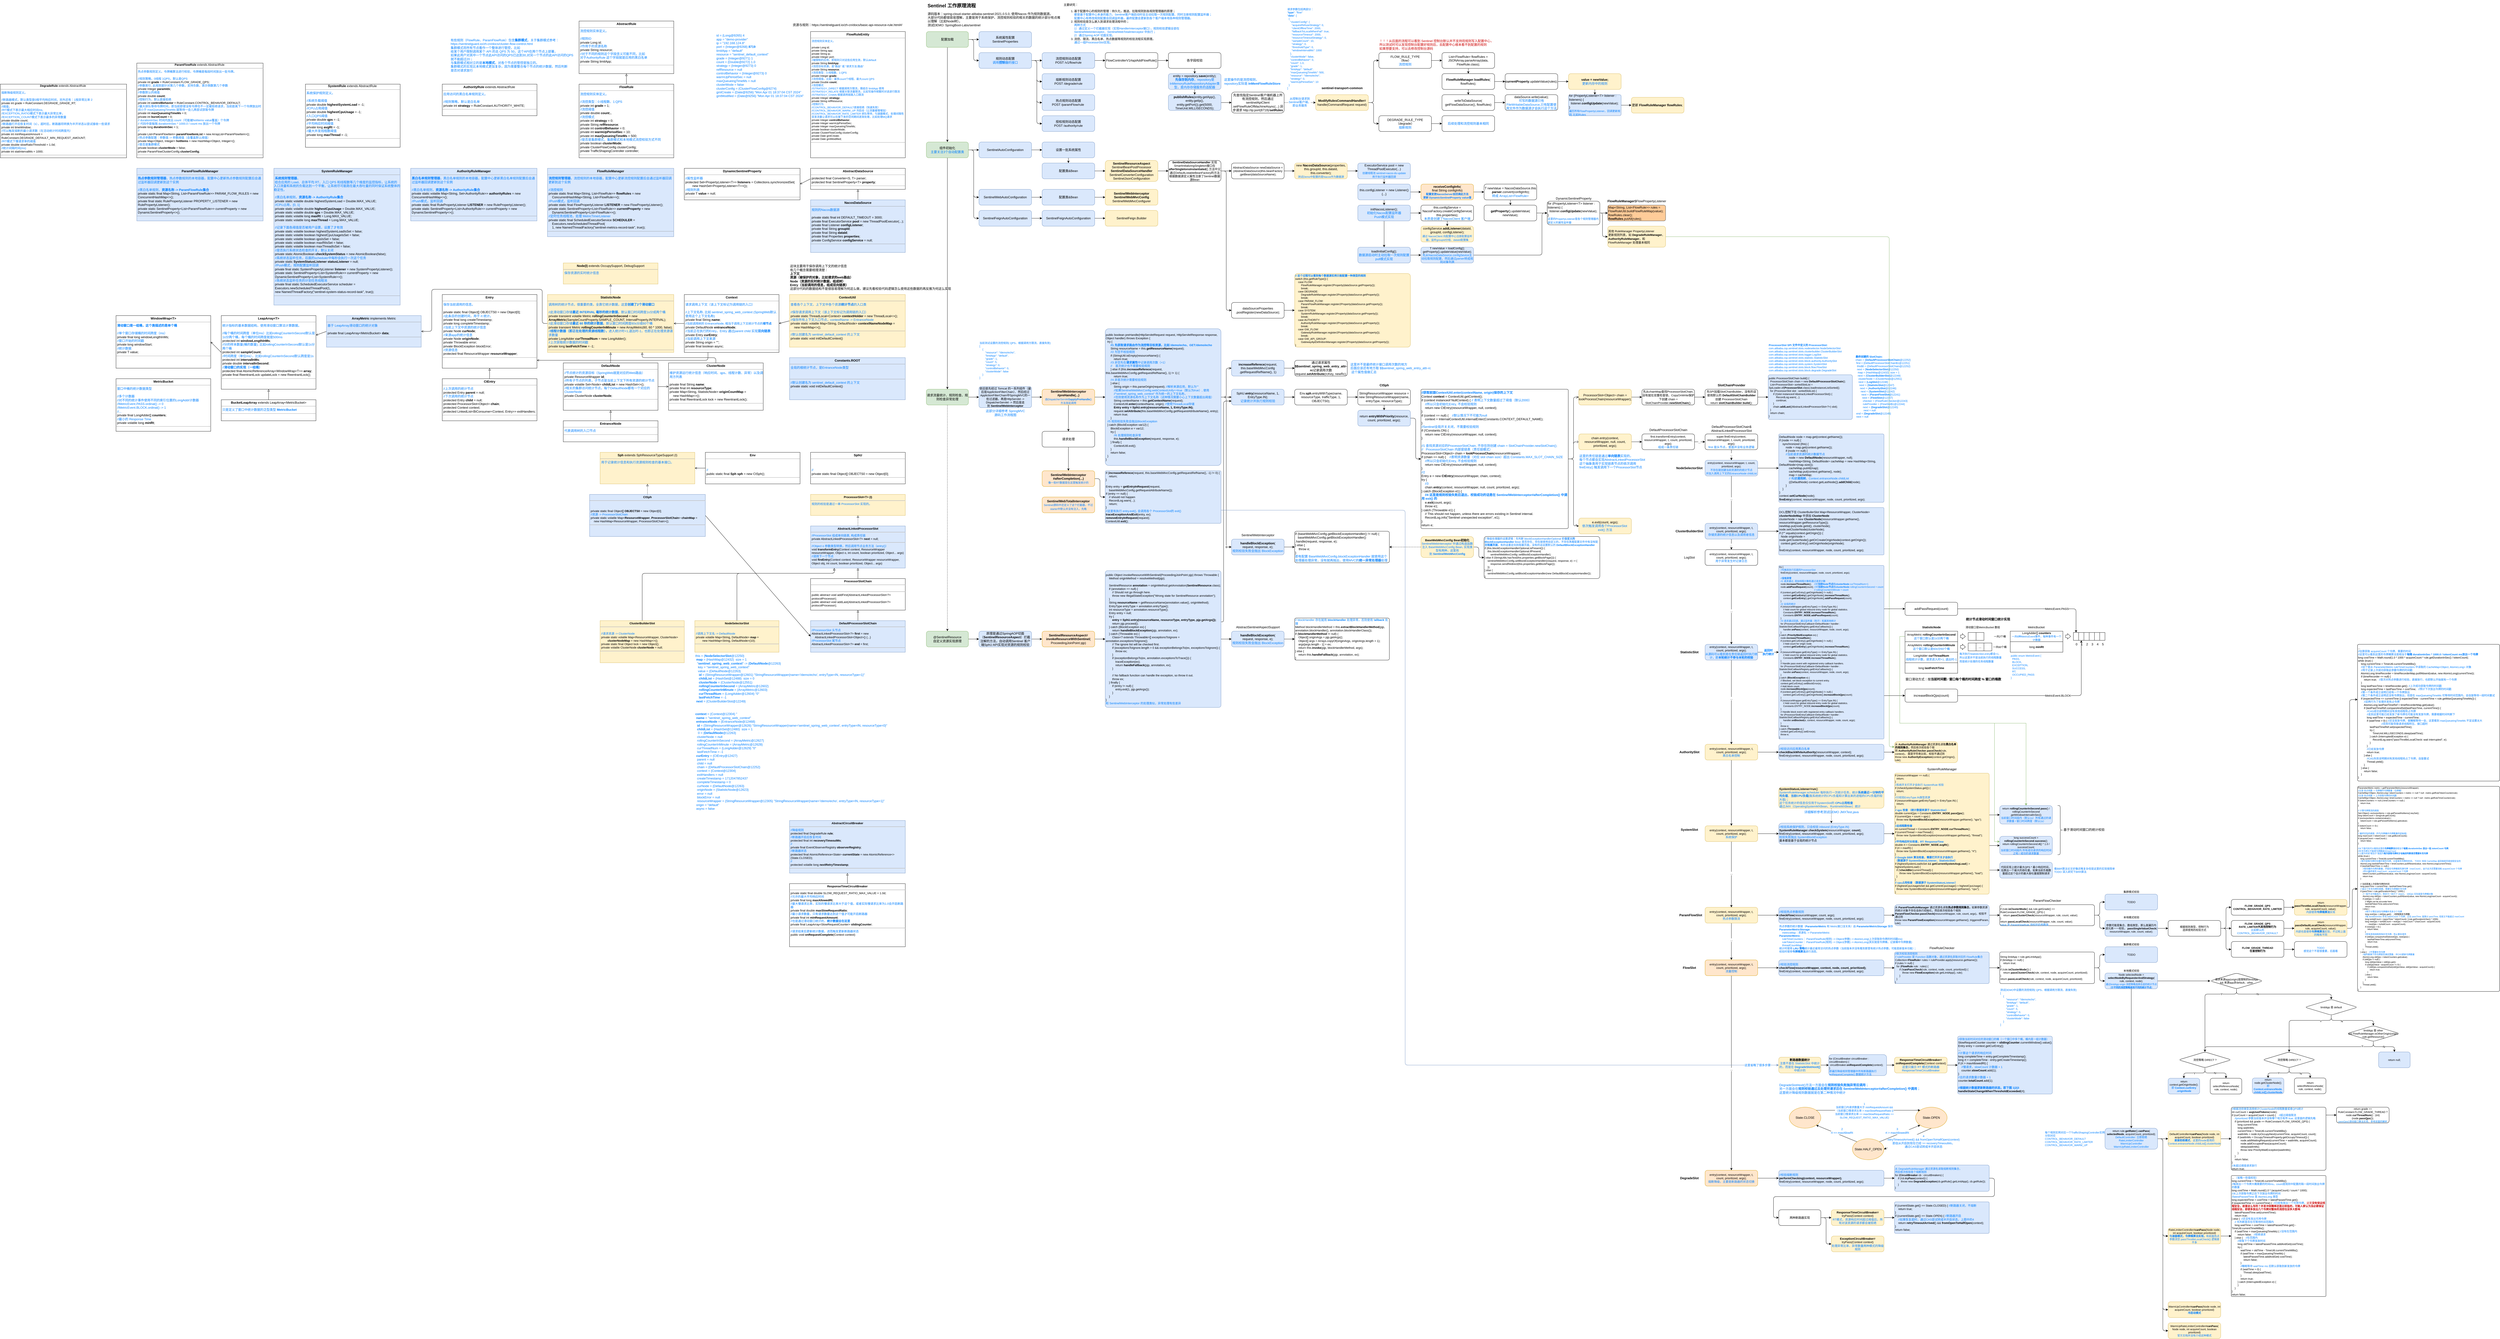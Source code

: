 <mxfile version="21.6.5" type="device" pages="2">
  <diagram name="工作主流程" id="GKn8MqRBRS7uCVeujyc3">
    <mxGraphModel dx="5569" dy="879" grid="1" gridSize="10" guides="1" tooltips="1" connect="1" arrows="1" fold="1" page="1" pageScale="1" pageWidth="827" pageHeight="1169" math="0" shadow="0">
      <root>
        <mxCell id="0" />
        <mxCell id="1" parent="0" />
        <mxCell id="S1kR7U3J-qD7APwjgyKx-1" value="&lt;h1 style=&quot;font-size: 18px;&quot;&gt;&lt;font style=&quot;font-size: 18px;&quot;&gt;Sentinel 工作原理流程&lt;/font&gt;&lt;/h1&gt;&lt;div style=&quot;font-size: 12px;&quot;&gt;&lt;div style=&quot;&quot;&gt;&lt;font style=&quot;font-size: 12px;&quot;&gt;源码版本：spring-cloud-starter-alibaba-sentinel:2021.0.5.0, 使用Nacos 作为规则数据源。&lt;/font&gt;&lt;/div&gt;&lt;/div&gt;&lt;div style=&quot;font-size: 12px;&quot;&gt;大部分代码都很容易理解，主要是用于系统保护、流控规则校验的相关的数据的统计部分有点难以理解（比如Node树）。&lt;/div&gt;&lt;div style=&quot;font-size: 12px;&quot;&gt;测试DEMO: SpringBoot-Labs/sentinel&lt;/div&gt;" style="text;html=1;strokeColor=none;fillColor=none;spacing=5;spacingTop=-20;whiteSpace=wrap;overflow=hidden;rounded=0;fontSize=16;" parent="1" vertex="1">
          <mxGeometry x="40" y="10" width="520" height="100" as="geometry" />
        </mxCell>
        <mxCell id="S1kR7U3J-qD7APwjgyKx-5" value="" style="edgeStyle=orthogonalEdgeStyle;rounded=1;orthogonalLoop=1;jettySize=auto;html=1;" parent="1" source="S1kR7U3J-qD7APwjgyKx-2" target="S1kR7U3J-qD7APwjgyKx-4" edge="1">
          <mxGeometry relative="1" as="geometry" />
        </mxCell>
        <mxCell id="S1kR7U3J-qD7APwjgyKx-11" style="edgeStyle=orthogonalEdgeStyle;rounded=1;orthogonalLoop=1;jettySize=auto;html=1;exitX=1;exitY=0.5;exitDx=0;exitDy=0;" parent="1" source="S1kR7U3J-qD7APwjgyKx-2" target="S1kR7U3J-qD7APwjgyKx-10" edge="1">
          <mxGeometry relative="1" as="geometry" />
        </mxCell>
        <mxCell id="S1kR7U3J-qD7APwjgyKx-14" style="edgeStyle=orthogonalEdgeStyle;rounded=1;orthogonalLoop=1;jettySize=auto;html=1;exitX=1;exitY=0.5;exitDx=0;exitDy=0;entryX=0;entryY=0.5;entryDx=0;entryDy=0;" parent="1" source="S1kR7U3J-qD7APwjgyKx-2" target="S1kR7U3J-qD7APwjgyKx-12" edge="1">
          <mxGeometry relative="1" as="geometry" />
        </mxCell>
        <mxCell id="S1kR7U3J-qD7APwjgyKx-2" value="配置加载" style="rounded=1;whiteSpace=wrap;html=1;fillColor=#d5e8d4;strokeColor=#82b366;" parent="1" vertex="1">
          <mxGeometry x="40" y="120" width="160" height="60" as="geometry" />
        </mxCell>
        <mxCell id="S1kR7U3J-qD7APwjgyKx-8" style="edgeStyle=orthogonalEdgeStyle;rounded=1;orthogonalLoop=1;jettySize=auto;html=1;exitX=0.5;exitY=1;exitDx=0;exitDy=0;" parent="1" source="S1kR7U3J-qD7APwjgyKx-4" target="S1kR7U3J-qD7APwjgyKx-6" edge="1">
          <mxGeometry relative="1" as="geometry" />
        </mxCell>
        <mxCell id="S1kR7U3J-qD7APwjgyKx-27" value="" style="edgeStyle=orthogonalEdgeStyle;rounded=1;orthogonalLoop=1;jettySize=auto;html=1;" parent="1" source="S1kR7U3J-qD7APwjgyKx-4" target="S1kR7U3J-qD7APwjgyKx-26" edge="1">
          <mxGeometry relative="1" as="geometry" />
        </mxCell>
        <mxCell id="S1kR7U3J-qD7APwjgyKx-30" style="edgeStyle=orthogonalEdgeStyle;rounded=1;orthogonalLoop=1;jettySize=auto;html=1;exitX=1;exitY=0.5;exitDx=0;exitDy=0;entryX=0;entryY=0.5;entryDx=0;entryDy=0;" parent="1" source="S1kR7U3J-qD7APwjgyKx-4" target="S1kR7U3J-qD7APwjgyKx-28" edge="1">
          <mxGeometry relative="1" as="geometry" />
        </mxCell>
        <mxCell id="S1kR7U3J-qD7APwjgyKx-31" style="edgeStyle=orthogonalEdgeStyle;rounded=1;orthogonalLoop=1;jettySize=auto;html=1;exitX=1;exitY=0.5;exitDx=0;exitDy=0;entryX=0;entryY=0.5;entryDx=0;entryDy=0;" parent="1" source="S1kR7U3J-qD7APwjgyKx-4" target="S1kR7U3J-qD7APwjgyKx-29" edge="1">
          <mxGeometry relative="1" as="geometry" />
        </mxCell>
        <mxCell id="S1kR7U3J-qD7APwjgyKx-4" value="组件初始化&lt;br&gt;&lt;font color=&quot;#007fff&quot;&gt;主要关注3个自动配置类&lt;/font&gt;" style="rounded=1;whiteSpace=wrap;html=1;fillColor=#d5e8d4;strokeColor=#82b366;" parent="1" vertex="1">
          <mxGeometry x="40" y="540" width="160" height="60" as="geometry" />
        </mxCell>
        <mxCell id="S1kR7U3J-qD7APwjgyKx-142" style="edgeStyle=orthogonalEdgeStyle;rounded=1;orthogonalLoop=1;jettySize=auto;html=1;exitX=1;exitY=0.5;exitDx=0;exitDy=0;" parent="1" source="S1kR7U3J-qD7APwjgyKx-6" target="S1kR7U3J-qD7APwjgyKx-141" edge="1">
          <mxGeometry relative="1" as="geometry" />
        </mxCell>
        <mxCell id="JXVrsIax2Fh7985Lvlhv-6" style="edgeStyle=orthogonalEdgeStyle;rounded=0;orthogonalLoop=1;jettySize=auto;html=1;exitX=0.5;exitY=1;exitDx=0;exitDy=0;dashed=1;" parent="1" source="S1kR7U3J-qD7APwjgyKx-6" target="JXVrsIax2Fh7985Lvlhv-5" edge="1">
          <mxGeometry relative="1" as="geometry" />
        </mxCell>
        <mxCell id="S1kR7U3J-qD7APwjgyKx-6" value="请求流量统计、规则检查、规则检查异常处理" style="rounded=1;whiteSpace=wrap;html=1;fillColor=#d5e8d4;strokeColor=#82b366;" parent="1" vertex="1">
          <mxGeometry x="40" y="1480" width="160" height="60" as="geometry" />
        </mxCell>
        <mxCell id="S1kR7U3J-qD7APwjgyKx-10" value="系统属性配置 &lt;br&gt;SentinelProperties" style="rounded=1;whiteSpace=wrap;html=1;fillColor=#dae8fc;strokeColor=#6c8ebf;" parent="1" vertex="1">
          <mxGeometry x="240" y="120" width="200" height="60" as="geometry" />
        </mxCell>
        <mxCell id="S1kR7U3J-qD7APwjgyKx-17" value="" style="edgeStyle=orthogonalEdgeStyle;rounded=1;orthogonalLoop=1;jettySize=auto;html=1;" parent="1" source="S1kR7U3J-qD7APwjgyKx-12" target="S1kR7U3J-qD7APwjgyKx-16" edge="1">
          <mxGeometry relative="1" as="geometry" />
        </mxCell>
        <mxCell id="S1kR7U3J-qD7APwjgyKx-19" style="edgeStyle=orthogonalEdgeStyle;rounded=1;orthogonalLoop=1;jettySize=auto;html=1;exitX=1;exitY=0.5;exitDx=0;exitDy=0;entryX=0;entryY=0.5;entryDx=0;entryDy=0;" parent="1" source="S1kR7U3J-qD7APwjgyKx-12" target="S1kR7U3J-qD7APwjgyKx-18" edge="1">
          <mxGeometry relative="1" as="geometry" />
        </mxCell>
        <mxCell id="S1kR7U3J-qD7APwjgyKx-23" style="edgeStyle=orthogonalEdgeStyle;rounded=1;orthogonalLoop=1;jettySize=auto;html=1;exitX=1;exitY=0.5;exitDx=0;exitDy=0;entryX=0;entryY=0.5;entryDx=0;entryDy=0;" parent="1" source="S1kR7U3J-qD7APwjgyKx-12" target="S1kR7U3J-qD7APwjgyKx-20" edge="1">
          <mxGeometry relative="1" as="geometry" />
        </mxCell>
        <mxCell id="S1kR7U3J-qD7APwjgyKx-25" style="edgeStyle=orthogonalEdgeStyle;rounded=1;orthogonalLoop=1;jettySize=auto;html=1;exitX=1;exitY=0.5;exitDx=0;exitDy=0;entryX=0;entryY=0.5;entryDx=0;entryDy=0;" parent="1" source="S1kR7U3J-qD7APwjgyKx-12" target="S1kR7U3J-qD7APwjgyKx-22" edge="1">
          <mxGeometry relative="1" as="geometry" />
        </mxCell>
        <mxCell id="S1kR7U3J-qD7APwjgyKx-12" value="规则动态配置&lt;br&gt;&lt;font color=&quot;#007fff&quot;&gt;调用&lt;b&gt;控制台&lt;/b&gt;的接口&lt;/font&gt;" style="rounded=1;whiteSpace=wrap;html=1;fillColor=#dae8fc;strokeColor=#6c8ebf;" parent="1" vertex="1">
          <mxGeometry x="240" y="200" width="200" height="60" as="geometry" />
        </mxCell>
        <mxCell id="S1kR7U3J-qD7APwjgyKx-47" value="" style="edgeStyle=orthogonalEdgeStyle;rounded=1;orthogonalLoop=1;jettySize=auto;html=1;" parent="1" source="S1kR7U3J-qD7APwjgyKx-16" target="S1kR7U3J-qD7APwjgyKx-46" edge="1">
          <mxGeometry relative="1" as="geometry" />
        </mxCell>
        <mxCell id="S1kR7U3J-qD7APwjgyKx-16" value="流控规则动态配置&lt;br&gt;POST /v1/flow/rule" style="rounded=1;whiteSpace=wrap;html=1;fillColor=#dae8fc;strokeColor=#6c8ebf;" parent="1" vertex="1">
          <mxGeometry x="480" y="200" width="200" height="60" as="geometry" />
        </mxCell>
        <mxCell id="S1kR7U3J-qD7APwjgyKx-18" value="熔断规则动态配置&lt;br&gt;POST /degrade/rule" style="rounded=1;whiteSpace=wrap;html=1;fillColor=#dae8fc;strokeColor=#6c8ebf;" parent="1" vertex="1">
          <mxGeometry x="480" y="280" width="200" height="60" as="geometry" />
        </mxCell>
        <mxCell id="S1kR7U3J-qD7APwjgyKx-20" value="热点规则动态配置&lt;br&gt;POST /paramFlow/rule&amp;nbsp;" style="rounded=1;whiteSpace=wrap;html=1;fillColor=#dae8fc;strokeColor=#6c8ebf;" parent="1" vertex="1">
          <mxGeometry x="480" y="360" width="200" height="60" as="geometry" />
        </mxCell>
        <mxCell id="S1kR7U3J-qD7APwjgyKx-22" value="授权规则动态配置&lt;br&gt;POST /authority/rule" style="rounded=1;whiteSpace=wrap;html=1;fillColor=#dae8fc;strokeColor=#6c8ebf;" parent="1" vertex="1">
          <mxGeometry x="480" y="440" width="200" height="60" as="geometry" />
        </mxCell>
        <mxCell id="S1kR7U3J-qD7APwjgyKx-33" value="" style="edgeStyle=orthogonalEdgeStyle;rounded=1;orthogonalLoop=1;jettySize=auto;html=1;" parent="1" source="S1kR7U3J-qD7APwjgyKx-26" target="S1kR7U3J-qD7APwjgyKx-32" edge="1">
          <mxGeometry relative="1" as="geometry" />
        </mxCell>
        <mxCell id="S1kR7U3J-qD7APwjgyKx-26" value="SentinelAutoConfiguration" style="rounded=1;whiteSpace=wrap;html=1;fillColor=#dae8fc;strokeColor=#6c8ebf;" parent="1" vertex="1">
          <mxGeometry x="240" y="540" width="200" height="60" as="geometry" />
        </mxCell>
        <mxCell id="S1kR7U3J-qD7APwjgyKx-41" style="edgeStyle=orthogonalEdgeStyle;rounded=1;orthogonalLoop=1;jettySize=auto;html=1;exitX=1;exitY=0.5;exitDx=0;exitDy=0;" parent="1" source="S1kR7U3J-qD7APwjgyKx-28" target="S1kR7U3J-qD7APwjgyKx-39" edge="1">
          <mxGeometry relative="1" as="geometry" />
        </mxCell>
        <mxCell id="S1kR7U3J-qD7APwjgyKx-28" value="SentinelWebAutoConfiguration" style="rounded=1;whiteSpace=wrap;html=1;fillColor=#dae8fc;strokeColor=#6c8ebf;" parent="1" vertex="1">
          <mxGeometry x="240" y="720" width="200" height="60" as="geometry" />
        </mxCell>
        <mxCell id="S1kR7U3J-qD7APwjgyKx-43" value="" style="edgeStyle=orthogonalEdgeStyle;rounded=1;orthogonalLoop=1;jettySize=auto;html=1;" parent="1" source="S1kR7U3J-qD7APwjgyKx-29" target="S1kR7U3J-qD7APwjgyKx-42" edge="1">
          <mxGeometry relative="1" as="geometry" />
        </mxCell>
        <mxCell id="S1kR7U3J-qD7APwjgyKx-29" value="SentinelFeignAutoConfiguration" style="rounded=1;whiteSpace=wrap;html=1;fillColor=#dae8fc;strokeColor=#6c8ebf;" parent="1" vertex="1">
          <mxGeometry x="240" y="800" width="200" height="60" as="geometry" />
        </mxCell>
        <mxCell id="S1kR7U3J-qD7APwjgyKx-35" value="" style="edgeStyle=orthogonalEdgeStyle;rounded=1;orthogonalLoop=1;jettySize=auto;html=1;" parent="1" source="S1kR7U3J-qD7APwjgyKx-32" target="S1kR7U3J-qD7APwjgyKx-34" edge="1">
          <mxGeometry relative="1" as="geometry" />
        </mxCell>
        <mxCell id="S1kR7U3J-qD7APwjgyKx-32" value="设置一批系统属性" style="rounded=1;whiteSpace=wrap;html=1;fillColor=#dae8fc;strokeColor=#6c8ebf;" parent="1" vertex="1">
          <mxGeometry x="480" y="540" width="200" height="60" as="geometry" />
        </mxCell>
        <mxCell id="S1kR7U3J-qD7APwjgyKx-37" value="" style="edgeStyle=orthogonalEdgeStyle;rounded=1;orthogonalLoop=1;jettySize=auto;html=1;" parent="1" source="S1kR7U3J-qD7APwjgyKx-34" target="S1kR7U3J-qD7APwjgyKx-36" edge="1">
          <mxGeometry relative="1" as="geometry" />
        </mxCell>
        <mxCell id="S1kR7U3J-qD7APwjgyKx-34" value="配置类&amp;amp;Bean" style="rounded=1;whiteSpace=wrap;html=1;fillColor=#dae8fc;strokeColor=#6c8ebf;" parent="1" vertex="1">
          <mxGeometry x="480" y="620" width="200" height="60" as="geometry" />
        </mxCell>
        <mxCell id="S1kR7U3J-qD7APwjgyKx-133" value="" style="edgeStyle=orthogonalEdgeStyle;rounded=1;orthogonalLoop=1;jettySize=auto;html=1;" parent="1" source="S1kR7U3J-qD7APwjgyKx-36" target="S1kR7U3J-qD7APwjgyKx-132" edge="1">
          <mxGeometry relative="1" as="geometry" />
        </mxCell>
        <mxCell id="S1kR7U3J-qD7APwjgyKx-36" value="&lt;b&gt;SentinelResourceAspect&lt;/b&gt;&lt;br&gt;SentinelBeanPostProcessor&lt;br&gt;&lt;b&gt;SentinelDataSourceHandler&lt;/b&gt;&lt;br&gt;SentinelConverterConfiguration&lt;br&gt;SentinelJsonConfiguration" style="rounded=1;whiteSpace=wrap;html=1;fillColor=#fff2cc;strokeColor=#d6b656;" parent="1" vertex="1">
          <mxGeometry x="720" y="610" width="200" height="80" as="geometry" />
        </mxCell>
        <mxCell id="S1kR7U3J-qD7APwjgyKx-38" value="" style="edgeStyle=orthogonalEdgeStyle;rounded=1;orthogonalLoop=1;jettySize=auto;html=1;" parent="1" source="S1kR7U3J-qD7APwjgyKx-39" target="S1kR7U3J-qD7APwjgyKx-40" edge="1">
          <mxGeometry relative="1" as="geometry" />
        </mxCell>
        <mxCell id="S1kR7U3J-qD7APwjgyKx-39" value="配置类&amp;amp;Bean" style="rounded=1;whiteSpace=wrap;html=1;fillColor=#dae8fc;strokeColor=#6c8ebf;" parent="1" vertex="1">
          <mxGeometry x="480" y="720" width="200" height="60" as="geometry" />
        </mxCell>
        <mxCell id="S1kR7U3J-qD7APwjgyKx-40" value="&lt;b&gt;SentinelWebInterceptor&lt;/b&gt;&lt;br&gt;&lt;b&gt;SentinelWebMvcConfig&lt;/b&gt;&lt;br&gt;SentinelWebMvcConfigurer" style="rounded=1;whiteSpace=wrap;html=1;fillColor=#fff2cc;strokeColor=#d6b656;" parent="1" vertex="1">
          <mxGeometry x="720" y="720" width="200" height="60" as="geometry" />
        </mxCell>
        <mxCell id="S1kR7U3J-qD7APwjgyKx-45" value="" style="edgeStyle=orthogonalEdgeStyle;rounded=1;orthogonalLoop=1;jettySize=auto;html=1;" parent="1" source="S1kR7U3J-qD7APwjgyKx-42" target="S1kR7U3J-qD7APwjgyKx-44" edge="1">
          <mxGeometry relative="1" as="geometry" />
        </mxCell>
        <mxCell id="S1kR7U3J-qD7APwjgyKx-42" value="SentinelFeignAutoConfiguration" style="rounded=1;whiteSpace=wrap;html=1;fillColor=#dae8fc;strokeColor=#6c8ebf;" parent="1" vertex="1">
          <mxGeometry x="480" y="800" width="200" height="60" as="geometry" />
        </mxCell>
        <mxCell id="S1kR7U3J-qD7APwjgyKx-44" value="SentinelFeign.Builder" style="rounded=1;whiteSpace=wrap;html=1;fillColor=#fff2cc;strokeColor=#d6b656;" parent="1" vertex="1">
          <mxGeometry x="720" y="800" width="200" height="60" as="geometry" />
        </mxCell>
        <mxCell id="S1kR7U3J-qD7APwjgyKx-50" value="" style="edgeStyle=orthogonalEdgeStyle;rounded=1;orthogonalLoop=1;jettySize=auto;html=1;" parent="1" source="S1kR7U3J-qD7APwjgyKx-46" target="S1kR7U3J-qD7APwjgyKx-49" edge="1">
          <mxGeometry relative="1" as="geometry" />
        </mxCell>
        <mxCell id="S1kR7U3J-qD7APwjgyKx-46" value="FlowControllerV1#apiAddFlowRule()&lt;br&gt;" style="rounded=1;whiteSpace=wrap;html=1;" parent="1" vertex="1">
          <mxGeometry x="720" y="200" width="200" height="60" as="geometry" />
        </mxCell>
        <mxCell id="S1kR7U3J-qD7APwjgyKx-48" value="&lt;p style=&quot;margin:0px;margin-top:4px;text-align:center;&quot;&gt;&lt;b&gt;FlowRuleEntity&lt;/b&gt;&lt;br&gt;&lt;/p&gt;&lt;hr size=&quot;1&quot;&gt;&lt;p style=&quot;margin: 0px 0px 0px 4px; font-size: 10px;&quot;&gt;&lt;font style=&quot;font-size: 10px;&quot; color=&quot;#007fff&quot;&gt;流控规则实体定义。&lt;/font&gt;&lt;/p&gt;&lt;p style=&quot;margin: 0px 0px 0px 4px; font-size: 10px;&quot;&gt;&lt;font style=&quot;font-size: 10px;&quot;&gt;&lt;br&gt;&lt;/font&gt;&lt;/p&gt;&lt;p style=&quot;margin: 0px 0px 0px 4px; font-size: 10px;&quot;&gt;&lt;font style=&quot;font-size: 10px;&quot;&gt;private Long id;&lt;/font&gt;&lt;/p&gt;&lt;p style=&quot;margin: 0px 0px 0px 4px; font-size: 10px;&quot;&gt;&lt;font style=&quot;font-size: 10px;&quot;&gt;private String app;&lt;/font&gt;&lt;/p&gt;&lt;p style=&quot;margin: 0px 0px 0px 4px; font-size: 10px;&quot;&gt;&lt;font style=&quot;font-size: 10px;&quot;&gt;private String ip;&lt;/font&gt;&lt;/p&gt;&lt;p style=&quot;margin: 0px 0px 0px 4px; font-size: 10px;&quot;&gt;&lt;font style=&quot;font-size: 10px;&quot;&gt;private Integer port;&lt;/font&gt;&lt;/p&gt;&lt;p style=&quot;margin: 0px 0px 0px 4px; font-size: 10px;&quot;&gt;&lt;font style=&quot;font-size: 10px;&quot; color=&quot;#007fff&quot;&gt;//被限制的应用，即规则只对这些应用生效，默认default&lt;/font&gt;&lt;/p&gt;&lt;p style=&quot;margin: 0px 0px 0px 4px; font-size: 10px;&quot;&gt;&lt;font style=&quot;font-size: 10px;&quot;&gt;private String &lt;b&gt;limitApp&lt;/b&gt;;&lt;/font&gt;&lt;/p&gt;&lt;p style=&quot;margin: 0px 0px 0px 4px; font-size: 10px;&quot;&gt;&lt;font style=&quot;font-size: 10px;&quot; color=&quot;#007fff&quot;&gt;//流控目标资源。是&quot;路由&quot; 或 &quot;请求方法:路由&quot;&lt;/font&gt;&lt;/p&gt;&lt;p style=&quot;margin: 0px 0px 0px 4px; font-size: 10px;&quot;&gt;&lt;font style=&quot;font-size: 10px;&quot;&gt;private String &lt;b&gt;resource&lt;/b&gt;;&lt;/font&gt;&lt;/p&gt;&lt;p style=&quot;margin: 0px 0px 0px 4px; font-size: 10px;&quot;&gt;&lt;font style=&quot;font-size: 10px;&quot; color=&quot;#007fff&quot;&gt;//流控类型：0:线程数、1:QPS&lt;/font&gt;&lt;/p&gt;&lt;p style=&quot;margin: 0px 0px 0px 4px; font-size: 10px;&quot;&gt;&lt;font style=&quot;font-size: 10px;&quot;&gt;private Integer &lt;b&gt;grade&lt;/b&gt;;&lt;/font&gt;&lt;/p&gt;&lt;p style=&quot;margin: 0px 0px 0px 4px; font-size: 10px;&quot;&gt;&lt;font style=&quot;font-size: 10px;&quot; color=&quot;#007fff&quot;&gt;//流控阈值，比如：最多count个线程、最大count QPS&lt;/font&gt;&lt;/p&gt;&lt;p style=&quot;margin: 0px 0px 0px 4px; font-size: 10px;&quot;&gt;&lt;font style=&quot;font-size: 10px;&quot;&gt;private Double &lt;b&gt;count&lt;/b&gt;;&lt;/font&gt;&lt;/p&gt;&lt;p style=&quot;margin: 0px 0px 0px 4px; font-size: 10px;&quot;&gt;&lt;font color=&quot;#007fff&quot; style=&quot;font-size: 10px;&quot;&gt;//流控模式&lt;/font&gt;&lt;/p&gt;&lt;p style=&quot;margin: 0px 0px 0px 4px; font-size: 10px;&quot;&gt;&lt;font color=&quot;#007fff&quot; style=&quot;font-size: 10px;&quot;&gt;//STRATEGY_DIRECT 根据调用方限流，需结合 limitApp 使用&lt;/font&gt;&lt;/p&gt;&lt;p style=&quot;margin: 0px 0px 0px 4px; font-size: 10px;&quot;&gt;&lt;font color=&quot;#007fff&quot; style=&quot;font-size: 10px;&quot;&gt;//STRATEGY_RELATE 根据关联流量限流，比如写操作频繁时对读进行限流&lt;/font&gt;&lt;/p&gt;&lt;p style=&quot;margin: 0px 0px 0px 4px; font-size: 10px;&quot;&gt;&lt;font color=&quot;#007fff&quot; style=&quot;font-size: 10px;&quot;&gt;//STRATEGY_CHAIN 根据调用链路入口限流&lt;/font&gt;&lt;/p&gt;&lt;font color=&quot;#007fff&quot;&gt;&lt;/font&gt;&lt;p style=&quot;margin: 0px 0px 0px 4px; font-size: 10px;&quot;&gt;&lt;font style=&quot;font-size: 10px;&quot;&gt;private Integer &lt;b&gt;strategy&lt;/b&gt;;&lt;/font&gt;&lt;/p&gt;&lt;p style=&quot;margin: 0px 0px 0px 4px; font-size: 10px;&quot;&gt;&lt;font style=&quot;font-size: 10px;&quot;&gt;private String refResource;&lt;/font&gt;&lt;/p&gt;&lt;p style=&quot;margin: 0px 0px 0px 4px; font-size: 10px;&quot;&gt;&lt;font style=&quot;font-size: 10px;&quot; color=&quot;#007fff&quot;&gt;//控制行为&lt;/font&gt;&lt;/p&gt;&lt;p style=&quot;margin: 0px 0px 0px 4px; font-size: 10px;&quot;&gt;&lt;font style=&quot;font-size: 10px;&quot; color=&quot;#007fff&quot;&gt;//CONTROL_BEHAVIOR_DEFAULT直接拒绝（快速失败）&lt;/font&gt;&lt;/p&gt;&lt;p style=&quot;margin: 0px 0px 0px 4px; font-size: 10px;&quot;&gt;&lt;font style=&quot;font-size: 10px;&quot; color=&quot;#007fff&quot;&gt;//CONTROL_BEHAVIOR_WARM_UP 冷启动（让流量缓慢增加）&lt;/font&gt;&lt;/p&gt;&lt;p style=&quot;margin: 0px 0px 0px 4px; font-size: 10px;&quot;&gt;&lt;font style=&quot;font-size: 10px;&quot;&gt;&lt;font style=&quot;font-size: 10px;&quot; color=&quot;#007fff&quot;&gt;//&lt;/font&gt;&lt;font style=&quot;font-size: 10px;&quot; color=&quot;#007fff&quot;&gt;CONTROL_BEHAVIOR_RATE_LIMITER 排队等待，匀速器模式，处理间隔性突发流量让请求可以在接下来的空闲期间逐渐处理，比如处理MQ请求&lt;/font&gt;&lt;/font&gt;&lt;/p&gt;&lt;p style=&quot;margin: 0px 0px 0px 4px; font-size: 10px;&quot;&gt;&lt;font style=&quot;font-size: 10px;&quot;&gt;private Integer &lt;b&gt;controlBehavior&lt;/b&gt;;&lt;/font&gt;&lt;/p&gt;&lt;p style=&quot;margin: 0px 0px 0px 4px; font-size: 10px;&quot;&gt;&lt;font style=&quot;font-size: 10px;&quot;&gt;private Integer warmUpPeriodSec;&lt;/font&gt;&lt;/p&gt;&lt;p style=&quot;margin: 0px 0px 0px 4px; font-size: 10px;&quot;&gt;&lt;font style=&quot;font-size: 10px;&quot;&gt;private Integer maxQueueingTimeMs;&lt;/font&gt;&lt;/p&gt;&lt;p style=&quot;margin: 0px 0px 0px 4px; font-size: 10px;&quot;&gt;&lt;font style=&quot;font-size: 10px;&quot;&gt;private boolean clusterMode;&lt;/font&gt;&lt;/p&gt;&lt;p style=&quot;margin: 0px 0px 0px 4px; font-size: 10px;&quot;&gt;&lt;font style=&quot;font-size: 10px;&quot;&gt;private ClusterFlowConfig clusterConfig;&lt;/font&gt;&lt;/p&gt;&lt;p style=&quot;margin: 0px 0px 0px 4px; font-size: 10px;&quot;&gt;&lt;font style=&quot;font-size: 10px;&quot;&gt;private Date gmtCreate;&lt;/font&gt;&lt;/p&gt;&lt;p style=&quot;margin: 0px 0px 0px 4px; font-size: 10px;&quot;&gt;&lt;font style=&quot;font-size: 10px;&quot;&gt;private Date gmtModified;&lt;/font&gt;&lt;/p&gt;&lt;hr style=&quot;font-size: 11px;&quot; size=&quot;1&quot;&gt;&lt;p style=&quot;margin:0px;margin-left:4px;&quot;&gt;&lt;br&gt;&lt;/p&gt;" style="verticalAlign=top;align=left;overflow=fill;fontSize=12;fontFamily=Helvetica;html=1;whiteSpace=wrap;" parent="1" vertex="1">
          <mxGeometry x="-400" y="120" width="360" height="480" as="geometry" />
        </mxCell>
        <mxCell id="S1kR7U3J-qD7APwjgyKx-52" value="" style="edgeStyle=orthogonalEdgeStyle;rounded=1;orthogonalLoop=1;jettySize=auto;html=1;" parent="1" source="S1kR7U3J-qD7APwjgyKx-49" target="S1kR7U3J-qD7APwjgyKx-51" edge="1">
          <mxGeometry relative="1" as="geometry" />
        </mxCell>
        <mxCell id="S1kR7U3J-qD7APwjgyKx-49" value="各字段校验" style="rounded=1;whiteSpace=wrap;html=1;" parent="1" vertex="1">
          <mxGeometry x="960" y="200" width="200" height="60" as="geometry" />
        </mxCell>
        <mxCell id="S1kR7U3J-qD7APwjgyKx-54" value="" style="edgeStyle=orthogonalEdgeStyle;rounded=1;orthogonalLoop=1;jettySize=auto;html=1;" parent="1" source="S1kR7U3J-qD7APwjgyKx-51" target="S1kR7U3J-qD7APwjgyKx-53" edge="1">
          <mxGeometry relative="1" as="geometry" />
        </mxCell>
        <mxCell id="S1kR7U3J-qD7APwjgyKx-51" value="entity = repository.&lt;b&gt;save&lt;/b&gt;(entity);&lt;br&gt;&lt;font color=&quot;#007fff&quot;&gt;&lt;b&gt;先保存到内存&lt;/b&gt;，repository是InMemoryRuleRepositoryAdapter类型，是内存存储服务的适配器&lt;/font&gt;" style="rounded=1;whiteSpace=wrap;html=1;fillColor=#dae8fc;strokeColor=#6c8ebf;" parent="1" vertex="1">
          <mxGeometry x="960" y="280" width="200" height="60" as="geometry" />
        </mxCell>
        <mxCell id="S1kR7U3J-qD7APwjgyKx-56" value="" style="edgeStyle=orthogonalEdgeStyle;rounded=1;orthogonalLoop=1;jettySize=auto;html=1;" parent="1" source="S1kR7U3J-qD7APwjgyKx-53" target="S1kR7U3J-qD7APwjgyKx-55" edge="1">
          <mxGeometry relative="1" as="geometry" />
        </mxCell>
        <mxCell id="S1kR7U3J-qD7APwjgyKx-53" value="&lt;b&gt;publishRules&lt;/b&gt;(entity.getApp(), entity.getIp(), entity.getPort()).get(5000, TimeUnit.MILLISECONDS);" style="rounded=1;whiteSpace=wrap;html=1;fillColor=#dae8fc;strokeColor=#6c8ebf;" parent="1" vertex="1">
          <mxGeometry x="960" y="360" width="200" height="60" as="geometry" />
        </mxCell>
        <mxCell id="S1kR7U3J-qD7APwjgyKx-59" value="" style="edgeStyle=orthogonalEdgeStyle;rounded=1;orthogonalLoop=1;jettySize=auto;html=1;dashed=1;strokeColor=#000000;" parent="1" source="S1kR7U3J-qD7APwjgyKx-55" target="S1kR7U3J-qD7APwjgyKx-58" edge="1">
          <mxGeometry relative="1" as="geometry" />
        </mxCell>
        <mxCell id="S1kR7U3J-qD7APwjgyKx-75" value="&lt;font color=&quot;#007fff&quot;&gt;从控制台请求到&lt;br&gt;Sentinel客户端，&lt;br&gt;即业务服务&lt;/font&gt;" style="edgeLabel;html=1;align=center;verticalAlign=middle;resizable=0;points=[];" parent="S1kR7U3J-qD7APwjgyKx-59" vertex="1" connectable="0">
          <mxGeometry x="-0.017" y="2" relative="1" as="geometry">
            <mxPoint as="offset" />
          </mxGeometry>
        </mxCell>
        <mxCell id="S1kR7U3J-qD7APwjgyKx-55" value="先查找指定Sentinel客户端机器上所有流控规则，然后通过 sentinelApiClient&lt;br&gt;.setFlowRuleOfMachineAsync(...) 异步请求 http://ip:port(8719)/&lt;b&gt;setRules&lt;/b&gt;" style="rounded=1;whiteSpace=wrap;html=1;" parent="1" vertex="1">
          <mxGeometry x="1200" y="350" width="200" height="80" as="geometry" />
        </mxCell>
        <mxCell id="S1kR7U3J-qD7APwjgyKx-57" value="&lt;div&gt;&lt;font color=&quot;#007fff&quot;&gt;id = {Long@9265} 4&lt;/font&gt;&lt;/div&gt;&lt;div&gt;&lt;font color=&quot;#007fff&quot;&gt;app = &quot;demo-provider&quot;&lt;/font&gt;&lt;/div&gt;&lt;div&gt;&lt;font color=&quot;#007fff&quot;&gt;ip = &quot;192.168.124.8&quot;&lt;/font&gt;&lt;/div&gt;&lt;div&gt;&lt;font color=&quot;#007fff&quot;&gt;port = {Integer@9268} &lt;b&gt;8719&lt;/b&gt;&lt;/font&gt;&lt;/div&gt;&lt;div&gt;&lt;font color=&quot;#007fff&quot;&gt;limitApp = &quot;default&quot;&lt;/font&gt;&lt;/div&gt;&lt;div&gt;&lt;font color=&quot;#007fff&quot;&gt;resource = &quot;sentinel_default_context&quot;&lt;/font&gt;&lt;/div&gt;&lt;div&gt;&lt;font color=&quot;#007fff&quot;&gt;grade = {Integer@9271} 1&lt;/font&gt;&lt;/div&gt;&lt;div&gt;&lt;font color=&quot;#007fff&quot;&gt;count = {Double@9272} 1.0&lt;/font&gt;&lt;/div&gt;&lt;div&gt;&lt;font color=&quot;#007fff&quot;&gt;strategy = {Integer@9273} 0&lt;/font&gt;&lt;/div&gt;&lt;div&gt;&lt;font color=&quot;#007fff&quot;&gt;refResource = null&lt;/font&gt;&lt;/div&gt;&lt;div&gt;&lt;font color=&quot;#007fff&quot;&gt;controlBehavior = {Integer@9273} 0&lt;/font&gt;&lt;/div&gt;&lt;div&gt;&lt;font color=&quot;#007fff&quot;&gt;warmUpPeriodSec = null&lt;/font&gt;&lt;/div&gt;&lt;div&gt;&lt;font color=&quot;#007fff&quot;&gt;maxQueueingTimeMs = null&lt;/font&gt;&lt;/div&gt;&lt;div&gt;&lt;font color=&quot;#007fff&quot;&gt;clusterMode = false&lt;/font&gt;&lt;/div&gt;&lt;div&gt;&lt;font color=&quot;#007fff&quot;&gt;clusterConfig = {ClusterFlowConfig@9274}&amp;nbsp;&lt;/font&gt;&lt;/div&gt;&lt;div&gt;&lt;font color=&quot;#007fff&quot;&gt;gmtCreate = {Date@9256} &quot;Mon Apr 01 18:37:04 CST 2024&quot;&lt;/font&gt;&lt;/div&gt;&lt;div&gt;&lt;font color=&quot;#007fff&quot;&gt;gmtModified = {Date@9256} &quot;Mon Apr 01 18:37:04 CST 2024&quot;&lt;/font&gt;&lt;/div&gt;" style="text;html=1;align=left;verticalAlign=middle;resizable=0;points=[];autosize=1;strokeColor=none;fillColor=none;" parent="1" vertex="1">
          <mxGeometry x="-760" y="120" width="360" height="260" as="geometry" />
        </mxCell>
        <mxCell id="S1kR7U3J-qD7APwjgyKx-61" value="" style="edgeStyle=orthogonalEdgeStyle;rounded=1;orthogonalLoop=1;jettySize=auto;html=1;" parent="1" source="S1kR7U3J-qD7APwjgyKx-58" target="S1kR7U3J-qD7APwjgyKx-60" edge="1">
          <mxGeometry relative="1" as="geometry">
            <Array as="points">
              <mxPoint x="1740" y="390" />
              <mxPoint x="1740" y="230" />
            </Array>
          </mxGeometry>
        </mxCell>
        <mxCell id="S1kR7U3J-qD7APwjgyKx-86" style="edgeStyle=orthogonalEdgeStyle;rounded=1;orthogonalLoop=1;jettySize=auto;html=1;exitX=1;exitY=0.5;exitDx=0;exitDy=0;entryX=0;entryY=0.5;entryDx=0;entryDy=0;" parent="1" source="S1kR7U3J-qD7APwjgyKx-58" target="S1kR7U3J-qD7APwjgyKx-85" edge="1">
          <mxGeometry relative="1" as="geometry" />
        </mxCell>
        <mxCell id="S1kR7U3J-qD7APwjgyKx-58" value="&lt;b&gt;ModifyRulesCommandHandler&lt;/b&gt;#&lt;br&gt;handle(CommandRequest request)" style="rounded=1;whiteSpace=wrap;html=1;fillColor=#fff2cc;strokeColor=#d6b656;" parent="1" vertex="1">
          <mxGeometry x="1520" y="360" width="200" height="60" as="geometry" />
        </mxCell>
        <mxCell id="S1kR7U3J-qD7APwjgyKx-64" value="" style="edgeStyle=orthogonalEdgeStyle;rounded=1;orthogonalLoop=1;jettySize=auto;html=1;" parent="1" source="S1kR7U3J-qD7APwjgyKx-60" target="S1kR7U3J-qD7APwjgyKx-63" edge="1">
          <mxGeometry relative="1" as="geometry" />
        </mxCell>
        <mxCell id="S1kR7U3J-qD7APwjgyKx-60" value="FLOW_RULE_TYPE &lt;br&gt;（flow）&lt;br&gt;&lt;font color=&quot;#007fff&quot;&gt;流控规则&lt;/font&gt;" style="rounded=1;whiteSpace=wrap;html=1;" parent="1" vertex="1">
          <mxGeometry x="1760" y="200" width="200" height="60" as="geometry" />
        </mxCell>
        <mxCell id="S1kR7U3J-qD7APwjgyKx-66" value="" style="edgeStyle=orthogonalEdgeStyle;rounded=1;orthogonalLoop=1;jettySize=auto;html=1;" parent="1" source="S1kR7U3J-qD7APwjgyKx-63" target="S1kR7U3J-qD7APwjgyKx-65" edge="1">
          <mxGeometry relative="1" as="geometry" />
        </mxCell>
        <mxCell id="S1kR7U3J-qD7APwjgyKx-63" value="List&amp;lt;FlowRule&amp;gt; flowRules = JSONArray.parseArray(data, FlowRule.class);" style="rounded=1;whiteSpace=wrap;html=1;" parent="1" vertex="1">
          <mxGeometry x="2000" y="200" width="200" height="60" as="geometry" />
        </mxCell>
        <mxCell id="S1kR7U3J-qD7APwjgyKx-68" value="" style="edgeStyle=orthogonalEdgeStyle;rounded=1;orthogonalLoop=1;jettySize=auto;html=1;" parent="1" source="S1kR7U3J-qD7APwjgyKx-65" target="S1kR7U3J-qD7APwjgyKx-67" edge="1">
          <mxGeometry relative="1" as="geometry" />
        </mxCell>
        <mxCell id="S1kR7U3J-qD7APwjgyKx-70" value="" style="edgeStyle=orthogonalEdgeStyle;rounded=1;orthogonalLoop=1;jettySize=auto;html=1;" parent="1" source="S1kR7U3J-qD7APwjgyKx-65" target="S1kR7U3J-qD7APwjgyKx-69" edge="1">
          <mxGeometry relative="1" as="geometry" />
        </mxCell>
        <mxCell id="S1kR7U3J-qD7APwjgyKx-65" value="&lt;b&gt;FlowRuleManager&lt;/b&gt;.&lt;b&gt;loadRules&lt;/b&gt;(&lt;br&gt;flowRules);" style="rounded=1;whiteSpace=wrap;html=1;" parent="1" vertex="1">
          <mxGeometry x="2000" y="280" width="200" height="60" as="geometry" />
        </mxCell>
        <mxCell id="S1kR7U3J-qD7APwjgyKx-72" value="" style="edgeStyle=orthogonalEdgeStyle;rounded=1;orthogonalLoop=1;jettySize=auto;html=1;" parent="1" source="S1kR7U3J-qD7APwjgyKx-67" target="S1kR7U3J-qD7APwjgyKx-71" edge="1">
          <mxGeometry relative="1" as="geometry" />
        </mxCell>
        <mxCell id="S1kR7U3J-qD7APwjgyKx-67" value="writeToDataSource(&lt;br&gt;getFlowDataSource(), flowRules)" style="rounded=1;whiteSpace=wrap;html=1;" parent="1" vertex="1">
          <mxGeometry x="2000" y="360" width="200" height="60" as="geometry" />
        </mxCell>
        <mxCell id="S1kR7U3J-qD7APwjgyKx-78" value="" style="edgeStyle=orthogonalEdgeStyle;rounded=1;orthogonalLoop=1;jettySize=auto;html=1;" parent="1" source="S1kR7U3J-qD7APwjgyKx-69" target="S1kR7U3J-qD7APwjgyKx-77" edge="1">
          <mxGeometry relative="1" as="geometry" />
        </mxCell>
        <mxCell id="S1kR7U3J-qD7APwjgyKx-69" value="&lt;b&gt;currentProperty&lt;/b&gt;.updateValue(rules);&lt;br&gt;" style="rounded=1;whiteSpace=wrap;html=1;" parent="1" vertex="1">
          <mxGeometry x="2240" y="280" width="200" height="60" as="geometry" />
        </mxCell>
        <mxCell id="S1kR7U3J-qD7APwjgyKx-71" value="dataSource.write(value);&lt;br&gt;&lt;font color=&quot;#007fff&quot;&gt;可写的数据源只有FileWritableDataSource,只有配置使用文件作为数据源才会执行这个方法&lt;/font&gt;" style="rounded=1;whiteSpace=wrap;html=1;" parent="1" vertex="1">
          <mxGeometry x="2240" y="360" width="200" height="60" as="geometry" />
        </mxCell>
        <mxCell id="S1kR7U3J-qD7APwjgyKx-73" value="&lt;font color=&quot;#007fff&quot;&gt;这里操作的是流控规则，&lt;br&gt;repository实际是&amp;nbsp;&lt;b&gt;InMemFlowRuleStore&lt;/b&gt;&lt;/font&gt;" style="text;html=1;align=left;verticalAlign=middle;resizable=0;points=[];autosize=1;strokeColor=none;fillColor=none;" parent="1" vertex="1">
          <mxGeometry x="1170" y="290" width="240" height="40" as="geometry" />
        </mxCell>
        <mxCell id="S1kR7U3J-qD7APwjgyKx-74" value="&lt;b&gt;sentinel-transport-common&lt;/b&gt;" style="text;html=1;align=center;verticalAlign=middle;resizable=0;points=[];autosize=1;strokeColor=none;fillColor=none;" parent="1" vertex="1">
          <mxGeometry x="1530" y="320" width="180" height="30" as="geometry" />
        </mxCell>
        <mxCell id="S1kR7U3J-qD7APwjgyKx-76" value="&lt;font style=&quot;font-size: 10px;&quot; color=&quot;#007fff&quot;&gt;请求参数包括两部分：&lt;br style=&quot;font-size: 10px;&quot;&gt;&quot;&lt;b&gt;type&lt;/b&gt;&quot;: &quot;flow&quot;&lt;br style=&quot;font-size: 10px;&quot;&gt;&quot;&lt;b&gt;data&lt;/b&gt;&quot;:&amp;nbsp;[&lt;/font&gt;&lt;div style=&quot;font-size: 10px;&quot;&gt;&lt;font style=&quot;font-size: 10px;&quot; color=&quot;#007fff&quot;&gt;&amp;nbsp; {&lt;/font&gt;&lt;/div&gt;&lt;div style=&quot;font-size: 10px;&quot;&gt;&lt;font style=&quot;font-size: 10px;&quot; color=&quot;#007fff&quot;&gt;&amp;nbsp; &amp;nbsp; &quot;clusterConfig&quot;: {&lt;/font&gt;&lt;/div&gt;&lt;div style=&quot;font-size: 10px;&quot;&gt;&lt;font style=&quot;font-size: 10px;&quot; color=&quot;#007fff&quot;&gt;&amp;nbsp; &amp;nbsp; &amp;nbsp; &quot;acquireRefuseStrategy&quot;: 0,&lt;/font&gt;&lt;/div&gt;&lt;div style=&quot;font-size: 10px;&quot;&gt;&lt;font style=&quot;font-size: 10px;&quot; color=&quot;#007fff&quot;&gt;&amp;nbsp; &amp;nbsp; &amp;nbsp; &quot;clientOfflineTime&quot;: 2000,&lt;/font&gt;&lt;/div&gt;&lt;div style=&quot;font-size: 10px;&quot;&gt;&lt;font style=&quot;font-size: 10px;&quot; color=&quot;#007fff&quot;&gt;&amp;nbsp; &amp;nbsp; &amp;nbsp; &quot;fallbackToLocalWhenFail&quot;: true,&lt;/font&gt;&lt;/div&gt;&lt;div style=&quot;font-size: 10px;&quot;&gt;&lt;font style=&quot;font-size: 10px;&quot; color=&quot;#007fff&quot;&gt;&amp;nbsp; &amp;nbsp; &amp;nbsp; &quot;resourceTimeout&quot;: 2000,&lt;/font&gt;&lt;/div&gt;&lt;div style=&quot;font-size: 10px;&quot;&gt;&lt;font style=&quot;font-size: 10px;&quot; color=&quot;#007fff&quot;&gt;&amp;nbsp; &amp;nbsp; &amp;nbsp; &quot;resourceTimeoutStrategy&quot;: 0,&lt;/font&gt;&lt;/div&gt;&lt;div style=&quot;font-size: 10px;&quot;&gt;&lt;font style=&quot;font-size: 10px;&quot; color=&quot;#007fff&quot;&gt;&amp;nbsp; &amp;nbsp; &amp;nbsp; &quot;sampleCount&quot;: 10,&lt;/font&gt;&lt;/div&gt;&lt;div style=&quot;font-size: 10px;&quot;&gt;&lt;font style=&quot;font-size: 10px;&quot; color=&quot;#007fff&quot;&gt;&amp;nbsp; &amp;nbsp; &amp;nbsp; &quot;strategy&quot;: 0,&lt;/font&gt;&lt;/div&gt;&lt;div style=&quot;font-size: 10px;&quot;&gt;&lt;font style=&quot;font-size: 10px;&quot; color=&quot;#007fff&quot;&gt;&amp;nbsp; &amp;nbsp; &amp;nbsp; &quot;thresholdType&quot;: 0,&lt;/font&gt;&lt;/div&gt;&lt;div style=&quot;font-size: 10px;&quot;&gt;&lt;font style=&quot;font-size: 10px;&quot; color=&quot;#007fff&quot;&gt;&amp;nbsp; &amp;nbsp; &amp;nbsp; &quot;windowIntervalMs&quot;: 1000&lt;/font&gt;&lt;/div&gt;&lt;div style=&quot;font-size: 10px;&quot;&gt;&lt;font style=&quot;font-size: 10px;&quot; color=&quot;#007fff&quot;&gt;&amp;nbsp; &amp;nbsp; },&lt;/font&gt;&lt;/div&gt;&lt;div style=&quot;font-size: 10px;&quot;&gt;&lt;font style=&quot;font-size: 10px;&quot; color=&quot;#007fff&quot;&gt;&amp;nbsp; &amp;nbsp; &quot;clusterMode&quot;: false,&lt;/font&gt;&lt;/div&gt;&lt;div style=&quot;font-size: 10px;&quot;&gt;&lt;font style=&quot;font-size: 10px;&quot; color=&quot;#007fff&quot;&gt;&amp;nbsp; &amp;nbsp; &quot;controlBehavior&quot;: 0,&lt;/font&gt;&lt;/div&gt;&lt;div style=&quot;font-size: 10px;&quot;&gt;&lt;font style=&quot;font-size: 10px;&quot; color=&quot;#007fff&quot;&gt;&amp;nbsp; &amp;nbsp; &quot;count&quot;: 1.0,&lt;/font&gt;&lt;/div&gt;&lt;div style=&quot;font-size: 10px;&quot;&gt;&lt;font style=&quot;font-size: 10px;&quot; color=&quot;#007fff&quot;&gt;&amp;nbsp; &amp;nbsp; &quot;grade&quot;: 1,&lt;/font&gt;&lt;/div&gt;&lt;div style=&quot;font-size: 10px;&quot;&gt;&lt;font style=&quot;font-size: 10px;&quot; color=&quot;#007fff&quot;&gt;&amp;nbsp; &amp;nbsp; &quot;limitApp&quot;: &quot;default&quot;,&lt;/font&gt;&lt;/div&gt;&lt;div style=&quot;font-size: 10px;&quot;&gt;&lt;font style=&quot;font-size: 10px;&quot; color=&quot;#007fff&quot;&gt;&amp;nbsp; &amp;nbsp; &quot;maxQueueingTimeMs&quot;: 500,&lt;/font&gt;&lt;/div&gt;&lt;div style=&quot;font-size: 10px;&quot;&gt;&lt;font style=&quot;font-size: 10px;&quot; color=&quot;#007fff&quot;&gt;&amp;nbsp; &amp;nbsp; &quot;resource&quot;: &quot;/demo/echo&quot;,&lt;/font&gt;&lt;/div&gt;&lt;div style=&quot;font-size: 10px;&quot;&gt;&lt;font style=&quot;font-size: 10px;&quot; color=&quot;#007fff&quot;&gt;&amp;nbsp; &amp;nbsp; &quot;strategy&quot;: 0,&lt;/font&gt;&lt;/div&gt;&lt;div style=&quot;font-size: 10px;&quot;&gt;&lt;font style=&quot;font-size: 10px;&quot; color=&quot;#007fff&quot;&gt;&amp;nbsp; &amp;nbsp; &quot;warmUpPeriodSec&quot;: 10&lt;/font&gt;&lt;/div&gt;&lt;div style=&quot;font-size: 10px;&quot;&gt;&lt;font style=&quot;font-size: 10px;&quot; color=&quot;#007fff&quot;&gt;&amp;nbsp; }&lt;/font&gt;&lt;/div&gt;&lt;div style=&quot;font-size: 10px;&quot;&gt;&lt;font style=&quot;font-size: 10px;&quot; color=&quot;#007fff&quot;&gt;]&lt;/font&gt;&lt;/div&gt;" style="text;html=1;align=left;verticalAlign=middle;resizable=0;points=[];autosize=1;strokeColor=none;fillColor=none;fontSize=10;" parent="1" vertex="1">
          <mxGeometry x="1410" y="20" width="180" height="330" as="geometry" />
        </mxCell>
        <mxCell id="S1kR7U3J-qD7APwjgyKx-81" value="" style="edgeStyle=orthogonalEdgeStyle;rounded=1;orthogonalLoop=1;jettySize=auto;html=1;" parent="1" source="S1kR7U3J-qD7APwjgyKx-77" target="S1kR7U3J-qD7APwjgyKx-80" edge="1">
          <mxGeometry relative="1" as="geometry" />
        </mxCell>
        <mxCell id="S1kR7U3J-qD7APwjgyKx-77" value="&lt;b&gt;value = newValue;&lt;/b&gt;&lt;br&gt;&lt;font style=&quot;&quot; color=&quot;#007fff&quot;&gt;更新内存中的规则&lt;/font&gt;" style="rounded=1;whiteSpace=wrap;html=1;fillColor=#fff2cc;strokeColor=#d6b656;" parent="1" vertex="1">
          <mxGeometry x="2481" y="280" width="200" height="60" as="geometry" />
        </mxCell>
        <mxCell id="S1kR7U3J-qD7APwjgyKx-83" value="" style="edgeStyle=orthogonalEdgeStyle;rounded=1;orthogonalLoop=1;jettySize=auto;html=1;" parent="1" source="S1kR7U3J-qD7APwjgyKx-80" target="S1kR7U3J-qD7APwjgyKx-82" edge="1">
          <mxGeometry relative="1" as="geometry" />
        </mxCell>
        <mxCell id="S1kR7U3J-qD7APwjgyKx-80" value="&lt;div&gt;for (PropertyListener&amp;lt;T&amp;gt; listener : listeners) {&lt;/div&gt;&lt;div&gt;&amp;nbsp; listener.&lt;b&gt;configUpdate&lt;/b&gt;(newValue);&lt;/div&gt;&lt;div&gt;&lt;span style=&quot;background-color: initial;&quot;&gt;}&lt;/span&gt;&lt;/div&gt;&lt;div&gt;&lt;font style=&quot;&quot; color=&quot;#007fff&quot;&gt;&lt;font style=&quot;font-size: 10px;&quot;&gt;遍历所有FlowPropertyListener，回调更新规&lt;/font&gt;&lt;span style=&quot;font-size: 11px;&quot;&gt;则 比如Rules&lt;/span&gt;&lt;/font&gt;&lt;/div&gt;" style="rounded=1;whiteSpace=wrap;html=1;fillColor=#dae8fc;strokeColor=#6c8ebf;align=left;arcSize=8;" parent="1" vertex="1">
          <mxGeometry x="2481" y="360" width="200" height="80" as="geometry" />
        </mxCell>
        <mxCell id="S1kR7U3J-qD7APwjgyKx-82" value="&lt;div&gt;更新 &lt;b&gt;FlowRuleManager&lt;/b&gt; &lt;b&gt;flowRules&lt;/b&gt;;&amp;nbsp;&lt;br&gt;&lt;/div&gt;" style="rounded=1;whiteSpace=wrap;html=1;fillColor=#fff2cc;strokeColor=#d6b656;align=left;arcSize=15;" parent="1" vertex="1">
          <mxGeometry x="2720" y="370" width="200" height="60" as="geometry" />
        </mxCell>
        <mxCell id="S1kR7U3J-qD7APwjgyKx-84" value="&lt;font color=&quot;#cc0000&quot;&gt;！！！从后面的流程可以看到 Sentinel 控制台默认并不支持将规则写入配置中心，&lt;br&gt;所以测试时可以发现控制台配置好规则后，去配置中心根本看不到配置的规则&lt;br&gt;如果想要支持，可以去修改控制台源码&lt;br&gt;&lt;/font&gt;" style="text;html=1;align=left;verticalAlign=middle;resizable=0;points=[];autosize=1;strokeColor=none;fillColor=none;" parent="1" vertex="1">
          <mxGeometry x="1760" y="140" width="460" height="60" as="geometry" />
        </mxCell>
        <mxCell id="S1kR7U3J-qD7APwjgyKx-151" value="" style="edgeStyle=orthogonalEdgeStyle;rounded=1;orthogonalLoop=1;jettySize=auto;html=1;" parent="1" source="S1kR7U3J-qD7APwjgyKx-85" target="S1kR7U3J-qD7APwjgyKx-150" edge="1">
          <mxGeometry relative="1" as="geometry" />
        </mxCell>
        <mxCell id="S1kR7U3J-qD7APwjgyKx-85" value="DEGRADE_RULE_TYPE （degrade&lt;span style=&quot;background-color: initial;&quot;&gt;）&lt;/span&gt;&lt;br&gt;&lt;font color=&quot;#007fff&quot;&gt;熔断规则&lt;/font&gt;" style="rounded=1;whiteSpace=wrap;html=1;" parent="1" vertex="1">
          <mxGeometry x="1760" y="440" width="200" height="60" as="geometry" />
        </mxCell>
        <mxCell id="S1kR7U3J-qD7APwjgyKx-87" value="主要研究：&lt;br style=&quot;font-size: 11px;&quot;&gt;&lt;ol style=&quot;font-size: 11px;&quot;&gt;&lt;li style=&quot;font-size: 11px;&quot;&gt;基于配置中心的规则的管理：持久化，推送、拉取规则到各规则管理器的原理；&lt;br style=&quot;font-size: 11px;&quot;&gt;&lt;font color=&quot;#007fff&quot; style=&quot;font-size: 11px;&quot;&gt;都是基于配置中心本身的能力，Sentinel客户端启动时会主动拉取一次规则配置、同时注册规则配置监听器；&lt;br style=&quot;font-size: 11px;&quot;&gt;配置中心有修改规则配置会回调监听器，最终配置会更新到各个客户端本地各种规则管理器。&lt;/font&gt;&lt;/li&gt;&lt;li style=&quot;font-size: 11px;&quot;&gt;规则校验是怎么嵌入到请求处理流程中的；&lt;br style=&quot;font-size: 11px;&quot;&gt;&lt;font color=&quot;#007fff&quot; style=&quot;font-size: 11px;&quot;&gt;两种方式&lt;br style=&quot;font-size: 11px;&quot;&gt;1）通过定义一个拦截器实现（实现HandlerInterceptor接口），规则校验逻辑全部在 &lt;br style=&quot;font-size: 11px;&quot;&gt;SentinelWebInterceptor、SentinelWebTotalInterceptor 中执行；&lt;br style=&quot;font-size: 11px;&quot;&gt;2）通过Spring AOP 切面实现。&lt;/font&gt;&lt;/li&gt;&lt;li style=&quot;font-size: 11px;&quot;&gt;流控、限流、黑白名单、热点数据等规则的校验流程实现原理。&lt;br style=&quot;font-size: 11px;&quot;&gt;&lt;font color=&quot;#007fff&quot; style=&quot;font-size: 11px;&quot;&gt;通过一组ProcessorSlot实现。&lt;/font&gt;&lt;/li&gt;&lt;/ol&gt;" style="text;html=1;align=left;verticalAlign=middle;resizable=0;points=[];autosize=1;strokeColor=none;fillColor=none;fontSize=11;" parent="1" vertex="1">
          <mxGeometry x="560" y="5" width="590" height="180" as="geometry" />
        </mxCell>
        <mxCell id="S1kR7U3J-qD7APwjgyKx-101" value="" style="edgeStyle=orthogonalEdgeStyle;rounded=1;orthogonalLoop=1;jettySize=auto;html=1;" parent="1" source="S1kR7U3J-qD7APwjgyKx-97" target="S1kR7U3J-qD7APwjgyKx-100" edge="1">
          <mxGeometry relative="1" as="geometry" />
        </mxCell>
        <mxCell id="S1kR7U3J-qD7APwjgyKx-97" value="ExecutorService pool = new ThreadPoolExecutor(...)&lt;br&gt;&lt;font color=&quot;#007fff&quot; style=&quot;font-size: 10px;&quot;&gt;创建线程池 sentinel-nacos-ds-update&lt;br&gt;用于执行监听器回调&lt;br&gt;&lt;/font&gt;" style="rounded=1;whiteSpace=wrap;html=1;fillColor=#dae8fc;strokeColor=#6c8ebf;" parent="1" vertex="1">
          <mxGeometry x="1680" y="620" width="200" height="60" as="geometry" />
        </mxCell>
        <mxCell id="S1kR7U3J-qD7APwjgyKx-103" value="" style="edgeStyle=orthogonalEdgeStyle;rounded=1;orthogonalLoop=1;jettySize=auto;html=1;" parent="1" source="S1kR7U3J-qD7APwjgyKx-100" target="S1kR7U3J-qD7APwjgyKx-102" edge="1">
          <mxGeometry relative="1" as="geometry" />
        </mxCell>
        <mxCell id="S1kR7U3J-qD7APwjgyKx-105" value="" style="edgeStyle=orthogonalEdgeStyle;rounded=1;orthogonalLoop=1;jettySize=auto;html=1;" parent="1" source="S1kR7U3J-qD7APwjgyKx-100" target="S1kR7U3J-qD7APwjgyKx-104" edge="1">
          <mxGeometry relative="1" as="geometry" />
        </mxCell>
        <mxCell id="S1kR7U3J-qD7APwjgyKx-100" value="this.configListener = new Listener() {...}" style="rounded=1;whiteSpace=wrap;html=1;fillColor=#dae8fc;strokeColor=#6c8ebf;" parent="1" vertex="1">
          <mxGeometry x="1680" y="700" width="200" height="60" as="geometry" />
        </mxCell>
        <mxCell id="S1kR7U3J-qD7APwjgyKx-113" value="" style="edgeStyle=orthogonalEdgeStyle;rounded=1;orthogonalLoop=1;jettySize=auto;html=1;" parent="1" source="S1kR7U3J-qD7APwjgyKx-102" target="S1kR7U3J-qD7APwjgyKx-112" edge="1">
          <mxGeometry relative="1" as="geometry" />
        </mxCell>
        <mxCell id="S1kR7U3J-qD7APwjgyKx-102" value="&lt;font style=&quot;font-size: 12px;&quot;&gt;&lt;b style=&quot;&quot;&gt;receiveConfigInfo&lt;/b&gt;(&lt;br style=&quot;&quot;&gt;final String configInfo)&lt;/font&gt;&lt;br style=&quot;font-size: 11px;&quot;&gt;&lt;font color=&quot;#007fff&quot; style=&quot;font-size: 10px;&quot;&gt;&lt;b style=&quot;&quot;&gt;配置变更NacosServer会回调此方法&lt;br style=&quot;&quot;&gt;更新 DynamicSentinelProperty value值&lt;br style=&quot;font-size: 11px;&quot;&gt;&lt;/b&gt;&lt;/font&gt;" style="rounded=1;whiteSpace=wrap;html=1;fillColor=#ffe6cc;strokeColor=#d79b00;fontSize=11;" parent="1" vertex="1">
          <mxGeometry x="1920" y="700" width="200" height="60" as="geometry" />
        </mxCell>
        <mxCell id="S1kR7U3J-qD7APwjgyKx-107" value="" style="edgeStyle=orthogonalEdgeStyle;rounded=1;orthogonalLoop=1;jettySize=auto;html=1;" parent="1" source="S1kR7U3J-qD7APwjgyKx-104" target="S1kR7U3J-qD7APwjgyKx-106" edge="1">
          <mxGeometry relative="1" as="geometry" />
        </mxCell>
        <mxCell id="S1kR7U3J-qD7APwjgyKx-109" value="" style="edgeStyle=orthogonalEdgeStyle;rounded=1;orthogonalLoop=1;jettySize=auto;html=1;" parent="1" source="S1kR7U3J-qD7APwjgyKx-104" target="S1kR7U3J-qD7APwjgyKx-108" edge="1">
          <mxGeometry relative="1" as="geometry" />
        </mxCell>
        <mxCell id="S1kR7U3J-qD7APwjgyKx-104" value="initNacosListener();&lt;br&gt;&lt;font color=&quot;#007fff&quot;&gt;初始化Nacos配置监听器&lt;br&gt;Push模式实现&lt;br&gt;&lt;/font&gt;" style="rounded=1;whiteSpace=wrap;html=1;fillColor=#dae8fc;strokeColor=#6c8ebf;" parent="1" vertex="1">
          <mxGeometry x="1680" y="780" width="200" height="60" as="geometry" />
        </mxCell>
        <mxCell id="S1kR7U3J-qD7APwjgyKx-139" value="" style="edgeStyle=orthogonalEdgeStyle;rounded=1;orthogonalLoop=1;jettySize=auto;html=1;" parent="1" source="S1kR7U3J-qD7APwjgyKx-106" target="S1kR7U3J-qD7APwjgyKx-138" edge="1">
          <mxGeometry relative="1" as="geometry" />
        </mxCell>
        <mxCell id="S1kR7U3J-qD7APwjgyKx-106" value="loadInitialConfig();&lt;br&gt;&lt;font color=&quot;#007fff&quot;&gt;数据源启动时主动拉取一次规则配置&lt;br&gt;pull模式实现&lt;/font&gt;" style="rounded=1;whiteSpace=wrap;html=1;fillColor=#dae8fc;strokeColor=#6c8ebf;" parent="1" vertex="1">
          <mxGeometry x="1680" y="940" width="200" height="60" as="geometry" />
        </mxCell>
        <mxCell id="S1kR7U3J-qD7APwjgyKx-111" value="" style="edgeStyle=orthogonalEdgeStyle;rounded=1;orthogonalLoop=1;jettySize=auto;html=1;" parent="1" source="S1kR7U3J-qD7APwjgyKx-108" target="S1kR7U3J-qD7APwjgyKx-110" edge="1">
          <mxGeometry relative="1" as="geometry" />
        </mxCell>
        <mxCell id="S1kR7U3J-qD7APwjgyKx-108" value="this.configService = NacosFactory.createConfigService(&lt;br&gt;this.properties);&lt;br&gt;&lt;font color=&quot;#007fff&quot;&gt;本质是创建了NacosClient 客户端&lt;/font&gt;" style="rounded=1;whiteSpace=wrap;html=1;" parent="1" vertex="1">
          <mxGeometry x="1920" y="780" width="200" height="60" as="geometry" />
        </mxCell>
        <mxCell id="S1kR7U3J-qD7APwjgyKx-110" value="configService.&lt;b&gt;addListener&lt;/b&gt;(dataId, groupId, configListener);&lt;br&gt;&lt;font color=&quot;#007fff&quot; style=&quot;font-size: 10px;&quot;&gt;通过 NacosClient 向配置中心注册配置监听器，监听groupId分组、dataId配置集&lt;/font&gt;" style="rounded=1;whiteSpace=wrap;html=1;fillColor=#fff2cc;strokeColor=#d6b656;" parent="1" vertex="1">
          <mxGeometry x="1920" y="860" width="200" height="60" as="geometry" />
        </mxCell>
        <mxCell id="S1kR7U3J-qD7APwjgyKx-116" value="" style="edgeStyle=orthogonalEdgeStyle;rounded=1;orthogonalLoop=1;jettySize=auto;html=1;" parent="1" source="S1kR7U3J-qD7APwjgyKx-112" target="S1kR7U3J-qD7APwjgyKx-115" edge="1">
          <mxGeometry relative="1" as="geometry" />
        </mxCell>
        <mxCell id="S1kR7U3J-qD7APwjgyKx-112" value="T newValue = NacosDataSource.this&lt;br&gt;.&lt;b&gt;parser&lt;/b&gt;.convert(configInfo);&lt;br&gt;&lt;font color=&quot;#007fff&quot;&gt;转成 ArrayList&amp;lt;FlowRule&amp;gt;&lt;/font&gt;" style="rounded=1;whiteSpace=wrap;html=1;" parent="1" vertex="1">
          <mxGeometry x="2160" y="700" width="200" height="60" as="geometry" />
        </mxCell>
        <mxCell id="S1kR7U3J-qD7APwjgyKx-119" value="" style="edgeStyle=orthogonalEdgeStyle;rounded=1;orthogonalLoop=1;jettySize=auto;html=1;" parent="1" source="S1kR7U3J-qD7APwjgyKx-115" target="S1kR7U3J-qD7APwjgyKx-118" edge="1">
          <mxGeometry relative="1" as="geometry" />
        </mxCell>
        <mxCell id="S1kR7U3J-qD7APwjgyKx-115" value="&lt;b&gt;getProperty&lt;/b&gt;().updateValue(&lt;br&gt;newValue);" style="rounded=1;whiteSpace=wrap;html=1;" parent="1" vertex="1">
          <mxGeometry x="2160" y="780" width="200" height="60" as="geometry" />
        </mxCell>
        <mxCell id="S1kR7U3J-qD7APwjgyKx-128" style="rounded=1;orthogonalLoop=1;jettySize=auto;html=1;exitX=0;exitY=0.5;exitDx=0;exitDy=0;entryX=1;entryY=0.5;entryDx=0;entryDy=0;endArrow=open;endFill=0;" parent="1" source="S1kR7U3J-qD7APwjgyKx-117" target="S1kR7U3J-qD7APwjgyKx-123" edge="1">
          <mxGeometry relative="1" as="geometry" />
        </mxCell>
        <mxCell id="S1kR7U3J-qD7APwjgyKx-117" value="&lt;p style=&quot;margin:0px;margin-top:4px;text-align:center;&quot;&gt;&lt;b&gt;AbstractDataSource&lt;/b&gt;&lt;br&gt;&lt;/p&gt;&lt;hr size=&quot;1&quot;&gt;&lt;p style=&quot;margin:0px;margin-left:4px;&quot;&gt;&lt;span style=&quot;background-color: initial;&quot;&gt;protected final Converter&amp;lt;S, T&amp;gt; parser;&lt;/span&gt;&lt;br&gt;&lt;/p&gt;&lt;p style=&quot;margin:0px;margin-left:4px;&quot;&gt;protected final SentinelProperty&amp;lt;T&amp;gt; &lt;b&gt;property&lt;/b&gt;;&lt;/p&gt;&lt;hr size=&quot;1&quot;&gt;&lt;p style=&quot;margin:0px;margin-left:4px;&quot;&gt;&lt;br&gt;&lt;/p&gt;" style="verticalAlign=top;align=left;overflow=fill;fontSize=12;fontFamily=Helvetica;html=1;whiteSpace=wrap;" parent="1" vertex="1">
          <mxGeometry x="-400" y="640" width="360" height="80" as="geometry" />
        </mxCell>
        <mxCell id="S1kR7U3J-qD7APwjgyKx-125" value="" style="edgeStyle=orthogonalEdgeStyle;rounded=1;orthogonalLoop=1;jettySize=auto;html=1;" parent="1" source="S1kR7U3J-qD7APwjgyKx-118" target="S1kR7U3J-qD7APwjgyKx-124" edge="1">
          <mxGeometry relative="1" as="geometry" />
        </mxCell>
        <mxCell id="S1kR7U3J-qD7APwjgyKx-131" style="edgeStyle=orthogonalEdgeStyle;rounded=1;orthogonalLoop=1;jettySize=auto;html=1;exitX=1;exitY=0.5;exitDx=0;exitDy=0;entryX=0;entryY=0.5;entryDx=0;entryDy=0;" parent="1" source="S1kR7U3J-qD7APwjgyKx-118" target="S1kR7U3J-qD7APwjgyKx-130" edge="1">
          <mxGeometry relative="1" as="geometry">
            <Array as="points">
              <mxPoint x="2610" y="810" />
              <mxPoint x="2610" y="900" />
            </Array>
          </mxGeometry>
        </mxCell>
        <mxCell id="S1kR7U3J-qD7APwjgyKx-118" value="&lt;div&gt;for (PropertyListener&amp;lt;T&amp;gt; listener : listeners) {&lt;/div&gt;&lt;div&gt;&amp;nbsp; listener.&lt;b&gt;configUpdate&lt;/b&gt;(newValue);&lt;/div&gt;&lt;div&gt;}&lt;/div&gt;&lt;div&gt;&lt;font color=&quot;#007fff&quot; style=&quot;font-size: 10px;&quot;&gt;这里的PropertyListener是各个规则管理器内部定义的属性监听器&lt;/font&gt;&lt;/div&gt;" style="rounded=1;whiteSpace=wrap;html=1;align=left;arcSize=12;" parent="1" vertex="1">
          <mxGeometry x="2400" y="765" width="200" height="90" as="geometry" />
        </mxCell>
        <mxCell id="S1kR7U3J-qD7APwjgyKx-121" style="edgeStyle=orthogonalEdgeStyle;rounded=1;orthogonalLoop=1;jettySize=auto;html=1;exitX=0.5;exitY=0;exitDx=0;exitDy=0;endArrow=block;endFill=0;" parent="1" source="S1kR7U3J-qD7APwjgyKx-120" target="S1kR7U3J-qD7APwjgyKx-117" edge="1">
          <mxGeometry relative="1" as="geometry" />
        </mxCell>
        <mxCell id="S1kR7U3J-qD7APwjgyKx-120" value="&lt;p style=&quot;margin:0px;margin-top:4px;text-align:center;&quot;&gt;&lt;b&gt;NacosDataSource&lt;/b&gt;&lt;br&gt;&lt;/p&gt;&lt;hr size=&quot;1&quot;&gt;&lt;p style=&quot;margin:0px;margin-left:4px;&quot;&gt;&lt;font color=&quot;#007fff&quot;&gt;规则的Nacos数据源&lt;/font&gt;&lt;/p&gt;&lt;p style=&quot;margin:0px;margin-left:4px;&quot;&gt;&lt;br&gt;&lt;/p&gt;&lt;p style=&quot;margin:0px;margin-left:4px;&quot;&gt;private static final int DEFAULT_TIMEOUT = 3000;&lt;/p&gt;&lt;p style=&quot;margin:0px;margin-left:4px;&quot;&gt;private final ExecutorService &lt;b&gt;pool&lt;/b&gt; = new ThreadPoolExecutor(...);&lt;/p&gt;&lt;p style=&quot;margin:0px;margin-left:4px;&quot;&gt;private final Listener &lt;b&gt;configListener&lt;/b&gt;;&lt;/p&gt;&lt;p style=&quot;margin:0px;margin-left:4px;&quot;&gt;private final String &lt;b&gt;groupId&lt;/b&gt;;&lt;/p&gt;&lt;p style=&quot;margin:0px;margin-left:4px;&quot;&gt;private final String &lt;b&gt;dataId&lt;/b&gt;;&lt;/p&gt;&lt;p style=&quot;margin:0px;margin-left:4px;&quot;&gt;private final Properties &lt;b&gt;properties&lt;/b&gt;;&lt;/p&gt;&lt;p style=&quot;margin:0px;margin-left:4px;&quot;&gt;private ConfigService &lt;b&gt;configService&lt;/b&gt; = null;&lt;/p&gt;&lt;hr size=&quot;1&quot;&gt;&lt;p style=&quot;margin:0px;margin-left:4px;&quot;&gt;&lt;br&gt;&lt;/p&gt;" style="verticalAlign=top;align=left;overflow=fill;fontSize=12;fontFamily=Helvetica;html=1;whiteSpace=wrap;fillColor=#dae8fc;strokeColor=#6c8ebf;" parent="1" vertex="1">
          <mxGeometry x="-400" y="760" width="360" height="200" as="geometry" />
        </mxCell>
        <mxCell id="S1kR7U3J-qD7APwjgyKx-122" value="DynamicSentinelProperty" style="text;html=1;align=center;verticalAlign=middle;resizable=0;points=[];autosize=1;strokeColor=none;fillColor=none;" parent="1" vertex="1">
          <mxGeometry x="2420" y="740" width="160" height="30" as="geometry" />
        </mxCell>
        <mxCell id="S1kR7U3J-qD7APwjgyKx-123" value="&lt;p style=&quot;margin:0px;margin-top:4px;text-align:center;&quot;&gt;&lt;b&gt;DynamicSentinelProperty&lt;/b&gt;&lt;br&gt;&lt;/p&gt;&lt;hr size=&quot;1&quot;&gt;&lt;p style=&quot;margin:0px;margin-left:4px;&quot;&gt;&lt;font color=&quot;#007fff&quot;&gt;//属性监听器&lt;/font&gt;&lt;/p&gt;&lt;p style=&quot;margin:0px;margin-left:4px;&quot;&gt;protected Set&amp;lt;PropertyListener&amp;lt;T&amp;gt;&amp;gt; &lt;b&gt;listeners&lt;/b&gt; = Collections.synchronizedSet(&lt;/p&gt;&lt;p style=&quot;margin:0px;margin-left:4px;&quot;&gt;&lt;span style=&quot;white-space: pre;&quot;&gt;&#x9;&lt;/span&gt;new HashSet&amp;lt;PropertyListener&amp;lt;T&amp;gt;&amp;gt;());&lt;/p&gt;&lt;p style=&quot;margin:0px;margin-left:4px;&quot;&gt;&lt;font color=&quot;#007fff&quot;&gt;//规则列表&lt;/font&gt;&lt;/p&gt;&lt;p style=&quot;margin:0px;margin-left:4px;&quot;&gt;&lt;span style=&quot;background-color: initial;&quot;&gt;private T &lt;b&gt;value&lt;/b&gt; = null;&lt;/span&gt;&lt;/p&gt;&lt;hr size=&quot;1&quot;&gt;&lt;p style=&quot;margin:0px;margin-left:4px;&quot;&gt;&lt;br&gt;&lt;/p&gt;" style="verticalAlign=top;align=left;overflow=fill;fontSize=12;fontFamily=Helvetica;html=1;whiteSpace=wrap;" parent="1" vertex="1">
          <mxGeometry x="-880" y="640" width="440" height="120" as="geometry" />
        </mxCell>
        <mxCell id="S1kR7U3J-qD7APwjgyKx-124" value="Map&amp;lt;String, List&amp;lt;FlowRule&amp;gt;&amp;gt; rules = FlowRuleUtil.buildFlowRuleMap(value);&lt;br&gt;flowRules.clear();&lt;br&gt;&lt;b&gt;flowRules&lt;/b&gt;.putAll(rules);" style="rounded=1;whiteSpace=wrap;html=1;align=left;arcSize=12;fillColor=#ffcc99;strokeColor=#36393d;" parent="1" vertex="1">
          <mxGeometry x="2630" y="780" width="220" height="60" as="geometry" />
        </mxCell>
        <mxCell id="S1kR7U3J-qD7APwjgyKx-126" value="&lt;b&gt;FlowRuleManager&lt;/b&gt;$FlowPropertyListener" style="text;html=1;align=center;verticalAlign=middle;resizable=0;points=[];autosize=1;strokeColor=none;fillColor=none;" parent="1" vertex="1">
          <mxGeometry x="2615" y="750" width="250" height="30" as="geometry" />
        </mxCell>
        <mxCell id="S1kR7U3J-qD7APwjgyKx-127" value="&lt;p style=&quot;margin:0px;margin-top:4px;text-align:center;&quot;&gt;&lt;b&gt;FlowRuleManager&lt;/b&gt;&lt;br&gt;&lt;/p&gt;&lt;hr size=&quot;1&quot;&gt;&lt;p style=&quot;margin:0px;margin-left:4px;&quot;&gt;&lt;font color=&quot;#007fff&quot;&gt;&lt;b&gt;流控规则管理器&lt;/b&gt;，流控规则的本地容器，配置中心更新流控规则配置后会通过监听器回调更新到这个实例&lt;/font&gt;&lt;/p&gt;&lt;p style=&quot;margin:0px;margin-left:4px;&quot;&gt;&lt;br&gt;&lt;/p&gt;&lt;p style=&quot;margin:0px;margin-left:4px;&quot;&gt;&lt;font color=&quot;#007fff&quot;&gt;//流控规则&lt;/font&gt;&lt;/p&gt;&lt;p style=&quot;margin:0px;margin-left:4px;&quot;&gt;private static final Map&amp;lt;String, List&amp;lt;FlowRule&amp;gt;&amp;gt; &lt;b&gt;flowRules&lt;/b&gt; = new &lt;span style=&quot;&quot;&gt;&lt;span style=&quot;white-space: pre;&quot;&gt;&amp;nbsp;&amp;nbsp;&amp;nbsp;&amp;nbsp;&lt;/span&gt;&lt;/span&gt;ConcurrentHashMap&amp;lt;String, List&amp;lt;FlowRule&amp;gt;&amp;gt;();&lt;/p&gt;&lt;p style=&quot;margin:0px;margin-left:4px;&quot;&gt;&lt;font color=&quot;#007fff&quot;&gt;//Push模式，监听回调&lt;/font&gt;&lt;/p&gt;&lt;p style=&quot;margin:0px;margin-left:4px;&quot;&gt;private static final FlowPropertyListener &lt;b&gt;LISTENER&lt;/b&gt; = new FlowPropertyListener();&lt;/p&gt;&lt;p style=&quot;margin:0px;margin-left:4px;&quot;&gt;private static SentinelProperty&amp;lt;List&amp;lt;FlowRule&amp;gt;&amp;gt; &lt;b&gt;currentProperty&lt;/b&gt; = new &lt;span style=&quot;&quot;&gt;&lt;span style=&quot;white-space: pre;&quot;&gt;&amp;nbsp;&amp;nbsp;&amp;nbsp;&amp;nbsp;&lt;/span&gt;&lt;/span&gt;DynamicSentinelProperty&amp;lt;List&amp;lt;FlowRule&amp;gt;&amp;gt;();&lt;/p&gt;&lt;p style=&quot;margin:0px;margin-left:4px;&quot;&gt;&lt;font color=&quot;#007fff&quot;&gt;//定时任务线程池，处理 MetricTimerListener&lt;/font&gt;&lt;/p&gt;&lt;p style=&quot;margin:0px;margin-left:4px;&quot;&gt;private static final ScheduledExecutorService &lt;b&gt;SCHEDULER&lt;/b&gt; = &lt;span style=&quot;&quot;&gt;&lt;span style=&quot;white-space: pre;&quot;&gt;&amp;nbsp;&amp;nbsp;&amp;nbsp;&amp;nbsp;&lt;/span&gt;&lt;/span&gt;Executors.newScheduledThreadPool(&lt;/p&gt;&lt;p style=&quot;margin:0px;margin-left:4px;&quot;&gt;&lt;span style=&quot;&quot;&gt;&lt;span style=&quot;white-space: pre;&quot;&gt;&amp;nbsp;&amp;nbsp;&amp;nbsp;&amp;nbsp;&lt;/span&gt;&lt;/span&gt;1,&amp;nbsp;&lt;span style=&quot;background-color: initial;&quot;&gt;new NamedThreadFactory(&quot;sentinel-metrics-record-task&quot;, true));&lt;/span&gt;&lt;/p&gt;&lt;hr size=&quot;1&quot;&gt;&lt;p style=&quot;margin:0px;margin-left:4px;&quot;&gt;&lt;br&gt;&lt;/p&gt;" style="verticalAlign=top;align=left;overflow=fill;fontSize=12;fontFamily=Helvetica;html=1;whiteSpace=wrap;fillColor=#dae8fc;strokeColor=#6c8ebf;" parent="1" vertex="1">
          <mxGeometry x="-1400" y="640" width="480" height="260" as="geometry" />
        </mxCell>
        <mxCell id="3PC2WQgvGjgkUnSvGf-g-31" style="edgeStyle=orthogonalEdgeStyle;rounded=1;orthogonalLoop=1;jettySize=auto;html=1;exitX=1;exitY=0.5;exitDx=0;exitDy=0;entryX=0;entryY=0.25;entryDx=0;entryDy=0;fillColor=#d5e8d4;strokeColor=#82b366;" parent="1" source="S1kR7U3J-qD7APwjgyKx-130" target="3PC2WQgvGjgkUnSvGf-g-29" edge="1">
          <mxGeometry relative="1" as="geometry">
            <Array as="points">
              <mxPoint x="3700" y="900" />
              <mxPoint x="3700" y="2840" />
            </Array>
            <mxPoint x="2610.0" y="1230.0" as="sourcePoint" />
          </mxGeometry>
        </mxCell>
        <mxCell id="S1kR7U3J-qD7APwjgyKx-130" value="&lt;font style=&quot;font-size: 11px;&quot;&gt;其他 RuleManager PropertyListener&lt;br&gt;更新规则列表，如&amp;nbsp;&lt;b&gt;DegradeRuleManager&lt;/b&gt;、&lt;b&gt;AuthorityRuleManager&lt;/b&gt;，和 FlowRuleManager 处理基本相同&lt;/font&gt;" style="rounded=1;whiteSpace=wrap;html=1;align=left;arcSize=12;fillColor=#fff2cc;strokeColor=#d6b656;" parent="1" vertex="1">
          <mxGeometry x="2630" y="860" width="220" height="80" as="geometry" />
        </mxCell>
        <mxCell id="upGvQ8i2CHYi3lYlOZoj-2" style="edgeStyle=orthogonalEdgeStyle;rounded=1;orthogonalLoop=1;jettySize=auto;html=1;exitX=1;exitY=0.5;exitDx=0;exitDy=0;entryX=0;entryY=0.5;entryDx=0;entryDy=0;" parent="1" source="S1kR7U3J-qD7APwjgyKx-132" target="upGvQ8i2CHYi3lYlOZoj-1" edge="1">
          <mxGeometry relative="1" as="geometry" />
        </mxCell>
        <mxCell id="upGvQ8i2CHYi3lYlOZoj-8" style="edgeStyle=orthogonalEdgeStyle;rounded=0;orthogonalLoop=1;jettySize=auto;html=1;exitX=1;exitY=0.5;exitDx=0;exitDy=0;" parent="1" source="S1kR7U3J-qD7APwjgyKx-132" target="upGvQ8i2CHYi3lYlOZoj-5" edge="1">
          <mxGeometry relative="1" as="geometry" />
        </mxCell>
        <mxCell id="S1kR7U3J-qD7APwjgyKx-132" value="&lt;span style=&quot;border-color: var(--border-color); font-size: 11px;&quot;&gt;&lt;font style=&quot;font-size: 11px;&quot;&gt;&lt;b style=&quot;font-size: 11px;&quot;&gt;SentinelDataSourceHandler&lt;/b&gt; 实现 SmartInitializingSingleton接口在&lt;b&gt;afterSingletonsInstantiated&lt;/b&gt;() 方法中又通过DefaultListableBeanFactory的方法根据数据源定义属性注册了Sentinel数据源Bean&lt;/font&gt;&lt;/span&gt;" style="rounded=1;whiteSpace=wrap;html=1;fontSize=11;" parent="1" vertex="1">
          <mxGeometry x="960" y="610" width="200" height="80" as="geometry" />
        </mxCell>
        <mxCell id="S1kR7U3J-qD7APwjgyKx-137" style="edgeStyle=orthogonalEdgeStyle;rounded=1;orthogonalLoop=1;jettySize=auto;html=1;exitX=1;exitY=0.5;exitDx=0;exitDy=0;entryX=0;entryY=0.5;entryDx=0;entryDy=0;" parent="1" source="S1kR7U3J-qD7APwjgyKx-134" target="S1kR7U3J-qD7APwjgyKx-97" edge="1">
          <mxGeometry relative="1" as="geometry" />
        </mxCell>
        <mxCell id="S1kR7U3J-qD7APwjgyKx-140" style="edgeStyle=orthogonalEdgeStyle;rounded=1;orthogonalLoop=1;jettySize=auto;html=1;exitX=1;exitY=0.5;exitDx=0;exitDy=0;entryX=0;entryY=0.5;entryDx=0;entryDy=0;" parent="1" source="S1kR7U3J-qD7APwjgyKx-138" target="S1kR7U3J-qD7APwjgyKx-118" edge="1">
          <mxGeometry relative="1" as="geometry">
            <Array as="points">
              <mxPoint x="2380" y="970" />
              <mxPoint x="2380" y="810" />
            </Array>
          </mxGeometry>
        </mxCell>
        <mxCell id="S1kR7U3J-qD7APwjgyKx-138" value="T newValue = loadConfig();&lt;br style=&quot;font-size: 11px;&quot;&gt;getProperty().updateValue(newValue);&lt;br&gt;&lt;font color=&quot;#007fff&quot;&gt;先从NacosDataSource.configSevice主动拉取规则配置，然后通过parser转成规则对象列表&lt;/font&gt;" style="rounded=1;whiteSpace=wrap;html=1;fillColor=#dae8fc;strokeColor=#6c8ebf;fontSize=11;" parent="1" vertex="1">
          <mxGeometry x="1920" y="940" width="200" height="60" as="geometry" />
        </mxCell>
        <mxCell id="S1kR7U3J-qD7APwjgyKx-148" style="edgeStyle=orthogonalEdgeStyle;rounded=1;orthogonalLoop=1;jettySize=auto;html=1;exitX=1;exitY=0.5;exitDx=0;exitDy=0;" parent="1" source="S1kR7U3J-qD7APwjgyKx-141" target="S1kR7U3J-qD7APwjgyKx-147" edge="1">
          <mxGeometry relative="1" as="geometry" />
        </mxCell>
        <mxCell id="S1kR7U3J-qD7APwjgyKx-141" value="依旧是先经过 Tomcat 的一系列组件（最后是ApplictionFilterChain）、然后经过ApplictionFilterChain中SpringMVC的一些过滤器，再是HttpServlet -&amp;gt; DispatcherServlet -&amp;gt; 然后是走到&amp;nbsp;&lt;b style=&quot;font-size: 11px;&quot;&gt;SentinelWebInterceptor&lt;/b&gt;" style="rounded=1;whiteSpace=wrap;html=1;fillColor=#dae8fc;strokeColor=#6c8ebf;arcSize=10;fontSize=11;" parent="1" vertex="1">
          <mxGeometry x="240" y="1470" width="200" height="80" as="geometry" />
        </mxCell>
        <mxCell id="S1kR7U3J-qD7APwjgyKx-155" value="" style="edgeStyle=orthogonalEdgeStyle;rounded=1;orthogonalLoop=1;jettySize=auto;html=1;" parent="1" source="S1kR7U3J-qD7APwjgyKx-147" target="S1kR7U3J-qD7APwjgyKx-154" edge="1">
          <mxGeometry relative="1" as="geometry" />
        </mxCell>
        <mxCell id="JXVrsIax2Fh7985Lvlhv-41" style="edgeStyle=orthogonalEdgeStyle;rounded=0;orthogonalLoop=1;jettySize=auto;html=1;exitX=0.5;exitY=1;exitDx=0;exitDy=0;" parent="1" source="S1kR7U3J-qD7APwjgyKx-147" target="JXVrsIax2Fh7985Lvlhv-39" edge="1">
          <mxGeometry relative="1" as="geometry" />
        </mxCell>
        <mxCell id="S1kR7U3J-qD7APwjgyKx-147" value="&lt;b&gt;SentinelWebInterceptor&lt;br&gt;#preHandle(...)&lt;/b&gt;&lt;br&gt;&lt;font style=&quot;font-size: 10px;&quot; color=&quot;#007fff&quot;&gt;由DispatcherServlet$&lt;b&gt;applyPreHandle&lt;/b&gt;()&lt;br&gt;方法发起调用&lt;/font&gt;" style="rounded=1;whiteSpace=wrap;html=1;fillColor=#ffe6cc;strokeColor=#d79b00;" parent="1" vertex="1">
          <mxGeometry x="480" y="1480" width="200" height="60" as="geometry" />
        </mxCell>
        <mxCell id="S1kR7U3J-qD7APwjgyKx-150" value="&lt;font color=&quot;#007fff&quot;&gt;后续处理和流控规则基本相同&lt;/font&gt;" style="rounded=1;whiteSpace=wrap;html=1;" parent="1" vertex="1">
          <mxGeometry x="2000" y="440" width="200" height="60" as="geometry" />
        </mxCell>
        <mxCell id="S1kR7U3J-qD7APwjgyKx-153" value="&lt;font color=&quot;#007fff&quot;&gt;这部分详细参考 SpringMVC&lt;br&gt;源码工作流程图&lt;/font&gt;" style="text;html=1;align=center;verticalAlign=middle;resizable=0;points=[];autosize=1;strokeColor=none;fillColor=none;" parent="1" vertex="1">
          <mxGeometry x="255" y="1550" width="170" height="40" as="geometry" />
        </mxCell>
        <mxCell id="S1kR7U3J-qD7APwjgyKx-159" style="edgeStyle=orthogonalEdgeStyle;rounded=1;orthogonalLoop=1;jettySize=auto;html=1;exitX=1;exitY=0.5;exitDx=0;exitDy=0;entryX=0;entryY=0.5;entryDx=0;entryDy=0;" parent="1" source="S1kR7U3J-qD7APwjgyKx-154" target="S1kR7U3J-qD7APwjgyKx-158" edge="1">
          <mxGeometry relative="1" as="geometry" />
        </mxCell>
        <mxCell id="S1kR7U3J-qD7APwjgyKx-160" value="3" style="edgeLabel;html=1;align=center;verticalAlign=middle;resizable=0;points=[];" parent="S1kR7U3J-qD7APwjgyKx-159" vertex="1" connectable="0">
          <mxGeometry x="0.07" y="3" relative="1" as="geometry">
            <mxPoint x="13" y="-50" as="offset" />
          </mxGeometry>
        </mxCell>
        <mxCell id="S1kR7U3J-qD7APwjgyKx-162" style="edgeStyle=orthogonalEdgeStyle;rounded=1;orthogonalLoop=1;jettySize=auto;html=1;exitX=1;exitY=0.5;exitDx=0;exitDy=0;entryX=0;entryY=0.5;entryDx=0;entryDy=0;" parent="1" source="S1kR7U3J-qD7APwjgyKx-154" target="S1kR7U3J-qD7APwjgyKx-161" edge="1">
          <mxGeometry relative="1" as="geometry" />
        </mxCell>
        <mxCell id="S1kR7U3J-qD7APwjgyKx-163" value="4" style="edgeLabel;html=1;align=center;verticalAlign=middle;resizable=0;points=[];" parent="S1kR7U3J-qD7APwjgyKx-162" vertex="1" connectable="0">
          <mxGeometry x="0.429" relative="1" as="geometry">
            <mxPoint as="offset" />
          </mxGeometry>
        </mxCell>
        <mxCell id="S1kR7U3J-qD7APwjgyKx-165" style="edgeStyle=orthogonalEdgeStyle;rounded=1;orthogonalLoop=1;jettySize=auto;html=1;exitX=1;exitY=0.5;exitDx=0;exitDy=0;entryX=0;entryY=0.5;entryDx=0;entryDy=0;" parent="1" source="S1kR7U3J-qD7APwjgyKx-154" target="S1kR7U3J-qD7APwjgyKx-164" edge="1">
          <mxGeometry relative="1" as="geometry" />
        </mxCell>
        <mxCell id="S1kR7U3J-qD7APwjgyKx-166" value="6" style="edgeLabel;html=1;align=center;verticalAlign=middle;resizable=0;points=[];" parent="S1kR7U3J-qD7APwjgyKx-165" vertex="1" connectable="0">
          <mxGeometry x="0.806" y="-3" relative="1" as="geometry">
            <mxPoint x="3" y="39" as="offset" />
          </mxGeometry>
        </mxCell>
        <mxCell id="S1kR7U3J-qD7APwjgyKx-154" value="&lt;div style=&quot;font-size: 11px;&quot;&gt;public boolean preHandle(HttpServletRequest request, HttpServletResponse response, Object handler) throws Exception {&lt;/div&gt;&lt;div style=&quot;font-size: 11px;&quot;&gt;&amp;nbsp; try {&lt;/div&gt;&lt;div style=&quot;font-size: 11px;&quot;&gt;&lt;font color=&quot;#007fff&quot; style=&quot;font-size: 11px;&quot;&gt;&lt;b&gt;&amp;nbsp; &amp;nbsp; &amp;nbsp; //1 先获取请求路由作为流控等目标资源，比如 /demo/echo、GET:/demo/echo&lt;/b&gt;&lt;/font&gt;&lt;/div&gt;&lt;div style=&quot;font-size: 11px;&quot;&gt;&amp;nbsp; &amp;nbsp; &amp;nbsp; String resourceName = this.&lt;b style=&quot;font-size: 11px;&quot;&gt;getResourceName&lt;/b&gt;(request);&lt;/div&gt;&lt;div style=&quot;font-size: 11px;&quot;&gt;&lt;font color=&quot;#007fff&quot; style=&quot;font-size: 11px;&quot;&gt;&amp;nbsp; &amp;nbsp; &amp;nbsp; //2 为空不校验规则&lt;/font&gt;&lt;/div&gt;&lt;div style=&quot;font-size: 11px;&quot;&gt;&amp;nbsp; &amp;nbsp; &amp;nbsp; if (StringUtil.isEmpty(resourceName)) {&lt;/div&gt;&lt;div style=&quot;font-size: 11px;&quot;&gt;&amp;nbsp; &amp;nbsp; &amp;nbsp; &amp;nbsp; &amp;nbsp; return true;&lt;/div&gt;&lt;div style=&quot;font-size: 11px;&quot;&gt;&lt;font color=&quot;#007fff&quot; style=&quot;font-size: 11px;&quot;&gt;&amp;nbsp; &amp;nbsp; &amp;nbsp; //3 非空先在&lt;b style=&quot;font-size: 11px;&quot;&gt;请求属性&lt;/b&gt;中记录调用次数（+1）&lt;/font&gt;&lt;/div&gt;&lt;div style=&quot;font-size: 11px;&quot;&gt;&lt;font color=&quot;#007fff&quot; style=&quot;font-size: 11px;&quot;&gt;&amp;nbsp; &amp;nbsp; &amp;nbsp; //&amp;nbsp; &amp;nbsp; 首次统计也不需要校验规则&lt;/font&gt;&lt;/div&gt;&lt;div style=&quot;font-size: 11px;&quot;&gt;&amp;nbsp; &amp;nbsp; &amp;nbsp; } else if (this.&lt;b style=&quot;font-size: 11px;&quot;&gt;increaseReferece&lt;/b&gt;(request, this.baseWebMvcConfig.getRequestRefName(), 1) != 1) {&lt;/div&gt;&lt;div style=&quot;font-size: 11px;&quot;&gt;&amp;nbsp; &amp;nbsp; &amp;nbsp; &amp;nbsp; &amp;nbsp; return true;&lt;/div&gt;&lt;div style=&quot;font-size: 11px;&quot;&gt;&lt;font color=&quot;#007fff&quot; style=&quot;font-size: 11px;&quot;&gt;&amp;nbsp; &amp;nbsp; &amp;nbsp; //4 非首次统计需要校验规则&lt;/font&gt;&lt;/div&gt;&lt;div style=&quot;font-size: 11px;&quot;&gt;&amp;nbsp; &amp;nbsp; &amp;nbsp; } else {&lt;/div&gt;&lt;div style=&quot;font-size: 11px;&quot;&gt;&amp;nbsp; &amp;nbsp; &amp;nbsp; &amp;nbsp; &amp;nbsp; String origin = this.parseOrigin(request);&amp;nbsp;&lt;font color=&quot;#007fff&quot; style=&quot;font-size: 11px;&quot;&gt;//解析来源应用，默认为&quot;&quot;&lt;/font&gt;&lt;/div&gt;&lt;div style=&quot;font-size: 11px;&quot;&gt;&lt;font color=&quot;#007fff&quot; style=&quot;font-size: 11px;&quot;&gt;&lt;span style=&quot;font-size: 11px;&quot;&gt;&lt;span style=&quot;font-size: 11px;&quot;&gt;&amp;nbsp;&amp;nbsp;&amp;nbsp;&amp;nbsp;&lt;/span&gt;&lt;/span&gt;&amp;nbsp; &lt;span style=&quot;font-size: 11px;&quot;&gt;&lt;span style=&quot;white-space: pre; font-size: 11px;&quot;&gt;&amp;nbsp;&amp;nbsp;&amp;nbsp;&amp;nbsp;&lt;/span&gt;&lt;/span&gt;//如果SentinelWebMvcConfig.webContextUnify==true（默认为true）, 使用&amp;nbsp;&lt;br style=&quot;font-size: 11px;&quot;&gt;&lt;/font&gt;&lt;/div&gt;&lt;div style=&quot;font-size: 11px;&quot;&gt;&lt;font color=&quot;#007fff&quot; style=&quot;font-size: 11px;&quot;&gt;&lt;span style=&quot;font-size: 11px;&quot;&gt;&lt;span style=&quot;white-space: pre; font-size: 11px;&quot;&gt;&amp;nbsp;&amp;nbsp;&amp;nbsp;&amp;nbsp;&lt;/span&gt;&lt;/span&gt;&amp;nbsp; &amp;nbsp; &amp;nbsp; //“sentinel_spring_web_context&lt;/font&gt;&lt;font color=&quot;#007fff&quot; style=&quot;font-size: 11px;&quot;&gt;” 作为统一的上下文名称，&lt;/font&gt;&lt;/div&gt;&lt;div style=&quot;font-size: 11px;&quot;&gt;&lt;font color=&quot;#007fff&quot; style=&quot;font-size: 11px;&quot;&gt;&amp;nbsp; &amp;nbsp; &amp;nbsp; &amp;nbsp; &amp;nbsp; //否则使用资源名称作为上下文名称（这种情况需要小心上下文数量超出阈值）&lt;br style=&quot;font-size: 11px;&quot;&gt;&lt;/font&gt;&lt;/div&gt;&lt;div style=&quot;font-size: 11px;&quot;&gt;&amp;nbsp; &amp;nbsp; &amp;nbsp; &amp;nbsp; &amp;nbsp; String contextName = this.&lt;b&gt;getContextName&lt;/b&gt;(request);&lt;/div&gt;&lt;div style=&quot;font-size: 11px;&quot;&gt;&amp;nbsp; &amp;nbsp; &amp;nbsp; &amp;nbsp; &amp;nbsp; ContextUtil.&lt;b style=&quot;font-size: 11px;&quot;&gt;enter&lt;/b&gt;(contextName, origin); &lt;font color=&quot;#007fff&quot; style=&quot;font-size: 11px;&quot;&gt;//使用ThreadLocal存储&lt;/font&gt;&lt;/div&gt;&lt;div style=&quot;font-size: 11px;&quot;&gt;&lt;b&gt;&amp;nbsp; &amp;nbsp; &amp;nbsp; &amp;nbsp; &amp;nbsp; Entry entry = SphU.&lt;span style=&quot;font-size: 11px;&quot;&gt;entry&lt;/span&gt;(resourceName, 1, EntryType.IN);&lt;/b&gt;&lt;/div&gt;&lt;div style=&quot;font-size: 11px;&quot;&gt;&amp;nbsp; &amp;nbsp; &amp;nbsp; &amp;nbsp; &amp;nbsp; request.&lt;b style=&quot;font-size: 11px;&quot;&gt;setAttribute&lt;/b&gt;(this.baseWebMvcConfig.getRequestAttributeName(), entry);&lt;/div&gt;&lt;div style=&quot;font-size: 11px;&quot;&gt;&amp;nbsp; &amp;nbsp; &amp;nbsp; &amp;nbsp; &amp;nbsp; return true;&lt;/div&gt;&lt;div style=&quot;font-size: 11px;&quot;&gt;&amp;nbsp; &amp;nbsp; &amp;nbsp; }&lt;/div&gt;&lt;div style=&quot;font-size: 11px;&quot;&gt;&lt;font color=&quot;#007fff&quot; style=&quot;font-size: 11px;&quot;&gt;&amp;nbsp; //5 规则校验失败会抛出BlockException&lt;/font&gt;&lt;/div&gt;&lt;div style=&quot;font-size: 11px;&quot;&gt;&amp;nbsp; } catch (BlockException var12) {&lt;/div&gt;&lt;div style=&quot;font-size: 11px;&quot;&gt;&amp;nbsp; &amp;nbsp; &amp;nbsp; BlockException e = var12;&lt;/div&gt;&lt;div style=&quot;font-size: 11px;&quot;&gt;&amp;nbsp; &amp;nbsp; &amp;nbsp; try {&lt;/div&gt;&lt;div style=&quot;font-size: 11px;&quot;&gt;&lt;font color=&quot;#007fff&quot; style=&quot;font-size: 11px;&quot;&gt;&amp;nbsp; &amp;nbsp; &amp;nbsp; &amp;nbsp; &amp;nbsp; //6 处理规则检查异常&lt;/font&gt;&lt;/div&gt;&lt;div style=&quot;font-size: 11px;&quot;&gt;&amp;nbsp; &amp;nbsp; &amp;nbsp; &amp;nbsp; &amp;nbsp; this.&lt;b style=&quot;font-size: 11px;&quot;&gt;handleBlockException&lt;/b&gt;(request, response, e);&lt;/div&gt;&lt;div style=&quot;font-size: 11px;&quot;&gt;&amp;nbsp; &amp;nbsp; &amp;nbsp; } finally {&lt;/div&gt;&lt;div style=&quot;font-size: 11px;&quot;&gt;&amp;nbsp; &amp;nbsp; &amp;nbsp; &amp;nbsp; &amp;nbsp; ContextUtil.exit();&lt;/div&gt;&lt;div style=&quot;font-size: 11px;&quot;&gt;&amp;nbsp; &amp;nbsp; &amp;nbsp; }&lt;/div&gt;&lt;div style=&quot;font-size: 11px;&quot;&gt;&amp;nbsp; &amp;nbsp; &amp;nbsp; return false;&lt;/div&gt;&lt;div style=&quot;font-size: 11px;&quot;&gt;&amp;nbsp; }&lt;/div&gt;&lt;div style=&quot;font-size: 11px;&quot;&gt;}&lt;/div&gt;" style="rounded=1;whiteSpace=wrap;html=1;fillColor=#dae8fc;strokeColor=#6c8ebf;arcSize=3;align=left;fontSize=11;" parent="1" vertex="1">
          <mxGeometry x="720" y="1250" width="440" height="520" as="geometry" />
        </mxCell>
        <mxCell id="S1kR7U3J-qD7APwjgyKx-156" value="&lt;b&gt;SentinelWebTotalInterceptor&lt;/b&gt;&lt;br&gt;&lt;font color=&quot;#007fff&quot;&gt;&lt;span style=&quot;font-size: 10px;&quot;&gt;Sentinel源码中还定义了这个拦截器，不过starter中默认并没有注入，先略&lt;/span&gt;&lt;/font&gt;" style="rounded=1;whiteSpace=wrap;html=1;fillColor=#ffe6cc;strokeColor=#d79b00;" parent="1" vertex="1">
          <mxGeometry x="480" y="1890" width="200" height="60" as="geometry" />
        </mxCell>
        <mxCell id="R8YPJ6jMD8Vm_6NY_bdp-84" style="edgeStyle=orthogonalEdgeStyle;rounded=0;orthogonalLoop=1;jettySize=auto;html=1;exitX=0.5;exitY=0;exitDx=0;exitDy=0;entryX=0.5;entryY=1;entryDx=0;entryDy=0;endArrow=block;endFill=0;" parent="1" source="S1kR7U3J-qD7APwjgyKx-157" target="R8YPJ6jMD8Vm_6NY_bdp-83" edge="1">
          <mxGeometry relative="1" as="geometry" />
        </mxCell>
        <mxCell id="S1kR7U3J-qD7APwjgyKx-157" value="&lt;p style=&quot;margin:0px;margin-top:4px;text-align:center;&quot;&gt;&lt;b&gt;FlowRule&lt;/b&gt;&lt;br&gt;&lt;/p&gt;&lt;hr size=&quot;1&quot;&gt;&lt;p style=&quot;margin:0px;margin-left:4px;&quot;&gt;&lt;font color=&quot;#007fff&quot;&gt;流控规则实体定义。&lt;/font&gt;&lt;/p&gt;&lt;p style=&quot;margin:0px;margin-left:4px;&quot;&gt;&lt;br&gt;&lt;/p&gt;&lt;p style=&quot;margin:0px;margin-left:4px;&quot;&gt;&lt;font color=&quot;#007fff&quot;&gt;//流控类型：0:线程数、1:QPS&lt;br&gt;&lt;/font&gt;&lt;/p&gt;&lt;p style=&quot;margin:0px;margin-left:4px;&quot;&gt;private int &lt;b&gt;grade&lt;/b&gt; = 1;&lt;/p&gt;&lt;p style=&quot;margin:0px;margin-left:4px;&quot;&gt;&lt;font color=&quot;#007fff&quot;&gt;//流控阈值&lt;/font&gt;&lt;/p&gt;&lt;p style=&quot;margin:0px;margin-left:4px;&quot;&gt;private double &lt;b&gt;count&lt;/b&gt;;、&lt;/p&gt;&lt;p style=&quot;margin:0px;margin-left:4px;&quot;&gt;&lt;font color=&quot;#007fff&quot;&gt;//流控模式&lt;/font&gt;&lt;/p&gt;&lt;p style=&quot;margin:0px;margin-left:4px;&quot;&gt;private int &lt;b&gt;strategy&lt;/b&gt; = 0;&lt;/p&gt;&lt;p style=&quot;margin:0px;margin-left:4px;&quot;&gt;private String &lt;b&gt;refResource&lt;/b&gt;;&lt;/p&gt;&lt;p style=&quot;margin:0px;margin-left:4px;&quot;&gt;private int &lt;b&gt;controlBehavior&lt;/b&gt; = 0;&lt;/p&gt;&lt;p style=&quot;margin:0px;margin-left:4px;&quot;&gt;private int &lt;b&gt;warmUpPeriodSec&lt;/b&gt; = 10;&lt;/p&gt;&lt;p style=&quot;margin:0px;margin-left:4px;&quot;&gt;private int &lt;b&gt;maxQueueingTimeMs&lt;/b&gt; = 500;&lt;/p&gt;&lt;p style=&quot;margin:0px;margin-left:4px;&quot;&gt;&lt;font color=&quot;#007fff&quot;&gt;//是否是集群模式，集群模式和本地模式流控校验方式不同&lt;/font&gt;&lt;/p&gt;&lt;p style=&quot;margin:0px;margin-left:4px;&quot;&gt;private boolean &lt;b&gt;clusterMode&lt;/b&gt;;&lt;/p&gt;&lt;p style=&quot;margin:0px;margin-left:4px;&quot;&gt;private ClusterFlowConfig clusterConfig;&lt;/p&gt;&lt;p style=&quot;margin:0px;margin-left:4px;&quot;&gt;private TrafficShapingController controller;&lt;/p&gt;&lt;hr size=&quot;1&quot;&gt;&lt;p style=&quot;margin:0px;margin-left:4px;&quot;&gt;&lt;br&gt;&lt;/p&gt;" style="verticalAlign=top;align=left;overflow=fill;fontSize=12;fontFamily=Helvetica;html=1;whiteSpace=wrap;" parent="1" vertex="1">
          <mxGeometry x="-1280" y="320" width="360" height="280" as="geometry" />
        </mxCell>
        <mxCell id="S1kR7U3J-qD7APwjgyKx-168" value="" style="edgeStyle=orthogonalEdgeStyle;rounded=1;orthogonalLoop=1;jettySize=auto;html=1;" parent="1" source="S1kR7U3J-qD7APwjgyKx-158" target="S1kR7U3J-qD7APwjgyKx-167" edge="1">
          <mxGeometry relative="1" as="geometry" />
        </mxCell>
        <mxCell id="S1kR7U3J-qD7APwjgyKx-158" value="&lt;b&gt;increaseReferece&lt;/b&gt;(request, this.baseWebMvcConfig&lt;br&gt;.getRequestRefName(), 1)" style="rounded=1;whiteSpace=wrap;html=1;fillColor=#dae8fc;strokeColor=#6c8ebf;" parent="1" vertex="1">
          <mxGeometry x="1200" y="1370" width="200" height="60" as="geometry" />
        </mxCell>
        <mxCell id="S1kR7U3J-qD7APwjgyKx-171" value="" style="edgeStyle=orthogonalEdgeStyle;rounded=1;orthogonalLoop=1;jettySize=auto;html=1;" parent="1" source="S1kR7U3J-qD7APwjgyKx-161" target="S1kR7U3J-qD7APwjgyKx-170" edge="1">
          <mxGeometry relative="1" as="geometry" />
        </mxCell>
        <mxCell id="S1kR7U3J-qD7APwjgyKx-161" value="SphU.&lt;b&gt;entry&lt;/b&gt;(resourceName, 1, EntryType.IN);&lt;br&gt;&lt;font color=&quot;#007fff&quot;&gt;记录统计并执行规则校验&lt;/font&gt;" style="rounded=1;whiteSpace=wrap;html=1;fillColor=#dae8fc;strokeColor=#6c8ebf;" parent="1" vertex="1">
          <mxGeometry x="1200" y="1480" width="200" height="60" as="geometry" />
        </mxCell>
        <mxCell id="JXVrsIax2Fh7985Lvlhv-4" value="" style="edgeStyle=orthogonalEdgeStyle;rounded=0;orthogonalLoop=1;jettySize=auto;html=1;" parent="1" source="S1kR7U3J-qD7APwjgyKx-164" target="JXVrsIax2Fh7985Lvlhv-3" edge="1">
          <mxGeometry relative="1" as="geometry" />
        </mxCell>
        <mxCell id="S1kR7U3J-qD7APwjgyKx-164" value="&lt;b&gt;handleBlockException&lt;/b&gt;(&lt;br&gt;request, response, e);&lt;br&gt;&lt;font color=&quot;#007fff&quot;&gt;规则校验失败会抛出 BlockException&lt;/font&gt;" style="rounded=1;whiteSpace=wrap;html=1;fillColor=#dae8fc;strokeColor=#6c8ebf;" parent="1" vertex="1">
          <mxGeometry x="1200" y="2050" width="200" height="60" as="geometry" />
        </mxCell>
        <mxCell id="S1kR7U3J-qD7APwjgyKx-167" value="通过请求属性&lt;b&gt;$$sentinel_spring_web_entry_attr-rc&lt;/b&gt;记录调用次数&lt;br&gt;request.&lt;b&gt;setAttribute&lt;/b&gt;(rcKey, newRc);" style="rounded=1;whiteSpace=wrap;html=1;" parent="1" vertex="1">
          <mxGeometry x="1440" y="1370" width="200" height="60" as="geometry" />
        </mxCell>
        <mxCell id="S1kR7U3J-qD7APwjgyKx-169" value="&lt;font color=&quot;#007fff&quot;&gt;这里并不是最终统计接口调用次数的地方&lt;br&gt;后面应该还有地方取 $$sentinel_spring_web_entry_attr-rc&lt;br&gt;&amp;nbsp;这个属性值做汇总&lt;/font&gt;" style="text;html=1;align=left;verticalAlign=middle;resizable=0;points=[];autosize=1;strokeColor=none;fillColor=none;" parent="1" vertex="1">
          <mxGeometry x="1650" y="1370" width="330" height="60" as="geometry" />
        </mxCell>
        <mxCell id="S1kR7U3J-qD7APwjgyKx-179" value="" style="edgeStyle=orthogonalEdgeStyle;rounded=1;orthogonalLoop=1;jettySize=auto;html=1;" parent="1" source="S1kR7U3J-qD7APwjgyKx-170" target="S1kR7U3J-qD7APwjgyKx-178" edge="1">
          <mxGeometry relative="1" as="geometry" />
        </mxCell>
        <mxCell id="S1kR7U3J-qD7APwjgyKx-170" value="Env.&lt;b&gt;sph&lt;/b&gt;.entryWithType(name, resourceType, trafficType, 1, OBJECTS0);" style="rounded=1;whiteSpace=wrap;html=1;" parent="1" vertex="1">
          <mxGeometry x="1440" y="1480" width="200" height="60" as="geometry" />
        </mxCell>
        <mxCell id="S1kR7U3J-qD7APwjgyKx-172" value="&lt;p style=&quot;margin:0px;margin-top:4px;text-align:center;&quot;&gt;&lt;b&gt;SphU&lt;/b&gt;&lt;br&gt;&lt;/p&gt;&lt;hr size=&quot;1&quot;&gt;&lt;p style=&quot;margin:0px;margin-left:4px;&quot;&gt;&lt;br&gt;&lt;/p&gt;&lt;p style=&quot;margin:0px;margin-left:4px;&quot;&gt;&lt;br&gt;&lt;/p&gt;&lt;p style=&quot;margin:0px;margin-left:4px;&quot;&gt;&lt;font color=&quot;#007fff&quot;&gt;//&lt;/font&gt;&lt;/p&gt;&lt;p style=&quot;margin:0px;margin-left:4px;&quot;&gt;private static final Object[] OBJECTS0 = new Object[0];&lt;br&gt;&lt;/p&gt;&lt;hr size=&quot;1&quot;&gt;&lt;p style=&quot;margin:0px;margin-left:4px;&quot;&gt;&lt;br&gt;&lt;/p&gt;" style="verticalAlign=top;align=left;overflow=fill;fontSize=12;fontFamily=Helvetica;html=1;whiteSpace=wrap;" parent="1" vertex="1">
          <mxGeometry x="-400" y="1720" width="360" height="120" as="geometry" />
        </mxCell>
        <mxCell id="7B76-LEGkQ0qvEv1oR-M-36" style="edgeStyle=orthogonalEdgeStyle;rounded=1;orthogonalLoop=1;jettySize=auto;html=1;exitX=0;exitY=0.5;exitDx=0;exitDy=0;entryX=1;entryY=0.5;entryDx=0;entryDy=0;endArrow=open;endFill=0;" parent="1" source="S1kR7U3J-qD7APwjgyKx-173" target="S1kR7U3J-qD7APwjgyKx-174" edge="1">
          <mxGeometry relative="1" as="geometry" />
        </mxCell>
        <mxCell id="S1kR7U3J-qD7APwjgyKx-173" value="&lt;p style=&quot;margin:0px;margin-top:4px;text-align:center;&quot;&gt;&lt;b&gt;Env&lt;/b&gt;&lt;br&gt;&lt;/p&gt;&lt;hr size=&quot;1&quot;&gt;&lt;p style=&quot;margin:0px;margin-left:4px;&quot;&gt;&lt;br&gt;&lt;/p&gt;&lt;p style=&quot;margin:0px;margin-left:4px;&quot;&gt;&lt;br&gt;&lt;/p&gt;&lt;p style=&quot;margin:0px;margin-left:4px;&quot;&gt;&lt;font color=&quot;#007fff&quot;&gt;//&lt;/font&gt;&lt;/p&gt;&lt;p style=&quot;margin:0px;margin-left:4px;&quot;&gt;public static final &lt;b&gt;Sph&lt;/b&gt; &lt;b&gt;sph&lt;/b&gt; = new CtSph();&lt;br&gt;&lt;/p&gt;&lt;hr size=&quot;1&quot;&gt;&lt;p style=&quot;margin:0px;margin-left:4px;&quot;&gt;&lt;br&gt;&lt;/p&gt;" style="verticalAlign=top;align=left;overflow=fill;fontSize=12;fontFamily=Helvetica;html=1;whiteSpace=wrap;" parent="1" vertex="1">
          <mxGeometry x="-800" y="1720" width="360" height="120" as="geometry" />
        </mxCell>
        <mxCell id="S1kR7U3J-qD7APwjgyKx-174" value="&lt;p style=&quot;margin:0px;margin-top:4px;text-align:center;&quot;&gt;&lt;b&gt;Sph &lt;/b&gt;extends&amp;nbsp;&lt;span style=&quot;background-color: initial;&quot;&gt;SphResourceTypeSupport (I)&lt;/span&gt;&lt;/p&gt;&lt;hr size=&quot;1&quot;&gt;&lt;p style=&quot;margin:0px;margin-left:4px;&quot;&gt;&lt;font color=&quot;#007fff&quot;&gt;用于记录统计信息和执行资源规则检查的基本接口。&lt;br&gt;&lt;/font&gt;&lt;/p&gt;&lt;p style=&quot;margin:0px;margin-left:4px;&quot;&gt;&lt;br&gt;&lt;/p&gt;&lt;p style=&quot;margin:0px;margin-left:4px;&quot;&gt;&lt;br&gt;&lt;/p&gt;" style="verticalAlign=top;align=left;overflow=fill;fontSize=12;fontFamily=Helvetica;html=1;whiteSpace=wrap;fillColor=#fff2cc;strokeColor=#d6b656;" parent="1" vertex="1">
          <mxGeometry x="-1200" y="1720" width="360" height="120" as="geometry" />
        </mxCell>
        <mxCell id="S1kR7U3J-qD7APwjgyKx-176" style="edgeStyle=orthogonalEdgeStyle;rounded=1;orthogonalLoop=1;jettySize=auto;html=1;exitX=0.5;exitY=0;exitDx=0;exitDy=0;entryX=0.5;entryY=1;entryDx=0;entryDy=0;endArrow=block;endFill=0;dashed=1;" parent="1" source="S1kR7U3J-qD7APwjgyKx-177" target="S1kR7U3J-qD7APwjgyKx-174" edge="1">
          <mxGeometry relative="1" as="geometry">
            <mxPoint x="-1020" y="1880" as="sourcePoint" />
          </mxGeometry>
        </mxCell>
        <mxCell id="7B76-LEGkQ0qvEv1oR-M-35" style="rounded=1;orthogonalLoop=1;jettySize=auto;html=1;exitX=1;exitY=0.5;exitDx=0;exitDy=0;entryX=0;entryY=0.5;entryDx=0;entryDy=0;endArrow=classic;endFill=1;" parent="1" source="S1kR7U3J-qD7APwjgyKx-177" target="7B76-LEGkQ0qvEv1oR-M-30" edge="1">
          <mxGeometry relative="1" as="geometry" />
        </mxCell>
        <mxCell id="S1kR7U3J-qD7APwjgyKx-177" value="&lt;p style=&quot;margin: 4px 0px 0px; text-align: center; font-size: 11px;&quot;&gt;&lt;b style=&quot;font-size: 11px;&quot;&gt;CtSph&lt;/b&gt;&lt;br style=&quot;font-size: 11px;&quot;&gt;&lt;/p&gt;&lt;hr style=&quot;font-size: 11px;&quot;&gt;&lt;p style=&quot;margin: 0px 0px 0px 4px; font-size: 11px;&quot;&gt;&lt;br style=&quot;font-size: 11px;&quot;&gt;&lt;/p&gt;&lt;p style=&quot;margin: 0px 0px 0px 4px; font-size: 11px;&quot;&gt;&lt;br style=&quot;font-size: 11px;&quot;&gt;&lt;/p&gt;&lt;p style=&quot;margin: 0px 0px 0px 4px; font-size: 11px;&quot;&gt;private static final Object[] &lt;b style=&quot;font-size: 11px;&quot;&gt;OBJECTS0&lt;/b&gt; = new Object[0];&lt;/p&gt;&lt;p style=&quot;margin: 0px 0px 0px 4px; font-size: 11px;&quot;&gt;&lt;font color=&quot;#007fff&quot; style=&quot;font-size: 11px;&quot;&gt;//资源 -&amp;gt; Processor&lt;/font&gt;&lt;font color=&quot;#007fff&quot; style=&quot;font-size: 11px;&quot;&gt;SlotChain&lt;/font&gt;&lt;/p&gt;&lt;p style=&quot;margin: 0px 0px 0px 4px; font-size: 11px;&quot;&gt;private static volatile Map&amp;lt;&lt;b style=&quot;font-size: 11px;&quot;&gt;ResourceWrapper&lt;/b&gt;, &lt;b style=&quot;font-size: 11px;&quot;&gt;ProcessorSlotChain&lt;/b&gt;&amp;gt; &lt;b style=&quot;font-size: 11px;&quot;&gt;chainMap&lt;/b&gt; = &lt;span style=&quot;font-size: 11px;&quot;&gt;&amp;nbsp;&amp;nbsp;&amp;nbsp;&amp;nbsp;&lt;/span&gt;new HashMap&amp;lt;ResourceWrapper, ProcessorSlotChain&amp;gt;();&lt;/p&gt;&lt;hr style=&quot;font-size: 11px;&quot;&gt;&lt;p style=&quot;margin: 0px 0px 0px 4px; font-size: 11px;&quot;&gt;&lt;br style=&quot;font-size: 11px;&quot;&gt;&lt;/p&gt;" style="verticalAlign=top;align=left;overflow=fill;fontSize=11;fontFamily=Helvetica;html=1;whiteSpace=wrap;fillColor=#dae8fc;strokeColor=#6c8ebf;" parent="1" vertex="1">
          <mxGeometry x="-1240" y="1880" width="440" height="160" as="geometry" />
        </mxCell>
        <mxCell id="S1kR7U3J-qD7APwjgyKx-181" value="" style="edgeStyle=orthogonalEdgeStyle;rounded=1;orthogonalLoop=1;jettySize=auto;html=1;" parent="1" source="S1kR7U3J-qD7APwjgyKx-178" target="S1kR7U3J-qD7APwjgyKx-180" edge="1">
          <mxGeometry relative="1" as="geometry" />
        </mxCell>
        <mxCell id="S1kR7U3J-qD7APwjgyKx-178" value="StringResourceWrapper resource = new StringResourceWrapper(name, entryType, resourceType);" style="rounded=1;whiteSpace=wrap;html=1;" parent="1" vertex="1">
          <mxGeometry x="1680" y="1480" width="200" height="60" as="geometry" />
        </mxCell>
        <mxCell id="S1kR7U3J-qD7APwjgyKx-183" value="" style="edgeStyle=orthogonalEdgeStyle;rounded=1;orthogonalLoop=1;jettySize=auto;html=1;" parent="1" source="S1kR7U3J-qD7APwjgyKx-180" target="S1kR7U3J-qD7APwjgyKx-182" edge="1">
          <mxGeometry relative="1" as="geometry" />
        </mxCell>
        <mxCell id="S1kR7U3J-qD7APwjgyKx-180" value="return &lt;b&gt;entryWithPriority&lt;/b&gt;(resource, count, prioritized, args);" style="rounded=1;whiteSpace=wrap;html=1;fillColor=#dae8fc;strokeColor=#6c8ebf;" parent="1" vertex="1">
          <mxGeometry x="1680" y="1560" width="200" height="60" as="geometry" />
        </mxCell>
        <mxCell id="7B76-LEGkQ0qvEv1oR-M-21" style="edgeStyle=orthogonalEdgeStyle;rounded=1;orthogonalLoop=1;jettySize=auto;html=1;exitX=1;exitY=0.5;exitDx=0;exitDy=0;" parent="1" source="S1kR7U3J-qD7APwjgyKx-182" target="7B76-LEGkQ0qvEv1oR-M-20" edge="1">
          <mxGeometry relative="1" as="geometry" />
        </mxCell>
        <mxCell id="7B76-LEGkQ0qvEv1oR-M-22" value="3" style="edgeLabel;html=1;align=center;verticalAlign=middle;resizable=0;points=[];" parent="7B76-LEGkQ0qvEv1oR-M-21" vertex="1" connectable="0">
          <mxGeometry x="0.793" y="-3" relative="1" as="geometry">
            <mxPoint x="5" y="-3" as="offset" />
          </mxGeometry>
        </mxCell>
        <mxCell id="7B76-LEGkQ0qvEv1oR-M-75" style="edgeStyle=orthogonalEdgeStyle;rounded=1;orthogonalLoop=1;jettySize=auto;html=1;exitX=1;exitY=0.5;exitDx=0;exitDy=0;entryX=0;entryY=0.5;entryDx=0;entryDy=0;" parent="1" source="S1kR7U3J-qD7APwjgyKx-182" target="7B76-LEGkQ0qvEv1oR-M-74" edge="1">
          <mxGeometry relative="1" as="geometry" />
        </mxCell>
        <mxCell id="7B76-LEGkQ0qvEv1oR-M-76" value="4" style="edgeLabel;html=1;align=center;verticalAlign=middle;resizable=0;points=[];" parent="7B76-LEGkQ0qvEv1oR-M-75" vertex="1" connectable="0">
          <mxGeometry x="0.925" y="3" relative="1" as="geometry">
            <mxPoint as="offset" />
          </mxGeometry>
        </mxCell>
        <mxCell id="S1kR7U3J-qD7APwjgyKx-182" value="&lt;div&gt;&lt;/div&gt;&lt;font color=&quot;#007fff&quot;&gt;&lt;b&gt;//获取前面ContextUtil.enter(contextName, origin)保存的上下文&lt;/b&gt;&lt;/font&gt;&lt;div&gt;Context &lt;b&gt;context&lt;/b&gt; = ContextUtil.getContext();&lt;/div&gt;&lt;div&gt;if (context instanceof NullContext) {&amp;nbsp;&lt;font color=&quot;#007fff&quot;&gt;// 表明上下文数量超过了阈值（默认2000）&lt;/font&gt;&lt;/div&gt;&lt;div&gt;&lt;span style=&quot;color: rgb(0, 127, 255); background-color: initial;&quot;&gt;&amp;nbsp; &amp;nbsp; //所以只会初始化Entry, 不会校验规则&lt;/span&gt;&lt;br&gt;&lt;/div&gt;&lt;div&gt;&amp;nbsp; &amp;nbsp; return new CtEntry(resourceWrapper, null, context);&lt;/div&gt;&lt;div&gt;}&lt;/div&gt;&lt;div&gt;if (context == null) {&lt;span style=&quot;&quot;&gt;&lt;span style=&quot;&quot;&gt;&amp;nbsp;&amp;nbsp;&amp;nbsp;&amp;nbsp;&lt;/span&gt;&lt;/span&gt;&lt;font color=&quot;#007fff&quot;&gt;//默认情况下不可能为null&lt;/font&gt;&lt;/div&gt;&lt;div&gt;&lt;span style=&quot;background-color: initial;&quot;&gt;&amp;nbsp; &amp;nbsp; context = InternalContextUtil.internalEnter(Constants.CONTEXT_DEFAULT_NAME);&lt;/span&gt;&lt;br&gt;&lt;/div&gt;&lt;div&gt;}&lt;/div&gt;&lt;div&gt;&lt;font color=&quot;#007fff&quot;&gt;//Sentinel全局开关关闭，不需要校验规则&lt;/font&gt;&lt;/div&gt;&lt;div&gt;if (!Constants.ON) {&lt;/div&gt;&lt;div&gt;&amp;nbsp; &amp;nbsp; return new CtEntry(resourceWrapper, null, context);&lt;/div&gt;&lt;div&gt;}&lt;/div&gt;&lt;div&gt;&lt;br&gt;&lt;/div&gt;&lt;font color=&quot;#007fff&quot;&gt;//1 查找资源对应的ProcessorSlotChain, 不存在则创建 chain = SlotChainProvider.newSlotChain();&lt;br&gt;//&amp;nbsp; &amp;nbsp;ProcessorSlotChain 内部是链表（责任链模式）&lt;br&gt;&lt;/font&gt;&lt;div&gt;ProcessorSlot&amp;lt;Object&amp;gt; chain = &lt;b&gt;lookProcessChain&lt;/b&gt;(resourceWrapper);&lt;/div&gt;&lt;div&gt;&lt;span style=&quot;background-color: initial;&quot;&gt;if (chain == null) {&lt;/span&gt;&lt;span style=&quot;background-color: initial;&quot;&gt;&lt;span style=&quot;&quot;&gt;&amp;nbsp;&amp;nbsp;&amp;nbsp;&amp;nbsp;&lt;/span&gt;&lt;/span&gt;&lt;font style=&quot;background-color: initial;&quot; color=&quot;#007fff&quot;&gt;//表明资源数量（对应 slot chain size）超出&amp;nbsp;Constants.MAX_SLOT_CHAIN_SIZE&lt;/font&gt;&lt;/div&gt;&amp;nbsp; &amp;nbsp; &lt;font color=&quot;#007fff&quot;&gt;//所以只会初始化Entry, 不会校验规则&lt;/font&gt;&lt;div&gt;&amp;nbsp; &amp;nbsp; return new CtEntry(resourceWrapper, null, context);&lt;/div&gt;&lt;div&gt;}&lt;/div&gt;&lt;div&gt;&lt;font color=&quot;#007fff&quot;&gt;//2&lt;/font&gt;&amp;nbsp;&lt;/div&gt;&lt;div&gt;Entry e = new &lt;b&gt;CtEntry&lt;/b&gt;(resourceWrapper, chain, context);&lt;/div&gt;&lt;div&gt;try {&lt;/div&gt;&lt;div&gt;&amp;nbsp; &amp;nbsp; &lt;font color=&quot;#007fff&quot;&gt;//3&lt;/font&gt;&lt;/div&gt;&lt;div&gt;&amp;nbsp; &amp;nbsp; chain.&lt;b&gt;entry&lt;/b&gt;(context, resourceWrapper, null, count, prioritized, args);&lt;/div&gt;&lt;div&gt;} catch (BlockException e1) {&lt;/div&gt;&lt;div&gt;&lt;b&gt;&lt;font color=&quot;#007fff&quot;&gt;&amp;nbsp; &amp;nbsp; //4&amp;nbsp;这里是规则校验失败后退出，校验成功的话是在&amp;nbsp;&lt;span style=&quot;text-align: center; background-color: initial; border-color: var(--border-color);&quot;&gt;SentinelWebInterceptor&lt;/span&gt;&lt;span style=&quot;text-align: center; background-color: initial; border-color: var(--border-color);&quot;&gt;#afterCompletion() 中调用 exit() 的&lt;/span&gt;&lt;/font&gt;&lt;/b&gt;&lt;/div&gt;&lt;div&gt;&amp;nbsp; &amp;nbsp; e.&lt;b&gt;exit&lt;/b&gt;(count, args);&lt;/div&gt;&lt;div&gt;&amp;nbsp; &amp;nbsp; throw e1;&lt;/div&gt;&lt;div&gt;} catch (Throwable e1) {&lt;/div&gt;&lt;div&gt;&amp;nbsp; &amp;nbsp; // This should not happen, unless there are errors existing in Sentinel internal.&lt;/div&gt;&lt;div&gt;&amp;nbsp; &amp;nbsp; RecordLog.info(&quot;Sentinel unexpected exception&quot;, e1);&lt;/div&gt;&lt;div&gt;}&lt;/div&gt;&lt;div&gt;return e;&lt;/div&gt;" style="rounded=1;whiteSpace=wrap;html=1;align=left;arcSize=1;" parent="1" vertex="1">
          <mxGeometry x="1920" y="1480" width="560" height="530" as="geometry" />
        </mxCell>
        <mxCell id="S1kR7U3J-qD7APwjgyKx-184" value="&lt;b&gt;CtSph&lt;/b&gt;" style="text;html=1;align=center;verticalAlign=middle;resizable=0;points=[];autosize=1;strokeColor=none;fillColor=none;" parent="1" vertex="1">
          <mxGeometry x="1750" y="1450" width="60" height="30" as="geometry" />
        </mxCell>
        <mxCell id="S1kR7U3J-qD7APwjgyKx-185" value="&lt;div style=&quot;font-size: 10px;&quot;&gt;&lt;font style=&quot;font-size: 10px;&quot; color=&quot;#007fff&quot;&gt;当前测试设置的流控规则( QPS、根据调用方限流、直接失败)&lt;/font&gt;&lt;/div&gt;&lt;div style=&quot;font-size: 10px;&quot;&gt;&lt;font style=&quot;font-size: 10px;&quot; color=&quot;#007fff&quot;&gt;[&lt;/font&gt;&lt;/div&gt;&lt;div style=&quot;font-size: 10px;&quot;&gt;&lt;font style=&quot;font-size: 10px;&quot; color=&quot;#007fff&quot;&gt;&amp;nbsp; &amp;nbsp; {&lt;/font&gt;&lt;/div&gt;&lt;div style=&quot;font-size: 10px;&quot;&gt;&lt;font style=&quot;font-size: 10px;&quot; color=&quot;#007fff&quot;&gt;&amp;nbsp; &amp;nbsp; &amp;nbsp; &amp;nbsp; &quot;resource&quot;: &quot;/demo/echo&quot;,&lt;/font&gt;&lt;/div&gt;&lt;div style=&quot;font-size: 10px;&quot;&gt;&lt;font style=&quot;font-size: 10px;&quot; color=&quot;#007fff&quot;&gt;&amp;nbsp; &amp;nbsp; &amp;nbsp; &amp;nbsp; &quot;limitApp&quot;: &quot;default&quot;,&lt;/font&gt;&lt;/div&gt;&lt;div style=&quot;font-size: 10px;&quot;&gt;&lt;font style=&quot;font-size: 10px;&quot; color=&quot;#007fff&quot;&gt;&amp;nbsp; &amp;nbsp; &amp;nbsp; &amp;nbsp; &quot;grade&quot;: 1,&lt;/font&gt;&lt;/div&gt;&lt;div style=&quot;font-size: 10px;&quot;&gt;&lt;font style=&quot;font-size: 10px;&quot; color=&quot;#007fff&quot;&gt;&amp;nbsp; &amp;nbsp; &amp;nbsp; &amp;nbsp; &quot;count&quot;: 5,&lt;/font&gt;&lt;/div&gt;&lt;div style=&quot;font-size: 10px;&quot;&gt;&lt;font style=&quot;font-size: 10px;&quot; color=&quot;#007fff&quot;&gt;&amp;nbsp; &amp;nbsp; &amp;nbsp; &amp;nbsp; &quot;strategy&quot;: 0,&lt;/font&gt;&lt;/div&gt;&lt;div style=&quot;font-size: 10px;&quot;&gt;&lt;font style=&quot;font-size: 10px;&quot; color=&quot;#007fff&quot;&gt;&amp;nbsp; &amp;nbsp; &amp;nbsp; &amp;nbsp; &quot;controlBehavior&quot;: 0,&lt;/font&gt;&lt;/div&gt;&lt;div style=&quot;font-size: 10px;&quot;&gt;&lt;font style=&quot;font-size: 10px;&quot; color=&quot;#007fff&quot;&gt;&amp;nbsp; &amp;nbsp; &amp;nbsp; &amp;nbsp; &quot;clusterMode&quot;: false&lt;/font&gt;&lt;/div&gt;&lt;div style=&quot;font-size: 10px;&quot;&gt;&lt;font style=&quot;font-size: 10px;&quot; color=&quot;#007fff&quot;&gt;&amp;nbsp; &amp;nbsp; }&lt;/font&gt;&lt;/div&gt;&lt;div style=&quot;font-size: 10px;&quot;&gt;&lt;font style=&quot;font-size: 10px;&quot; color=&quot;#007fff&quot;&gt;]&lt;/font&gt;&lt;/div&gt;" style="text;html=1;align=left;verticalAlign=middle;resizable=0;points=[];autosize=1;strokeColor=none;fillColor=none;fontSize=10;" parent="1" vertex="1">
          <mxGeometry x="240" y="1290" width="290" height="160" as="geometry" />
        </mxCell>
        <mxCell id="gmwCS7IYYuH75fHtpYmN-1" style="rounded=1;orthogonalLoop=1;jettySize=auto;html=1;exitX=0;exitY=0.5;exitDx=0;exitDy=0;entryX=1;entryY=0.5;entryDx=0;entryDy=0;endArrow=open;endFill=0;" parent="1" source="S1kR7U3J-qD7APwjgyKx-186" target="S1kR7U3J-qD7APwjgyKx-187" edge="1">
          <mxGeometry relative="1" as="geometry" />
        </mxCell>
        <mxCell id="S1kR7U3J-qD7APwjgyKx-186" value="&lt;p style=&quot;margin:0px;margin-top:4px;text-align:center;&quot;&gt;&lt;b&gt;ContextUtil&lt;/b&gt;&lt;br&gt;&lt;/p&gt;&lt;hr size=&quot;1&quot;&gt;&lt;p style=&quot;margin:0px;margin-left:4px;&quot;&gt;&lt;font color=&quot;#007fff&quot;&gt;查看各个上下文、上下文中各个资源&lt;b&gt;统计节点&lt;/b&gt;的入口类&lt;/font&gt;&lt;/p&gt;&lt;p style=&quot;margin:0px;margin-left:4px;&quot;&gt;&lt;font color=&quot;#007fff&quot;&gt;&lt;br&gt;&lt;/font&gt;&lt;/p&gt;&lt;p style=&quot;margin:0px;margin-left:4px;&quot;&gt;&lt;font color=&quot;#007fff&quot;&gt;//保存请求调用上下文（该上下文标记为调用链的入口&lt;/font&gt;&lt;font color=&quot;#007fff&quot;&gt;）&lt;/font&gt;&lt;/p&gt;&lt;p style=&quot;margin:0px;margin-left:4px;&quot;&gt;private static ThreadLocal&amp;lt;Context&amp;gt; &lt;b&gt;contextHolder&lt;/b&gt; = new ThreadLocal&amp;lt;&amp;gt;();&lt;/p&gt;&lt;p style=&quot;margin:0px;margin-left:4px;&quot;&gt;&lt;font color=&quot;#007fff&quot;&gt;//保存所有上下文入口节点，contextName -&amp;gt; EntranceNode&lt;/font&gt;&lt;/p&gt;&lt;p style=&quot;margin:0px;margin-left:4px;&quot;&gt;private static volatile Map&amp;lt;String, DefaultNode&amp;gt; &lt;b&gt;contextNameNodeMap&lt;/b&gt; =&amp;nbsp;&lt;/p&gt;&lt;p style=&quot;margin:0px;margin-left:4px;&quot;&gt;&lt;span style=&quot;&quot;&gt;&lt;span style=&quot;&quot;&gt;&amp;nbsp;&amp;nbsp;&amp;nbsp;&amp;nbsp;&lt;/span&gt;&lt;/span&gt;new HashMap&amp;lt;&amp;gt;();&lt;/p&gt;&lt;hr size=&quot;1&quot;&gt;&lt;p style=&quot;margin:0px;margin-left:4px;&quot;&gt;&lt;font color=&quot;#007fff&quot;&gt;//默认创建名为 sentinel_default_context 的上下文&lt;/font&gt;&lt;/p&gt;&lt;p style=&quot;margin:0px;margin-left:4px;&quot;&gt;private static void initDefaultContext()&lt;br&gt;&lt;/p&gt;" style="verticalAlign=top;align=left;overflow=fill;fontSize=12;fontFamily=Helvetica;html=1;whiteSpace=wrap;fillColor=#fff2cc;strokeColor=#d6b656;" parent="1" vertex="1">
          <mxGeometry x="-480" y="1120" width="440" height="200" as="geometry" />
        </mxCell>
        <mxCell id="gmwCS7IYYuH75fHtpYmN-3" style="rounded=1;orthogonalLoop=1;jettySize=auto;html=1;exitX=0;exitY=0.5;exitDx=0;exitDy=0;entryX=1;entryY=0.5;entryDx=0;entryDy=0;endArrow=open;endFill=0;" parent="1" source="S1kR7U3J-qD7APwjgyKx-187" target="gmwCS7IYYuH75fHtpYmN-2" edge="1">
          <mxGeometry relative="1" as="geometry" />
        </mxCell>
        <mxCell id="7B76-LEGkQ0qvEv1oR-M-90" style="edgeStyle=orthogonalEdgeStyle;rounded=1;orthogonalLoop=1;jettySize=auto;html=1;exitX=0.25;exitY=1;exitDx=0;exitDy=0;entryX=1;entryY=0.893;entryDx=0;entryDy=0;entryPerimeter=0;endArrow=open;endFill=0;" parent="1" source="S1kR7U3J-qD7APwjgyKx-187" target="7B76-LEGkQ0qvEv1oR-M-9" edge="1">
          <mxGeometry relative="1" as="geometry" />
        </mxCell>
        <mxCell id="S1kR7U3J-qD7APwjgyKx-187" value="&lt;p style=&quot;margin: 4px 0px 0px; text-align: center;&quot;&gt;&lt;font style=&quot;font-size: 12px;&quot;&gt;&lt;b style=&quot;&quot;&gt;Context&lt;/b&gt;&lt;br&gt;&lt;/font&gt;&lt;/p&gt;&lt;hr style=&quot;&quot; size=&quot;1&quot;&gt;&lt;p style=&quot;margin: 0px 0px 0px 4px;&quot;&gt;&lt;font style=&quot;font-size: 12px;&quot;&gt;&lt;font style=&quot;font-size: 12px;&quot; color=&quot;#007fff&quot;&gt;请求调用上下文（该上下文标记为调用链的入口&lt;/font&gt;&lt;font style=&quot;font-size: 12px;&quot; color=&quot;#007fff&quot;&gt;）&lt;/font&gt;&lt;/font&gt;&lt;/p&gt;&lt;p style=&quot;margin: 0px 0px 0px 4px;&quot;&gt;&lt;font style=&quot;font-size: 12px;&quot; color=&quot;#007fff&quot;&gt;&lt;br&gt;&lt;/font&gt;&lt;/p&gt;&lt;p style=&quot;margin: 0px 0px 0px 4px;&quot;&gt;&lt;font style=&quot;font-size: 12px;&quot; color=&quot;#007fff&quot;&gt;//上下文名称, 比如 sentinel_spring_web_context (SpringWeb默认使用这个上下文名称)&lt;/font&gt;&lt;/p&gt;&lt;p style=&quot;margin: 0px 0px 0px 4px;&quot;&gt;&lt;font style=&quot;font-size: 12px;&quot;&gt;private final String &lt;b&gt;name&lt;/b&gt;;&lt;/font&gt;&lt;/p&gt;&lt;p style=&quot;margin: 0px 0px 0px 4px;&quot;&gt;&lt;font style=&quot;font-size: 11px;&quot; color=&quot;#007fff&quot;&gt;//当前调用树的 EntranceNode, 相当于调用上下文统计节点的&lt;b&gt;根节点&lt;/b&gt;&lt;/font&gt;&lt;/p&gt;&lt;p style=&quot;margin: 0px 0px 0px 4px;&quot;&gt;&lt;font style=&quot;font-size: 12px;&quot;&gt;private DefaultNode &lt;b&gt;entranceNode&lt;/b&gt;;&lt;/font&gt;&lt;/p&gt;&lt;p style=&quot;margin: 0px 0px 0px 4px;&quot;&gt;&lt;font style=&quot;font-size: 12px;&quot; color=&quot;#007fff&quot;&gt;//当前正在执行的Entry，Entry 通过parent child 实现&lt;b&gt;双向链表&lt;/b&gt;&lt;/font&gt;&lt;/p&gt;&lt;p style=&quot;margin: 0px 0px 0px 4px;&quot;&gt;&lt;font style=&quot;font-size: 12px;&quot;&gt;private Entry &lt;b&gt;curEntry&lt;/b&gt;;&lt;/font&gt;&lt;/p&gt;&lt;p style=&quot;margin: 0px 0px 0px 4px;&quot;&gt;&lt;font style=&quot;font-size: 12px;&quot; color=&quot;#007fff&quot;&gt;//当前调用上下文来源&lt;/font&gt;&lt;/p&gt;&lt;p style=&quot;margin: 0px 0px 0px 4px;&quot;&gt;&lt;font style=&quot;font-size: 12px;&quot;&gt;private String origin = &quot;&quot;;&lt;/font&gt;&lt;/p&gt;&lt;p style=&quot;margin: 0px 0px 0px 4px;&quot;&gt;&lt;font style=&quot;font-size: 12px;&quot;&gt;private final boolean async;&lt;/font&gt;&lt;/p&gt;&lt;hr style=&quot;&quot; size=&quot;1&quot;&gt;&lt;p style=&quot;margin: 0px 0px 0px 4px;&quot;&gt;&lt;br&gt;&lt;/p&gt;" style="verticalAlign=top;align=left;overflow=fill;fontSize=12;fontFamily=Helvetica;html=1;whiteSpace=wrap;" parent="1" vertex="1">
          <mxGeometry x="-880" y="1120" width="360" height="220" as="geometry" />
        </mxCell>
        <mxCell id="7B76-LEGkQ0qvEv1oR-M-7" style="edgeStyle=orthogonalEdgeStyle;rounded=1;orthogonalLoop=1;jettySize=auto;html=1;exitX=0.5;exitY=0;exitDx=0;exitDy=0;entryX=0.5;entryY=1;entryDx=0;entryDy=0;dashed=1;endArrow=block;endFill=0;" parent="1" source="gmwCS7IYYuH75fHtpYmN-2" target="7B76-LEGkQ0qvEv1oR-M-6" edge="1">
          <mxGeometry relative="1" as="geometry" />
        </mxCell>
        <mxCell id="R8YPJ6jMD8Vm_6NY_bdp-25" style="edgeStyle=orthogonalEdgeStyle;rounded=1;orthogonalLoop=1;jettySize=auto;html=1;exitX=0;exitY=0.5;exitDx=0;exitDy=0;endArrow=open;endFill=0;" parent="1" source="gmwCS7IYYuH75fHtpYmN-2" target="R8YPJ6jMD8Vm_6NY_bdp-18" edge="1">
          <mxGeometry relative="1" as="geometry">
            <Array as="points">
              <mxPoint x="-1420" y="1230" />
              <mxPoint x="-1420" y="1100" />
              <mxPoint x="-1840" y="1100" />
              <mxPoint x="-1840" y="1260" />
            </Array>
          </mxGeometry>
        </mxCell>
        <mxCell id="gmwCS7IYYuH75fHtpYmN-2" value="&lt;p style=&quot;margin:0px;margin-top:4px;text-align:center;&quot;&gt;&lt;b&gt;StatisticNode&lt;/b&gt;&lt;br&gt;&lt;/p&gt;&lt;hr size=&quot;1&quot;&gt;&lt;p style=&quot;margin:0px;margin-left:4px;&quot;&gt;&lt;font color=&quot;#007fff&quot;&gt;调用树的统计节点，很重要的类，全靠它统计数据，这里&lt;b&gt;创建了2个滑动窗口&lt;/b&gt;&lt;/font&gt;&lt;/p&gt;&lt;p style=&quot;margin:0px;margin-left:4px;&quot;&gt;&lt;font color=&quot;#007fff&quot;&gt;&lt;br&gt;&lt;/font&gt;&lt;/p&gt;&lt;p style=&quot;margin:0px;margin-left:4px;&quot;&gt;&lt;font color=&quot;#007fff&quot;&gt;//此滑动窗口存储&lt;b&gt;最近 INTERVAL 毫秒的统计数据&lt;/b&gt;。默认窗口时间跨度1s分成两个桶&lt;/font&gt;&lt;/p&gt;&lt;p style=&quot;margin:0px;margin-left:4px;&quot;&gt;private transient volatile Metric &lt;b&gt;rollingCounterInSecond&lt;/b&gt; = new &lt;b&gt;ArrayMetric&lt;/b&gt;(SampleCountProperty.SAMPLE_COUNT, IntervalProperty.INTERVAL);&lt;/p&gt;&lt;p style=&quot;margin:0px;margin-left:4px;&quot;&gt;&lt;font color=&quot;#007fff&quot;&gt;//此滑动窗口存储&lt;b&gt;最近 60 秒的统计数据&lt;/b&gt;。&lt;/font&gt;&lt;span style=&quot;background-color: initial;&quot;&gt;&lt;font color=&quot;#007fff&quot;&gt;默认窗口时间跨度60s分成60个桶&lt;/font&gt;&lt;/span&gt;&lt;/p&gt;&lt;p style=&quot;margin:0px;margin-left:4px;&quot;&gt;private transient Metric &lt;b&gt;rollingCounterInMinute&lt;/b&gt; = new ArrayMetric(60, 60 * 1000, false);&lt;/p&gt;&lt;p style=&quot;margin:0px;margin-left:4px;&quot;&gt;&lt;font color=&quot;#007fff&quot;&gt;//&lt;b&gt;线程计数器（即正在处理的资源线程数），&lt;/b&gt;进入统计时+1,退出时-1，也即正在处理资源请求数量&lt;/font&gt;&lt;/p&gt;&lt;p style=&quot;margin:0px;margin-left:4px;&quot;&gt;private LongAdder &lt;b&gt;curThreadNum&lt;/b&gt; = new LongAdder();&lt;/p&gt;&lt;p style=&quot;margin:0px;margin-left:4px;&quot;&gt;&lt;font color=&quot;#007fff&quot;&gt;//上次获取统计数据的时间戳&lt;/font&gt;&lt;/p&gt;&lt;p style=&quot;margin:0px;margin-left:4px;&quot;&gt;&lt;font color=&quot;#007fff&quot;&gt;&lt;/font&gt;&lt;/p&gt;&lt;p style=&quot;margin:0px;margin-left:4px;&quot;&gt;private long &lt;b&gt;lastFetchTime&lt;/b&gt; = -1;&lt;/p&gt;&lt;hr size=&quot;1&quot;&gt;&lt;p style=&quot;margin:0px;margin-left:4px;&quot;&gt;&lt;br&gt;&lt;/p&gt;" style="verticalAlign=top;align=left;overflow=fill;fontSize=12;fontFamily=Helvetica;html=1;whiteSpace=wrap;fillColor=#fff2cc;strokeColor=#d6b656;" parent="1" vertex="1">
          <mxGeometry x="-1400" y="1120" width="480" height="220" as="geometry" />
        </mxCell>
        <mxCell id="7B76-LEGkQ0qvEv1oR-M-1" value="&lt;p style=&quot;margin:0px;margin-top:4px;text-align:center;&quot;&gt;&lt;b&gt;Constants.ROOT&lt;/b&gt;&lt;br&gt;&lt;/p&gt;&lt;hr size=&quot;1&quot;&gt;&lt;p style=&quot;margin:0px;margin-left:4px;&quot;&gt;&lt;font color=&quot;#007fff&quot;&gt;全局的根统计节点，是EntranceNode类型&lt;/font&gt;&lt;/p&gt;&lt;p style=&quot;margin:0px;margin-left:4px;&quot;&gt;&lt;font color=&quot;#007fff&quot;&gt;&lt;br&gt;&lt;/font&gt;&lt;/p&gt;&lt;br&gt;&lt;hr size=&quot;1&quot;&gt;&lt;p style=&quot;margin:0px;margin-left:4px;&quot;&gt;&lt;font color=&quot;#007fff&quot;&gt;//默认创建名为 sentinel_default_context 的上下文&lt;/font&gt;&lt;/p&gt;&lt;p style=&quot;margin:0px;margin-left:4px;&quot;&gt;private static void initDefaultContext()&lt;br&gt;&lt;/p&gt;" style="verticalAlign=top;align=left;overflow=fill;fontSize=12;fontFamily=Helvetica;html=1;whiteSpace=wrap;fillColor=#dae8fc;strokeColor=#6c8ebf;" parent="1" vertex="1">
          <mxGeometry x="-480" y="1360" width="440" height="160" as="geometry" />
        </mxCell>
        <mxCell id="7B76-LEGkQ0qvEv1oR-M-3" style="edgeStyle=orthogonalEdgeStyle;rounded=1;orthogonalLoop=1;jettySize=auto;html=1;exitX=0.5;exitY=0;exitDx=0;exitDy=0;endArrow=block;endFill=0;" parent="1" source="7B76-LEGkQ0qvEv1oR-M-2" target="gmwCS7IYYuH75fHtpYmN-2" edge="1">
          <mxGeometry relative="1" as="geometry" />
        </mxCell>
        <mxCell id="efD_JUAdZYZt2iUUUV3x-56" style="edgeStyle=orthogonalEdgeStyle;rounded=0;orthogonalLoop=1;jettySize=auto;html=1;exitX=1;exitY=0.5;exitDx=0;exitDy=0;endArrow=open;endFill=0;" parent="1" source="7B76-LEGkQ0qvEv1oR-M-2" target="7B76-LEGkQ0qvEv1oR-M-83" edge="1">
          <mxGeometry relative="1" as="geometry" />
        </mxCell>
        <mxCell id="7B76-LEGkQ0qvEv1oR-M-2" value="&lt;p style=&quot;margin:0px;margin-top:4px;text-align:center;&quot;&gt;&lt;b&gt;DefaultNode&lt;/b&gt;&lt;br&gt;&lt;/p&gt;&lt;hr size=&quot;1&quot;&gt;&lt;p style=&quot;margin:0px;margin-left:4px;&quot;&gt;&lt;span style=&quot;color: rgb(0, 127, 255); background-color: initial;&quot;&gt;//节点统计的资源目标（SpringWeb就是对应的Web路由）&lt;/span&gt;&lt;br&gt;&lt;/p&gt;&lt;p style=&quot;margin:0px;margin-left:4px;&quot;&gt;private ResourceWrapper &lt;b&gt;id&lt;/b&gt;;&lt;/p&gt;&lt;p style=&quot;margin:0px;margin-left:4px;&quot;&gt;&lt;font color=&quot;#007fff&quot;&gt;//所有子节点的列表，子节点是当前上下文下所有资源的统计节点&lt;/font&gt;&lt;/p&gt;&lt;p style=&quot;margin:0px;margin-left:4px;&quot;&gt;private volatile Set&amp;lt;Node&amp;gt; &lt;b&gt;childList&lt;/b&gt; = new HashSet&amp;lt;&amp;gt;();&lt;/p&gt;&lt;p style=&quot;margin:0px;margin-left:4px;&quot;&gt;&lt;font color=&quot;#007fff&quot;&gt;//相关的集群访问统计节点，每个DefaultNode都有一个对应的ClusterNode&lt;/font&gt;&lt;/p&gt;&lt;p style=&quot;margin:0px;margin-left:4px;&quot;&gt;&lt;font color=&quot;#007fff&quot;&gt;&lt;/font&gt;&lt;/p&gt;&lt;p style=&quot;margin:0px;margin-left:4px;&quot;&gt;private ClusterNode &lt;b&gt;clusterNode&lt;/b&gt;;&lt;/p&gt;&lt;hr size=&quot;1&quot;&gt;&lt;p style=&quot;margin:0px;margin-left:4px;&quot;&gt;&lt;br&gt;&lt;/p&gt;" style="verticalAlign=top;align=left;overflow=fill;fontSize=12;fontFamily=Helvetica;html=1;whiteSpace=wrap;" parent="1" vertex="1">
          <mxGeometry x="-1340" y="1380" width="360" height="180" as="geometry" />
        </mxCell>
        <mxCell id="7B76-LEGkQ0qvEv1oR-M-5" style="edgeStyle=orthogonalEdgeStyle;rounded=1;orthogonalLoop=1;jettySize=auto;html=1;exitX=0.5;exitY=0;exitDx=0;exitDy=0;endArrow=block;endFill=0;" parent="1" source="7B76-LEGkQ0qvEv1oR-M-4" target="7B76-LEGkQ0qvEv1oR-M-2" edge="1">
          <mxGeometry relative="1" as="geometry" />
        </mxCell>
        <mxCell id="7B76-LEGkQ0qvEv1oR-M-4" value="&lt;p style=&quot;margin:0px;margin-top:4px;text-align:center;&quot;&gt;&lt;b&gt;EntranceNode&lt;/b&gt;&lt;br&gt;&lt;/p&gt;&lt;hr size=&quot;1&quot;&gt;&lt;p style=&quot;margin:0px;margin-left:4px;&quot;&gt;&lt;font color=&quot;#007fff&quot;&gt;代表调用树的入口节点&lt;br&gt;&lt;/font&gt;&lt;/p&gt;&lt;hr size=&quot;1&quot;&gt;&lt;p style=&quot;margin:0px;margin-left:4px;&quot;&gt;&lt;br&gt;&lt;/p&gt;" style="verticalAlign=top;align=left;overflow=fill;fontSize=12;fontFamily=Helvetica;html=1;whiteSpace=wrap;" parent="1" vertex="1">
          <mxGeometry x="-1340" y="1600" width="360" height="80" as="geometry" />
        </mxCell>
        <mxCell id="7B76-LEGkQ0qvEv1oR-M-6" value="&lt;p style=&quot;margin:0px;margin-top:4px;text-align:center;&quot;&gt;&lt;b&gt;Node(I)&amp;nbsp;&lt;/b&gt;extends OccupySupport, DebugSupport&lt;br&gt;&lt;/p&gt;&lt;hr size=&quot;1&quot;&gt;&lt;p style=&quot;margin:0px;margin-left:4px;&quot;&gt;&lt;/p&gt;&lt;p style=&quot;margin:0px;margin-left:4px;&quot;&gt;&lt;font color=&quot;#007fff&quot;&gt;保存资源的实时统计信息&lt;/font&gt;&lt;br&gt;&lt;/p&gt;" style="verticalAlign=top;align=left;overflow=fill;fontSize=12;fontFamily=Helvetica;html=1;whiteSpace=wrap;fillColor=#fff2cc;strokeColor=#d6b656;" parent="1" vertex="1">
          <mxGeometry x="-1340" y="1000" width="360" height="80" as="geometry" />
        </mxCell>
        <mxCell id="7B76-LEGkQ0qvEv1oR-M-9" value="&lt;p style=&quot;margin:0px;margin-top:4px;text-align:center;&quot;&gt;&lt;b&gt;Entry&lt;/b&gt;&lt;/p&gt;&lt;hr size=&quot;1&quot;&gt;&lt;p style=&quot;margin:0px;margin-left:4px;&quot;&gt;&lt;font color=&quot;#007fff&quot;&gt;保存当前调用的信息。&lt;/font&gt;&lt;/p&gt;&lt;p style=&quot;margin:0px;margin-left:4px;&quot;&gt;&lt;br&gt;&lt;/p&gt;&lt;p style=&quot;margin:0px;margin-left:4px;&quot;&gt;private static final Object[] OBJECTS0 = new Object[0];&lt;/p&gt;&lt;p style=&quot;margin:0px;margin-left:4px;&quot;&gt;&lt;font color=&quot;#007fff&quot;&gt;//此条目的创建时间，用于 rt 统计。&lt;/font&gt;&lt;/p&gt;&lt;p style=&quot;margin:0px;margin-left:4px;&quot;&gt;private final long createTimestamp;&lt;/p&gt;&lt;p style=&quot;margin:0px;margin-left:4px;&quot;&gt;private long completeTimestamp;&lt;/p&gt;&lt;p style=&quot;margin:0px;margin-left:4px;&quot;&gt;&lt;font color=&quot;#007fff&quot;&gt;//当前上下文中资源的统计信息&lt;/font&gt;&lt;/p&gt;&lt;p style=&quot;margin:0px;margin-left:4px;&quot;&gt;private Node &lt;b&gt;curNode&lt;/b&gt;;&lt;/p&gt;&lt;p style=&quot;margin:0px;margin-left:4px;&quot;&gt;&lt;font color=&quot;#007fff&quot;&gt;//来源app的统计信息&lt;/font&gt;&lt;/p&gt;&lt;p style=&quot;margin:0px;margin-left:4px;&quot;&gt;private Node &lt;b&gt;originNode&lt;/b&gt;;&lt;/p&gt;&lt;p style=&quot;margin:0px;margin-left:4px;&quot;&gt;private Throwable error;&lt;/p&gt;&lt;p style=&quot;margin:0px;margin-left:4px;&quot;&gt;private BlockException blockError;&lt;/p&gt;&lt;p style=&quot;margin:0px;margin-left:4px;&quot;&gt;&lt;font color=&quot;#007fff&quot;&gt;//资源信息&lt;/font&gt;&lt;/p&gt;&lt;p style=&quot;margin:0px;margin-left:4px;&quot;&gt;protected final ResourceWrapper &lt;b&gt;resourceWrapper&lt;/b&gt;;&lt;/p&gt;&lt;hr size=&quot;1&quot;&gt;&lt;p style=&quot;margin:0px;margin-left:4px;&quot;&gt;&lt;br&gt;&lt;/p&gt;" style="verticalAlign=top;align=left;overflow=fill;fontSize=12;fontFamily=Helvetica;html=1;whiteSpace=wrap;" parent="1" vertex="1">
          <mxGeometry x="-1800" y="1120" width="360" height="280" as="geometry" />
        </mxCell>
        <mxCell id="7B76-LEGkQ0qvEv1oR-M-14" value="" style="edgeStyle=orthogonalEdgeStyle;rounded=1;orthogonalLoop=1;jettySize=auto;html=1;" parent="1" source="7B76-LEGkQ0qvEv1oR-M-10" target="7B76-LEGkQ0qvEv1oR-M-13" edge="1">
          <mxGeometry relative="1" as="geometry" />
        </mxCell>
        <mxCell id="7B76-LEGkQ0qvEv1oR-M-10" value="&lt;font style=&quot;font-size: 11px;&quot;&gt;先从chainMap查找ProcessorSlotChain, 没有就在双重检查锁、CopyOnWrite保护下创建 chain = SlotChainProvider.&lt;b&gt;newSlotChain&lt;/b&gt;();&lt;br&gt;&lt;/font&gt;" style="rounded=1;whiteSpace=wrap;html=1;" parent="1" vertex="1">
          <mxGeometry x="2760" y="1480" width="200" height="60" as="geometry" />
        </mxCell>
        <mxCell id="7B76-LEGkQ0qvEv1oR-M-17" value="" style="edgeStyle=orthogonalEdgeStyle;rounded=1;orthogonalLoop=1;jettySize=auto;html=1;" parent="1" source="7B76-LEGkQ0qvEv1oR-M-13" target="7B76-LEGkQ0qvEv1oR-M-16" edge="1">
          <mxGeometry relative="1" as="geometry" />
        </mxCell>
        <mxCell id="7B76-LEGkQ0qvEv1oR-M-13" value="&lt;font style=&quot;font-size: 11px;&quot;&gt;先SPI加载SlotChainBuilder，没有的话使用默认的&amp;nbsp;&lt;b&gt;DefaultSlotChainBuilder&lt;/b&gt; 创建 ProcessorSlotChain&lt;br&gt;&lt;span style=&quot;font-size: 11px;&quot;&gt;return &lt;b&gt;slotChainBuilder&lt;/b&gt;.&lt;b&gt;build&lt;/b&gt;();&lt;/span&gt;&lt;br&gt;&lt;/font&gt;" style="rounded=1;whiteSpace=wrap;html=1;" parent="1" vertex="1">
          <mxGeometry x="3000" y="1480" width="200" height="60" as="geometry" />
        </mxCell>
        <mxCell id="7B76-LEGkQ0qvEv1oR-M-15" value="&lt;b&gt;SlotChainProvider&lt;/b&gt;" style="text;html=1;align=center;verticalAlign=middle;resizable=0;points=[];autosize=1;strokeColor=none;fillColor=none;" parent="1" vertex="1">
          <mxGeometry x="3035" y="1450" width="130" height="30" as="geometry" />
        </mxCell>
        <mxCell id="7B76-LEGkQ0qvEv1oR-M-16" value="&lt;font style=&quot;font-size: 10px;&quot;&gt;&lt;div style=&quot;font-size: 10px;&quot;&gt;public ProcessorSlotChain build() {&lt;/div&gt;&lt;div style=&quot;font-size: 10px;&quot;&gt;&amp;nbsp; ProcessorSlotChain chain = new &lt;b style=&quot;font-size: 10px;&quot;&gt;DefaultProcessorSlotChain&lt;/b&gt;();&lt;/div&gt;&lt;div style=&quot;font-size: 10px;&quot;&gt;&amp;nbsp; List&amp;lt;ProcessorSlot&amp;gt; sortedSlotList = SpiLoader.of(&lt;b&gt;ProcessorSlot&lt;/b&gt;.class).loadInstanceListSorted();&lt;/div&gt;&lt;div style=&quot;font-size: 10px;&quot;&gt;&amp;nbsp; for (ProcessorSlot slot : sortedSlotList) {&lt;/div&gt;&lt;div style=&quot;font-size: 10px;&quot;&gt;&amp;nbsp; &amp;nbsp; &amp;nbsp; if (!(slot instanceof AbstractLinkedProcessorSlot)) {&lt;/div&gt;&lt;div style=&quot;font-size: 10px;&quot;&gt;&amp;nbsp; &amp;nbsp; &amp;nbsp; &amp;nbsp; &amp;nbsp; RecordLog.warn(...);&lt;/div&gt;&lt;div style=&quot;font-size: 10px;&quot;&gt;&amp;nbsp; &amp;nbsp; &amp;nbsp; &amp;nbsp; &amp;nbsp; continue;&lt;/div&gt;&lt;div style=&quot;font-size: 10px;&quot;&gt;&amp;nbsp; &amp;nbsp; &amp;nbsp; }&lt;/div&gt;&lt;div style=&quot;font-size: 10px;&quot;&gt;&amp;nbsp; &amp;nbsp; &amp;nbsp; chain.&lt;b&gt;addLast&lt;/b&gt;((AbstractLinkedProcessorSlot&amp;lt;?&amp;gt;) slot);&lt;/div&gt;&lt;div style=&quot;font-size: 10px;&quot;&gt;&amp;nbsp; }&lt;/div&gt;&lt;div style=&quot;font-size: 10px;&quot;&gt;&amp;nbsp; return chain;&lt;/div&gt;&lt;div style=&quot;font-size: 10px;&quot;&gt;}&lt;/div&gt;&lt;/font&gt;" style="rounded=1;whiteSpace=wrap;html=1;align=left;arcSize=4;fontSize=10;fillColor=#dae8fc;strokeColor=#6c8ebf;" parent="1" vertex="1">
          <mxGeometry x="3240" y="1425" width="320" height="170" as="geometry" />
        </mxCell>
        <mxCell id="7B76-LEGkQ0qvEv1oR-M-18" value="&lt;font color=&quot;#007fff&quot;&gt;&lt;b&gt;ProcessorSlot SPI 文件中定义的 ProcessorSlot:&lt;br style=&quot;font-size: 10px;&quot;&gt;&lt;/b&gt;&lt;/font&gt;&lt;div style=&quot;font-size: 10px;&quot;&gt;&lt;font color=&quot;#007fff&quot;&gt;com.alibaba.csp.sentinel.slots.nodeselector.NodeSelectorSlot&lt;/font&gt;&lt;/div&gt;&lt;div style=&quot;font-size: 10px;&quot;&gt;&lt;font color=&quot;#007fff&quot;&gt;com.alibaba.csp.sentinel.slots.clusterbuilder.ClusterBuilderSlot&lt;/font&gt;&lt;/div&gt;&lt;div style=&quot;font-size: 10px;&quot;&gt;&lt;font color=&quot;#007fff&quot;&gt;com.alibaba.csp.sentinel.slots.logger.LogSlot&lt;/font&gt;&lt;/div&gt;&lt;div style=&quot;font-size: 10px;&quot;&gt;&lt;font color=&quot;#007fff&quot;&gt;com.alibaba.csp.sentinel.slots.statistic.StatisticSlot&lt;/font&gt;&lt;/div&gt;&lt;div style=&quot;font-size: 10px;&quot;&gt;&lt;font color=&quot;#007fff&quot;&gt;com.alibaba.csp.sentinel.slots.block.authority.AuthoritySlot&lt;/font&gt;&lt;/div&gt;&lt;div style=&quot;font-size: 10px;&quot;&gt;&lt;font color=&quot;#007fff&quot;&gt;com.alibaba.csp.sentinel.slots.system.SystemSlot&lt;/font&gt;&lt;/div&gt;&lt;div style=&quot;font-size: 10px;&quot;&gt;&lt;font color=&quot;#007fff&quot;&gt;com.alibaba.csp.sentinel.slots.block.flow.FlowSlot&lt;/font&gt;&lt;/div&gt;&lt;div style=&quot;font-size: 10px;&quot;&gt;&lt;font color=&quot;#007fff&quot;&gt;com.alibaba.csp.sentinel.slots.block.degrade.DegradeSlot&lt;/font&gt;&lt;/div&gt;" style="text;html=1;align=left;verticalAlign=middle;resizable=0;points=[];autosize=1;strokeColor=none;fillColor=none;fontSize=10;" parent="1" vertex="1">
          <mxGeometry x="3240" y="1300" width="300" height="120" as="geometry" />
        </mxCell>
        <mxCell id="7B76-LEGkQ0qvEv1oR-M-19" value="&lt;div style=&quot;font-size: 10px;&quot;&gt;&lt;font color=&quot;#007fff&quot;&gt;&lt;b&gt;最终创建的 SlotChain:&lt;/b&gt;&lt;/font&gt;&lt;/div&gt;&lt;div style=&quot;font-size: 10px;&quot;&gt;&lt;font color=&quot;#007fff&quot; style=&quot;font-size: 10px;&quot;&gt;chain = {&lt;b&gt;DefaultProcessorSlotChain&lt;/b&gt;@12252}&amp;nbsp;&lt;/font&gt;&lt;/div&gt;&lt;div style=&quot;font-size: 10px;&quot;&gt;&lt;font color=&quot;#007fff&quot; style=&quot;font-size: 10px;&quot;&gt;&amp;nbsp;first = {DefaultProcessorSlotChain$1@12251}&amp;nbsp;&lt;/font&gt;&lt;/div&gt;&lt;div style=&quot;font-size: 10px;&quot;&gt;&lt;font color=&quot;#007fff&quot; style=&quot;font-size: 10px;&quot;&gt;&amp;nbsp; this$0 = {DefaultProcessorSlotChain@12252}&amp;nbsp;&lt;/font&gt;&lt;/div&gt;&lt;div style=&quot;font-size: 10px;&quot;&gt;&lt;font color=&quot;#007fff&quot; style=&quot;font-size: 10px;&quot;&gt;&amp;nbsp; next = {&lt;b&gt;NodeSelectorSlot&lt;/b&gt;@12250}&amp;nbsp;&lt;/font&gt;&lt;/div&gt;&lt;div style=&quot;font-size: 10px;&quot;&gt;&lt;font color=&quot;#007fff&quot; style=&quot;font-size: 10px;&quot;&gt;&amp;nbsp; &amp;nbsp;map = {HashMap@12432}&amp;nbsp; size = 1&lt;/font&gt;&lt;/div&gt;&lt;div style=&quot;font-size: 10px;&quot;&gt;&lt;font color=&quot;#007fff&quot; style=&quot;font-size: 10px;&quot;&gt;&amp;nbsp; &amp;nbsp;next = {&lt;b&gt;ClusterBuilderSlot&lt;/b&gt;@12249}&amp;nbsp;&lt;/font&gt;&lt;/div&gt;&lt;div style=&quot;font-size: 10px;&quot;&gt;&lt;font color=&quot;#007fff&quot; style=&quot;font-size: 10px;&quot;&gt;&amp;nbsp; &amp;nbsp; clusterNode = {ClusterNode@12551}&amp;nbsp;&lt;/font&gt;&lt;/div&gt;&lt;div style=&quot;font-size: 10px;&quot;&gt;&lt;font color=&quot;#007fff&quot; style=&quot;font-size: 10px;&quot;&gt;&amp;nbsp; &amp;nbsp; next = {&lt;b&gt;LogSlot&lt;/b&gt;@12248}&amp;nbsp;&lt;/font&gt;&lt;/div&gt;&lt;div style=&quot;font-size: 10px;&quot;&gt;&lt;font color=&quot;#007fff&quot; style=&quot;font-size: 10px;&quot;&gt;&amp;nbsp; &amp;nbsp; &amp;nbsp;next = {&lt;b&gt;StatisticSlot&lt;/b&gt;@12247}&amp;nbsp;&lt;/font&gt;&lt;/div&gt;&lt;div style=&quot;font-size: 10px;&quot;&gt;&lt;font color=&quot;#007fff&quot; style=&quot;font-size: 10px;&quot;&gt;&amp;nbsp; &amp;nbsp; &amp;nbsp; next = {&lt;b&gt;AuthoritySlot&lt;/b&gt;@12246}&amp;nbsp;&lt;/font&gt;&lt;/div&gt;&lt;div style=&quot;font-size: 10px;&quot;&gt;&lt;font color=&quot;#007fff&quot; style=&quot;font-size: 10px;&quot;&gt;&amp;nbsp; &amp;nbsp; &amp;nbsp; &amp;nbsp;next = {&lt;b&gt;SystemSlot&lt;/b&gt;@12242}&amp;nbsp;&lt;/font&gt;&lt;/div&gt;&lt;div style=&quot;font-size: 10px;&quot;&gt;&lt;font color=&quot;#007fff&quot; style=&quot;font-size: 10px;&quot;&gt;&amp;nbsp; &amp;nbsp; &amp;nbsp; &amp;nbsp; next = {&lt;b&gt;ParamFlowSlot&lt;/b&gt;@12241}&amp;nbsp;&lt;/font&gt;&lt;/div&gt;&lt;div style=&quot;font-size: 10px;&quot;&gt;&lt;font color=&quot;#007fff&quot; style=&quot;font-size: 10px;&quot;&gt;&amp;nbsp; &amp;nbsp; &amp;nbsp; &amp;nbsp; &amp;nbsp;next = {&lt;b&gt;FlowSlot&lt;/b&gt;@12237}&amp;nbsp;&lt;/font&gt;&lt;/div&gt;&lt;div style=&quot;font-size: 10px;&quot;&gt;&lt;font color=&quot;#007fff&quot; style=&quot;font-size: 10px;&quot;&gt;&amp;nbsp; &amp;nbsp; &amp;nbsp; &amp;nbsp; &amp;nbsp; checker = {FlowRuleChecker@12243}&amp;nbsp;&lt;/font&gt;&lt;/div&gt;&lt;div style=&quot;font-size: 10px;&quot;&gt;&lt;font color=&quot;#007fff&quot; style=&quot;font-size: 10px;&quot;&gt;&amp;nbsp; &amp;nbsp; &amp;nbsp; &amp;nbsp; &amp;nbsp; ruleProvider = {FlowSlot$1@12244}&amp;nbsp;&lt;/font&gt;&lt;/div&gt;&lt;div style=&quot;font-size: 10px;&quot;&gt;&lt;font color=&quot;#007fff&quot; style=&quot;font-size: 10px;&quot;&gt;&amp;nbsp; &amp;nbsp; &amp;nbsp; &amp;nbsp; &amp;nbsp; next = {&lt;b&gt;DegradeSlot&lt;/b&gt;@12245}&amp;nbsp;&lt;/font&gt;&lt;/div&gt;&lt;div style=&quot;font-size: 10px;&quot;&gt;&lt;font color=&quot;#007fff&quot; style=&quot;font-size: 10px;&quot;&gt;&amp;nbsp; &amp;nbsp; &amp;nbsp; &amp;nbsp; &amp;nbsp; &amp;nbsp;next = null&lt;/font&gt;&lt;/div&gt;&lt;div style=&quot;font-size: 10px;&quot;&gt;&lt;font color=&quot;#007fff&quot; style=&quot;font-size: 10px;&quot;&gt;&amp;nbsp;end = {&lt;b&gt;DegradeSlot&lt;/b&gt;@12245}&amp;nbsp;&lt;/font&gt;&lt;/div&gt;&lt;div style=&quot;font-size: 10px;&quot;&gt;&lt;font color=&quot;#007fff&quot; style=&quot;font-size: 10px;&quot;&gt;&amp;nbsp;next = null&lt;/font&gt;&lt;/div&gt;" style="text;html=1;align=left;verticalAlign=middle;resizable=0;points=[];autosize=1;strokeColor=none;fillColor=none;fontSize=10;" parent="1" vertex="1">
          <mxGeometry x="3570" y="1345" width="240" height="250" as="geometry" />
        </mxCell>
        <mxCell id="7B76-LEGkQ0qvEv1oR-M-29" value="" style="edgeStyle=orthogonalEdgeStyle;rounded=1;orthogonalLoop=1;jettySize=auto;html=1;" parent="1" source="7B76-LEGkQ0qvEv1oR-M-20" target="7B76-LEGkQ0qvEv1oR-M-28" edge="1">
          <mxGeometry relative="1" as="geometry" />
        </mxCell>
        <mxCell id="7B76-LEGkQ0qvEv1oR-M-20" value="&lt;font style=&quot;&quot;&gt;chain.entry(context, resourceWrapper, null, count, prioritized, args);&lt;br&gt;&lt;/font&gt;" style="rounded=1;whiteSpace=wrap;html=1;fillColor=#fff2cc;strokeColor=#d6b656;" parent="1" vertex="1">
          <mxGeometry x="2520" y="1650" width="200" height="60" as="geometry" />
        </mxCell>
        <mxCell id="7B76-LEGkQ0qvEv1oR-M-24" value="" style="edgeStyle=orthogonalEdgeStyle;rounded=1;orthogonalLoop=1;jettySize=auto;html=1;exitX=1;exitY=0.5;exitDx=0;exitDy=0;" parent="1" source="S1kR7U3J-qD7APwjgyKx-182" target="7B76-LEGkQ0qvEv1oR-M-23" edge="1">
          <mxGeometry relative="1" as="geometry">
            <mxPoint x="2480" y="1745" as="sourcePoint" />
            <mxPoint x="2760" y="1510" as="targetPoint" />
            <Array as="points">
              <mxPoint x="2500" y="1745" />
            </Array>
          </mxGeometry>
        </mxCell>
        <mxCell id="7B76-LEGkQ0qvEv1oR-M-27" value="1" style="edgeLabel;html=1;align=center;verticalAlign=middle;resizable=0;points=[];" parent="7B76-LEGkQ0qvEv1oR-M-24" vertex="1" connectable="0">
          <mxGeometry x="0.885" y="-2" relative="1" as="geometry">
            <mxPoint x="6" y="-2" as="offset" />
          </mxGeometry>
        </mxCell>
        <mxCell id="7B76-LEGkQ0qvEv1oR-M-26" style="edgeStyle=orthogonalEdgeStyle;rounded=1;orthogonalLoop=1;jettySize=auto;html=1;exitX=1;exitY=0.5;exitDx=0;exitDy=0;" parent="1" source="7B76-LEGkQ0qvEv1oR-M-23" target="7B76-LEGkQ0qvEv1oR-M-10" edge="1">
          <mxGeometry relative="1" as="geometry" />
        </mxCell>
        <mxCell id="7B76-LEGkQ0qvEv1oR-M-23" value="&lt;font style=&quot;&quot;&gt;&lt;div&gt;ProcessorSlot&amp;lt;Object&amp;gt; chain = lookProcessChain(resourceWrapper);&lt;/div&gt;&lt;/font&gt;" style="rounded=1;whiteSpace=wrap;html=1;fillColor=#fff2cc;strokeColor=#d6b656;" parent="1" vertex="1">
          <mxGeometry x="2520" y="1480" width="200" height="60" as="geometry" />
        </mxCell>
        <mxCell id="7B76-LEGkQ0qvEv1oR-M-41" value="" style="edgeStyle=orthogonalEdgeStyle;rounded=1;orthogonalLoop=1;jettySize=auto;html=1;" parent="1" source="7B76-LEGkQ0qvEv1oR-M-28" target="7B76-LEGkQ0qvEv1oR-M-40" edge="1">
          <mxGeometry relative="1" as="geometry" />
        </mxCell>
        <mxCell id="7B76-LEGkQ0qvEv1oR-M-43" value="..." style="edgeLabel;html=1;align=center;verticalAlign=middle;resizable=0;points=[];" parent="7B76-LEGkQ0qvEv1oR-M-41" vertex="1" connectable="0">
          <mxGeometry x="-0.1" y="-2" relative="1" as="geometry">
            <mxPoint as="offset" />
          </mxGeometry>
        </mxCell>
        <mxCell id="7B76-LEGkQ0qvEv1oR-M-28" value="&lt;font style=&quot;font-size: 11px;&quot;&gt;first.transformEntry(context, resourceWrapper, t, count, prioritized, args);&lt;br&gt;&lt;font color=&quot;#007fff&quot;&gt;组成一条责任链&lt;/font&gt;&lt;br style=&quot;font-size: 11px;&quot;&gt;&lt;/font&gt;" style="rounded=1;whiteSpace=wrap;html=1;fontSize=11;" parent="1" vertex="1">
          <mxGeometry x="2760" y="1650" width="200" height="60" as="geometry" />
        </mxCell>
        <mxCell id="7B76-LEGkQ0qvEv1oR-M-34" style="edgeStyle=orthogonalEdgeStyle;rounded=1;orthogonalLoop=1;jettySize=auto;html=1;exitX=0.5;exitY=0;exitDx=0;exitDy=0;entryX=0.5;entryY=1;entryDx=0;entryDy=0;endArrow=block;endFill=0;" parent="1" source="7B76-LEGkQ0qvEv1oR-M-30" target="7B76-LEGkQ0qvEv1oR-M-32" edge="1">
          <mxGeometry relative="1" as="geometry" />
        </mxCell>
        <mxCell id="7B76-LEGkQ0qvEv1oR-M-30" value="&lt;p style=&quot;margin: 4px 0px 0px; text-align: center;&quot;&gt;&lt;b&gt;DefaultProcessorSlotChain&lt;/b&gt;&lt;br style=&quot;font-size: 11px;&quot;&gt;&lt;/p&gt;&lt;hr style=&quot;font-size: 11px;&quot;&gt;&lt;p style=&quot;margin: 0px 0px 0px 4px;&quot;&gt;&lt;font color=&quot;#007fff&quot;&gt;//ProcessorSlot 头节点&lt;/font&gt;&lt;/p&gt;&lt;p style=&quot;margin: 0px 0px 0px 4px;&quot;&gt;AbstractLinkedProcessorSlot&amp;lt;?&amp;gt; &lt;b&gt;first&lt;/b&gt; = new &lt;span style=&quot;&quot;&gt;&lt;span style=&quot;&quot;&gt;&amp;nbsp;&amp;nbsp;&amp;nbsp;&amp;nbsp;&lt;/span&gt;&lt;/span&gt;AbstractLinkedProcessorSlot&amp;lt;Object&amp;gt;() {...}&lt;br&gt;&lt;/p&gt;&lt;p style=&quot;margin: 0px 0px 0px 4px;&quot;&gt;&lt;font color=&quot;#007fff&quot;&gt;//ProcessorSlot 尾节点&lt;/font&gt;&lt;/p&gt;&lt;p style=&quot;margin: 0px 0px 0px 4px;&quot;&gt;AbstractLinkedProcessorSlot&amp;lt;?&amp;gt; &lt;b&gt;end&lt;/b&gt; = first;&lt;br&gt;&lt;/p&gt;&lt;hr style=&quot;font-size: 11px;&quot;&gt;&lt;p style=&quot;margin: 0px 0px 0px 4px; font-size: 11px;&quot;&gt;&lt;br style=&quot;font-size: 11px;&quot;&gt;&lt;/p&gt;" style="verticalAlign=top;align=left;overflow=fill;fontSize=11;fontFamily=Helvetica;html=1;whiteSpace=wrap;fillColor=#dae8fc;strokeColor=#6c8ebf;" parent="1" vertex="1">
          <mxGeometry x="-400" y="2360" width="360" height="120" as="geometry" />
        </mxCell>
        <mxCell id="7B76-LEGkQ0qvEv1oR-M-38" style="edgeStyle=orthogonalEdgeStyle;rounded=1;orthogonalLoop=1;jettySize=auto;html=1;exitX=0.5;exitY=0;exitDx=0;exitDy=0;entryX=0.5;entryY=1;entryDx=0;entryDy=0;endArrow=block;endFill=0;dashed=1;" parent="1" source="7B76-LEGkQ0qvEv1oR-M-31" target="7B76-LEGkQ0qvEv1oR-M-37" edge="1">
          <mxGeometry relative="1" as="geometry" />
        </mxCell>
        <mxCell id="7B76-LEGkQ0qvEv1oR-M-31" value="&lt;p style=&quot;margin: 4px 0px 0px; text-align: center;&quot;&gt;&lt;b&gt;AbstractLinkedProcessorSlot&lt;/b&gt;&lt;br style=&quot;font-size: 11px;&quot;&gt;&lt;/p&gt;&lt;hr style=&quot;font-size: 11px;&quot;&gt;&lt;p style=&quot;margin: 0px 0px 0px 4px; font-size: 11px;&quot;&gt;&lt;font color=&quot;#007fff&quot;&gt;//ProcessorSlot 组成单向链表, 构成责任链&lt;/font&gt;&lt;/p&gt;&lt;p style=&quot;margin: 0px 0px 0px 4px; font-size: 11px;&quot;&gt;&lt;span style=&quot;background-color: initial;&quot;&gt;private AbstractLinkedProcessorSlot&amp;lt;?&amp;gt; &lt;b&gt;next&lt;/b&gt; = null;&lt;/span&gt;&lt;br&gt;&lt;/p&gt;&lt;hr style=&quot;font-size: 11px;&quot;&gt;&lt;p style=&quot;margin: 0px 0px 0px 4px;&quot;&gt;&lt;font color=&quot;#007fff&quot;&gt;//Object o 参数类型转换，然后调用节点业务方法（entry()）&lt;/font&gt;&lt;/p&gt;&lt;p style=&quot;margin: 0px 0px 0px 4px;&quot;&gt;void &lt;b&gt;transformEntry&lt;/b&gt;(Context context, ResourceWrapper resourceWrapper, Object o, int count, boolean prioritized, Object... args)&lt;br style=&quot;font-size: 11px;&quot;&gt;&lt;/p&gt;&lt;p style=&quot;margin: 0px 0px 0px 4px;&quot;&gt;&lt;font color=&quot;#007fff&quot;&gt;//调用下一个节点&lt;/font&gt;&lt;/p&gt;&lt;p style=&quot;margin: 0px 0px 0px 4px;&quot;&gt;void &lt;b&gt;fireEntry&lt;/b&gt;(Context context, ResourceWrapper resourceWrapper, Object obj, int count, boolean prioritized, Object... args)&lt;br&gt;&lt;/p&gt;" style="verticalAlign=top;align=left;overflow=fill;fontSize=11;fontFamily=Helvetica;html=1;whiteSpace=wrap;fillColor=#dae8fc;strokeColor=#6c8ebf;" parent="1" vertex="1">
          <mxGeometry x="-400" y="2000" width="360" height="160" as="geometry" />
        </mxCell>
        <mxCell id="7B76-LEGkQ0qvEv1oR-M-33" style="edgeStyle=orthogonalEdgeStyle;rounded=1;orthogonalLoop=1;jettySize=auto;html=1;exitX=0.5;exitY=0;exitDx=0;exitDy=0;entryX=0.5;entryY=1;entryDx=0;entryDy=0;endArrow=block;endFill=0;" parent="1" source="7B76-LEGkQ0qvEv1oR-M-32" target="7B76-LEGkQ0qvEv1oR-M-31" edge="1">
          <mxGeometry relative="1" as="geometry" />
        </mxCell>
        <mxCell id="7B76-LEGkQ0qvEv1oR-M-32" value="&lt;p style=&quot;margin: 4px 0px 0px; text-align: center;&quot;&gt;&lt;b&gt;ProcessorSlotChain&lt;/b&gt;&lt;br style=&quot;font-size: 11px;&quot;&gt;&lt;/p&gt;&lt;hr style=&quot;font-size: 11px;&quot;&gt;&lt;p style=&quot;margin: 0px 0px 0px 4px; font-size: 11px;&quot;&gt;&lt;br&gt;&lt;/p&gt;&lt;hr style=&quot;font-size: 11px;&quot;&gt;&lt;p style=&quot;margin: 0px 0px 0px 4px;&quot;&gt;public abstract void addFirst(AbstractLinkedProcessorSlot&amp;lt;?&amp;gt; protocolProcessor);&lt;br style=&quot;font-size: 11px;&quot;&gt;&lt;/p&gt;&lt;p style=&quot;margin: 0px 0px 0px 4px;&quot;&gt;public abstract void addLast(AbstractLinkedProcessorSlot&amp;lt;?&amp;gt; protocolProcessor);&lt;br&gt;&lt;/p&gt;&lt;p style=&quot;margin: 0px 0px 0px 4px;&quot;&gt;&lt;br&gt;&lt;/p&gt;" style="verticalAlign=top;align=left;overflow=fill;fontSize=11;fontFamily=Helvetica;html=1;whiteSpace=wrap;" parent="1" vertex="1">
          <mxGeometry x="-400" y="2200" width="360" height="120" as="geometry" />
        </mxCell>
        <mxCell id="7B76-LEGkQ0qvEv1oR-M-37" value="&lt;p style=&quot;margin: 4px 0px 0px; text-align: center;&quot;&gt;&lt;b&gt;ProcessorSlot&amp;lt;T&amp;gt; (I)&lt;/b&gt;&lt;br style=&quot;font-size: 11px;&quot;&gt;&lt;/p&gt;&lt;hr style=&quot;font-size: 11px;&quot;&gt;&lt;p style=&quot;margin: 0px 0px 0px 4px; font-size: 11px;&quot;&gt;&lt;/p&gt;&lt;p style=&quot;margin: 0px 0px 0px 4px; font-size: 11px;&quot;&gt;&lt;font color=&quot;#007fff&quot;&gt;规则的校验是通过一串 ProcessorSlot 实现的。&lt;/font&gt;&lt;/p&gt;" style="verticalAlign=top;align=left;overflow=fill;fontSize=11;fontFamily=Helvetica;html=1;whiteSpace=wrap;fillColor=#fff2cc;strokeColor=#d6b656;" parent="1" vertex="1">
          <mxGeometry x="-400" y="1880" width="360" height="80" as="geometry" />
        </mxCell>
        <mxCell id="7B76-LEGkQ0qvEv1oR-M-39" value="DefaultProcessorSlotChain" style="text;html=1;align=center;verticalAlign=middle;resizable=0;points=[];autosize=1;strokeColor=none;fillColor=none;" parent="1" vertex="1">
          <mxGeometry x="2775" y="1620" width="170" height="30" as="geometry" />
        </mxCell>
        <mxCell id="7B76-LEGkQ0qvEv1oR-M-45" value="" style="edgeStyle=orthogonalEdgeStyle;rounded=1;orthogonalLoop=1;jettySize=auto;html=1;" parent="1" source="7B76-LEGkQ0qvEv1oR-M-40" target="7B76-LEGkQ0qvEv1oR-M-44" edge="1">
          <mxGeometry relative="1" as="geometry" />
        </mxCell>
        <mxCell id="7B76-LEGkQ0qvEv1oR-M-47" value="..." style="edgeLabel;html=1;align=center;verticalAlign=middle;resizable=0;points=[];" parent="7B76-LEGkQ0qvEv1oR-M-45" vertex="1" connectable="0">
          <mxGeometry x="-0.05" y="-1" relative="1" as="geometry">
            <mxPoint as="offset" />
          </mxGeometry>
        </mxCell>
        <mxCell id="7B76-LEGkQ0qvEv1oR-M-40" value="&lt;font style=&quot;font-size: 11px;&quot;&gt;super.fireEntry(context, resourceWrapper, t, count, prioritized, args);&lt;br&gt;&lt;font color=&quot;#007fff&quot;&gt;first 是头节点，里面并没有业务逻辑&lt;/font&gt;&lt;br style=&quot;font-size: 11px;&quot;&gt;&lt;/font&gt;" style="rounded=1;whiteSpace=wrap;html=1;fontSize=11;" parent="1" vertex="1">
          <mxGeometry x="3000" y="1650" width="200" height="60" as="geometry" />
        </mxCell>
        <mxCell id="7B76-LEGkQ0qvEv1oR-M-42" value="DefaultProcessorSlotChain$&lt;br&gt;AbstractLinkedProcessorSlot" style="text;html=1;align=center;verticalAlign=middle;resizable=0;points=[];autosize=1;strokeColor=none;fillColor=none;" parent="1" vertex="1">
          <mxGeometry x="3010" y="1610" width="180" height="40" as="geometry" />
        </mxCell>
        <mxCell id="3PC2WQgvGjgkUnSvGf-g-2" style="edgeStyle=orthogonalEdgeStyle;rounded=1;orthogonalLoop=1;jettySize=auto;html=1;exitX=0.5;exitY=1;exitDx=0;exitDy=0;" parent="1" source="7B76-LEGkQ0qvEv1oR-M-44" target="7B76-LEGkQ0qvEv1oR-M-48" edge="1">
          <mxGeometry relative="1" as="geometry" />
        </mxCell>
        <mxCell id="3PC2WQgvGjgkUnSvGf-g-3" value="..." style="edgeLabel;html=1;align=center;verticalAlign=middle;resizable=0;points=[];" parent="3PC2WQgvGjgkUnSvGf-g-2" vertex="1" connectable="0">
          <mxGeometry x="-0.04" y="-2" relative="1" as="geometry">
            <mxPoint x="2" as="offset" />
          </mxGeometry>
        </mxCell>
        <mxCell id="3PC2WQgvGjgkUnSvGf-g-21" value="" style="edgeStyle=orthogonalEdgeStyle;rounded=1;orthogonalLoop=1;jettySize=auto;html=1;" parent="1" source="7B76-LEGkQ0qvEv1oR-M-44" target="3PC2WQgvGjgkUnSvGf-g-20" edge="1">
          <mxGeometry relative="1" as="geometry" />
        </mxCell>
        <mxCell id="7B76-LEGkQ0qvEv1oR-M-44" value="&lt;font style=&quot;font-size: 10px;&quot;&gt;entry(context, resourceWrapper, t, count, prioritized, args);&lt;br&gt;&lt;font style=&quot;font-size: 10px;&quot; color=&quot;#007fff&quot;&gt;不存在就创建当前资源的的统计节点&lt;br&gt;并加入调用上下文的EntranceNode childList&lt;/font&gt;&lt;br style=&quot;font-size: 11px;&quot;&gt;&lt;/font&gt;" style="rounded=1;whiteSpace=wrap;html=1;fontSize=11;fillColor=#dae8fc;strokeColor=#6c8ebf;" parent="1" vertex="1">
          <mxGeometry x="3000" y="1750" width="200" height="60" as="geometry" />
        </mxCell>
        <mxCell id="7B76-LEGkQ0qvEv1oR-M-46" value="&lt;b&gt;NodeSelectorSlot&lt;/b&gt;" style="text;html=1;align=center;verticalAlign=middle;resizable=0;points=[];autosize=1;strokeColor=none;fillColor=none;" parent="1" vertex="1">
          <mxGeometry x="2880" y="1765" width="120" height="30" as="geometry" />
        </mxCell>
        <mxCell id="3PC2WQgvGjgkUnSvGf-g-4" style="edgeStyle=orthogonalEdgeStyle;rounded=1;orthogonalLoop=1;jettySize=auto;html=1;exitX=0.5;exitY=1;exitDx=0;exitDy=0;" parent="1" source="7B76-LEGkQ0qvEv1oR-M-48" target="7B76-LEGkQ0qvEv1oR-M-51" edge="1">
          <mxGeometry relative="1" as="geometry" />
        </mxCell>
        <mxCell id="3PC2WQgvGjgkUnSvGf-g-6" value="..." style="edgeLabel;html=1;align=center;verticalAlign=middle;resizable=0;points=[];" parent="3PC2WQgvGjgkUnSvGf-g-4" vertex="1" connectable="0">
          <mxGeometry x="0.171" y="-1" relative="1" as="geometry">
            <mxPoint x="-1" y="-1" as="offset" />
          </mxGeometry>
        </mxCell>
        <mxCell id="3PC2WQgvGjgkUnSvGf-g-23" value="" style="edgeStyle=orthogonalEdgeStyle;rounded=1;orthogonalLoop=1;jettySize=auto;html=1;" parent="1" source="7B76-LEGkQ0qvEv1oR-M-48" target="3PC2WQgvGjgkUnSvGf-g-22" edge="1">
          <mxGeometry relative="1" as="geometry" />
        </mxCell>
        <mxCell id="7B76-LEGkQ0qvEv1oR-M-48" value="&lt;font style=&quot;&quot;&gt;entry(context, resourceWrapper, t, count, prioritized, args);&lt;br&gt;&lt;font color=&quot;#007fff&quot;&gt;存储资源的统计信息以及调用者信息&lt;/font&gt;&lt;br style=&quot;font-size: 11px;&quot;&gt;&lt;/font&gt;" style="rounded=1;whiteSpace=wrap;html=1;fontSize=11;fillColor=#dae8fc;strokeColor=#6c8ebf;" parent="1" vertex="1">
          <mxGeometry x="3000" y="1989.92" width="200" height="60" as="geometry" />
        </mxCell>
        <mxCell id="7B76-LEGkQ0qvEv1oR-M-50" value="&lt;b&gt;ClusterBuilderSlot&lt;/b&gt;" style="text;html=1;align=center;verticalAlign=middle;resizable=0;points=[];autosize=1;strokeColor=none;fillColor=none;" parent="1" vertex="1">
          <mxGeometry x="2875" y="2004.92" width="130" height="30" as="geometry" />
        </mxCell>
        <mxCell id="3PC2WQgvGjgkUnSvGf-g-5" style="edgeStyle=orthogonalEdgeStyle;rounded=1;orthogonalLoop=1;jettySize=auto;html=1;exitX=0.5;exitY=1;exitDx=0;exitDy=0;" parent="1" source="7B76-LEGkQ0qvEv1oR-M-51" target="7B76-LEGkQ0qvEv1oR-M-54" edge="1">
          <mxGeometry relative="1" as="geometry" />
        </mxCell>
        <mxCell id="3PC2WQgvGjgkUnSvGf-g-7" value="..." style="edgeLabel;html=1;align=center;verticalAlign=middle;resizable=0;points=[];" parent="3PC2WQgvGjgkUnSvGf-g-5" vertex="1" connectable="0">
          <mxGeometry x="0.171" y="1" relative="1" as="geometry">
            <mxPoint x="-1" y="-3" as="offset" />
          </mxGeometry>
        </mxCell>
        <mxCell id="7B76-LEGkQ0qvEv1oR-M-51" value="&lt;font style=&quot;font-size: 11px;&quot;&gt;entry(context, resourceWrapper, t, count, prioritized, args);&lt;br&gt;&lt;font color=&quot;#007fff&quot;&gt;用于异常发生时记录日志&lt;/font&gt;&lt;br style=&quot;font-size: 11px;&quot;&gt;&lt;/font&gt;" style="rounded=1;whiteSpace=wrap;html=1;fontSize=11;" parent="1" vertex="1">
          <mxGeometry x="3000" y="2089.92" width="200" height="60" as="geometry" />
        </mxCell>
        <mxCell id="7B76-LEGkQ0qvEv1oR-M-52" value="LogSlot" style="text;html=1;align=center;verticalAlign=middle;resizable=0;points=[];autosize=1;strokeColor=none;fillColor=none;" parent="1" vertex="1">
          <mxGeometry x="2910" y="2104.92" width="60" height="30" as="geometry" />
        </mxCell>
        <mxCell id="3PC2WQgvGjgkUnSvGf-g-8" style="edgeStyle=orthogonalEdgeStyle;rounded=1;orthogonalLoop=1;jettySize=auto;html=1;exitX=0.5;exitY=1;exitDx=0;exitDy=0;" parent="1" source="7B76-LEGkQ0qvEv1oR-M-54" target="7B76-LEGkQ0qvEv1oR-M-56" edge="1">
          <mxGeometry relative="1" as="geometry" />
        </mxCell>
        <mxCell id="3PC2WQgvGjgkUnSvGf-g-10" value="..." style="edgeLabel;html=1;align=center;verticalAlign=middle;resizable=0;points=[];" parent="3PC2WQgvGjgkUnSvGf-g-8" vertex="1" connectable="0">
          <mxGeometry x="-0.092" y="3" relative="1" as="geometry">
            <mxPoint x="-3" as="offset" />
          </mxGeometry>
        </mxCell>
        <mxCell id="3PC2WQgvGjgkUnSvGf-g-25" value="" style="edgeStyle=orthogonalEdgeStyle;rounded=1;orthogonalLoop=1;jettySize=auto;html=1;" parent="1" source="7B76-LEGkQ0qvEv1oR-M-54" target="3PC2WQgvGjgkUnSvGf-g-24" edge="1">
          <mxGeometry relative="1" as="geometry" />
        </mxCell>
        <mxCell id="3PC2WQgvGjgkUnSvGf-g-26" value="&lt;font color=&quot;#007fff&quot;&gt;&lt;b&gt;返回时&lt;br&gt;执行统计&lt;/b&gt;&lt;/font&gt;" style="edgeLabel;html=1;align=center;verticalAlign=middle;resizable=0;points=[];" parent="3PC2WQgvGjgkUnSvGf-g-25" vertex="1" connectable="0">
          <mxGeometry x="-0.238" y="-5" relative="1" as="geometry">
            <mxPoint x="9" y="-5" as="offset" />
          </mxGeometry>
        </mxCell>
        <mxCell id="7B76-LEGkQ0qvEv1oR-M-54" value="&lt;font style=&quot;font-size: 11px;&quot;&gt;entry(context, resourceWrapper, t, count, prioritized, args);&lt;br&gt;&lt;font color=&quot;#007fff&quot;&gt;从源码可以看到是在责任链返回时执行统计，即&lt;b&gt;本轮统计不参与本轮的校验&lt;/b&gt;&lt;/font&gt;&lt;br style=&quot;font-size: 11px;&quot;&gt;&lt;/font&gt;" style="rounded=1;whiteSpace=wrap;html=1;fontSize=11;fillColor=#dae8fc;strokeColor=#6c8ebf;" parent="1" vertex="1">
          <mxGeometry x="3000" y="2450" width="200" height="60" as="geometry" />
        </mxCell>
        <mxCell id="7B76-LEGkQ0qvEv1oR-M-55" value="&lt;b&gt;StatisticSlot&lt;/b&gt;" style="text;html=1;align=center;verticalAlign=middle;resizable=0;points=[];autosize=1;strokeColor=none;fillColor=none;" parent="1" vertex="1">
          <mxGeometry x="2895" y="2465" width="90" height="30" as="geometry" />
        </mxCell>
        <mxCell id="3PC2WQgvGjgkUnSvGf-g-9" style="edgeStyle=orthogonalEdgeStyle;rounded=1;orthogonalLoop=1;jettySize=auto;html=1;exitX=0.5;exitY=1;exitDx=0;exitDy=0;entryX=0.5;entryY=0;entryDx=0;entryDy=0;" parent="1" source="7B76-LEGkQ0qvEv1oR-M-56" target="7B76-LEGkQ0qvEv1oR-M-58" edge="1">
          <mxGeometry relative="1" as="geometry" />
        </mxCell>
        <mxCell id="3PC2WQgvGjgkUnSvGf-g-11" value="..." style="edgeLabel;html=1;align=center;verticalAlign=middle;resizable=0;points=[];" parent="3PC2WQgvGjgkUnSvGf-g-9" vertex="1" connectable="0">
          <mxGeometry x="-0.092" y="-1" relative="1" as="geometry">
            <mxPoint x="1" y="442" as="offset" />
          </mxGeometry>
        </mxCell>
        <mxCell id="3PC2WQgvGjgkUnSvGf-g-28" value="" style="edgeStyle=orthogonalEdgeStyle;rounded=1;orthogonalLoop=1;jettySize=auto;html=1;" parent="1" source="7B76-LEGkQ0qvEv1oR-M-56" target="3PC2WQgvGjgkUnSvGf-g-27" edge="1">
          <mxGeometry relative="1" as="geometry" />
        </mxCell>
        <mxCell id="7B76-LEGkQ0qvEv1oR-M-56" value="&lt;font style=&quot;font-size: 11px;&quot;&gt;entry(context, resourceWrapper, t, count, prioritized, args);&lt;br&gt;&lt;font color=&quot;#007fff&quot;&gt;黑白名单控制&lt;/font&gt;&lt;br style=&quot;font-size: 11px;&quot;&gt;&lt;/font&gt;" style="rounded=1;whiteSpace=wrap;html=1;fontSize=11;fillColor=#fff2cc;strokeColor=#d6b656;" parent="1" vertex="1">
          <mxGeometry x="3000" y="2830" width="200" height="60" as="geometry" />
        </mxCell>
        <mxCell id="7B76-LEGkQ0qvEv1oR-M-57" value="&lt;b&gt;AuthoritySlot&lt;/b&gt;" style="text;html=1;align=center;verticalAlign=middle;resizable=0;points=[];autosize=1;strokeColor=none;fillColor=none;" parent="1" vertex="1">
          <mxGeometry x="2890" y="2845" width="100" height="30" as="geometry" />
        </mxCell>
        <mxCell id="3PC2WQgvGjgkUnSvGf-g-16" style="edgeStyle=orthogonalEdgeStyle;rounded=1;orthogonalLoop=1;jettySize=auto;html=1;exitX=0.5;exitY=1;exitDx=0;exitDy=0;" parent="1" source="7B76-LEGkQ0qvEv1oR-M-58" target="7B76-LEGkQ0qvEv1oR-M-60" edge="1">
          <mxGeometry relative="1" as="geometry" />
        </mxCell>
        <mxCell id="3PC2WQgvGjgkUnSvGf-g-17" value="..." style="edgeLabel;html=1;align=center;verticalAlign=middle;resizable=0;points=[];" parent="3PC2WQgvGjgkUnSvGf-g-16" vertex="1" connectable="0">
          <mxGeometry x="-0.04" y="3" relative="1" as="geometry">
            <mxPoint x="-3" y="1" as="offset" />
          </mxGeometry>
        </mxCell>
        <mxCell id="3PC2WQgvGjgkUnSvGf-g-35" value="" style="edgeStyle=orthogonalEdgeStyle;rounded=1;orthogonalLoop=1;jettySize=auto;html=1;" parent="1" source="7B76-LEGkQ0qvEv1oR-M-58" target="3PC2WQgvGjgkUnSvGf-g-34" edge="1">
          <mxGeometry relative="1" as="geometry">
            <Array as="points">
              <mxPoint x="3200" y="3160" />
              <mxPoint x="3200" y="3160" />
            </Array>
          </mxGeometry>
        </mxCell>
        <mxCell id="7B76-LEGkQ0qvEv1oR-M-58" value="&lt;font style=&quot;font-size: 11px;&quot;&gt;entry(context, resourceWrapper, t, count, prioritized, args);&lt;br&gt;&lt;font color=&quot;#007fff&quot;&gt;系统保护&lt;/font&gt;&lt;br style=&quot;font-size: 11px;&quot;&gt;&lt;/font&gt;" style="rounded=1;whiteSpace=wrap;html=1;fontSize=11;fillColor=#fff2cc;strokeColor=#d6b656;" parent="1" vertex="1">
          <mxGeometry x="3000" y="3140" width="200" height="60" as="geometry" />
        </mxCell>
        <mxCell id="7B76-LEGkQ0qvEv1oR-M-59" value="&lt;b&gt;SystemSlot&lt;/b&gt;" style="text;html=1;align=center;verticalAlign=middle;resizable=0;points=[];autosize=1;strokeColor=none;fillColor=none;" parent="1" vertex="1">
          <mxGeometry x="2895" y="3140" width="90" height="30" as="geometry" />
        </mxCell>
        <mxCell id="3PC2WQgvGjgkUnSvGf-g-13" style="edgeStyle=orthogonalEdgeStyle;rounded=1;orthogonalLoop=1;jettySize=auto;html=1;exitX=0.5;exitY=1;exitDx=0;exitDy=0;entryX=0.5;entryY=0;entryDx=0;entryDy=0;" parent="1" source="7B76-LEGkQ0qvEv1oR-M-60" target="7B76-LEGkQ0qvEv1oR-M-62" edge="1">
          <mxGeometry relative="1" as="geometry" />
        </mxCell>
        <mxCell id="3PC2WQgvGjgkUnSvGf-g-18" value="..." style="edgeLabel;html=1;align=center;verticalAlign=middle;resizable=0;points=[];" parent="3PC2WQgvGjgkUnSvGf-g-13" vertex="1" connectable="0">
          <mxGeometry x="-0.092" relative="1" as="geometry">
            <mxPoint as="offset" />
          </mxGeometry>
        </mxCell>
        <mxCell id="3PC2WQgvGjgkUnSvGf-g-43" style="edgeStyle=orthogonalEdgeStyle;rounded=1;orthogonalLoop=1;jettySize=auto;html=1;exitX=1;exitY=0.5;exitDx=0;exitDy=0;entryX=0;entryY=0.5;entryDx=0;entryDy=0;" parent="1" source="7B76-LEGkQ0qvEv1oR-M-60" target="3PC2WQgvGjgkUnSvGf-g-42" edge="1">
          <mxGeometry relative="1" as="geometry" />
        </mxCell>
        <mxCell id="7B76-LEGkQ0qvEv1oR-M-60" value="&lt;font style=&quot;font-size: 11px;&quot;&gt;entry(context, resourceWrapper, t, count, prioritized, args);&lt;br&gt;&lt;font color=&quot;#007fff&quot;&gt;热点参数限流&lt;/font&gt;&lt;br style=&quot;font-size: 11px;&quot;&gt;&lt;/font&gt;" style="rounded=1;whiteSpace=wrap;html=1;fontSize=11;fillColor=#fff2cc;strokeColor=#d6b656;" parent="1" vertex="1">
          <mxGeometry x="3000" y="3450.0" width="200" height="60" as="geometry" />
        </mxCell>
        <mxCell id="7B76-LEGkQ0qvEv1oR-M-61" value="&lt;b&gt;ParamFlowSlot&lt;/b&gt;" style="text;html=1;align=center;verticalAlign=middle;resizable=0;points=[];autosize=1;strokeColor=none;fillColor=none;" parent="1" vertex="1">
          <mxGeometry x="2890" y="3465.0" width="110" height="30" as="geometry" />
        </mxCell>
        <mxCell id="3PC2WQgvGjgkUnSvGf-g-14" style="edgeStyle=orthogonalEdgeStyle;rounded=1;orthogonalLoop=1;jettySize=auto;html=1;exitX=0.5;exitY=1;exitDx=0;exitDy=0;" parent="1" source="7B76-LEGkQ0qvEv1oR-M-62" target="7B76-LEGkQ0qvEv1oR-M-64" edge="1">
          <mxGeometry relative="1" as="geometry" />
        </mxCell>
        <mxCell id="3PC2WQgvGjgkUnSvGf-g-19" value="..." style="edgeLabel;html=1;align=center;verticalAlign=middle;resizable=0;points=[];" parent="3PC2WQgvGjgkUnSvGf-g-14" vertex="1" connectable="0">
          <mxGeometry x="-0.04" y="1" relative="1" as="geometry">
            <mxPoint x="-1" y="1" as="offset" />
          </mxGeometry>
        </mxCell>
        <mxCell id="efD_JUAdZYZt2iUUUV3x-20" style="edgeStyle=orthogonalEdgeStyle;rounded=0;orthogonalLoop=1;jettySize=auto;html=1;exitX=1;exitY=0.5;exitDx=0;exitDy=0;" parent="1" source="7B76-LEGkQ0qvEv1oR-M-62" target="3PC2WQgvGjgkUnSvGf-g-44" edge="1">
          <mxGeometry relative="1" as="geometry" />
        </mxCell>
        <mxCell id="7B76-LEGkQ0qvEv1oR-M-62" value="&lt;font style=&quot;font-size: 11px;&quot;&gt;entry(context, resourceWrapper, t, count, prioritized, args);&lt;br&gt;&lt;font color=&quot;#007fff&quot;&gt;流量控制&lt;/font&gt;&lt;br style=&quot;font-size: 11px;&quot;&gt;&lt;/font&gt;" style="rounded=1;whiteSpace=wrap;html=1;fontSize=11;fillColor=#ffe6cc;strokeColor=#d79b00;" parent="1" vertex="1">
          <mxGeometry x="3000" y="3650" width="200" height="60" as="geometry" />
        </mxCell>
        <mxCell id="7B76-LEGkQ0qvEv1oR-M-63" value="&lt;b&gt;FlowSlot&lt;/b&gt;" style="text;html=1;align=center;verticalAlign=middle;resizable=0;points=[];autosize=1;strokeColor=none;fillColor=none;" parent="1" vertex="1">
          <mxGeometry x="2905" y="3665" width="70" height="30" as="geometry" />
        </mxCell>
        <mxCell id="3PC2WQgvGjgkUnSvGf-g-47" style="edgeStyle=orthogonalEdgeStyle;rounded=1;orthogonalLoop=1;jettySize=auto;html=1;exitX=1;exitY=0.5;exitDx=0;exitDy=0;entryX=0;entryY=0.5;entryDx=0;entryDy=0;" parent="1" source="7B76-LEGkQ0qvEv1oR-M-64" target="3PC2WQgvGjgkUnSvGf-g-46" edge="1">
          <mxGeometry relative="1" as="geometry" />
        </mxCell>
        <mxCell id="7B76-LEGkQ0qvEv1oR-M-64" value="&lt;font style=&quot;font-size: 11px;&quot;&gt;entry(context, resourceWrapper, t, count, prioritized, args);&lt;br&gt;&lt;font color=&quot;#007fff&quot;&gt;熔断降级，主要是断路器的状态切换&lt;/font&gt;&lt;br style=&quot;font-size: 11px;&quot;&gt;&lt;/font&gt;" style="rounded=1;whiteSpace=wrap;html=1;fontSize=11;fillColor=#ffe6cc;strokeColor=#d79b00;" parent="1" vertex="1">
          <mxGeometry x="3000" y="4450" width="200" height="60" as="geometry" />
        </mxCell>
        <mxCell id="7B76-LEGkQ0qvEv1oR-M-65" value="&lt;b&gt;DegradeSlot&lt;/b&gt;" style="text;html=1;align=center;verticalAlign=middle;resizable=0;points=[];autosize=1;strokeColor=none;fillColor=none;" parent="1" vertex="1">
          <mxGeometry x="2895" y="4465" width="90" height="30" as="geometry" />
        </mxCell>
        <mxCell id="7B76-LEGkQ0qvEv1oR-M-74" value="&lt;font style=&quot;&quot;&gt;e.exit(count, args);&lt;br&gt;&lt;font color=&quot;#007fff&quot;&gt;依次触发调用各个ProcessorSlot&amp;nbsp;&lt;br&gt;exit() 方法&lt;/font&gt;&lt;br&gt;&lt;/font&gt;" style="rounded=1;whiteSpace=wrap;html=1;fillColor=#fff2cc;strokeColor=#d6b656;" parent="1" vertex="1">
          <mxGeometry x="2520" y="1970" width="200" height="60" as="geometry" />
        </mxCell>
        <mxCell id="7B76-LEGkQ0qvEv1oR-M-79" style="edgeStyle=orthogonalEdgeStyle;rounded=1;orthogonalLoop=1;jettySize=auto;html=1;exitX=0.5;exitY=0;exitDx=0;exitDy=0;entryX=0.5;entryY=1;entryDx=0;entryDy=0;endArrow=block;endFill=0;" parent="1" source="7B76-LEGkQ0qvEv1oR-M-78" target="7B76-LEGkQ0qvEv1oR-M-9" edge="1">
          <mxGeometry relative="1" as="geometry" />
        </mxCell>
        <mxCell id="7B76-LEGkQ0qvEv1oR-M-78" value="&lt;p style=&quot;margin:0px;margin-top:4px;text-align:center;&quot;&gt;&lt;b&gt;CtEntry&lt;/b&gt;&lt;br&gt;&lt;/p&gt;&lt;hr size=&quot;1&quot;&gt;&lt;p style=&quot;margin:0px;margin-left:4px;&quot;&gt;&lt;font color=&quot;#007fff&quot;&gt;//上次调用的统计节点&lt;/font&gt;&lt;/p&gt;&lt;p style=&quot;margin:0px;margin-left:4px;&quot;&gt;protected Entry &lt;b&gt;parent&lt;/b&gt; = null;&lt;/p&gt;&lt;p style=&quot;margin:0px;margin-left:4px;&quot;&gt;&lt;font color=&quot;#007fff&quot;&gt;//下次调用的统计节点&lt;/font&gt;&lt;/p&gt;&lt;p style=&quot;margin:0px;margin-left:4px;&quot;&gt;protected Entry &lt;b&gt;child&lt;/b&gt; = null;&lt;/p&gt;&lt;p style=&quot;margin:0px;margin-left:4px;&quot;&gt;protected ProcessorSlot&amp;lt;Object&amp;gt; &lt;b&gt;chain&lt;/b&gt;;&lt;/p&gt;&lt;p style=&quot;margin:0px;margin-left:4px;&quot;&gt;protected Context context;&lt;/p&gt;&lt;p style=&quot;margin:0px;margin-left:4px;&quot;&gt;protected LinkedList&amp;lt;BiConsumer&amp;lt;Context, Entry&amp;gt;&amp;gt; exitHandlers;&lt;/p&gt;&lt;hr size=&quot;1&quot;&gt;&lt;p style=&quot;margin:0px;margin-left:4px;&quot;&gt;&lt;br&gt;&lt;/p&gt;" style="verticalAlign=top;align=left;overflow=fill;fontSize=12;fontFamily=Helvetica;html=1;whiteSpace=wrap;" parent="1" vertex="1">
          <mxGeometry x="-1800" y="1440" width="360" height="160" as="geometry" />
        </mxCell>
        <mxCell id="7B76-LEGkQ0qvEv1oR-M-81" value="这块主要用于保存调用上下文的统计信息&lt;br&gt;有几个概念需要梳理清楚：&lt;br&gt;&lt;b&gt;上下文&lt;/b&gt;&lt;br&gt;&lt;b&gt;资源（被保护的对象，比如请求的web路由）&lt;/b&gt;&lt;br&gt;&lt;b&gt;Node（资源的实时统计数据，组成树）&lt;/b&gt;&lt;br&gt;&lt;b&gt;Entry（当前调用的信息，组成双向链表）&lt;/b&gt;&lt;br&gt;这部分代码的数据结构不是很容易理解为何这么做，建议先看校验代码逻辑怎么使用这些数据的再反推为何这么实现" style="text;html=1;align=left;verticalAlign=middle;resizable=0;points=[];autosize=1;strokeColor=none;fillColor=none;" parent="1" vertex="1">
          <mxGeometry x="-480" y="1000" width="640" height="110" as="geometry" />
        </mxCell>
        <mxCell id="7B76-LEGkQ0qvEv1oR-M-85" style="edgeStyle=orthogonalEdgeStyle;rounded=1;orthogonalLoop=1;jettySize=auto;html=1;exitX=0.5;exitY=0;exitDx=0;exitDy=0;entryX=0.25;entryY=1;entryDx=0;entryDy=0;endArrow=block;endFill=0;" parent="1" source="7B76-LEGkQ0qvEv1oR-M-82" target="7B76-LEGkQ0qvEv1oR-M-31" edge="1">
          <mxGeometry relative="1" as="geometry">
            <Array as="points">
              <mxPoint x="-680" y="2180" />
              <mxPoint x="-310" y="2180" />
            </Array>
          </mxGeometry>
        </mxCell>
        <mxCell id="7B76-LEGkQ0qvEv1oR-M-82" value="&lt;p style=&quot;margin: 4px 0px 0px; text-align: center;&quot;&gt;&lt;b&gt;NodeSelectorSlot&lt;/b&gt;&lt;br style=&quot;font-size: 11px;&quot;&gt;&lt;/p&gt;&lt;hr style=&quot;font-size: 11px;&quot;&gt;&lt;p style=&quot;margin: 0px 0px 0px 4px; font-size: 11px;&quot;&gt;&lt;br&gt;&lt;/p&gt;&lt;p style=&quot;margin: 0px 0px 0px 4px; font-size: 11px;&quot;&gt;&lt;font color=&quot;#007fff&quot;&gt;//调用上下文名 -&amp;gt; DefaultNode&lt;/font&gt;&lt;/p&gt;&lt;p style=&quot;margin: 0px 0px 0px 4px;&quot;&gt;private volatile Map&amp;lt;String, DefaultNode&amp;gt; &lt;b&gt;map&lt;/b&gt; =&amp;nbsp;&lt;/p&gt;&lt;p style=&quot;margin: 0px 0px 0px 4px;&quot;&gt;&lt;span style=&quot;white-space: pre;&quot;&gt;&#x9;&lt;/span&gt;new HashMap&amp;lt;String, DefaultNode&amp;gt;(10);&lt;br&gt;&lt;/p&gt;&lt;hr style=&quot;font-size: 11px;&quot;&gt;&lt;p style=&quot;margin: 0px 0px 0px 4px; font-size: 11px;&quot;&gt;&lt;br style=&quot;font-size: 11px;&quot;&gt;&lt;/p&gt;" style="verticalAlign=top;align=left;overflow=fill;fontSize=11;fontFamily=Helvetica;html=1;whiteSpace=wrap;fillColor=#fff2cc;strokeColor=#d6b656;" parent="1" vertex="1">
          <mxGeometry x="-840" y="2360" width="320" height="120" as="geometry" />
        </mxCell>
        <mxCell id="7B76-LEGkQ0qvEv1oR-M-84" style="edgeStyle=orthogonalEdgeStyle;rounded=1;orthogonalLoop=1;jettySize=auto;html=1;exitX=0.5;exitY=0;exitDx=0;exitDy=0;entryX=0.75;entryY=1;entryDx=0;entryDy=0;endArrow=block;endFill=0;" parent="1" source="7B76-LEGkQ0qvEv1oR-M-83" target="gmwCS7IYYuH75fHtpYmN-2" edge="1">
          <mxGeometry relative="1" as="geometry" />
        </mxCell>
        <mxCell id="7B76-LEGkQ0qvEv1oR-M-83" value="&lt;p style=&quot;margin:0px;margin-top:4px;text-align:center;&quot;&gt;&lt;b&gt;ClusterNode&lt;/b&gt;&lt;br&gt;&lt;/p&gt;&lt;hr size=&quot;1&quot;&gt;&lt;p style=&quot;margin:0px;margin-left:4px;&quot;&gt;&lt;font color=&quot;#007fff&quot;&gt;维护资源运行统计信息（响应时间、qps、线程计数、异常）以及调用方列表&lt;/font&gt;&lt;br&gt;&lt;/p&gt;&lt;p style=&quot;margin:0px;margin-left:4px;&quot;&gt;&lt;font color=&quot;#007fff&quot;&gt;&lt;br&gt;&lt;/font&gt;&lt;/p&gt;&lt;p style=&quot;margin:0px;margin-left:4px;&quot;&gt;private final String &lt;b&gt;name&lt;/b&gt;;&lt;/p&gt;&lt;p style=&quot;margin:0px;margin-left:4px;&quot;&gt;private final int &lt;b&gt;resourceType&lt;/b&gt;;&lt;/p&gt;&lt;p style=&quot;margin:0px;margin-left:4px;&quot;&gt;private Map&amp;lt;String, StatisticNode&amp;gt; &lt;b&gt;originCountMap&lt;/b&gt; =&amp;nbsp;&lt;/p&gt;&lt;p style=&quot;margin:0px;margin-left:4px;&quot;&gt;&lt;span style=&quot;&quot;&gt;&lt;span style=&quot;white-space: pre;&quot;&gt;&amp;nbsp;&amp;nbsp;&amp;nbsp;&amp;nbsp;&lt;/span&gt;&lt;/span&gt;new HashMap&amp;lt;&amp;gt;();&lt;/p&gt;&lt;p style=&quot;margin:0px;margin-left:4px;&quot;&gt;private final ReentrantLock lock = new ReentrantLock();&lt;/p&gt;&lt;hr size=&quot;1&quot;&gt;&lt;p style=&quot;margin:0px;margin-left:4px;&quot;&gt;&lt;br&gt;&lt;/p&gt;" style="verticalAlign=top;align=left;overflow=fill;fontSize=12;fontFamily=Helvetica;html=1;whiteSpace=wrap;" parent="1" vertex="1">
          <mxGeometry x="-940" y="1380" width="360" height="180" as="geometry" />
        </mxCell>
        <mxCell id="7B76-LEGkQ0qvEv1oR-M-87" style="edgeStyle=orthogonalEdgeStyle;rounded=1;orthogonalLoop=1;jettySize=auto;html=1;exitX=0.5;exitY=0;exitDx=0;exitDy=0;entryX=0.25;entryY=1;entryDx=0;entryDy=0;endArrow=block;endFill=0;" parent="1" source="7B76-LEGkQ0qvEv1oR-M-86" target="7B76-LEGkQ0qvEv1oR-M-31" edge="1">
          <mxGeometry relative="1" as="geometry">
            <Array as="points">
              <mxPoint x="-1040" y="2180" />
              <mxPoint x="-310" y="2180" />
            </Array>
          </mxGeometry>
        </mxCell>
        <mxCell id="7B76-LEGkQ0qvEv1oR-M-86" value="&lt;p style=&quot;margin: 4px 0px 0px; text-align: center;&quot;&gt;&lt;b&gt;ClusterBuilderSlot&lt;/b&gt;&lt;br style=&quot;font-size: 11px;&quot;&gt;&lt;/p&gt;&lt;hr style=&quot;font-size: 11px;&quot;&gt;&lt;p style=&quot;margin: 0px 0px 0px 4px; font-size: 11px;&quot;&gt;&lt;br&gt;&lt;/p&gt;&lt;p style=&quot;margin: 0px 0px 0px 4px; font-size: 11px;&quot;&gt;&lt;font color=&quot;#007fff&quot;&gt;//请求资源 -&amp;gt; ClusterNode&lt;/font&gt;&lt;/p&gt;&lt;p style=&quot;margin: 0px 0px 0px 4px;&quot;&gt;private static volatile Map&amp;lt;ResourceWrapper, ClusterNode&amp;gt; &lt;span style=&quot;white-space: pre;&quot;&gt;&#x9;&lt;/span&gt;&lt;b&gt;clusterNodeMap&lt;/b&gt; = new HashMap&amp;lt;&amp;gt;();&lt;/p&gt;&lt;p style=&quot;margin: 0px 0px 0px 4px;&quot;&gt;private static final Object lock = new Object();&lt;/p&gt;&lt;p style=&quot;margin: 0px 0px 0px 4px;&quot;&gt;private volatile ClusterNode &lt;b&gt;clusterNode&lt;/b&gt; = null;&lt;/p&gt;&lt;hr style=&quot;font-size: 11px;&quot;&gt;&lt;p style=&quot;margin: 0px 0px 0px 4px; font-size: 11px;&quot;&gt;&lt;br style=&quot;font-size: 11px;&quot;&gt;&lt;/p&gt;" style="verticalAlign=top;align=left;overflow=fill;fontSize=11;fontFamily=Helvetica;html=1;whiteSpace=wrap;fillColor=#fff2cc;strokeColor=#d6b656;" parent="1" vertex="1">
          <mxGeometry x="-1200" y="2360" width="320" height="160" as="geometry" />
        </mxCell>
        <mxCell id="7B76-LEGkQ0qvEv1oR-M-88" value="&lt;div&gt;&lt;font color=&quot;#007fff&quot;&gt;this = {&lt;b&gt;NodeSelectorSlot&lt;/b&gt;@12250}&amp;nbsp;&lt;/font&gt;&lt;/div&gt;&lt;div&gt;&lt;font color=&quot;#007fff&quot;&gt;&amp;nbsp;&lt;b&gt;map&lt;/b&gt; = {HashMap@12432}&amp;nbsp; size = 1&lt;/font&gt;&lt;/div&gt;&lt;div&gt;&lt;font color=&quot;#007fff&quot;&gt;&amp;nbsp; &quot;&lt;b&gt;sentinel_spring_web_context&lt;/b&gt;&quot; -&amp;gt; {&lt;b&gt;DefaultNode&lt;/b&gt;@12263}&amp;nbsp;&lt;/font&gt;&lt;/div&gt;&lt;div&gt;&lt;font color=&quot;#007fff&quot;&gt;&amp;nbsp; &amp;nbsp;key = &quot;sentinel_spring_web_context&quot;&lt;/font&gt;&lt;/div&gt;&lt;div&gt;&lt;font color=&quot;#007fff&quot;&gt;&amp;nbsp; &amp;nbsp;value = {DefaultNode@12263}&amp;nbsp;&lt;/font&gt;&lt;/div&gt;&lt;div&gt;&lt;font color=&quot;#007fff&quot;&gt;&amp;nbsp; &amp;nbsp; &lt;b&gt;id&lt;/b&gt; = {StringResourceWrapper@12601} &quot;StringResourceWrapper{name=&#39;/demo/echo&#39;, entryType=IN, resourceType=1}&quot;&lt;/font&gt;&lt;/div&gt;&lt;div&gt;&lt;font color=&quot;#007fff&quot;&gt;&amp;nbsp; &amp;nbsp; &lt;b&gt;childList&lt;/b&gt; = {HashSet@12488}&amp;nbsp; size = 0&lt;/font&gt;&lt;/div&gt;&lt;div&gt;&lt;font color=&quot;#007fff&quot;&gt;&amp;nbsp; &amp;nbsp; &lt;b&gt;clusterNode&lt;/b&gt; = {ClusterNode@12551}&amp;nbsp;&lt;/font&gt;&lt;/div&gt;&lt;div&gt;&lt;font color=&quot;#007fff&quot;&gt;&amp;nbsp; &amp;nbsp; &lt;b&gt;rollingCounterInSecond&lt;/b&gt; = {ArrayMetric@12602}&amp;nbsp;&lt;/font&gt;&lt;/div&gt;&lt;div&gt;&lt;font color=&quot;#007fff&quot;&gt;&amp;nbsp; &amp;nbsp; &lt;b&gt;rollingCounterInMinute&lt;/b&gt; = {ArrayMetric@12603}&amp;nbsp;&lt;/font&gt;&lt;/div&gt;&lt;div&gt;&lt;font color=&quot;#007fff&quot;&gt;&amp;nbsp; &amp;nbsp; &lt;b&gt;curThreadNum&lt;/b&gt; = {LongAdder@12604} &quot;0&quot;&lt;/font&gt;&lt;/div&gt;&lt;div&gt;&lt;font color=&quot;#007fff&quot;&gt;&amp;nbsp; &amp;nbsp; &lt;b&gt;lastFetchTime&lt;/b&gt; = -1&lt;/font&gt;&lt;/div&gt;&lt;div&gt;&lt;font color=&quot;#007fff&quot;&gt;&amp;nbsp;&lt;b&gt;next&lt;/b&gt; = {ClusterBuilderSlot@12249}&amp;nbsp;&lt;/font&gt;&lt;/div&gt;" style="text;html=1;align=left;verticalAlign=middle;resizable=0;points=[];autosize=1;strokeColor=none;fillColor=none;" parent="1" vertex="1">
          <mxGeometry x="-840" y="2480" width="670" height="200" as="geometry" />
        </mxCell>
        <mxCell id="7B76-LEGkQ0qvEv1oR-M-89" value="&lt;div&gt;&lt;font color=&quot;#007fff&quot;&gt;&lt;b&gt;context&lt;/b&gt; = {Context@12304} &quot;&lt;/font&gt;&lt;/div&gt;&lt;div&gt;&lt;font color=&quot;#007fff&quot;&gt;&amp;nbsp;&lt;b&gt;name&lt;/b&gt; = &quot;sentinel_spring_web_context&quot;&lt;/font&gt;&lt;/div&gt;&lt;div&gt;&lt;font color=&quot;#007fff&quot;&gt;&amp;nbsp;&lt;b&gt;entranceNode&lt;/b&gt; = {EntranceNode@12468}&amp;nbsp;&lt;/font&gt;&lt;/div&gt;&lt;div&gt;&lt;font color=&quot;#007fff&quot;&gt;&amp;nbsp; &lt;b&gt;id&lt;/b&gt; = {StringResourceWrapper@12626} &quot;StringResourceWrapper{name=&#39;sentinel_spring_web_context&#39;, entryType=IN, resourceType=0}&quot;&lt;/font&gt;&lt;/div&gt;&lt;div&gt;&lt;font color=&quot;#007fff&quot;&gt;&amp;nbsp; &lt;b&gt;childList&lt;/b&gt; = {HashSet@12480}&amp;nbsp; size = 1&lt;/font&gt;&lt;/div&gt;&lt;div&gt;&lt;font color=&quot;#007fff&quot;&gt;&amp;nbsp; &amp;nbsp;0 = {&lt;b&gt;DefaultNode&lt;/b&gt;@12263}&amp;nbsp;&lt;/font&gt;&lt;/div&gt;&lt;div&gt;&lt;font color=&quot;#007fff&quot;&gt;&amp;nbsp; clusterNode = null&lt;/font&gt;&lt;/div&gt;&lt;div&gt;&lt;font color=&quot;#007fff&quot;&gt;&amp;nbsp; rollingCounterInSecond = {ArrayMetric@12627}&amp;nbsp;&lt;/font&gt;&lt;/div&gt;&lt;div&gt;&lt;font color=&quot;#007fff&quot;&gt;&amp;nbsp; rollingCounterInMinute = {ArrayMetric@12628}&amp;nbsp;&lt;/font&gt;&lt;/div&gt;&lt;div&gt;&lt;font color=&quot;#007fff&quot;&gt;&amp;nbsp; curThreadNum = {LongAdder@12629} &quot;0&quot;&lt;/font&gt;&lt;/div&gt;&lt;div&gt;&lt;font color=&quot;#007fff&quot;&gt;&amp;nbsp; lastFetchTime = -1&lt;/font&gt;&lt;/div&gt;&lt;div&gt;&lt;font color=&quot;#007fff&quot;&gt;&amp;nbsp;&lt;b&gt;curEntry&lt;/b&gt; = {CtEntry@12427}&amp;nbsp;&lt;/font&gt;&lt;/div&gt;&lt;div&gt;&lt;font color=&quot;#007fff&quot;&gt;&amp;nbsp; parent = null&lt;/font&gt;&lt;/div&gt;&lt;div&gt;&lt;font color=&quot;#007fff&quot;&gt;&amp;nbsp; child = null&lt;/font&gt;&lt;/div&gt;&lt;div&gt;&lt;font color=&quot;#007fff&quot;&gt;&amp;nbsp; chain = {DefaultProcessorSlotChain@12252}&amp;nbsp;&lt;/font&gt;&lt;/div&gt;&lt;div&gt;&lt;font color=&quot;#007fff&quot;&gt;&amp;nbsp; context = {Context@12304}&lt;/font&gt;&lt;/div&gt;&lt;div&gt;&lt;font color=&quot;#007fff&quot;&gt;&amp;nbsp; exitHandlers = null&lt;/font&gt;&lt;/div&gt;&lt;div&gt;&lt;font color=&quot;#007fff&quot;&gt;&amp;nbsp; createTimestamp = 1712047852437&lt;/font&gt;&lt;/div&gt;&lt;div&gt;&lt;font color=&quot;#007fff&quot;&gt;&amp;nbsp; completeTimestamp = 0&lt;/font&gt;&lt;/div&gt;&lt;div&gt;&lt;font color=&quot;#007fff&quot;&gt;&amp;nbsp; curNode = {DefaultNode@12263}&amp;nbsp;&lt;/font&gt;&lt;/div&gt;&lt;div&gt;&lt;font color=&quot;#007fff&quot;&gt;&amp;nbsp; originNode = {StatisticNode@12623}&amp;nbsp;&lt;/font&gt;&lt;/div&gt;&lt;div&gt;&lt;font color=&quot;#007fff&quot;&gt;&amp;nbsp; error = null&lt;/font&gt;&lt;/div&gt;&lt;div&gt;&lt;font color=&quot;#007fff&quot;&gt;&amp;nbsp; blockError = null&lt;/font&gt;&lt;/div&gt;&lt;div&gt;&lt;font color=&quot;#007fff&quot;&gt;&amp;nbsp; resourceWrapper = {StringResourceWrapper@12305} &quot;StringResourceWrapper{name=&#39;/demo/echo&#39;, entryType=IN, resourceType=1}&quot;&lt;/font&gt;&lt;/div&gt;&lt;div&gt;&lt;font color=&quot;#007fff&quot;&gt;&amp;nbsp;origin = &quot;default&quot;&lt;/font&gt;&lt;/div&gt;&lt;div&gt;&lt;font color=&quot;#007fff&quot;&gt;&amp;nbsp;async = false&lt;/font&gt;&lt;/div&gt;" style="text;html=1;align=left;verticalAlign=middle;resizable=0;points=[];autosize=1;strokeColor=none;fillColor=none;" parent="1" vertex="1">
          <mxGeometry x="-840" y="2700" width="750" height="390" as="geometry" />
        </mxCell>
        <mxCell id="3PC2WQgvGjgkUnSvGf-g-1" value="&lt;font color=&quot;#007fff&quot;&gt;这里的责任链是通过&lt;b&gt;单向链表&lt;/b&gt;实现的，&lt;br&gt;每个节点都会实现AbstractLinkedProcessorSlot &lt;br&gt;这个抽象类用于实现链表节点的依次调用&lt;br&gt;fireEntry() 触发调用下一个ProcessorSlot节点&lt;br&gt;&lt;/font&gt;" style="text;html=1;align=left;verticalAlign=middle;resizable=0;points=[];autosize=1;strokeColor=none;fillColor=none;" parent="1" vertex="1">
          <mxGeometry x="2520" y="1720" width="270" height="70" as="geometry" />
        </mxCell>
        <mxCell id="3PC2WQgvGjgkUnSvGf-g-20" value="&lt;font style=&quot;&quot;&gt;&lt;div style=&quot;&quot;&gt;DefaultNode node = map.get(context.getName());&lt;/div&gt;&lt;div style=&quot;&quot;&gt;if (node == null) {&lt;/div&gt;&lt;div style=&quot;&quot;&gt;&amp;nbsp; &amp;nbsp; synchronized (this) {&lt;/div&gt;&lt;div style=&quot;&quot;&gt;&amp;nbsp; &amp;nbsp; &amp;nbsp; &amp;nbsp; node = map.get(context.getName());&lt;/div&gt;&lt;div style=&quot;&quot;&gt;&amp;nbsp; &amp;nbsp; &amp;nbsp; &amp;nbsp; if (node == null) {&lt;/div&gt;&lt;div style=&quot;&quot;&gt;&lt;font color=&quot;#007fff&quot;&gt;&lt;span style=&quot;&quot;&gt;&lt;span style=&quot;white-space: pre;&quot;&gt;&amp;nbsp;&amp;nbsp;&amp;nbsp;&amp;nbsp;&lt;/span&gt;&lt;/span&gt;&amp;nbsp; &amp;nbsp; //当前请求资源的统计数据节点&lt;/font&gt;&lt;br&gt;&lt;/div&gt;&lt;div style=&quot;&quot;&gt;&amp;nbsp; &amp;nbsp; &amp;nbsp; &amp;nbsp; &amp;nbsp; &amp;nbsp; node = new &lt;b&gt;DefaultNode&lt;/b&gt;(resourceWrapper, null);&lt;/div&gt;&lt;div style=&quot;&quot;&gt;&amp;nbsp; &amp;nbsp; &amp;nbsp; &amp;nbsp; &amp;nbsp; &amp;nbsp; HashMap&amp;lt;String, DefaultNode&amp;gt; cacheMap = new HashMap&amp;lt;String, DefaultNode&amp;gt;(map.size());&lt;/div&gt;&lt;div style=&quot;&quot;&gt;&amp;nbsp; &amp;nbsp; &amp;nbsp; &amp;nbsp; &amp;nbsp; &amp;nbsp; cacheMap.putAll(map);&lt;/div&gt;&lt;div style=&quot;&quot;&gt;&amp;nbsp; &amp;nbsp; &amp;nbsp; &amp;nbsp; &amp;nbsp; &amp;nbsp; cacheMap.put(context.getName(), node);&lt;/div&gt;&lt;div style=&quot;&quot;&gt;&amp;nbsp; &amp;nbsp; &amp;nbsp; &amp;nbsp; &amp;nbsp; &amp;nbsp; map = cacheMap;&lt;/div&gt;&lt;div style=&quot;&quot;&gt;&amp;nbsp; &amp;nbsp; &amp;nbsp; &amp;nbsp; &amp;nbsp; &amp;nbsp; &lt;font color=&quot;#007fff&quot;&gt;// 构建&lt;b&gt;调用树&lt;/b&gt;，Context.entranceNode.childList&lt;/font&gt;&lt;/div&gt;&lt;div style=&quot;&quot;&gt;&amp;nbsp; &amp;nbsp; &amp;nbsp; &amp;nbsp; &amp;nbsp; &amp;nbsp; ((DefaultNode) context.getLastNode()).&lt;b&gt;addChild&lt;/b&gt;(node);&lt;/div&gt;&lt;div style=&quot;&quot;&gt;&amp;nbsp; &amp;nbsp; &amp;nbsp; &amp;nbsp; }&lt;/div&gt;&lt;div style=&quot;&quot;&gt;&amp;nbsp; &amp;nbsp; }&lt;/div&gt;&lt;div style=&quot;&quot;&gt;}&lt;/div&gt;&lt;div style=&quot;&quot;&gt;&lt;div&gt;context.&lt;b&gt;setCurNode&lt;/b&gt;(node);&lt;/div&gt;&lt;div&gt;&lt;b&gt;fireEntry&lt;/b&gt;(context, resourceWrapper, node, count, prioritized, args);&lt;/div&gt;&lt;/div&gt;&lt;/font&gt;" style="rounded=1;whiteSpace=wrap;html=1;fontSize=11;fillColor=#dae8fc;strokeColor=#6c8ebf;align=left;arcSize=2;" parent="1" vertex="1">
          <mxGeometry x="3280" y="1650" width="400" height="260" as="geometry" />
        </mxCell>
        <mxCell id="3PC2WQgvGjgkUnSvGf-g-22" value="&lt;font style=&quot;&quot;&gt;DCL控制下往 ClusterBuilerSlot&amp;nbsp;Map&amp;lt;ResourceWrapper, ClusterNode&amp;gt; &lt;b&gt;clusterNodeMap&lt;/b&gt; 中添加 &lt;b&gt;ClusterNode&lt;br&gt;&lt;/b&gt;clusterNode = new &lt;b&gt;ClusterNode&lt;/b&gt;(resourceWrapper.getName(), resourceWrapper.getResourceType());&lt;br&gt;newMap.put(node.getId(), clusterNode);&lt;br&gt;node.setClusterNode(clusterNode);&lt;br&gt;&lt;div&gt;if (!&quot;&quot;.equals(context.getOrigin())) {&lt;/div&gt;&lt;div&gt;&amp;nbsp; Node originNode = node.getClusterNode().getOrCreateOriginNode(context.getOrigin());&lt;/div&gt;&lt;div&gt;&amp;nbsp; context.getCurEntry().setOriginNode(originNode);&lt;/div&gt;&lt;div&gt;}&lt;/div&gt;&lt;div&gt;fireEntry(context, resourceWrapper, node, count, prioritized, args);&lt;/div&gt;&lt;/font&gt;" style="rounded=1;whiteSpace=wrap;html=1;fontSize=11;fillColor=#dae8fc;strokeColor=#6c8ebf;align=left;arcSize=2;" parent="1" vertex="1">
          <mxGeometry x="3280" y="1930" width="400" height="180" as="geometry" />
        </mxCell>
        <mxCell id="R8YPJ6jMD8Vm_6NY_bdp-55" style="edgeStyle=orthogonalEdgeStyle;rounded=0;orthogonalLoop=1;jettySize=auto;html=1;exitX=1;exitY=0.25;exitDx=0;exitDy=0;" parent="1" source="3PC2WQgvGjgkUnSvGf-g-24" target="R8YPJ6jMD8Vm_6NY_bdp-54" edge="1">
          <mxGeometry relative="1" as="geometry" />
        </mxCell>
        <mxCell id="R8YPJ6jMD8Vm_6NY_bdp-61" style="edgeStyle=orthogonalEdgeStyle;rounded=0;orthogonalLoop=1;jettySize=auto;html=1;exitX=1;exitY=0.75;exitDx=0;exitDy=0;" parent="1" source="3PC2WQgvGjgkUnSvGf-g-24" target="R8YPJ6jMD8Vm_6NY_bdp-60" edge="1">
          <mxGeometry relative="1" as="geometry" />
        </mxCell>
        <mxCell id="3PC2WQgvGjgkUnSvGf-g-24" value="&lt;div style=&quot;&quot;&gt;&lt;div style=&quot;font-size: 9px;&quot;&gt;try {&lt;/div&gt;&lt;div style=&quot;font-size: 9px;&quot;&gt;&lt;font color=&quot;#007fff&quot;&gt;&amp;nbsp; //先触发执行后面的ProcessorSlot&lt;/font&gt;&lt;/div&gt;&lt;div style=&quot;font-size: 9px;&quot;&gt;&amp;nbsp; fireEntry(context, resourceWrapper, node, count, prioritized, args);&lt;/div&gt;&lt;div style=&quot;font-size: 9px;&quot;&gt;&lt;br style=&quot;font-size: 9px;&quot;&gt;&lt;/div&gt;&lt;div style=&quot;font-size: 9px;&quot;&gt;&amp;nbsp;&lt;font color=&quot;#007fff&quot;&gt; //&lt;b&gt;没有异常&lt;/b&gt;&lt;/font&gt;&lt;/div&gt;&lt;div style=&quot;font-size: 9px;&quot;&gt;&lt;font color=&quot;#007fff&quot;&gt;&amp;nbsp; //1 请求通过, 添加线程计数和通过请求计数&lt;/font&gt;&lt;/div&gt;&lt;div style=&quot;font-size: 9px;&quot;&gt;&amp;nbsp; node.&lt;b&gt;increaseThreadNum&lt;/b&gt;();&lt;span style=&quot;&quot;&gt;&lt;span style=&quot;&quot;&gt;&amp;nbsp;&amp;nbsp;&amp;nbsp;&amp;nbsp;&lt;/span&gt;&lt;/span&gt;&lt;font color=&quot;#007fff&quot;&gt;//对&lt;b&gt;当前Node节点&lt;/b&gt;和&lt;b&gt;clusterNode&lt;/b&gt; curThreadNum+1&lt;/font&gt;&lt;/div&gt;&lt;div style=&quot;&quot;&gt;&amp;nbsp; node.&lt;b style=&quot;font-size: 9px;&quot;&gt;addPassRequest&lt;/b&gt;(count);&lt;span style=&quot;font-size: 9px;&quot;&gt;&lt;span style=&quot;&quot;&gt;&amp;nbsp;&lt;/span&gt;&lt;/span&gt;&lt;font color=&quot;#007fff&quot;&gt;//对&lt;b&gt;当前Node节点&lt;/b&gt;和&lt;b&gt;clusterNode&lt;/b&gt; rollingCounterInSecond + count&lt;br&gt;&lt;span style=&quot;&quot;&gt;&lt;span style=&quot;white-space: pre;&quot;&gt;&amp;nbsp;&amp;nbsp;&amp;nbsp;&amp;nbsp;&lt;/span&gt;&lt;/span&gt;&lt;span style=&quot;&quot;&gt;&lt;span style=&quot;white-space: pre;&quot;&gt;&amp;nbsp;&amp;nbsp;&amp;nbsp;&amp;nbsp;&lt;/span&gt;&lt;/span&gt;&lt;span style=&quot;&quot;&gt;&lt;span style=&quot;white-space: pre;&quot;&gt;&amp;nbsp;&amp;nbsp;&amp;nbsp;&amp;nbsp;&lt;/span&gt;&lt;/span&gt;&lt;span style=&quot;&quot;&gt;&lt;span style=&quot;white-space: pre;&quot;&gt;&amp;nbsp;&amp;nbsp;&amp;nbsp;&amp;nbsp;&lt;/span&gt;&lt;/span&gt;&lt;span style=&quot;&quot;&gt;&lt;span style=&quot;white-space: pre;&quot;&gt;&amp;nbsp;&amp;nbsp;&amp;nbsp;&amp;nbsp;&lt;/span&gt;&lt;/span&gt;&lt;span style=&quot;&quot;&gt;&lt;span style=&quot;white-space: pre;&quot;&gt;&amp;nbsp;&amp;nbsp;&amp;nbsp;&amp;nbsp;&lt;/span&gt;&lt;/span&gt;&amp;nbsp; &amp;nbsp; &amp;nbsp;&lt;span style=&quot;white-space: pre;&quot;&gt;&#x9;&lt;/span&gt;&lt;span style=&quot;white-space: pre;&quot;&gt;&#x9;&lt;/span&gt;&lt;span style=&quot;white-space: pre;&quot;&gt;&#x9;&lt;/span&gt;&amp;nbsp; &amp;nbsp; &amp;nbsp;//&amp;nbsp;&lt;/font&gt;&lt;font color=&quot;#007fff&quot;&gt;rollingCounterInMinute + count&lt;/font&gt;&lt;font color=&quot;#007fff&quot;&gt;&lt;br&gt;&lt;/font&gt;&lt;/div&gt;&lt;div style=&quot;font-size: 9px;&quot;&gt;&amp;nbsp; if (context.getCurEntry().getOriginNode() != null) {&lt;/div&gt;&lt;div style=&quot;font-size: 9px;&quot;&gt;&amp;nbsp; &amp;nbsp; &amp;nbsp; context.&lt;b&gt;getCurEntry&lt;/b&gt;().getOriginNode().&lt;b&gt;increaseThreadNum&lt;/b&gt;();&lt;/div&gt;&lt;div style=&quot;font-size: 9px;&quot;&gt;&amp;nbsp; &amp;nbsp; &amp;nbsp; context.&lt;b&gt;getCurEntry&lt;/b&gt;().getOriginNode().&lt;b&gt;addPassRequest&lt;/b&gt;(count);&lt;/div&gt;&lt;div style=&quot;font-size: 9px;&quot;&gt;&amp;nbsp; }&lt;/div&gt;&lt;div style=&quot;font-size: 9px;&quot;&gt;&lt;font color=&quot;#007fff&quot;&gt;&amp;nbsp; //2 全局的统计&lt;/font&gt;&lt;/div&gt;&lt;div style=&quot;font-size: 9px;&quot;&gt;&amp;nbsp; if (resourceWrapper.getEntryType() == EntryType.IN) {&lt;/div&gt;&lt;div style=&quot;font-size: 9px;&quot;&gt;&amp;nbsp; &amp;nbsp; &amp;nbsp; // Add count for global inbound entry node for global statistics.&lt;/div&gt;&lt;div style=&quot;font-size: 9px;&quot;&gt;&amp;nbsp; &amp;nbsp; &amp;nbsp; Constants.&lt;b&gt;ENTRY_NODE&lt;/b&gt;.&lt;b&gt;increaseThreadNum&lt;/b&gt;();&lt;/div&gt;&lt;div style=&quot;font-size: 9px;&quot;&gt;&amp;nbsp; &amp;nbsp; &amp;nbsp; Constants.&lt;b&gt;ENTRY_NODE&lt;/b&gt;.&lt;b&gt;addPassRequest&lt;/b&gt;(count);&lt;/div&gt;&lt;div style=&quot;font-size: 9px;&quot;&gt;&amp;nbsp; }&lt;/div&gt;&lt;div style=&quot;font-size: 9px;&quot;&gt;&lt;font color=&quot;#007fff&quot;&gt;&amp;nbsp; //3 请求通过回调，通过监听器（钩子）拓展其他统计&lt;/font&gt;&lt;/div&gt;&lt;div style=&quot;font-size: 9px;&quot;&gt;&amp;nbsp; for (ProcessorSlotEntryCallback&amp;lt;DefaultNode&amp;gt; handler : StatisticSlotCallbackRegistry.getEntryCallbacks()) {&lt;/div&gt;&lt;div style=&quot;font-size: 9px;&quot;&gt;&amp;nbsp; &amp;nbsp; &amp;nbsp; handler.&lt;b&gt;onPass&lt;/b&gt;(context, resourceWrapper, node, count, args);&lt;/div&gt;&lt;div style=&quot;font-size: 9px;&quot;&gt;&amp;nbsp; }&lt;/div&gt;&lt;div style=&quot;font-size: 9px;&quot;&gt;} catch (&lt;b&gt;PriorityWaitException&lt;/b&gt; ex) {&lt;/div&gt;&lt;div style=&quot;font-size: 9px;&quot;&gt;&amp;nbsp; node.&lt;b&gt;increaseThreadNum&lt;/b&gt;();&lt;/div&gt;&lt;div style=&quot;font-size: 9px;&quot;&gt;&amp;nbsp; if (context.getCurEntry().getOriginNode() != null) {&lt;/div&gt;&lt;div style=&quot;font-size: 9px;&quot;&gt;&amp;nbsp; &amp;nbsp; &amp;nbsp; // Add count for origin node.&lt;/div&gt;&lt;div style=&quot;font-size: 9px;&quot;&gt;&amp;nbsp; &amp;nbsp; &amp;nbsp; context.&lt;b&gt;getCurEntry&lt;/b&gt;().getOriginNode().&lt;b&gt;increaseThreadNum&lt;/b&gt;();&lt;/div&gt;&lt;div style=&quot;font-size: 9px;&quot;&gt;&amp;nbsp; }&lt;/div&gt;&lt;div style=&quot;font-size: 9px;&quot;&gt;&amp;nbsp; if (resourceWrapper.getEntryType() == EntryType.IN) {&lt;/div&gt;&lt;div style=&quot;font-size: 9px;&quot;&gt;&amp;nbsp; &amp;nbsp; &amp;nbsp; // Add count for global inbound entry node for global statistics.&lt;/div&gt;&lt;div style=&quot;font-size: 9px;&quot;&gt;&amp;nbsp; &amp;nbsp; &amp;nbsp; Constants.&lt;b&gt;ENTRY_NODE&lt;/b&gt;.&lt;b&gt;increaseThreadNum&lt;/b&gt;();&lt;/div&gt;&lt;div style=&quot;font-size: 9px;&quot;&gt;&amp;nbsp; }&lt;/div&gt;&lt;div style=&quot;font-size: 9px;&quot;&gt;&amp;nbsp; // Handle pass event with registered entry callback handlers.&lt;/div&gt;&lt;div style=&quot;font-size: 9px;&quot;&gt;&amp;nbsp; for (ProcessorSlotEntryCallback&amp;lt;DefaultNode&amp;gt; handler : StatisticSlotCallbackRegistry.getEntryCallbacks()) {&lt;/div&gt;&lt;div style=&quot;font-size: 9px;&quot;&gt;&amp;nbsp; &amp;nbsp; &amp;nbsp; handler.&lt;b&gt;onPass&lt;/b&gt;(context, resourceWrapper, node, count, args);&lt;/div&gt;&lt;div style=&quot;font-size: 9px;&quot;&gt;&amp;nbsp; }&lt;/div&gt;&lt;div style=&quot;font-size: 9px;&quot;&gt;} catch (&lt;b&gt;BlockException&lt;/b&gt; e) {&lt;/div&gt;&lt;div style=&quot;font-size: 9px;&quot;&gt;&amp;nbsp; // Blocked, set block exception to current entry.&lt;/div&gt;&lt;div style=&quot;font-size: 9px;&quot;&gt;&amp;nbsp; context.getCurEntry().setBlockError(e);&lt;/div&gt;&lt;div style=&quot;font-size: 9px;&quot;&gt;&amp;nbsp; // Add block count.&lt;/div&gt;&lt;div style=&quot;font-size: 9px;&quot;&gt;&amp;nbsp; node.&lt;b&gt;increaseBlockQps&lt;/b&gt;(count);&lt;/div&gt;&lt;div style=&quot;font-size: 9px;&quot;&gt;&amp;nbsp; if (context.getCurEntry().getOriginNode() != null) {&lt;/div&gt;&lt;div style=&quot;font-size: 9px;&quot;&gt;&amp;nbsp; &amp;nbsp; &amp;nbsp; context.getCurEntry().getOriginNode().&lt;b&gt;increaseBlockQps&lt;/b&gt;(count);&lt;/div&gt;&lt;div style=&quot;font-size: 9px;&quot;&gt;&amp;nbsp; }&lt;/div&gt;&lt;div style=&quot;font-size: 9px;&quot;&gt;&amp;nbsp; if (resourceWrapper.getEntryType() == EntryType.IN) {&lt;/div&gt;&lt;div style=&quot;font-size: 9px;&quot;&gt;&amp;nbsp; &amp;nbsp; &amp;nbsp; // Add count for global inbound entry node for global statistics.&lt;/div&gt;&lt;div style=&quot;font-size: 9px;&quot;&gt;&amp;nbsp; &amp;nbsp; &amp;nbsp; Constants.ENTRY_NODE.&lt;b&gt;increaseBlockQps&lt;/b&gt;(count);&lt;/div&gt;&lt;div style=&quot;font-size: 9px;&quot;&gt;&amp;nbsp; }&lt;/div&gt;&lt;div style=&quot;font-size: 9px;&quot;&gt;&amp;nbsp; // Handle block event with registered entry callback handlers.&lt;/div&gt;&lt;div style=&quot;font-size: 9px;&quot;&gt;&amp;nbsp; for (ProcessorSlotEntryCallback&amp;lt;DefaultNode&amp;gt; handler : StatisticSlotCallbackRegistry.getEntryCallbacks()) {&lt;/div&gt;&lt;div style=&quot;font-size: 9px;&quot;&gt;&amp;nbsp; &amp;nbsp; &amp;nbsp; handler.&lt;b&gt;onBlocked&lt;/b&gt;(e, context, resourceWrapper, node, count, args);&lt;/div&gt;&lt;div style=&quot;font-size: 9px;&quot;&gt;&amp;nbsp; }&lt;/div&gt;&lt;div style=&quot;font-size: 9px;&quot;&gt;&amp;nbsp; throw e;&lt;/div&gt;&lt;div style=&quot;font-size: 9px;&quot;&gt;} catch (&lt;b&gt;Throwable&lt;/b&gt; e) {&lt;/div&gt;&lt;div style=&quot;font-size: 9px;&quot;&gt;&amp;nbsp; context.getCurEntry().setError(e);&lt;/div&gt;&lt;div style=&quot;font-size: 9px;&quot;&gt;&amp;nbsp; throw e;&lt;/div&gt;&lt;div style=&quot;font-size: 9px;&quot;&gt;}&lt;/div&gt;&lt;/div&gt;" style="rounded=1;whiteSpace=wrap;html=1;fontSize=9;fillColor=#dae8fc;strokeColor=#6c8ebf;align=left;arcSize=1;" parent="1" vertex="1">
          <mxGeometry x="3280" y="2150" width="400" height="660" as="geometry" />
        </mxCell>
        <mxCell id="3PC2WQgvGjgkUnSvGf-g-30" value="" style="edgeStyle=orthogonalEdgeStyle;rounded=1;orthogonalLoop=1;jettySize=auto;html=1;" parent="1" source="3PC2WQgvGjgkUnSvGf-g-27" target="3PC2WQgvGjgkUnSvGf-g-29" edge="1">
          <mxGeometry relative="1" as="geometry" />
        </mxCell>
        <mxCell id="3PC2WQgvGjgkUnSvGf-g-27" value="&lt;font style=&quot;&quot;&gt;&lt;font color=&quot;#007fff&quot;&gt;//校验访问应用黑白名单&lt;/font&gt;&lt;br&gt;&lt;b&gt;checkBlackWhiteAuthority&lt;/b&gt;(resourceWrapper, context);&lt;br&gt;fireEntry(context, resourceWrapper, node, count, prioritized, args);&lt;br style=&quot;font-size: 11px;&quot;&gt;&lt;/font&gt;" style="rounded=1;whiteSpace=wrap;html=1;fontSize=11;fillColor=#dae8fc;strokeColor=#6c8ebf;align=left;" parent="1" vertex="1">
          <mxGeometry x="3280" y="2830" width="400" height="60" as="geometry" />
        </mxCell>
        <mxCell id="3PC2WQgvGjgkUnSvGf-g-29" value="从&amp;nbsp;&lt;b&gt;AuthorityRuleManager&amp;nbsp;&lt;/b&gt;通过资源名读取&lt;b style=&quot;font-size: 10px;&quot;&gt;黑白名单的规则集合，&lt;/b&gt;然后依次校验各个规则&amp;nbsp;&lt;b style=&quot;font-size: 10px;&quot;&gt;AuthorityRuleChecker&lt;/b&gt;.&lt;b&gt;passCheck&lt;/b&gt;(rule, context)， 就是字符串比较，校验不通过则&lt;br&gt;throw new &lt;b&gt;AuthorityException&lt;/b&gt;(context.getOrigin(), rule);" style="rounded=1;whiteSpace=wrap;html=1;fontSize=10;fillColor=#fff2cc;strokeColor=#d6b656;align=left;" parent="1" vertex="1">
          <mxGeometry x="3720" y="2820" width="240" height="80" as="geometry" />
        </mxCell>
        <mxCell id="3PC2WQgvGjgkUnSvGf-g-32" value="&lt;p style=&quot;margin:0px;margin-top:4px;text-align:center;&quot;&gt;&lt;b&gt;AuthorityRuleManager&lt;/b&gt;&lt;br&gt;&lt;/p&gt;&lt;hr size=&quot;1&quot;&gt;&lt;p style=&quot;margin:0px;margin-left:4px;&quot;&gt;&lt;font color=&quot;#007fff&quot;&gt;&lt;b&gt;黑白名单规则管理器&lt;/b&gt;，黑白名单规则的本地容器，配置中心更新黑白名单规则配置后会通过监听器回调更新到这个实例&lt;/font&gt;&lt;/p&gt;&lt;p style=&quot;margin:0px;margin-left:4px;&quot;&gt;&lt;br&gt;&lt;/p&gt;&lt;p style=&quot;margin:0px;margin-left:4px;&quot;&gt;&lt;font color=&quot;#007fff&quot;&gt;//黑白名单规则，&lt;b&gt;资源名称 -&amp;gt; AuthorityRule集合&lt;/b&gt;&lt;/font&gt;&lt;/p&gt;&lt;p style=&quot;margin:0px;margin-left:4px;&quot;&gt;private static volatile Map&amp;lt;String, Set&amp;lt;AuthorityRule&amp;gt;&amp;gt; &lt;b&gt;authorityRules&lt;/b&gt; = new ConcurrentHashMap&amp;lt;&amp;gt;();&lt;/p&gt;&lt;p style=&quot;margin:0px;margin-left:4px;&quot;&gt;&lt;font color=&quot;#007fff&quot;&gt;//Push模式，监听回调&lt;/font&gt;&lt;br&gt;&lt;/p&gt;&lt;p style=&quot;margin:0px;margin-left:4px;&quot;&gt;private static final RulePropertyListener &lt;b&gt;LISTENER&lt;/b&gt; = new RulePropertyListener();&lt;/p&gt;&lt;p style=&quot;margin:0px;margin-left:4px;&quot;&gt;private static SentinelProperty&amp;lt;List&amp;lt;AuthorityRule&amp;gt;&amp;gt; currentProperty = new DynamicSentinelProperty&amp;lt;&amp;gt;();&lt;/p&gt;&lt;hr size=&quot;1&quot;&gt;&lt;p style=&quot;margin:0px;margin-left:4px;&quot;&gt;&lt;br&gt;&lt;/p&gt;" style="verticalAlign=top;align=left;overflow=fill;fontSize=12;fontFamily=Helvetica;html=1;whiteSpace=wrap;fillColor=#dae8fc;strokeColor=#6c8ebf;" parent="1" vertex="1">
          <mxGeometry x="-1920" y="640" width="480" height="200" as="geometry" />
        </mxCell>
        <mxCell id="3PC2WQgvGjgkUnSvGf-g-33" value="&lt;p style=&quot;margin:0px;margin-top:4px;text-align:center;&quot;&gt;&lt;b&gt;AuthorityRule&amp;nbsp;&lt;/b&gt;&lt;span style=&quot;background-color: initial;&quot;&gt;extends AbstractRule&amp;nbsp;&lt;/span&gt;&lt;/p&gt;&lt;hr size=&quot;1&quot;&gt;&lt;p style=&quot;margin:0px;margin-left:4px;&quot;&gt;&lt;font color=&quot;#007fff&quot;&gt;应用访问的黑白名单规则定义。&lt;/font&gt;&lt;/p&gt;&lt;p style=&quot;margin:0px;margin-left:4px;&quot;&gt;&lt;span style=&quot;background-color: initial; color: rgb(0, 127, 255);&quot;&gt;&lt;br&gt;&lt;/span&gt;&lt;/p&gt;&lt;p style=&quot;margin:0px;margin-left:4px;&quot;&gt;&lt;span style=&quot;background-color: initial; color: rgb(0, 127, 255);&quot;&gt;//规则策略，默认是白名单&lt;/span&gt;&lt;/p&gt;&lt;p style=&quot;margin:0px;margin-left:4px;&quot;&gt;&lt;span style=&quot;background-color: initial;&quot;&gt;private int &lt;b&gt;strategy&lt;/b&gt; = RuleConstant.AUTHORITY_WHITE;&lt;/span&gt;&lt;/p&gt;&lt;hr size=&quot;1&quot;&gt;&lt;p style=&quot;margin:0px;margin-left:4px;&quot;&gt;&lt;br&gt;&lt;/p&gt;" style="verticalAlign=top;align=left;overflow=fill;fontSize=12;fontFamily=Helvetica;html=1;whiteSpace=wrap;" parent="1" vertex="1">
          <mxGeometry x="-1800" y="320" width="360" height="120" as="geometry" />
        </mxCell>
        <mxCell id="3PC2WQgvGjgkUnSvGf-g-37" value="" style="edgeStyle=orthogonalEdgeStyle;rounded=1;orthogonalLoop=1;jettySize=auto;html=1;" parent="1" source="3PC2WQgvGjgkUnSvGf-g-34" target="3PC2WQgvGjgkUnSvGf-g-36" edge="1">
          <mxGeometry relative="1" as="geometry" />
        </mxCell>
        <mxCell id="3PC2WQgvGjgkUnSvGf-g-34" value="&lt;font style=&quot;&quot;&gt;&lt;div&gt;&lt;font color=&quot;#007fff&quot;&gt;//校验系统保护规则，只会校验 inbound (EntryType.IN&lt;span style=&quot;background-color: initial;&quot;&gt;)&lt;/span&gt;&lt;/font&gt;&lt;/div&gt;&lt;b&gt;SystemRuleManager&lt;/b&gt;.&lt;b&gt;checkSystem&lt;/b&gt;(resourceWrapper, &lt;b&gt;count&lt;/b&gt;);&lt;br&gt;fireEntry(context, resourceWrapper, node, count, prioritized, args);&lt;br&gt;&lt;font color=&quot;#007fff&quot;&gt;校验失败抛出&amp;nbsp;SystemBlockException&lt;br&gt;&lt;/font&gt;基本都是基于全局的统计节点&lt;br style=&quot;font-size: 11px;&quot;&gt;&lt;/font&gt;" style="rounded=1;whiteSpace=wrap;html=1;fontSize=11;align=left;fillColor=#dae8fc;strokeColor=#6c8ebf;" parent="1" vertex="1">
          <mxGeometry x="3280" y="3130" width="400" height="80" as="geometry" />
        </mxCell>
        <mxCell id="R8YPJ6jMD8Vm_6NY_bdp-70" style="edgeStyle=orthogonalEdgeStyle;rounded=0;orthogonalLoop=1;jettySize=auto;html=1;exitX=1.001;exitY=0.345;exitDx=0;exitDy=0;exitPerimeter=0;" parent="1" source="3PC2WQgvGjgkUnSvGf-g-36" target="R8YPJ6jMD8Vm_6NY_bdp-69" edge="1">
          <mxGeometry relative="1" as="geometry" />
        </mxCell>
        <mxCell id="R8YPJ6jMD8Vm_6NY_bdp-73" style="edgeStyle=orthogonalEdgeStyle;rounded=0;orthogonalLoop=1;jettySize=auto;html=1;exitX=1;exitY=0.598;exitDx=0;exitDy=0;entryX=0;entryY=0.5;entryDx=0;entryDy=0;exitPerimeter=0;" parent="1" source="3PC2WQgvGjgkUnSvGf-g-36" target="R8YPJ6jMD8Vm_6NY_bdp-72" edge="1">
          <mxGeometry relative="1" as="geometry" />
        </mxCell>
        <mxCell id="R8YPJ6jMD8Vm_6NY_bdp-77" style="edgeStyle=orthogonalEdgeStyle;rounded=1;orthogonalLoop=1;jettySize=auto;html=1;exitX=1.003;exitY=0.801;exitDx=0;exitDy=0;entryX=0;entryY=0.5;entryDx=0;entryDy=0;exitPerimeter=0;" parent="1" source="3PC2WQgvGjgkUnSvGf-g-36" target="R8YPJ6jMD8Vm_6NY_bdp-76" edge="1">
          <mxGeometry relative="1" as="geometry" />
        </mxCell>
        <mxCell id="3PC2WQgvGjgkUnSvGf-g-36" value="&lt;div style=&quot;font-size: 10px;&quot;&gt;if (resourceWrapper == null) {&lt;/div&gt;&lt;div style=&quot;font-size: 10px;&quot;&gt;&amp;nbsp; return;&lt;/div&gt;&lt;div style=&quot;font-size: 10px;&quot;&gt;}&lt;/div&gt;&lt;div style=&quot;font-size: 10px;&quot;&gt;&lt;span style=&quot;background-color: initial; font-size: 10px;&quot;&gt;&lt;font color=&quot;#007fff&quot; style=&quot;font-size: 10px;&quot;&gt;&lt;span style=&quot;font-size: 10px;&quot;&gt;//系统开关打开才会执行 SystemRule 校验&lt;/span&gt;&lt;/font&gt;&lt;/span&gt;&lt;/div&gt;&lt;div style=&quot;font-size: 10px;&quot;&gt;&lt;span style=&quot;background-color: initial; font-size: 10px;&quot;&gt;if (!checkSystemStatus.get()) {&lt;/span&gt;&lt;br style=&quot;font-size: 10px;&quot;&gt;&lt;/div&gt;&lt;div style=&quot;font-size: 10px;&quot;&gt;&amp;nbsp; return;&lt;/div&gt;&lt;div style=&quot;font-size: 10px;&quot;&gt;}&lt;span style=&quot;background-color: initial; font-size: 10px;&quot;&gt;&amp;nbsp;&lt;/span&gt;&lt;/div&gt;&lt;font color=&quot;#007fff&quot; style=&quot;font-size: 10px;&quot;&gt;&lt;span style=&quot;font-size: 10px;&quot;&gt;//只校验EntryType.IN类型资源&lt;/span&gt;&lt;/font&gt;&lt;div style=&quot;font-size: 10px;&quot;&gt;&lt;span style=&quot;background-color: initial; font-size: 10px;&quot;&gt;if (resourceWrapper.getEntryType() != EntryType.IN) {&lt;/span&gt;&lt;br style=&quot;font-size: 10px;&quot;&gt;&lt;/div&gt;&lt;div style=&quot;font-size: 10px;&quot;&gt;&amp;nbsp; return;&lt;/div&gt;&lt;div style=&quot;font-size: 10px;&quot;&gt;}&lt;/div&gt;&lt;div style=&quot;font-size: 10px;&quot;&gt;&lt;font color=&quot;#007fff&quot; style=&quot;font-size: 10px;&quot;&gt;&lt;b style=&quot;font-size: 10px;&quot;&gt;// qps 检查 （统计数据来源于 StatisticSlot&lt;/b&gt;&lt;/font&gt;&lt;font color=&quot;#007fff&quot; style=&quot;font-size: 10px;&quot;&gt;&lt;b style=&quot;font-size: 10px;&quot;&gt;）&lt;/b&gt;&lt;/font&gt;&lt;/div&gt;&lt;div style=&quot;font-size: 10px;&quot;&gt;double currentQps = Constants.&lt;b&gt;ENTRY_NODE&lt;/b&gt;.&lt;b&gt;passQps&lt;/b&gt;();&lt;/div&gt;&lt;div style=&quot;font-size: 10px;&quot;&gt;if (currentQps + count &amp;gt; qps) {&lt;/div&gt;&lt;div style=&quot;font-size: 10px;&quot;&gt;&amp;nbsp; throw new &lt;b style=&quot;font-size: 10px;&quot;&gt;SystemBlockException&lt;/b&gt;(resourceWrapper.getName(), &quot;qps&quot;);&lt;/div&gt;&lt;div style=&quot;font-size: 10px;&quot;&gt;}&lt;/div&gt;&lt;div style=&quot;font-size: 10px;&quot;&gt;&lt;span style=&quot;background-color: initial; font-size: 10px;&quot;&gt;&lt;font color=&quot;#007fff&quot; style=&quot;font-size: 10px;&quot;&gt;&lt;b style=&quot;font-size: 10px;&quot;&gt;//总线程数检查&lt;/b&gt;&lt;/font&gt;&lt;/span&gt;&lt;/div&gt;&lt;div style=&quot;font-size: 10px;&quot;&gt;&lt;span style=&quot;background-color: initial; font-size: 10px;&quot;&gt;int currentThread = Constants.&lt;b&gt;ENTRY_NODE&lt;/b&gt;.&lt;b&gt;curThreadNum&lt;/b&gt;();&lt;/span&gt;&lt;br style=&quot;font-size: 10px;&quot;&gt;&lt;/div&gt;&lt;div style=&quot;font-size: 10px;&quot;&gt;if (currentThread &amp;gt; maxThread) {&lt;/div&gt;&lt;div style=&quot;font-size: 10px;&quot;&gt;&amp;nbsp; throw new SystemBlockException(resourceWrapper.getName(), &quot;thread&quot;);&lt;/div&gt;&lt;div style=&quot;font-size: 10px;&quot;&gt;}&lt;/div&gt;&lt;div style=&quot;font-size: 10px;&quot;&gt;&lt;font color=&quot;#007fff&quot; style=&quot;font-size: 10px;&quot;&gt;&lt;b style=&quot;font-size: 10px;&quot;&gt;//平均响应时长检查，RT: ResponseTime&lt;/b&gt;&lt;/font&gt;&lt;/div&gt;&lt;div style=&quot;font-size: 10px;&quot;&gt;double rt = Constants.&lt;b&gt;ENTRY_NODE&lt;/b&gt;.&lt;b&gt;avgRt&lt;/b&gt;();&lt;/div&gt;&lt;div style=&quot;font-size: 10px;&quot;&gt;if (rt &amp;gt; maxRt) {&lt;/div&gt;&lt;div style=&quot;font-size: 10px;&quot;&gt;&amp;nbsp; throw new SystemBlockException(resourceWrapper.getName(), &quot;rt&quot;);&lt;/div&gt;&lt;div style=&quot;font-size: 10px;&quot;&gt;}&lt;/div&gt;&lt;div style=&quot;font-size: 10px;&quot;&gt;&lt;font color=&quot;#007fff&quot; style=&quot;font-size: 10px;&quot;&gt;&lt;b style=&quot;font-size: 10px;&quot;&gt;// Google BBR 算法检查，需要打开开关才会执行&lt;/b&gt;&lt;/font&gt;&lt;/div&gt;&lt;font color=&quot;#007fff&quot;&gt;&lt;b&gt;（数据源于 SystemStatusListener、StatisticSlot）&lt;/b&gt;&lt;/font&gt;&lt;div style=&quot;font-size: 10px;&quot;&gt;if (highestSystemLoadIsSet &amp;amp;&amp;amp; &lt;b&gt;getCurrentSystemAvgLoad&lt;/b&gt;() &amp;gt; highestSystemLoad) {&lt;/div&gt;&lt;div style=&quot;font-size: 10px;&quot;&gt;&amp;nbsp; if (!&lt;b&gt;checkBbr&lt;/b&gt;(currentThread)) {&lt;/div&gt;&lt;div style=&quot;font-size: 10px;&quot;&gt;&amp;nbsp; &amp;nbsp; &amp;nbsp; throw new SystemBlockException(resourceWrapper.getName(), &quot;load&quot;);&lt;/div&gt;&lt;div style=&quot;font-size: 10px;&quot;&gt;&amp;nbsp; }&lt;/div&gt;&lt;div style=&quot;font-size: 10px;&quot;&gt;}&lt;/div&gt;&lt;div style=&quot;font-size: 10px;&quot;&gt;&lt;font color=&quot;#007fff&quot; style=&quot;font-size: 10px;&quot;&gt;&lt;b style=&quot;font-size: 10px;&quot;&gt;// cpu占用检查 （数据源于 SystemStatusListener）&lt;/b&gt;&lt;/font&gt;&lt;/div&gt;&lt;div style=&quot;font-size: 10px;&quot;&gt;if (highestCpuUsageIsSet &amp;amp;&amp;amp; getCurrentCpuUsage() &amp;gt; highestCpuUsage) {&lt;/div&gt;&lt;div style=&quot;font-size: 10px;&quot;&gt;&amp;nbsp; throw new SystemBlockException(resourceWrapper.getName(), &quot;cpu&quot;);&lt;/div&gt;&lt;div style=&quot;font-size: 10px;&quot;&gt;}&lt;/div&gt;" style="rounded=1;whiteSpace=wrap;html=1;fontSize=10;align=left;fillColor=#fff2cc;strokeColor=#d6b656;arcSize=2;" parent="1" vertex="1">
          <mxGeometry x="3720" y="2940" width="360" height="460" as="geometry" />
        </mxCell>
        <mxCell id="3PC2WQgvGjgkUnSvGf-g-38" value="资源与规则：https://sentinelguard.io/zh-cn/docs/basic-api-resource-rule.html#/" style="text;html=1;align=center;verticalAlign=middle;resizable=0;points=[];autosize=1;strokeColor=none;fillColor=none;" parent="1" vertex="1">
          <mxGeometry x="-480" y="80" width="440" height="30" as="geometry" />
        </mxCell>
        <mxCell id="3PC2WQgvGjgkUnSvGf-g-39" value="&lt;p style=&quot;margin:0px;margin-top:4px;text-align:center;&quot;&gt;&lt;b&gt;SystemRuleManager&lt;/b&gt;&lt;br&gt;&lt;/p&gt;&lt;hr size=&quot;1&quot;&gt;&lt;p style=&quot;margin:0px;margin-left:4px;&quot;&gt;&lt;font color=&quot;#007fff&quot;&gt;&lt;b&gt;系统规则管理器&lt;/b&gt;，&lt;/font&gt;&lt;/p&gt;&lt;font color=&quot;#007fff&quot;&gt;&amp;nbsp;结合应用的 Load、总体平均 RT、入口 QPS 和线程数等几个维度的监控指标，让系统的入口流量和系统的负载达到一个平衡，让系统尽可能跑在最大吞吐量的同时保证系统整体的稳定性。&lt;br&gt;&lt;/font&gt;&lt;p style=&quot;margin:0px;margin-left:4px;&quot;&gt;&lt;font color=&quot;#007fff&quot;&gt;&lt;br&gt;&lt;/font&gt;&lt;/p&gt;&lt;p style=&quot;margin:0px;margin-left:4px;&quot;&gt;&lt;font color=&quot;#007fff&quot;&gt;//黑白名单规则，&lt;b&gt;资源名称 -&amp;gt; AuthorityRule集合&lt;/b&gt;&lt;/font&gt;&lt;/p&gt;&lt;p style=&quot;margin:0px;margin-left:4px;&quot;&gt;private static volatile double highestSystemLoad = Double.MAX_VALUE;&lt;/p&gt;&lt;p style=&quot;margin:0px;margin-left:4px;&quot;&gt;&lt;font color=&quot;#007fff&quot;&gt;//CPU占用，[0, 1]&lt;/font&gt;&lt;/p&gt;&lt;p style=&quot;margin:0px;margin-left:4px;&quot;&gt;private static volatile double &lt;b&gt;highestCpuUsage&lt;/b&gt; = Double.MAX_VALUE;&lt;/p&gt;&lt;p style=&quot;margin:0px;margin-left:4px;&quot;&gt;private static volatile double &lt;b&gt;qps&lt;/b&gt; = Double.MAX_VALUE;&lt;/p&gt;&lt;p style=&quot;margin:0px;margin-left:4px;&quot;&gt;private static volatile long &lt;b&gt;maxRt&lt;/b&gt; = Long.MAX_VALUE;&lt;/p&gt;&lt;p style=&quot;margin:0px;margin-left:4px;&quot;&gt;private static volatile long &lt;b&gt;maxThread&lt;/b&gt; = Long.MAX_VALUE;&lt;/p&gt;&lt;p style=&quot;margin:0px;margin-left:4px;&quot;&gt;&lt;br&gt;&lt;/p&gt;&lt;p style=&quot;margin:0px;margin-left:4px;&quot;&gt;&lt;font color=&quot;#007fff&quot;&gt;//记录下面各阈值是否被用户设置，设置了才有效&lt;/font&gt;&lt;/p&gt;&lt;p style=&quot;margin:0px;margin-left:4px;&quot;&gt;private static volatile boolean highestSystemLoadIsSet = false;&lt;/p&gt;&lt;p style=&quot;margin:0px;margin-left:4px;&quot;&gt;private static volatile boolean highestCpuUsageIsSet = false;&lt;/p&gt;&lt;p style=&quot;margin:0px;margin-left:4px;&quot;&gt;private static volatile boolean qpsIsSet = false;&lt;/p&gt;&lt;p style=&quot;margin:0px;margin-left:4px;&quot;&gt;private static volatile boolean maxRtIsSet = false;&lt;/p&gt;&lt;p style=&quot;margin:0px;margin-left:4px;&quot;&gt;private static volatile boolean maxThreadIsSet = false;&lt;/p&gt;&lt;p style=&quot;margin:0px;margin-left:4px;&quot;&gt;&lt;font color=&quot;#007fff&quot;&gt;//是否执行系统状态检查的开关，默认关闭&lt;/font&gt;&lt;/p&gt;&lt;p style=&quot;margin:0px;margin-left:4px;&quot;&gt;private static AtomicBoolean &lt;b&gt;checkSystemStatus&lt;/b&gt; = new AtomicBoolean(false);&lt;/p&gt;&lt;p style=&quot;margin:0px;margin-left:4px;&quot;&gt;&lt;font color=&quot;#007fff&quot;&gt;//系统状态监听任务，后面的scheduler中每秒会执行一次这个任务&lt;/font&gt;&lt;/p&gt;&lt;p style=&quot;margin:0px;margin-left:4px;&quot;&gt;private static &lt;b&gt;SystemStatusListener&lt;/b&gt; &lt;b&gt;statusListener&lt;/b&gt; = null;&lt;/p&gt;&lt;p style=&quot;margin:0px;margin-left:4px;&quot;&gt;&lt;font color=&quot;#007fff&quot;&gt;//Push模式，规则配置监听回调&lt;/font&gt;&lt;/p&gt;&lt;p style=&quot;margin:0px;margin-left:4px;&quot;&gt;private final static SystemPropertyListener &lt;b&gt;listener&lt;/b&gt; = new SystemPropertyListener();&lt;/p&gt;&lt;p style=&quot;margin:0px;margin-left:4px;&quot;&gt;private static SentinelProperty&amp;lt;List&amp;lt;SystemRule&amp;gt;&amp;gt; currentProperty = new DynamicSentinelProperty&amp;lt;List&amp;lt;SystemRule&amp;gt;&amp;gt;();&lt;/p&gt;&lt;p style=&quot;margin:0px;margin-left:4px;&quot;&gt;&lt;font color=&quot;#007fff&quot;&gt;//系统状态监听任务的计划任务线程池&lt;/font&gt;&lt;/p&gt;&lt;p style=&quot;margin:0px;margin-left:4px;&quot;&gt;private final static ScheduledExecutorService scheduler = Executors.newScheduledThreadPool(1,&lt;/p&gt;&lt;p style=&quot;margin:0px;margin-left:4px;&quot;&gt;new NamedThreadFactory(&quot;sentinel-system-status-record-task&quot;, true));&lt;/p&gt;&lt;hr size=&quot;1&quot;&gt;&lt;p style=&quot;margin:0px;margin-left:4px;&quot;&gt;&lt;br&gt;&lt;/p&gt;" style="verticalAlign=top;align=left;overflow=fill;fontSize=12;fontFamily=Helvetica;html=1;whiteSpace=wrap;fillColor=#dae8fc;strokeColor=#6c8ebf;" parent="1" vertex="1">
          <mxGeometry x="-2440" y="640" width="480" height="520" as="geometry" />
        </mxCell>
        <mxCell id="R8YPJ6jMD8Vm_6NY_bdp-2" style="edgeStyle=orthogonalEdgeStyle;rounded=1;orthogonalLoop=1;jettySize=auto;html=1;exitX=0.5;exitY=1;exitDx=0;exitDy=0;dashed=1;" parent="1" source="3PC2WQgvGjgkUnSvGf-g-41" target="3PC2WQgvGjgkUnSvGf-g-34" edge="1">
          <mxGeometry relative="1" as="geometry" />
        </mxCell>
        <mxCell id="3PC2WQgvGjgkUnSvGf-g-41" value="&lt;font style=&quot;&quot;&gt;&lt;div&gt;&lt;/div&gt;&lt;b&gt;SystemStatusListener&lt;/b&gt;#&lt;b&gt;run&lt;/b&gt;()&lt;br&gt;&lt;font color=&quot;#007fff&quot;&gt;SystemRuleManager.scheduler 每秒执行一次统计任务，统计&lt;b&gt;系统最近一分钟的平均负载&lt;/b&gt;、&lt;b&gt;当前CPU负载&lt;/b&gt;(取系统统计的CPU负载和计算出来的进程的CPU负载的较大值)；&lt;br&gt;这个任务统计的信息仅仅用于SystemSlot的 &lt;b&gt;CPU占用检查&lt;/b&gt;&lt;br&gt;通过JMX（OperatingSystemMXBean、RuntimeMXBean）统计&lt;/font&gt;&lt;br style=&quot;font-size: 11px;&quot;&gt;&lt;/font&gt;" style="rounded=1;whiteSpace=wrap;html=1;fontSize=11;align=left;fillColor=#fff2cc;strokeColor=#d6b656;" parent="1" vertex="1">
          <mxGeometry x="3280" y="2993.33" width="400" height="80" as="geometry" />
        </mxCell>
        <mxCell id="R8YPJ6jMD8Vm_6NY_bdp-87" style="edgeStyle=orthogonalEdgeStyle;rounded=0;orthogonalLoop=1;jettySize=auto;html=1;exitX=1;exitY=0.5;exitDx=0;exitDy=0;" parent="1" source="3PC2WQgvGjgkUnSvGf-g-42" target="R8YPJ6jMD8Vm_6NY_bdp-86" edge="1">
          <mxGeometry relative="1" as="geometry" />
        </mxCell>
        <mxCell id="3PC2WQgvGjgkUnSvGf-g-42" value="&lt;font style=&quot;&quot;&gt;&lt;div&gt;&lt;font color=&quot;#007fff&quot;&gt;//校验热点参数规则&lt;/font&gt;&lt;/div&gt;&lt;b&gt;checkFlow&lt;/b&gt;(resourceWrapper, count, args);&lt;br&gt;fireEntry(context, resourceWrapper, node, count, prioritized, args);&lt;br style=&quot;font-size: 11px;&quot;&gt;&lt;/font&gt;" style="rounded=1;whiteSpace=wrap;html=1;fontSize=11;align=left;fillColor=#dae8fc;strokeColor=#6c8ebf;" parent="1" vertex="1">
          <mxGeometry x="3280" y="3450.0" width="400" height="60" as="geometry" />
        </mxCell>
        <mxCell id="3PC2WQgvGjgkUnSvGf-g-49" value="" style="edgeStyle=orthogonalEdgeStyle;rounded=1;orthogonalLoop=1;jettySize=auto;html=1;" parent="1" target="3PC2WQgvGjgkUnSvGf-g-48" edge="1">
          <mxGeometry relative="1" as="geometry">
            <mxPoint x="3680" y="3680" as="sourcePoint" />
          </mxGeometry>
        </mxCell>
        <mxCell id="3PC2WQgvGjgkUnSvGf-g-44" value="&lt;font style=&quot;&quot;&gt;&lt;div&gt;&lt;font color=&quot;#007fff&quot;&gt;//校验流控规则&lt;/font&gt;&lt;/div&gt;&lt;b&gt;checkFlow(resourceWrapper, context, node, count, prioritized);&lt;br&gt;&lt;/b&gt;fireEntry(context, resourceWrapper, node, count, prioritized, args);&lt;br style=&quot;font-size: 11px;&quot;&gt;&lt;/font&gt;" style="rounded=1;whiteSpace=wrap;html=1;fontSize=11;align=left;fillColor=#dae8fc;strokeColor=#6c8ebf;" parent="1" vertex="1">
          <mxGeometry x="3280" y="3650.02" width="400" height="60" as="geometry" />
        </mxCell>
        <mxCell id="JXVrsIax2Fh7985Lvlhv-15" value="" style="edgeStyle=orthogonalEdgeStyle;rounded=0;orthogonalLoop=1;jettySize=auto;html=1;" parent="1" source="3PC2WQgvGjgkUnSvGf-g-46" target="JXVrsIax2Fh7985Lvlhv-14" edge="1">
          <mxGeometry relative="1" as="geometry" />
        </mxCell>
        <mxCell id="3PC2WQgvGjgkUnSvGf-g-46" value="&lt;font style=&quot;&quot;&gt;&lt;div&gt;&lt;font color=&quot;#007fff&quot;&gt;//校验熔断规则&lt;/font&gt;&lt;/div&gt;&lt;b&gt;performChecking(context, resourceWrapper);&lt;br&gt;&lt;/b&gt;fireEntry(context, resourceWrapper, node, count, prioritized, args);&lt;br style=&quot;font-size: 11px;&quot;&gt;&lt;/font&gt;" style="rounded=1;whiteSpace=wrap;html=1;fontSize=11;align=left;fillColor=#dae8fc;strokeColor=#6c8ebf;" parent="1" vertex="1">
          <mxGeometry x="3280" y="4450" width="400" height="60" as="geometry" />
        </mxCell>
        <mxCell id="3PC2WQgvGjgkUnSvGf-g-52" value="" style="edgeStyle=orthogonalEdgeStyle;rounded=1;orthogonalLoop=1;jettySize=auto;html=1;" parent="1" source="3PC2WQgvGjgkUnSvGf-g-48" target="3PC2WQgvGjgkUnSvGf-g-51" edge="1">
          <mxGeometry relative="1" as="geometry" />
        </mxCell>
        <mxCell id="3PC2WQgvGjgkUnSvGf-g-48" value="&lt;font style=&quot;font-size: 10px;&quot;&gt;&lt;div style=&quot;font-size: 10px;&quot;&gt;&lt;font color=&quot;#007fff&quot; style=&quot;font-size: 10px;&quot;&gt;//依次校验流控规则&lt;/font&gt;&lt;/div&gt;&lt;div style=&quot;font-size: 10px;&quot;&gt;&lt;font color=&quot;#007fff&quot; style=&quot;font-size: 10px;&quot;&gt;// ruleProvider 是 Function 函数对象，通过资源名获取对应的 FlowRule集合&lt;/font&gt;&lt;/div&gt;&lt;div style=&quot;font-size: 10px;&quot;&gt;Collection&amp;lt;&lt;b style=&quot;font-size: 10px;&quot;&gt;FlowRule&lt;/b&gt;&amp;gt; rules = ruleProvider.apply(resource.getName());&lt;/div&gt;&lt;div style=&quot;font-size: 10px;&quot;&gt;if (rules != null) {&lt;/div&gt;&lt;div style=&quot;font-size: 10px;&quot;&gt;&amp;nbsp; for (&lt;b&gt;FlowRule&lt;/b&gt; rule : rules) {&lt;/div&gt;&lt;div style=&quot;font-size: 10px;&quot;&gt;&amp;nbsp; &amp;nbsp; &amp;nbsp; if (!&lt;b style=&quot;font-size: 10px;&quot;&gt;canPassCheck&lt;/b&gt;(rule, context, node, count, prioritized)) {&lt;/div&gt;&lt;div style=&quot;font-size: 10px;&quot;&gt;&amp;nbsp; &amp;nbsp; &amp;nbsp; &amp;nbsp; &amp;nbsp; throw new &lt;b&gt;FlowException&lt;/b&gt;(rule.getLimitApp(), rule);&lt;/div&gt;&lt;div style=&quot;font-size: 10px;&quot;&gt;&amp;nbsp; &amp;nbsp; &amp;nbsp; }&lt;/div&gt;&lt;div style=&quot;font-size: 10px;&quot;&gt;&amp;nbsp; }&lt;/div&gt;&lt;div style=&quot;font-size: 10px;&quot;&gt;}&lt;/div&gt;&lt;/font&gt;" style="rounded=1;whiteSpace=wrap;html=1;fontSize=10;align=left;fillColor=#dae8fc;strokeColor=#6c8ebf;arcSize=5;" parent="1" vertex="1">
          <mxGeometry x="3720" y="3620.05" width="360" height="119.95" as="geometry" />
        </mxCell>
        <mxCell id="3PC2WQgvGjgkUnSvGf-g-50" value="FlowRuleChecker" style="text;html=1;align=center;verticalAlign=middle;resizable=0;points=[];autosize=1;strokeColor=none;fillColor=none;" parent="1" vertex="1">
          <mxGeometry x="3840" y="3590.05" width="120" height="30" as="geometry" />
        </mxCell>
        <mxCell id="3PC2WQgvGjgkUnSvGf-g-58" style="edgeStyle=orthogonalEdgeStyle;rounded=1;orthogonalLoop=1;jettySize=auto;html=1;exitX=1;exitY=0.5;exitDx=0;exitDy=0;entryX=0;entryY=0.5;entryDx=0;entryDy=0;" parent="1" source="3PC2WQgvGjgkUnSvGf-g-51" target="3PC2WQgvGjgkUnSvGf-g-57" edge="1">
          <mxGeometry relative="1" as="geometry" />
        </mxCell>
        <mxCell id="3PC2WQgvGjgkUnSvGf-g-60" style="edgeStyle=orthogonalEdgeStyle;rounded=1;orthogonalLoop=1;jettySize=auto;html=1;exitX=1;exitY=0.5;exitDx=0;exitDy=0;" parent="1" source="3PC2WQgvGjgkUnSvGf-g-51" target="3PC2WQgvGjgkUnSvGf-g-59" edge="1">
          <mxGeometry relative="1" as="geometry" />
        </mxCell>
        <mxCell id="3PC2WQgvGjgkUnSvGf-g-51" value="&lt;div style=&quot;&quot;&gt;&lt;div style=&quot;&quot;&gt;String limitApp = rule.getLimitApp();&lt;/div&gt;&lt;div style=&quot;&quot;&gt;if (limitApp == null) {&lt;/div&gt;&lt;div style=&quot;&quot;&gt;&amp;nbsp; &amp;nbsp; return true;&lt;/div&gt;&lt;div style=&quot;&quot;&gt;}&lt;/div&gt;&lt;div style=&quot;&quot;&gt;if (rule.&lt;b&gt;isClusterMode&lt;/b&gt;()) {&lt;/div&gt;&lt;div style=&quot;&quot;&gt;&amp;nbsp; &amp;nbsp; return &lt;b&gt;passClusterCheck&lt;/b&gt;(rule, context, node, acquireCount, prioritized);&lt;/div&gt;&lt;div style=&quot;&quot;&gt;}&lt;/div&gt;&lt;div style=&quot;&quot;&gt;return &lt;b&gt;passLocalCheck&lt;/b&gt;(rule, context, node, acquireCount, prioritized);&lt;/div&gt;&lt;/div&gt;" style="rounded=1;whiteSpace=wrap;html=1;fontSize=10;align=left;arcSize=5;" parent="1" vertex="1">
          <mxGeometry x="4120" y="3620.05" width="360" height="119.95" as="geometry" />
        </mxCell>
        <mxCell id="3PC2WQgvGjgkUnSvGf-g-57" value="&lt;font style=&quot;&quot;&gt;&lt;div&gt;&lt;/div&gt;TODO&lt;br style=&quot;font-size: 11px;&quot;&gt;&lt;/font&gt;" style="rounded=1;whiteSpace=wrap;html=1;fontSize=11;align=center;fillColor=#dae8fc;strokeColor=#6c8ebf;" parent="1" vertex="1">
          <mxGeometry x="4520" y="3600" width="200" height="60" as="geometry" />
        </mxCell>
        <mxCell id="3PC2WQgvGjgkUnSvGf-g-62" value="" style="edgeStyle=orthogonalEdgeStyle;rounded=1;orthogonalLoop=1;jettySize=auto;html=1;" parent="1" source="3PC2WQgvGjgkUnSvGf-g-59" target="3PC2WQgvGjgkUnSvGf-g-61" edge="1">
          <mxGeometry relative="1" as="geometry" />
        </mxCell>
        <mxCell id="3PC2WQgvGjgkUnSvGf-g-64" value="" style="edgeStyle=orthogonalEdgeStyle;rounded=1;orthogonalLoop=1;jettySize=auto;html=1;entryX=0;entryY=0.5;entryDx=0;entryDy=0;" parent="1" source="3PC2WQgvGjgkUnSvGf-g-59" target="3PC2WQgvGjgkUnSvGf-g-65" edge="1">
          <mxGeometry relative="1" as="geometry">
            <mxPoint x="4760" y="3730" as="targetPoint" />
          </mxGeometry>
        </mxCell>
        <mxCell id="3PC2WQgvGjgkUnSvGf-g-59" value="&lt;font style=&quot;&quot;&gt;&lt;div style=&quot;font-size: 10px;&quot;&gt;&lt;/div&gt;Node selectedNode = &lt;b&gt;selectNodeByRequesterAndStrategy&lt;/b&gt;(&lt;br&gt;rule, context, node);&lt;br&gt;&lt;font style=&quot;font-size: 9px;&quot; color=&quot;#007fff&quot;&gt;通过limitApp origin 流控策略选择合适的统计节点（即&lt;b&gt;不同的流控策略使用不同的统计节点&lt;/b&gt;）&lt;/font&gt;&lt;br style=&quot;font-size: 10px;&quot;&gt;&lt;/font&gt;" style="rounded=1;whiteSpace=wrap;html=1;fontSize=10;align=center;fillColor=#dae8fc;strokeColor=#6c8ebf;" parent="1" vertex="1">
          <mxGeometry x="4520" y="3700" width="200" height="60" as="geometry" />
        </mxCell>
        <mxCell id="3PC2WQgvGjgkUnSvGf-g-107" value="" style="edgeStyle=orthogonalEdgeStyle;rounded=1;orthogonalLoop=1;jettySize=auto;html=1;" parent="1" source="3PC2WQgvGjgkUnSvGf-g-61" target="3PC2WQgvGjgkUnSvGf-g-106" edge="1">
          <mxGeometry relative="1" as="geometry" />
        </mxCell>
        <mxCell id="3PC2WQgvGjgkUnSvGf-g-109" style="edgeStyle=orthogonalEdgeStyle;rounded=1;orthogonalLoop=1;jettySize=auto;html=1;exitX=1;exitY=0.5;exitDx=0;exitDy=0;entryX=0;entryY=0.5;entryDx=0;entryDy=0;" parent="1" source="3PC2WQgvGjgkUnSvGf-g-61" target="3PC2WQgvGjgkUnSvGf-g-108" edge="1">
          <mxGeometry relative="1" as="geometry" />
        </mxCell>
        <mxCell id="3PC2WQgvGjgkUnSvGf-g-111" style="edgeStyle=orthogonalEdgeStyle;rounded=1;orthogonalLoop=1;jettySize=auto;html=1;exitX=1;exitY=0.5;exitDx=0;exitDy=0;entryX=0;entryY=0.5;entryDx=0;entryDy=0;" parent="1" source="3PC2WQgvGjgkUnSvGf-g-61" target="3PC2WQgvGjgkUnSvGf-g-110" edge="1">
          <mxGeometry relative="1" as="geometry" />
        </mxCell>
        <mxCell id="3PC2WQgvGjgkUnSvGf-g-113" style="edgeStyle=orthogonalEdgeStyle;rounded=1;orthogonalLoop=1;jettySize=auto;html=1;exitX=1;exitY=0.5;exitDx=0;exitDy=0;entryX=0;entryY=0.5;entryDx=0;entryDy=0;" parent="1" source="3PC2WQgvGjgkUnSvGf-g-61" target="3PC2WQgvGjgkUnSvGf-g-112" edge="1">
          <mxGeometry relative="1" as="geometry" />
        </mxCell>
        <mxCell id="3PC2WQgvGjgkUnSvGf-g-61" value="&lt;font style=&quot;&quot;&gt;&lt;div style=&quot;font-size: 10px;&quot;&gt;&lt;/div&gt;return rule.&lt;b&gt;getRater&lt;/b&gt;().&lt;b&gt;canPass&lt;/b&gt;(&lt;br&gt;&lt;b&gt;selectedNode&lt;/b&gt;, acquireCount, prioritized);&lt;br&gt;&lt;font color=&quot;#007fff&quot;&gt;DefaultController: 立即拒绝&lt;br&gt;RateLimiterController&lt;br&gt;WarmUpController&lt;br&gt;WarmUpRateLimiterController&lt;/font&gt;&lt;br style=&quot;font-size: 10px;&quot;&gt;&lt;/font&gt;" style="rounded=1;whiteSpace=wrap;html=1;fontSize=10;align=center;fillColor=#dae8fc;strokeColor=#6c8ebf;" parent="1" vertex="1">
          <mxGeometry x="4520" y="4290" width="200" height="79.95" as="geometry" />
        </mxCell>
        <mxCell id="3PC2WQgvGjgkUnSvGf-g-67" value="" style="edgeStyle=orthogonalEdgeStyle;rounded=1;orthogonalLoop=1;jettySize=auto;html=1;" parent="1" source="3PC2WQgvGjgkUnSvGf-g-65" target="3PC2WQgvGjgkUnSvGf-g-66" edge="1">
          <mxGeometry relative="1" as="geometry">
            <Array as="points">
              <mxPoint x="5020" y="3780" />
              <mxPoint x="4900" y="3780" />
            </Array>
          </mxGeometry>
        </mxCell>
        <mxCell id="3PC2WQgvGjgkUnSvGf-g-68" value="Y" style="edgeLabel;html=1;align=center;verticalAlign=middle;resizable=0;points=[];" parent="3PC2WQgvGjgkUnSvGf-g-67" vertex="1" connectable="0">
          <mxGeometry x="0.004" relative="1" as="geometry">
            <mxPoint x="62" y="-91" as="offset" />
          </mxGeometry>
        </mxCell>
        <mxCell id="3PC2WQgvGjgkUnSvGf-g-104" value="Y" style="edgeLabel;html=1;align=center;verticalAlign=middle;resizable=0;points=[];" parent="3PC2WQgvGjgkUnSvGf-g-67" vertex="1" connectable="0">
          <mxGeometry x="-0.552" y="3" relative="1" as="geometry">
            <mxPoint x="3" y="-3" as="offset" />
          </mxGeometry>
        </mxCell>
        <mxCell id="3PC2WQgvGjgkUnSvGf-g-76" style="edgeStyle=orthogonalEdgeStyle;rounded=1;orthogonalLoop=1;jettySize=auto;html=1;exitX=0.5;exitY=1;exitDx=0;exitDy=0;entryX=0.5;entryY=0;entryDx=0;entryDy=0;" parent="1" source="3PC2WQgvGjgkUnSvGf-g-65" target="3PC2WQgvGjgkUnSvGf-g-75" edge="1">
          <mxGeometry relative="1" as="geometry" />
        </mxCell>
        <mxCell id="3PC2WQgvGjgkUnSvGf-g-77" value="N" style="edgeLabel;html=1;align=center;verticalAlign=middle;resizable=0;points=[];" parent="3PC2WQgvGjgkUnSvGf-g-76" vertex="1" connectable="0">
          <mxGeometry x="-0.086" y="4" relative="1" as="geometry">
            <mxPoint x="-83" y="4" as="offset" />
          </mxGeometry>
        </mxCell>
        <mxCell id="3PC2WQgvGjgkUnSvGf-g-65" value="请求来源app(origin)是限制的limitApp&lt;br style=&quot;font-size: 10px;&quot;&gt;&amp;amp;&amp;amp; 来源app非default、other" style="rhombus;whiteSpace=wrap;html=1;rounded=1;fontSize=10;" parent="1" vertex="1">
          <mxGeometry x="4920" y="3700" width="200" height="60" as="geometry" />
        </mxCell>
        <mxCell id="3PC2WQgvGjgkUnSvGf-g-70" value="" style="edgeStyle=orthogonalEdgeStyle;rounded=1;orthogonalLoop=1;jettySize=auto;html=1;" parent="1" source="3PC2WQgvGjgkUnSvGf-g-66" target="3PC2WQgvGjgkUnSvGf-g-69" edge="1">
          <mxGeometry relative="1" as="geometry" />
        </mxCell>
        <mxCell id="3PC2WQgvGjgkUnSvGf-g-73" value="Y" style="edgeLabel;html=1;align=center;verticalAlign=middle;resizable=0;points=[];" parent="3PC2WQgvGjgkUnSvGf-g-70" vertex="1" connectable="0">
          <mxGeometry x="-0.051" y="-3" relative="1" as="geometry">
            <mxPoint x="-3" y="4" as="offset" />
          </mxGeometry>
        </mxCell>
        <mxCell id="3PC2WQgvGjgkUnSvGf-g-72" style="edgeStyle=orthogonalEdgeStyle;rounded=1;orthogonalLoop=1;jettySize=auto;html=1;exitX=0.5;exitY=1;exitDx=0;exitDy=0;entryX=0.5;entryY=0;entryDx=0;entryDy=0;" parent="1" source="3PC2WQgvGjgkUnSvGf-g-66" target="3PC2WQgvGjgkUnSvGf-g-71" edge="1">
          <mxGeometry relative="1" as="geometry" />
        </mxCell>
        <mxCell id="3PC2WQgvGjgkUnSvGf-g-74" value="N" style="edgeLabel;html=1;align=center;verticalAlign=middle;resizable=0;points=[];" parent="3PC2WQgvGjgkUnSvGf-g-72" vertex="1" connectable="0">
          <mxGeometry x="-0.039" relative="1" as="geometry">
            <mxPoint as="offset" />
          </mxGeometry>
        </mxCell>
        <mxCell id="3PC2WQgvGjgkUnSvGf-g-66" value="流控策略 DIRECT ?" style="rhombus;whiteSpace=wrap;html=1;rounded=1;fontSize=10;" parent="1" vertex="1">
          <mxGeometry x="4800" y="4000" width="200" height="60" as="geometry" />
        </mxCell>
        <mxCell id="3PC2WQgvGjgkUnSvGf-g-69" value="return context.getOriginNode();&lt;br&gt;&lt;font color=&quot;#007fff&quot;&gt;即 &lt;b&gt;Context.curEntry&lt;br&gt;.originNode&lt;/b&gt;&lt;/font&gt;" style="whiteSpace=wrap;html=1;fontSize=10;rounded=1;fillColor=#dae8fc;strokeColor=#6c8ebf;" parent="1" vertex="1">
          <mxGeometry x="4760" y="4100" width="120" height="60" as="geometry" />
        </mxCell>
        <mxCell id="3PC2WQgvGjgkUnSvGf-g-71" value="return selectReferenceNode(&lt;br&gt;rule, context, node);" style="whiteSpace=wrap;html=1;fontSize=10;rounded=1;" parent="1" vertex="1">
          <mxGeometry x="4920" y="4100" width="120" height="60" as="geometry" />
        </mxCell>
        <mxCell id="3PC2WQgvGjgkUnSvGf-g-80" style="edgeStyle=orthogonalEdgeStyle;rounded=1;orthogonalLoop=1;jettySize=auto;html=1;exitX=0.5;exitY=1;exitDx=0;exitDy=0;entryX=0.5;entryY=0;entryDx=0;entryDy=0;" parent="1" source="3PC2WQgvGjgkUnSvGf-g-75" target="3PC2WQgvGjgkUnSvGf-g-78" edge="1">
          <mxGeometry relative="1" as="geometry">
            <Array as="points">
              <mxPoint x="5380" y="3880" />
              <mxPoint x="5220" y="3880" />
            </Array>
          </mxGeometry>
        </mxCell>
        <mxCell id="3PC2WQgvGjgkUnSvGf-g-88" value="Y" style="edgeLabel;html=1;align=center;verticalAlign=middle;resizable=0;points=[];" parent="3PC2WQgvGjgkUnSvGf-g-80" vertex="1" connectable="0">
          <mxGeometry x="-0.027" relative="1" as="geometry">
            <mxPoint x="86" y="3" as="offset" />
          </mxGeometry>
        </mxCell>
        <mxCell id="3PC2WQgvGjgkUnSvGf-g-87" style="edgeStyle=orthogonalEdgeStyle;rounded=1;orthogonalLoop=1;jettySize=auto;html=1;exitX=0.5;exitY=1;exitDx=0;exitDy=0;entryX=0.5;entryY=0;entryDx=0;entryDy=0;" parent="1" source="3PC2WQgvGjgkUnSvGf-g-75" target="3PC2WQgvGjgkUnSvGf-g-86" edge="1">
          <mxGeometry relative="1" as="geometry" />
        </mxCell>
        <mxCell id="3PC2WQgvGjgkUnSvGf-g-89" value="N" style="edgeLabel;html=1;align=center;verticalAlign=middle;resizable=0;points=[];" parent="3PC2WQgvGjgkUnSvGf-g-87" vertex="1" connectable="0">
          <mxGeometry x="-0.018" y="3" relative="1" as="geometry">
            <mxPoint x="-38" y="6" as="offset" />
          </mxGeometry>
        </mxCell>
        <mxCell id="3PC2WQgvGjgkUnSvGf-g-75" value="limitApp 是 default" style="rhombus;whiteSpace=wrap;html=1;rounded=1;fontSize=10;" parent="1" vertex="1">
          <mxGeometry x="5280" y="3800.05" width="200" height="60" as="geometry" />
        </mxCell>
        <mxCell id="3PC2WQgvGjgkUnSvGf-g-84" style="edgeStyle=orthogonalEdgeStyle;rounded=1;orthogonalLoop=1;jettySize=auto;html=1;exitX=0.5;exitY=1;exitDx=0;exitDy=0;" parent="1" source="3PC2WQgvGjgkUnSvGf-g-78" target="3PC2WQgvGjgkUnSvGf-g-82" edge="1">
          <mxGeometry relative="1" as="geometry" />
        </mxCell>
        <mxCell id="3PC2WQgvGjgkUnSvGf-g-85" style="edgeStyle=orthogonalEdgeStyle;rounded=1;orthogonalLoop=1;jettySize=auto;html=1;exitX=0.5;exitY=1;exitDx=0;exitDy=0;entryX=0.5;entryY=0;entryDx=0;entryDy=0;" parent="1" source="3PC2WQgvGjgkUnSvGf-g-78" target="3PC2WQgvGjgkUnSvGf-g-83" edge="1">
          <mxGeometry relative="1" as="geometry" />
        </mxCell>
        <mxCell id="3PC2WQgvGjgkUnSvGf-g-94" value="N" style="edgeLabel;html=1;align=center;verticalAlign=middle;resizable=0;points=[];" parent="3PC2WQgvGjgkUnSvGf-g-85" vertex="1" connectable="0">
          <mxGeometry x="0.076" y="-2" relative="1" as="geometry">
            <mxPoint as="offset" />
          </mxGeometry>
        </mxCell>
        <mxCell id="3PC2WQgvGjgkUnSvGf-g-78" value="流控策略 DIRECT ?" style="rhombus;whiteSpace=wrap;html=1;rounded=1;fontSize=10;" parent="1" vertex="1">
          <mxGeometry x="5120" y="4000" width="200" height="60" as="geometry" />
        </mxCell>
        <mxCell id="3PC2WQgvGjgkUnSvGf-g-81" value="Y" style="edgeLabel;html=1;align=center;verticalAlign=middle;resizable=0;points=[];" parent="1" vertex="1" connectable="0">
          <mxGeometry x="5179.727" y="4080.0" as="geometry" />
        </mxCell>
        <mxCell id="3PC2WQgvGjgkUnSvGf-g-82" value="return node.getClusterNode();&lt;br&gt;&lt;font color=&quot;#007fff&quot;&gt;即 &lt;/font&gt;&lt;b style=&quot;color: rgb(0, 127, 255);&quot;&gt;Context.entranceNode.&lt;br&gt;childList[].clusterNode&lt;br&gt;&lt;/b&gt;" style="whiteSpace=wrap;html=1;fontSize=10;rounded=1;fillColor=#dae8fc;strokeColor=#6c8ebf;" parent="1" vertex="1">
          <mxGeometry x="5080" y="4099" width="120" height="60" as="geometry" />
        </mxCell>
        <mxCell id="3PC2WQgvGjgkUnSvGf-g-83" value="return selectReferenceNode(&lt;br&gt;rule, context, node);" style="whiteSpace=wrap;html=1;fontSize=10;rounded=1;" parent="1" vertex="1">
          <mxGeometry x="5240" y="4099" width="120" height="60" as="geometry" />
        </mxCell>
        <mxCell id="3PC2WQgvGjgkUnSvGf-g-93" style="edgeStyle=orthogonalEdgeStyle;rounded=1;orthogonalLoop=1;jettySize=auto;html=1;exitX=0.5;exitY=1;exitDx=0;exitDy=0;entryX=0.5;entryY=0;entryDx=0;entryDy=0;" parent="1" source="3PC2WQgvGjgkUnSvGf-g-86" target="3PC2WQgvGjgkUnSvGf-g-66" edge="1">
          <mxGeometry relative="1" as="geometry">
            <mxPoint x="5460" y="3999.05" as="targetPoint" />
            <Array as="points">
              <mxPoint x="5540" y="3980" />
              <mxPoint x="4900" y="3980" />
            </Array>
          </mxGeometry>
        </mxCell>
        <mxCell id="3PC2WQgvGjgkUnSvGf-g-95" style="edgeStyle=orthogonalEdgeStyle;rounded=1;orthogonalLoop=1;jettySize=auto;html=1;exitX=0.5;exitY=1;exitDx=0;exitDy=0;entryX=0.5;entryY=0;entryDx=0;entryDy=0;" parent="1" source="3PC2WQgvGjgkUnSvGf-g-86" target="3PC2WQgvGjgkUnSvGf-g-92" edge="1">
          <mxGeometry relative="1" as="geometry">
            <Array as="points">
              <mxPoint x="5540" y="3980" />
              <mxPoint x="5620" y="3980" />
            </Array>
          </mxGeometry>
        </mxCell>
        <mxCell id="3PC2WQgvGjgkUnSvGf-g-96" value="N" style="edgeLabel;html=1;align=center;verticalAlign=middle;resizable=0;points=[];" parent="3PC2WQgvGjgkUnSvGf-g-95" vertex="1" connectable="0">
          <mxGeometry x="-0.016" y="1" relative="1" as="geometry">
            <mxPoint x="1" y="1" as="offset" />
          </mxGeometry>
        </mxCell>
        <mxCell id="3PC2WQgvGjgkUnSvGf-g-86" value="limitApp 是 other&lt;br&gt;&amp;amp;&amp;amp; FlowRuleManager.isOtherOrigin(origin, rule.getResource()" style="rhombus;whiteSpace=wrap;html=1;rounded=1;fontSize=10;" parent="1" vertex="1">
          <mxGeometry x="5440" y="3900.05" width="200" height="60" as="geometry" />
        </mxCell>
        <mxCell id="3PC2WQgvGjgkUnSvGf-g-90" value="Y" style="edgeLabel;html=1;align=center;verticalAlign=middle;resizable=0;points=[];" parent="1" vertex="1" connectable="0">
          <mxGeometry x="5509.997" y="3980.0" as="geometry">
            <mxPoint x="-12" y="-2" as="offset" />
          </mxGeometry>
        </mxCell>
        <mxCell id="3PC2WQgvGjgkUnSvGf-g-92" value="return null;" style="whiteSpace=wrap;html=1;fontSize=10;rounded=1;fillColor=#dae8fc;strokeColor=#6c8ebf;" parent="1" vertex="1">
          <mxGeometry x="5560" y="4000" width="120" height="60" as="geometry" />
        </mxCell>
        <mxCell id="3PC2WQgvGjgkUnSvGf-g-105" value="&lt;font color=&quot;#007fff&quot; style=&quot;font-size: 10px;&quot;&gt;每个规则实例对应一个TrafficShapingController实例&lt;br&gt;分别对应&amp;nbsp;&lt;br&gt;&lt;div style=&quot;&quot;&gt;&lt;span style=&quot;background-color: initial;&quot;&gt;CONTROL_BEHAVIOR_DEFAULT&lt;/span&gt;&lt;/div&gt;&lt;span style=&quot;font-size: 10px;&quot;&gt;CONTROL_BEHAVIOR_RATE_LIMITER&lt;br style=&quot;font-size: 10px;&quot;&gt;&lt;/span&gt;CONTROL_BEHAVIOR_WARM_UP&lt;br style=&quot;font-size: 10px;&quot;&gt;&lt;/font&gt;" style="text;html=1;align=left;verticalAlign=middle;resizable=0;points=[];autosize=1;strokeColor=none;fillColor=none;fontSize=10;" parent="1" vertex="1">
          <mxGeometry x="4290" y="4294.99" width="250" height="70" as="geometry" />
        </mxCell>
        <mxCell id="efD_JUAdZYZt2iUUUV3x-50" value="" style="edgeStyle=orthogonalEdgeStyle;rounded=0;orthogonalLoop=1;jettySize=auto;html=1;" parent="1" source="3PC2WQgvGjgkUnSvGf-g-106" target="efD_JUAdZYZt2iUUUV3x-49" edge="1">
          <mxGeometry relative="1" as="geometry" />
        </mxCell>
        <mxCell id="3PC2WQgvGjgkUnSvGf-g-106" value="DefaultController#&lt;b&gt;canPass&lt;/b&gt;(Node node, int acquireCount, boolean prioritized)&lt;br&gt;&lt;font color=&quot;#007fff&quot;&gt;&lt;b&gt;直接拒绝模式&lt;/b&gt;，这里的node是用的 Context.entranceNode.childList[].clusterNode&lt;/font&gt;" style="rounded=1;whiteSpace=wrap;html=1;fontSize=10;align=center;fillColor=#fff2cc;strokeColor=#d6b656;" parent="1" vertex="1">
          <mxGeometry x="4760" y="4299.98" width="200" height="60" as="geometry" />
        </mxCell>
        <mxCell id="JXVrsIax2Fh7985Lvlhv-2" value="" style="edgeStyle=orthogonalEdgeStyle;rounded=1;orthogonalLoop=1;jettySize=auto;html=1;" parent="1" source="3PC2WQgvGjgkUnSvGf-g-108" target="JXVrsIax2Fh7985Lvlhv-1" edge="1">
          <mxGeometry relative="1" as="geometry" />
        </mxCell>
        <mxCell id="3PC2WQgvGjgkUnSvGf-g-108" value="RateLimiterController#&lt;b&gt;canPass&lt;/b&gt;(Node node, int acquireCount, boolean prioritized)&lt;br&gt;&lt;font color=&quot;#007fff&quot;&gt;&lt;b&gt;匀速器模式，令牌桶算法实现，&lt;/b&gt;和前面热点参数流空&amp;nbsp;passThrottleLocalCheck() 逻辑差不多&lt;/font&gt;" style="rounded=1;whiteSpace=wrap;html=1;fontSize=10;align=center;fillColor=#fff2cc;strokeColor=#d6b656;" parent="1" vertex="1">
          <mxGeometry x="4760" y="4670" width="200" height="60" as="geometry" />
        </mxCell>
        <mxCell id="3PC2WQgvGjgkUnSvGf-g-110" value="WarmUpController#&lt;b&gt;canPass&lt;/b&gt;(Node node, int acquireCount, boolean prioritized)&lt;br&gt;&lt;b&gt;&lt;font color=&quot;#007fff&quot;&gt;冷启动模式&lt;/font&gt;&lt;/b&gt;" style="rounded=1;whiteSpace=wrap;html=1;fontSize=10;align=center;fillColor=#fff2cc;strokeColor=#d6b656;" parent="1" vertex="1">
          <mxGeometry x="4760" y="4950" width="200" height="60" as="geometry" />
        </mxCell>
        <mxCell id="3PC2WQgvGjgkUnSvGf-g-112" value="WarmUpRateLimiterController#&lt;b&gt;canPass&lt;/b&gt;(&lt;br&gt;Node node, int acquireCount, boolean prioritized)&lt;br&gt;&lt;font color=&quot;#007fff&quot;&gt;官方文档并没有介绍这种模式&lt;/font&gt;" style="rounded=1;whiteSpace=wrap;html=1;fontSize=10;align=center;fillColor=#fff2cc;strokeColor=#d6b656;" parent="1" vertex="1">
          <mxGeometry x="4760" y="5030" width="200" height="60" as="geometry" />
        </mxCell>
        <mxCell id="R8YPJ6jMD8Vm_6NY_bdp-1" value="&lt;div style=&quot;font-size: 10px;&quot;&gt;&lt;font style=&quot;font-size: 10px;&quot; color=&quot;#007fff&quot;&gt;测试DEMO中设置的流控规则( QPS、根据调用方限流、直接失败)&lt;/font&gt;&lt;/div&gt;&lt;div style=&quot;font-size: 10px;&quot;&gt;&lt;font style=&quot;font-size: 10px;&quot; color=&quot;#007fff&quot;&gt;[&lt;/font&gt;&lt;/div&gt;&lt;div style=&quot;font-size: 10px;&quot;&gt;&lt;font style=&quot;font-size: 10px;&quot; color=&quot;#007fff&quot;&gt;&amp;nbsp; &amp;nbsp; {&lt;/font&gt;&lt;/div&gt;&lt;div style=&quot;font-size: 10px;&quot;&gt;&lt;font style=&quot;font-size: 10px;&quot; color=&quot;#007fff&quot;&gt;&amp;nbsp; &amp;nbsp; &amp;nbsp; &amp;nbsp; &quot;resource&quot;: &quot;/demo/echo&quot;,&lt;/font&gt;&lt;/div&gt;&lt;div style=&quot;font-size: 10px;&quot;&gt;&lt;font style=&quot;font-size: 10px;&quot; color=&quot;#007fff&quot;&gt;&amp;nbsp; &amp;nbsp; &amp;nbsp; &amp;nbsp; &quot;limitApp&quot;: &quot;default&quot;,&lt;/font&gt;&lt;/div&gt;&lt;div style=&quot;font-size: 10px;&quot;&gt;&lt;font style=&quot;font-size: 10px;&quot; color=&quot;#007fff&quot;&gt;&amp;nbsp; &amp;nbsp; &amp;nbsp; &amp;nbsp; &quot;grade&quot;: 1,&lt;/font&gt;&lt;/div&gt;&lt;div style=&quot;font-size: 10px;&quot;&gt;&lt;font style=&quot;font-size: 10px;&quot; color=&quot;#007fff&quot;&gt;&amp;nbsp; &amp;nbsp; &amp;nbsp; &amp;nbsp; &quot;count&quot;: 5,&lt;/font&gt;&lt;/div&gt;&lt;div style=&quot;font-size: 10px;&quot;&gt;&lt;font style=&quot;font-size: 10px;&quot; color=&quot;#007fff&quot;&gt;&amp;nbsp; &amp;nbsp; &amp;nbsp; &amp;nbsp; &quot;strategy&quot;: 0,&lt;/font&gt;&lt;/div&gt;&lt;div style=&quot;font-size: 10px;&quot;&gt;&lt;font style=&quot;font-size: 10px;&quot; color=&quot;#007fff&quot;&gt;&amp;nbsp; &amp;nbsp; &amp;nbsp; &amp;nbsp; &quot;controlBehavior&quot;: 0,&lt;/font&gt;&lt;/div&gt;&lt;div style=&quot;font-size: 10px;&quot;&gt;&lt;font style=&quot;font-size: 10px;&quot; color=&quot;#007fff&quot;&gt;&amp;nbsp; &amp;nbsp; &amp;nbsp; &amp;nbsp; &quot;clusterMode&quot;: false&lt;/font&gt;&lt;/div&gt;&lt;div style=&quot;font-size: 10px;&quot;&gt;&lt;font style=&quot;font-size: 10px;&quot; color=&quot;#007fff&quot;&gt;&amp;nbsp; &amp;nbsp; }&lt;/font&gt;&lt;/div&gt;&lt;div style=&quot;font-size: 10px;&quot;&gt;&lt;font style=&quot;font-size: 10px;&quot; color=&quot;#007fff&quot;&gt;]&lt;/font&gt;&lt;/div&gt;" style="text;html=1;align=left;verticalAlign=middle;resizable=0;points=[];autosize=1;strokeColor=none;fillColor=none;fontSize=10;" parent="1" vertex="1">
          <mxGeometry x="4120" y="3750.05" width="310" height="160" as="geometry" />
        </mxCell>
        <mxCell id="R8YPJ6jMD8Vm_6NY_bdp-4" value="&lt;font color=&quot;#007fff&quot;&gt;详细解析参考测试DEMO JMXTest.java&lt;/font&gt;" style="text;html=1;align=center;verticalAlign=middle;resizable=0;points=[];autosize=1;strokeColor=none;fillColor=none;" parent="1" vertex="1">
          <mxGeometry x="3365" y="3073.33" width="230" height="30" as="geometry" />
        </mxCell>
        <mxCell id="efD_JUAdZYZt2iUUUV3x-51" style="edgeStyle=orthogonalEdgeStyle;rounded=0;orthogonalLoop=1;jettySize=auto;html=1;exitX=0;exitY=0.5;exitDx=0;exitDy=0;fillColor=#d5e8d4;strokeColor=#82b366;" parent="1" source="R8YPJ6jMD8Vm_6NY_bdp-12" target="R8YPJ6jMD8Vm_6NY_bdp-69" edge="1">
          <mxGeometry relative="1" as="geometry">
            <Array as="points">
              <mxPoint x="3740" y="2420" />
              <mxPoint x="3740" y="2750" />
              <mxPoint x="4220" y="2750" />
            </Array>
          </mxGeometry>
        </mxCell>
        <mxCell id="efD_JUAdZYZt2iUUUV3x-52" style="edgeStyle=orthogonalEdgeStyle;rounded=0;orthogonalLoop=1;jettySize=auto;html=1;exitX=0;exitY=0.5;exitDx=0;exitDy=0;fillColor=#d5e8d4;strokeColor=#82b366;" parent="1" source="R8YPJ6jMD8Vm_6NY_bdp-12" target="R8YPJ6jMD8Vm_6NY_bdp-72" edge="1">
          <mxGeometry relative="1" as="geometry">
            <Array as="points">
              <mxPoint x="3740" y="2420" />
              <mxPoint x="3740" y="2750" />
              <mxPoint x="4100" y="2750" />
              <mxPoint x="4100" y="3200" />
            </Array>
          </mxGeometry>
        </mxCell>
        <mxCell id="R8YPJ6jMD8Vm_6NY_bdp-12" value="ArrayMetric &lt;b style=&quot;font-size: 11px;&quot;&gt;rollingCounterInSecond&lt;/b&gt;&lt;br style=&quot;font-size: 11px;&quot;&gt;&lt;font color=&quot;#007fff&quot; style=&quot;font-size: 11px;&quot;&gt;这个窗口默认是1s分两个桶&lt;/font&gt;" style="rounded=0;whiteSpace=wrap;html=1;fontSize=11;" parent="1" vertex="1">
          <mxGeometry x="3760" y="2400" width="200" height="40" as="geometry" />
        </mxCell>
        <mxCell id="R8YPJ6jMD8Vm_6NY_bdp-13" value="ArrayMetric &lt;b style=&quot;font-size: 11px;&quot;&gt;rollingCounterInMinute&lt;/b&gt;&lt;br style=&quot;font-size: 11px;&quot;&gt;&lt;font color=&quot;#007fff&quot; style=&quot;font-size: 11px;&quot;&gt;这个窗口默认是60s分60个桶&lt;/font&gt;" style="rounded=0;whiteSpace=wrap;html=1;fontSize=11;" parent="1" vertex="1">
          <mxGeometry x="3760" y="2440" width="200" height="40" as="geometry" />
        </mxCell>
        <mxCell id="R8YPJ6jMD8Vm_6NY_bdp-14" value="LongAdder &lt;b style=&quot;font-size: 11px;&quot;&gt;curThreadNum&lt;/b&gt;&lt;br style=&quot;font-size: 11px;&quot;&gt;&lt;font color=&quot;#007fff&quot; style=&quot;font-size: 11px;&quot;&gt;线程统计计数，请求进入时+1, 退出时-1&lt;/font&gt;" style="rounded=0;whiteSpace=wrap;html=1;fontSize=11;" parent="1" vertex="1">
          <mxGeometry x="3760" y="2480" width="200" height="40" as="geometry" />
        </mxCell>
        <mxCell id="R8YPJ6jMD8Vm_6NY_bdp-15" value="long &lt;b style=&quot;font-size: 11px;&quot;&gt;lastFetchTime&lt;/b&gt;" style="rounded=0;whiteSpace=wrap;html=1;fontSize=11;" parent="1" vertex="1">
          <mxGeometry x="3760" y="2520" width="200" height="40" as="geometry" />
        </mxCell>
        <mxCell id="R8YPJ6jMD8Vm_6NY_bdp-16" value="&lt;b&gt;StatisticNode&lt;/b&gt;" style="text;html=1;align=center;verticalAlign=middle;resizable=0;points=[];autosize=1;strokeColor=none;fillColor=none;fontSize=11;" parent="1" vertex="1">
          <mxGeometry x="3815" y="2370" width="90" height="30" as="geometry" />
        </mxCell>
        <mxCell id="R8YPJ6jMD8Vm_6NY_bdp-17" value="&lt;font color=&quot;#007fff&quot; style=&quot;font-size: 10px;&quot;&gt;每次执行StatisticSlot.entry都会+1, &lt;br&gt;所以这里并不是当前执行的线程数量&lt;br&gt;而是统计处理的任务线程数量&lt;/font&gt;" style="text;html=1;align=left;verticalAlign=middle;resizable=0;points=[];autosize=1;strokeColor=none;fillColor=none;" parent="1" vertex="1">
          <mxGeometry x="3965" y="2470" width="180" height="60" as="geometry" />
        </mxCell>
        <mxCell id="R8YPJ6jMD8Vm_6NY_bdp-24" style="rounded=1;orthogonalLoop=1;jettySize=auto;html=1;exitX=0;exitY=0.5;exitDx=0;exitDy=0;endArrow=open;endFill=0;" parent="1" source="R8YPJ6jMD8Vm_6NY_bdp-18" target="R8YPJ6jMD8Vm_6NY_bdp-19" edge="1">
          <mxGeometry relative="1" as="geometry" />
        </mxCell>
        <mxCell id="R8YPJ6jMD8Vm_6NY_bdp-18" value="&lt;p style=&quot;margin:0px;margin-top:4px;text-align:center;&quot;&gt;&lt;b&gt;ArrayMetric&amp;nbsp;&lt;/b&gt;&lt;span style=&quot;background-color: initial;&quot;&gt;implements Metric&lt;/span&gt;&lt;/p&gt;&lt;hr size=&quot;1&quot;&gt;&lt;p style=&quot;margin:0px;margin-left:4px;&quot;&gt;&lt;font color=&quot;#007fff&quot;&gt;基于 LeapArray滑动窗口的统计对象&lt;/font&gt;&lt;/p&gt;&lt;p style=&quot;margin:0px;margin-left:4px;&quot;&gt;&lt;br&gt;&lt;/p&gt;&lt;p style=&quot;margin:0px;margin-left:4px;&quot;&gt;private final LeapArray&amp;lt;MetricBucket&amp;gt; &lt;b&gt;data&lt;/b&gt;;&lt;br&gt;&lt;/p&gt;&lt;hr size=&quot;1&quot;&gt;&lt;p style=&quot;margin:0px;margin-left:4px;&quot;&gt;&lt;br&gt;&lt;/p&gt;" style="verticalAlign=top;align=left;overflow=fill;fontSize=12;fontFamily=Helvetica;html=1;whiteSpace=wrap;fillColor=#dae8fc;strokeColor=#6c8ebf;" parent="1" vertex="1">
          <mxGeometry x="-2240" y="1200" width="360" height="120" as="geometry" />
        </mxCell>
        <mxCell id="R8YPJ6jMD8Vm_6NY_bdp-23" style="rounded=1;orthogonalLoop=1;jettySize=auto;html=1;exitX=0;exitY=0.5;exitDx=0;exitDy=0;entryX=1;entryY=0.5;entryDx=0;entryDy=0;endArrow=open;endFill=0;" parent="1" source="R8YPJ6jMD8Vm_6NY_bdp-19" target="R8YPJ6jMD8Vm_6NY_bdp-22" edge="1">
          <mxGeometry relative="1" as="geometry" />
        </mxCell>
        <mxCell id="R8YPJ6jMD8Vm_6NY_bdp-19" value="&lt;p style=&quot;margin:0px;margin-top:4px;text-align:center;&quot;&gt;&lt;b&gt;LeapArray&amp;lt;T&amp;gt;&lt;/b&gt;&lt;br&gt;&lt;/p&gt;&lt;hr size=&quot;1&quot;&gt;&lt;p style=&quot;margin:0px;margin-left:4px;&quot;&gt;&lt;font color=&quot;#007fff&quot;&gt;统计指标的基本数据结构，使用滑动窗口算法计算数据。&lt;/font&gt;&lt;/p&gt;&lt;p style=&quot;margin:0px;margin-left:4px;&quot;&gt;&lt;br&gt;&lt;/p&gt;&lt;p style=&quot;margin:0px;margin-left:4px;&quot;&gt;&lt;font color=&quot;#007fff&quot;&gt;//每个桶的时间跨度（单位ms）比如rollingCounterInSecond默认是1s分两个桶，每个桶的时间跨度就是500ms&lt;/font&gt;&lt;br&gt;&lt;/p&gt;&lt;p style=&quot;margin:0px;margin-left:4px;&quot;&gt;protected int &lt;b&gt;windowLengthInMs&lt;/b&gt;;&lt;/p&gt;&lt;p style=&quot;margin:0px;margin-left:4px;&quot;&gt;&lt;font color=&quot;#007fff&quot;&gt;//分的样本数量(桶的数量),&amp;nbsp;比如rollingCounterInSecond默认是1s分两个桶&lt;/font&gt;&lt;/p&gt;&lt;p style=&quot;margin:0px;margin-left:4px;&quot;&gt;protected int &lt;b&gt;sampleCount&lt;/b&gt;;&lt;br&gt;&lt;font color=&quot;#007fff&quot;&gt;//时间跨度（单位ms），比如rollingCounterInSecond默认跨度是1s&lt;br&gt;&lt;/font&gt;&lt;/p&gt;&lt;p style=&quot;margin:0px;margin-left:4px;&quot;&gt;protected int &lt;b&gt;intervalInMs&lt;/b&gt;;&lt;/p&gt;&lt;p style=&quot;margin:0px;margin-left:4px;&quot;&gt;private double &lt;b&gt;intervalInSecond&lt;/b&gt;;&lt;/p&gt;&lt;p style=&quot;margin:0px;margin-left:4px;&quot;&gt;&lt;font color=&quot;#007fff&quot;&gt;//&lt;b&gt;滑动窗口的实现（一组桶）&lt;/b&gt;&lt;/font&gt;&lt;/p&gt;&lt;p style=&quot;margin:0px;margin-left:4px;&quot;&gt;protected final AtomicReferenceArray&amp;lt;WindowWrap&amp;lt;T&amp;gt;&amp;gt; &lt;b&gt;array&lt;/b&gt;;&lt;/p&gt;&lt;p style=&quot;margin:0px;margin-left:4px;&quot;&gt;private final ReentrantLock updateLock = new ReentrantLock();&lt;/p&gt;&lt;hr size=&quot;1&quot;&gt;&lt;p style=&quot;margin:0px;margin-left:4px;&quot;&gt;&lt;br&gt;&lt;/p&gt;" style="verticalAlign=top;align=left;overflow=fill;fontSize=12;fontFamily=Helvetica;html=1;whiteSpace=wrap;" parent="1" vertex="1">
          <mxGeometry x="-2640" y="1200" width="360" height="280" as="geometry" />
        </mxCell>
        <mxCell id="R8YPJ6jMD8Vm_6NY_bdp-21" style="edgeStyle=orthogonalEdgeStyle;rounded=1;orthogonalLoop=1;jettySize=auto;html=1;exitX=0.5;exitY=0;exitDx=0;exitDy=0;entryX=0.5;entryY=1;entryDx=0;entryDy=0;endArrow=block;endFill=0;" parent="1" source="R8YPJ6jMD8Vm_6NY_bdp-20" target="R8YPJ6jMD8Vm_6NY_bdp-19" edge="1">
          <mxGeometry relative="1" as="geometry" />
        </mxCell>
        <mxCell id="R8YPJ6jMD8Vm_6NY_bdp-20" value="&lt;p style=&quot;margin:0px;margin-top:4px;text-align:center;&quot;&gt;&lt;b&gt;BucketLeapArray&amp;nbsp;&lt;/b&gt;&lt;span style=&quot;background-color: initial;&quot;&gt;extends LeapArray&amp;lt;MetricBucket&amp;gt;&lt;/span&gt;&lt;/p&gt;&lt;hr size=&quot;1&quot;&gt;&lt;p style=&quot;margin:0px;margin-left:4px;&quot;&gt;&lt;font color=&quot;#007fff&quot;&gt;只是定义了窗口中统计数据的泛型类型 &lt;b&gt;MetricBucket&lt;/b&gt;&lt;/font&gt;&lt;/p&gt;&lt;hr size=&quot;1&quot;&gt;&lt;p style=&quot;margin:0px;margin-left:4px;&quot;&gt;&lt;br&gt;&lt;/p&gt;" style="verticalAlign=top;align=left;overflow=fill;fontSize=12;fontFamily=Helvetica;html=1;whiteSpace=wrap;" parent="1" vertex="1">
          <mxGeometry x="-2640" y="1520" width="360" height="80" as="geometry" />
        </mxCell>
        <mxCell id="R8YPJ6jMD8Vm_6NY_bdp-22" value="&lt;p style=&quot;margin:0px;margin-top:4px;text-align:center;&quot;&gt;&lt;b&gt;WindowWrap&amp;lt;T&amp;gt;&lt;/b&gt;&lt;br&gt;&lt;/p&gt;&lt;hr size=&quot;1&quot;&gt;&lt;p style=&quot;margin:0px;margin-left:4px;&quot;&gt;&lt;font color=&quot;#007fff&quot;&gt;&lt;b&gt;滑动窗口是一组桶，这个类描述的是单个桶&lt;/b&gt;&lt;/font&gt;&lt;/p&gt;&lt;p style=&quot;margin:0px;margin-left:4px;&quot;&gt;&lt;br&gt;&lt;/p&gt;&lt;p style=&quot;margin:0px;margin-left:4px;&quot;&gt;&lt;font color=&quot;#007fff&quot;&gt;//单个窗口存储桶的时间跨度（ms）&lt;/font&gt;&lt;/p&gt;&lt;p style=&quot;margin:0px;margin-left:4px;&quot;&gt;private final long windowLengthInMs;&lt;/p&gt;&lt;p style=&quot;margin:0px;margin-left:4px;&quot;&gt;&lt;font color=&quot;#007fff&quot;&gt;//窗口开始的时间戳&lt;/font&gt;&lt;/p&gt;&lt;p style=&quot;margin:0px;margin-left:4px;&quot;&gt;private long windowStart;&lt;/p&gt;&lt;p style=&quot;margin:0px;margin-left:4px;&quot;&gt;&lt;font color=&quot;#007fff&quot;&gt;//统计数据&lt;/font&gt;&lt;/p&gt;&lt;p style=&quot;margin:0px;margin-left:4px;&quot;&gt;private T value;&lt;/p&gt;&lt;hr size=&quot;1&quot;&gt;&lt;p style=&quot;margin:0px;margin-left:4px;&quot;&gt;&lt;br&gt;&lt;/p&gt;" style="verticalAlign=top;align=left;overflow=fill;fontSize=12;fontFamily=Helvetica;html=1;whiteSpace=wrap;" parent="1" vertex="1">
          <mxGeometry x="-3040" y="1200" width="360" height="200" as="geometry" />
        </mxCell>
        <mxCell id="R8YPJ6jMD8Vm_6NY_bdp-26" value="&lt;p style=&quot;margin:0px;margin-top:4px;text-align:center;&quot;&gt;&lt;b&gt;MetricBucket&lt;/b&gt;&lt;br&gt;&lt;/p&gt;&lt;hr size=&quot;1&quot;&gt;&lt;p style=&quot;margin:0px;margin-left:4px;&quot;&gt;&lt;font color=&quot;#007fff&quot;&gt;窗口中桶的统计数据类型&lt;/font&gt;&lt;/p&gt;&lt;p style=&quot;margin:0px;margin-left:4px;&quot;&gt;&lt;br&gt;&lt;/p&gt;&lt;p style=&quot;margin:0px;margin-left:4px;&quot;&gt;&lt;font color=&quot;#007fff&quot;&gt;//多个计数器&lt;/font&gt;&lt;/p&gt;&lt;p style=&quot;margin:0px;margin-left:4px;&quot;&gt;&lt;font color=&quot;#007fff&quot;&gt;//对不同的统计事件使用不同的索引位置的LongAddr计数器&lt;/font&gt;&lt;/p&gt;&lt;p style=&quot;margin:0px;margin-left:4px;&quot;&gt;&lt;font color=&quot;#007fff&quot;&gt;//MetricEvent.PASS.ordinal() -&amp;gt; 0&lt;br&gt;&lt;/font&gt;&lt;/p&gt;&lt;p style=&quot;margin:0px;margin-left:4px;&quot;&gt;&lt;font color=&quot;#007fff&quot;&gt;//MetricEvent.BLOCK.ordinal() -&amp;gt; 1&lt;br&gt;&lt;/font&gt;&lt;/p&gt;&lt;p style=&quot;margin:0px;margin-left:4px;&quot;&gt;&lt;font color=&quot;#007fff&quot;&gt;//...&lt;/font&gt;&lt;/p&gt;&lt;p style=&quot;margin:0px;margin-left:4px;&quot;&gt;private final LongAdder[] &lt;b&gt;counters&lt;/b&gt;;&lt;/p&gt;&lt;p style=&quot;margin:0px;margin-left:4px;&quot;&gt;&lt;font color=&quot;#007fff&quot;&gt;//最小的 Response Time&lt;/font&gt;&lt;/p&gt;&lt;p style=&quot;margin:0px;margin-left:4px;&quot;&gt;private volatile long &lt;b&gt;minRt&lt;/b&gt;;&lt;/p&gt;&lt;hr size=&quot;1&quot;&gt;&lt;p style=&quot;margin:0px;margin-left:4px;&quot;&gt;&lt;br&gt;&lt;/p&gt;" style="verticalAlign=top;align=left;overflow=fill;fontSize=12;fontFamily=Helvetica;html=1;whiteSpace=wrap;" parent="1" vertex="1">
          <mxGeometry x="-3040" y="1440" width="360" height="200" as="geometry" />
        </mxCell>
        <mxCell id="R8YPJ6jMD8Vm_6NY_bdp-27" value="" style="rounded=0;whiteSpace=wrap;html=1;" parent="1" vertex="1">
          <mxGeometry x="4000" y="2405" width="30" height="30" as="geometry" />
        </mxCell>
        <mxCell id="R8YPJ6jMD8Vm_6NY_bdp-28" value="" style="rounded=0;whiteSpace=wrap;html=1;" parent="1" vertex="1">
          <mxGeometry x="4030" y="2405" width="30" height="30" as="geometry" />
        </mxCell>
        <mxCell id="R8YPJ6jMD8Vm_6NY_bdp-29" value="" style="rounded=0;whiteSpace=wrap;html=1;" parent="1" vertex="1">
          <mxGeometry x="4000" y="2445" width="30" height="30" as="geometry" />
        </mxCell>
        <mxCell id="R8YPJ6jMD8Vm_6NY_bdp-30" value="..." style="rounded=0;whiteSpace=wrap;html=1;" parent="1" vertex="1">
          <mxGeometry x="4030" y="2445" width="30" height="30" as="geometry" />
        </mxCell>
        <mxCell id="R8YPJ6jMD8Vm_6NY_bdp-31" value="" style="rounded=0;whiteSpace=wrap;html=1;" parent="1" vertex="1">
          <mxGeometry x="4060" y="2445" width="30" height="30" as="geometry" />
        </mxCell>
        <mxCell id="R8YPJ6jMD8Vm_6NY_bdp-32" value="&lt;font style=&quot;font-size: 10px;&quot;&gt;一共60个桶&lt;/font&gt;" style="text;html=1;align=center;verticalAlign=middle;resizable=0;points=[];autosize=1;strokeColor=none;fillColor=none;" parent="1" vertex="1">
          <mxGeometry x="4085" y="2445" width="70" height="30" as="geometry" />
        </mxCell>
        <mxCell id="R8YPJ6jMD8Vm_6NY_bdp-33" value="窗口滑动方式：按&lt;b&gt;当前时间戳&amp;nbsp;&lt;/b&gt;/ &lt;b&gt;窗口每个桶的时间跨度 %&amp;nbsp;窗口的桶数&lt;/b&gt;" style="text;html=1;align=left;verticalAlign=middle;resizable=0;points=[];autosize=1;strokeColor=none;fillColor=none;" parent="1" vertex="1">
          <mxGeometry x="3760" y="2568" width="390" height="30" as="geometry" />
        </mxCell>
        <mxCell id="R8YPJ6jMD8Vm_6NY_bdp-34" value="LongAdder[] &lt;b&gt;counters&lt;/b&gt;&lt;br&gt;&lt;font color=&quot;#007fff&quot; style=&quot;font-size: 10px;&quot;&gt;一共6种MetricEvent事件，每种事件有一个计数器&lt;/font&gt;" style="rounded=0;whiteSpace=wrap;html=1;fontSize=11;align=center;" parent="1" vertex="1">
          <mxGeometry x="4160" y="2400" width="200" height="40" as="geometry" />
        </mxCell>
        <mxCell id="R8YPJ6jMD8Vm_6NY_bdp-35" value="long &lt;b&gt;minRt&lt;/b&gt;" style="rounded=0;whiteSpace=wrap;html=1;fontSize=11;" parent="1" vertex="1">
          <mxGeometry x="4160" y="2440" width="200" height="40" as="geometry" />
        </mxCell>
        <mxCell id="R8YPJ6jMD8Vm_6NY_bdp-38" value="MetricBucket&amp;nbsp;" style="text;html=1;align=center;verticalAlign=middle;resizable=0;points=[];autosize=1;strokeColor=none;fillColor=none;fontSize=11;" parent="1" vertex="1">
          <mxGeometry x="4215" y="2370" width="90" height="30" as="geometry" />
        </mxCell>
        <mxCell id="R8YPJ6jMD8Vm_6NY_bdp-39" value="滑动窗口是MetricBucket&amp;nbsp;数组" style="text;html=1;align=center;verticalAlign=middle;resizable=0;points=[];autosize=1;strokeColor=none;fillColor=none;fontSize=10;" parent="1" vertex="1">
          <mxGeometry x="3980" y="2370" width="150" height="30" as="geometry" />
        </mxCell>
        <mxCell id="R8YPJ6jMD8Vm_6NY_bdp-40" value="&lt;font style=&quot;font-size: 10px;&quot;&gt;一共2个桶&lt;/font&gt;" style="text;html=1;align=center;verticalAlign=middle;resizable=0;points=[];autosize=1;strokeColor=none;fillColor=none;" parent="1" vertex="1">
          <mxGeometry x="4085" y="2405" width="70" height="30" as="geometry" />
        </mxCell>
        <mxCell id="R8YPJ6jMD8Vm_6NY_bdp-41" value="" style="rounded=0;whiteSpace=wrap;html=1;" parent="1" vertex="1">
          <mxGeometry x="4400" y="2405" width="20" height="30" as="geometry" />
        </mxCell>
        <mxCell id="R8YPJ6jMD8Vm_6NY_bdp-42" value="" style="rounded=0;whiteSpace=wrap;html=1;" parent="1" vertex="1">
          <mxGeometry x="4420" y="2405" width="20" height="30" as="geometry" />
        </mxCell>
        <mxCell id="R8YPJ6jMD8Vm_6NY_bdp-43" value="" style="rounded=0;whiteSpace=wrap;html=1;" parent="1" vertex="1">
          <mxGeometry x="4440" y="2405" width="20" height="30" as="geometry" />
        </mxCell>
        <mxCell id="R8YPJ6jMD8Vm_6NY_bdp-44" value="" style="rounded=0;whiteSpace=wrap;html=1;" parent="1" vertex="1">
          <mxGeometry x="4460" y="2405" width="20" height="30" as="geometry" />
        </mxCell>
        <mxCell id="R8YPJ6jMD8Vm_6NY_bdp-46" value="" style="rounded=0;whiteSpace=wrap;html=1;" parent="1" vertex="1">
          <mxGeometry x="4480" y="2405" width="20" height="30" as="geometry" />
        </mxCell>
        <mxCell id="R8YPJ6jMD8Vm_6NY_bdp-47" value="" style="rounded=0;whiteSpace=wrap;html=1;" parent="1" vertex="1">
          <mxGeometry x="4500" y="2405" width="20" height="30" as="geometry" />
        </mxCell>
        <mxCell id="R8YPJ6jMD8Vm_6NY_bdp-49" value="" style="shape=flexArrow;endArrow=classic;html=1;rounded=0;endWidth=10;endSize=3.67;" parent="1" edge="1">
          <mxGeometry width="50" height="50" relative="1" as="geometry">
            <mxPoint x="4370" y="2419.5" as="sourcePoint" />
            <mxPoint x="4390" y="2420" as="targetPoint" />
          </mxGeometry>
        </mxCell>
        <mxCell id="R8YPJ6jMD8Vm_6NY_bdp-51" value="" style="shape=flexArrow;endArrow=classic;html=1;rounded=0;endWidth=10;endSize=3.67;" parent="1" edge="1">
          <mxGeometry width="50" height="50" relative="1" as="geometry">
            <mxPoint x="3970" y="2419.58" as="sourcePoint" />
            <mxPoint x="3990" y="2420.08" as="targetPoint" />
          </mxGeometry>
        </mxCell>
        <mxCell id="R8YPJ6jMD8Vm_6NY_bdp-52" value="" style="shape=flexArrow;endArrow=classic;html=1;rounded=0;endWidth=10;endSize=3.67;" parent="1" edge="1">
          <mxGeometry width="50" height="50" relative="1" as="geometry">
            <mxPoint x="3970" y="2459.58" as="sourcePoint" />
            <mxPoint x="3990" y="2460.08" as="targetPoint" />
          </mxGeometry>
        </mxCell>
        <mxCell id="R8YPJ6jMD8Vm_6NY_bdp-56" style="edgeStyle=orthogonalEdgeStyle;rounded=1;orthogonalLoop=1;jettySize=auto;html=1;exitX=1;exitY=0.5;exitDx=0;exitDy=0;entryX=0.5;entryY=0;entryDx=0;entryDy=0;" parent="1" source="R8YPJ6jMD8Vm_6NY_bdp-54" target="R8YPJ6jMD8Vm_6NY_bdp-41" edge="1">
          <mxGeometry relative="1" as="geometry" />
        </mxCell>
        <mxCell id="R8YPJ6jMD8Vm_6NY_bdp-59" value="MetricEvent.PASS" style="edgeLabel;html=1;align=center;verticalAlign=middle;resizable=0;points=[];" parent="R8YPJ6jMD8Vm_6NY_bdp-56" vertex="1" connectable="0">
          <mxGeometry x="0.396" relative="1" as="geometry">
            <mxPoint as="offset" />
          </mxGeometry>
        </mxCell>
        <mxCell id="R8YPJ6jMD8Vm_6NY_bdp-54" value="addPassRequest(count)" style="rounded=1;whiteSpace=wrap;html=1;" parent="1" vertex="1">
          <mxGeometry x="3760" y="2290" width="200" height="50" as="geometry" />
        </mxCell>
        <mxCell id="R8YPJ6jMD8Vm_6NY_bdp-58" value="&amp;nbsp; 0&amp;nbsp; &amp;nbsp; 1&amp;nbsp; &amp;nbsp; 2&amp;nbsp; &amp;nbsp; 3&amp;nbsp; &amp;nbsp; 4&amp;nbsp; &amp;nbsp; 5" style="text;html=1;align=left;verticalAlign=middle;resizable=0;points=[];autosize=1;strokeColor=none;fillColor=none;" parent="1" vertex="1">
          <mxGeometry x="4400" y="2435" width="140" height="30" as="geometry" />
        </mxCell>
        <mxCell id="R8YPJ6jMD8Vm_6NY_bdp-62" style="edgeStyle=orthogonalEdgeStyle;rounded=1;orthogonalLoop=1;jettySize=auto;html=1;exitX=1;exitY=0.5;exitDx=0;exitDy=0;" parent="1" source="R8YPJ6jMD8Vm_6NY_bdp-60" target="R8YPJ6jMD8Vm_6NY_bdp-42" edge="1">
          <mxGeometry relative="1" as="geometry" />
        </mxCell>
        <mxCell id="R8YPJ6jMD8Vm_6NY_bdp-63" value="MetricEvent.BLOCK" style="edgeLabel;html=1;align=center;verticalAlign=middle;resizable=0;points=[];" parent="R8YPJ6jMD8Vm_6NY_bdp-62" vertex="1" connectable="0">
          <mxGeometry x="0.038" y="1" relative="1" as="geometry">
            <mxPoint x="28" y="1" as="offset" />
          </mxGeometry>
        </mxCell>
        <mxCell id="R8YPJ6jMD8Vm_6NY_bdp-60" value="increaseBlockQps(count)" style="rounded=1;whiteSpace=wrap;html=1;" parent="1" vertex="1">
          <mxGeometry x="3760" y="2620" width="200" height="50" as="geometry" />
        </mxCell>
        <mxCell id="R8YPJ6jMD8Vm_6NY_bdp-69" value="return &lt;b&gt;rollingCounterInSecond&lt;/b&gt;.&lt;b&gt;pass&lt;/b&gt;() / rollingCounterInSecond&lt;br&gt;.getWindowIntervalInSec();&lt;br&gt;&lt;font color=&quot;#007fff&quot;&gt;当前窗口时间段内（默认1s）所有通过的请求数量 / 窗口时间跨度（默认1s）&lt;/font&gt;" style="rounded=1;whiteSpace=wrap;html=1;fontSize=10;fillColor=#dae8fc;strokeColor=#6c8ebf;" parent="1" vertex="1">
          <mxGeometry x="4120" y="3063.33" width="200" height="70" as="geometry" />
        </mxCell>
        <mxCell id="R8YPJ6jMD8Vm_6NY_bdp-72" value="long successCount = &lt;b&gt;rollingCounterInSecond&lt;/b&gt;.&lt;b&gt;success&lt;/b&gt;();&lt;br&gt;return rollingCounterInSecond.&lt;b&gt;rt&lt;/b&gt;() * 1.0 / successCount;&lt;br&gt;&lt;font color=&quot;#007fff&quot;&gt;当前窗口时间段内 所有成功请求的响应时间之和 / 成功的请求数量&lt;/font&gt;" style="rounded=1;whiteSpace=wrap;html=1;fontSize=10;fillColor=#dae8fc;strokeColor=#6c8ebf;" parent="1" vertex="1">
          <mxGeometry x="4120" y="3180" width="200" height="70" as="geometry" />
        </mxCell>
        <mxCell id="R8YPJ6jMD8Vm_6NY_bdp-75" value="&lt;div style=&quot;font-size: 10px;&quot;&gt;&lt;font color=&quot;#007fff&quot; style=&quot;font-size: 10px;&quot;&gt;public enum MetricEvent {&lt;/font&gt;&lt;/div&gt;&lt;div style=&quot;font-size: 10px;&quot;&gt;&lt;font color=&quot;#007fff&quot; style=&quot;font-size: 10px;&quot;&gt;&amp;nbsp; PASS,&lt;/font&gt;&lt;/div&gt;&lt;div style=&quot;font-size: 10px;&quot;&gt;&lt;font color=&quot;#007fff&quot; style=&quot;font-size: 10px;&quot;&gt;&amp;nbsp; BLOCK,&lt;/font&gt;&lt;/div&gt;&lt;div style=&quot;font-size: 10px;&quot;&gt;&lt;font color=&quot;#007fff&quot; style=&quot;font-size: 10px;&quot;&gt;&amp;nbsp; EXCEPTION,&lt;/font&gt;&lt;/div&gt;&lt;div style=&quot;font-size: 10px;&quot;&gt;&lt;font color=&quot;#007fff&quot; style=&quot;font-size: 10px;&quot;&gt;&amp;nbsp; SUCCESS,&lt;/font&gt;&lt;/div&gt;&lt;div style=&quot;font-size: 10px;&quot;&gt;&lt;font color=&quot;#007fff&quot; style=&quot;font-size: 10px;&quot;&gt;&amp;nbsp; RT,&lt;/font&gt;&lt;/div&gt;&lt;div style=&quot;font-size: 10px;&quot;&gt;&lt;font color=&quot;#007fff&quot; style=&quot;font-size: 10px;&quot;&gt;&amp;nbsp; OCCUPIED_PASS&lt;/font&gt;&lt;/div&gt;&lt;div style=&quot;font-size: 10px;&quot;&gt;&lt;font color=&quot;#007fff&quot; style=&quot;font-size: 10px;&quot;&gt;}&lt;/font&gt;&lt;/div&gt;" style="text;html=1;align=left;verticalAlign=middle;resizable=0;points=[];autosize=1;strokeColor=none;fillColor=none;fontSize=10;" parent="1" vertex="1">
          <mxGeometry x="4160" y="2480" width="140" height="110" as="geometry" />
        </mxCell>
        <mxCell id="R8YPJ6jMD8Vm_6NY_bdp-76" value="代码实现上统计最大QPS * 最小响应时间，估算出一个最大的吞吐量，如果当前负载数量超过这个估计的最大吞吐量就限制请求" style="rounded=1;whiteSpace=wrap;html=1;fontSize=10;fillColor=#dae8fc;strokeColor=#6c8ebf;" parent="1" vertex="1">
          <mxGeometry x="4120" y="3279" width="200" height="60" as="geometry" />
        </mxCell>
        <mxCell id="R8YPJ6jMD8Vm_6NY_bdp-78" value="SystemRuleManager" style="text;html=1;align=center;verticalAlign=middle;resizable=0;points=[];autosize=1;strokeColor=none;fillColor=none;" parent="1" vertex="1">
          <mxGeometry x="3830" y="2910" width="140" height="30" as="geometry" />
        </mxCell>
        <mxCell id="R8YPJ6jMD8Vm_6NY_bdp-79" value="&lt;font color=&quot;#007fff&quot; style=&quot;font-size: 10px;&quot;&gt;看BBR算法论文好像还略复杂但是这里的实现很简单&lt;br&gt;TODO 深入研究下BRR算法&lt;br&gt;&lt;/font&gt;" style="text;html=1;align=left;verticalAlign=middle;resizable=0;points=[];autosize=1;strokeColor=none;fillColor=none;fontSize=10;" parent="1" vertex="1">
          <mxGeometry x="4325" y="3289" width="250" height="40" as="geometry" />
        </mxCell>
        <mxCell id="R8YPJ6jMD8Vm_6NY_bdp-81" value="&lt;p style=&quot;margin:0px;margin-top:4px;text-align:center;&quot;&gt;&lt;b&gt;ParamFlowRuleManager&lt;/b&gt;&lt;br&gt;&lt;/p&gt;&lt;hr size=&quot;1&quot;&gt;&lt;p style=&quot;margin:0px;margin-left:4px;&quot;&gt;&lt;font color=&quot;#007fff&quot;&gt;&lt;b&gt;热点参数规则管理器&lt;/b&gt;，热点参数规则的本地容器，配置中心更新热点参数规则配置后会通过监听器回调更新到这个实例&lt;/font&gt;&lt;/p&gt;&lt;p style=&quot;margin:0px;margin-left:4px;&quot;&gt;&lt;br&gt;&lt;/p&gt;&lt;p style=&quot;margin:0px;margin-left:4px;&quot;&gt;&lt;font color=&quot;#007fff&quot;&gt;//黑白名单规则，&lt;b&gt;资源名称 -&amp;gt; ParamFlowRule集合&lt;/b&gt;&lt;br&gt;&lt;/font&gt;&lt;span style=&quot;background-color: initial;&quot;&gt;private static final Map&amp;lt;String, List&amp;lt;ParamFlowRule&amp;gt;&amp;gt; PARAM_FLOW_RULES = new ConcurrentHashMap&amp;lt;&amp;gt;();&lt;/span&gt;&lt;/p&gt;&lt;p style=&quot;margin:0px;margin-left:4px;&quot;&gt;&lt;span style=&quot;background-color: initial;&quot;&gt;private final static RulePropertyListener PROPERTY_LISTENER = new RulePropertyListener();&lt;/span&gt;&lt;br&gt;&lt;/p&gt;&lt;p style=&quot;margin:0px;margin-left:4px;&quot;&gt;private static SentinelProperty&amp;lt;List&amp;lt;ParamFlowRule&amp;gt;&amp;gt; currentProperty = new DynamicSentinelProperty&amp;lt;&amp;gt;();&lt;/p&gt;&lt;hr size=&quot;1&quot;&gt;&lt;p style=&quot;margin:0px;margin-left:4px;&quot;&gt;&lt;br&gt;&lt;/p&gt;" style="verticalAlign=top;align=left;overflow=fill;fontSize=12;fontFamily=Helvetica;html=1;whiteSpace=wrap;fillColor=#dae8fc;strokeColor=#6c8ebf;" parent="1" vertex="1">
          <mxGeometry x="-2961" y="640" width="480" height="200" as="geometry" />
        </mxCell>
        <mxCell id="R8YPJ6jMD8Vm_6NY_bdp-82" value="&lt;div style=&quot;text-align: center; font-size: 11px;&quot;&gt;&lt;b style=&quot;font-size: 11px;&quot;&gt;ParamFlowRule&lt;/b&gt; extends AbstractRule&lt;span style=&quot;background-color: initial; font-size: 11px;&quot;&gt;&amp;nbsp;&lt;/span&gt;&lt;/div&gt;&lt;hr style=&quot;font-size: 11px;&quot;&gt;&lt;p style=&quot;margin: 0px 0px 0px 4px; font-size: 11px;&quot;&gt;&lt;font color=&quot;#007fff&quot; style=&quot;font-size: 11px;&quot;&gt;热点参数规则定义。令牌桶算法进行校验，令牌桶是每段时间放出一批令牌。&lt;/font&gt;&lt;/p&gt;&lt;p style=&quot;margin: 0px 0px 0px 4px; font-size: 11px;&quot;&gt;&lt;span style=&quot;background-color: initial; color: rgb(0, 127, 255); font-size: 11px;&quot;&gt;&lt;br style=&quot;font-size: 11px;&quot;&gt;&lt;/span&gt;&lt;/p&gt;&lt;p style=&quot;margin: 0px 0px 0px 4px; font-size: 11px;&quot;&gt;&lt;span style=&quot;background-color: initial; color: rgb(0, 127, 255); font-size: 11px;&quot;&gt;//规则策略，0线程 1QPS，默认是QPS&lt;/span&gt;&lt;/p&gt;&lt;p style=&quot;margin: 0px 0px 0px 4px; font-size: 11px;&quot;&gt;private int &lt;b style=&quot;font-size: 11px;&quot;&gt;grade&lt;/b&gt; = RuleConstant.FLOW_GRADE_QPS;&lt;/p&gt;&lt;p style=&quot;margin: 0px 0px 0px 4px; font-size: 11px;&quot;&gt;&lt;font color=&quot;#007fff&quot; style=&quot;font-size: 11px;&quot;&gt;//参数索引, 此规则是针对第几个参数，支持负数，表示倒数第几个参数&lt;/font&gt;&lt;/p&gt;&lt;p style=&quot;margin: 0px 0px 0px 4px; font-size: 11px;&quot;&gt;private Integer &lt;b style=&quot;font-size: 11px;&quot;&gt;paramIdx&lt;/b&gt;;&lt;/p&gt;&lt;p style=&quot;margin: 0px 0px 0px 4px; font-size: 11px;&quot;&gt;&lt;font color=&quot;#007fff&quot; style=&quot;font-size: 11px;&quot;&gt;//参数默认的阈值&lt;/font&gt;&lt;/p&gt;&lt;p style=&quot;margin: 0px 0px 0px 4px; font-size: 11px;&quot;&gt;private double &lt;b style=&quot;font-size: 11px;&quot;&gt;count&lt;/b&gt;;&lt;/p&gt;&lt;p style=&quot;margin: 0px 0px 0px 4px; font-size: 11px;&quot;&gt;&lt;font color=&quot;#007fff&quot; style=&quot;font-size: 11px;&quot;&gt;//控制行为，默认直接拒绝&lt;/font&gt;&lt;/p&gt;&lt;p style=&quot;margin: 0px 0px 0px 4px; font-size: 11px;&quot;&gt;private int &lt;b style=&quot;font-size: 11px;&quot;&gt;controlBehavior&lt;/b&gt; = RuleConstant.CONTROL_BEHAVIOR_DEFAULT;&lt;/p&gt;&lt;p style=&quot;margin: 0px 0px 0px 4px; font-size: 11px;&quot;&gt;&lt;font color=&quot;#007fff&quot;&gt;//最大排队等待令牌时间，即当前即使没有令牌也不一定被拒绝请求，当前距离下一个令牌放出时间小于&amp;nbsp;maxQueueingTimeMs 就等待一会儿再尝试获取令牌&lt;/font&gt;&lt;/p&gt;&lt;p style=&quot;margin: 0px 0px 0px 4px; font-size: 11px;&quot;&gt;private int &lt;b style=&quot;font-size: 11px;&quot;&gt;maxQueueingTimeMs&lt;/b&gt; = 0;&lt;/p&gt;&lt;p style=&quot;margin: 0px 0px 0px 4px; font-size: 11px;&quot;&gt;private int &lt;b style=&quot;font-size: 11px;&quot;&gt;burstCount&lt;/b&gt; = 0;&lt;/p&gt;&lt;p style=&quot;margin: 0px 0px 0px 4px; font-size: 11px;&quot;&gt;&lt;font color=&quot;#007fff&quot; style=&quot;font-size: 11px;&quot;&gt;// durationInSec 时间内放出 count（可能被hotItems value覆盖&lt;/font&gt;&lt;font color=&quot;#007fff&quot; style=&quot;font-size: 11px;&quot;&gt;）个令牌&lt;/font&gt;&lt;/p&gt;&lt;p style=&quot;margin: 0px 0px 0px 4px; font-size: 11px;&quot;&gt;&lt;font color=&quot;#007fff&quot; style=&quot;font-size: 11px;&quot;&gt;// 代码中是每隔 durationInSec * 1000.0 / count ms 放出一个令牌&lt;/font&gt;&lt;/p&gt;&lt;p style=&quot;margin: 0px 0px 0px 4px; font-size: 11px;&quot;&gt;private long &lt;b style=&quot;font-size: 11px;&quot;&gt;durationInSec&lt;/b&gt; = 1;&lt;/p&gt;&lt;p style=&quot;margin: 0px 0px 0px 4px; font-size: 11px;&quot;&gt;&lt;font color=&quot;#007fff&quot; style=&quot;font-size: 11px;&quot;&gt;//&lt;/font&gt;&lt;/p&gt;&lt;p style=&quot;margin: 0px 0px 0px 4px; font-size: 11px;&quot;&gt;private List&amp;lt;ParamFlowItem&amp;gt; &lt;b style=&quot;font-size: 11px;&quot;&gt;paramFlowItemList&lt;/b&gt; = new ArrayList&amp;lt;ParamFlowItem&amp;gt;();&lt;/p&gt;&lt;p style=&quot;margin: 0px 0px 0px 4px; font-size: 11px;&quot;&gt;&lt;font color=&quot;#007fff&quot; style=&quot;font-size: 11px;&quot;&gt;//热点参数配置：参数值 -&amp;gt; 参数阈值（会覆盖默认阈值）&lt;/font&gt;&lt;/p&gt;&lt;p style=&quot;margin: 0px 0px 0px 4px; font-size: 11px;&quot;&gt;private Map&amp;lt;Object, Integer&amp;gt; &lt;b style=&quot;font-size: 11px;&quot;&gt;hotItems&lt;/b&gt; = new HashMap&amp;lt;Object, Integer&amp;gt;();&lt;/p&gt;&lt;p style=&quot;margin: 0px 0px 0px 4px; font-size: 11px;&quot;&gt;&lt;font color=&quot;#007fff&quot; style=&quot;font-size: 11px;&quot;&gt;//是否是集群模式&lt;/font&gt;&lt;/p&gt;&lt;p style=&quot;margin: 0px 0px 0px 4px; font-size: 11px;&quot;&gt;private boolean &lt;b style=&quot;font-size: 11px;&quot;&gt;clusterMode&lt;/b&gt; = false;&lt;/p&gt;&lt;p style=&quot;margin: 0px 0px 0px 4px; font-size: 11px;&quot;&gt;private ParamFlowClusterConfig &lt;b style=&quot;font-size: 11px;&quot;&gt;clusterConfig&lt;/b&gt;;&lt;/p&gt;&lt;hr style=&quot;font-size: 11px;&quot;&gt;&lt;p style=&quot;margin: 0px 0px 0px 4px; font-size: 11px;&quot;&gt;&lt;br style=&quot;font-size: 11px;&quot;&gt;&lt;/p&gt;" style="verticalAlign=top;align=left;overflow=fill;fontSize=11;fontFamily=Helvetica;html=1;whiteSpace=wrap;" parent="1" vertex="1">
          <mxGeometry x="-2961" y="240" width="480" height="360" as="geometry" />
        </mxCell>
        <mxCell id="R8YPJ6jMD8Vm_6NY_bdp-83" value="&lt;p style=&quot;margin:0px;margin-top:4px;text-align:center;&quot;&gt;&lt;b&gt;AbstractRule&lt;/b&gt;&lt;br&gt;&lt;/p&gt;&lt;hr size=&quot;1&quot;&gt;&lt;p style=&quot;margin:0px;margin-left:4px;&quot;&gt;&lt;font color=&quot;#007fff&quot;&gt;流控规则实体定义。&lt;/font&gt;&lt;/p&gt;&lt;p style=&quot;margin:0px;margin-left:4px;&quot;&gt;&lt;br&gt;&lt;/p&gt;&lt;p style=&quot;margin:0px;margin-left:4px;&quot;&gt;&lt;font color=&quot;#007fff&quot;&gt;//规则ID&lt;br&gt;&lt;/font&gt;&lt;/p&gt;&lt;p style=&quot;margin:0px;margin-left:4px;&quot;&gt;private Long id;&lt;br&gt;&lt;/p&gt;&lt;p style=&quot;margin:0px;margin-left:4px;&quot;&gt;&lt;font color=&quot;#007fff&quot;&gt;//作用于的资源名称&lt;/font&gt;&lt;/p&gt;&lt;p style=&quot;margin:0px;margin-left:4px;&quot;&gt;private String resource;&lt;br&gt;&lt;/p&gt;&lt;p style=&quot;margin:0px;margin-left:4px;&quot;&gt;&lt;font color=&quot;#007fff&quot;&gt;//对于不同的规则这个字段含义可能不同，比如&lt;/font&gt;&lt;/p&gt;&lt;p style=&quot;margin:0px;margin-left:4px;&quot;&gt;&lt;font color=&quot;#007fff&quot;&gt;对于AuthorityRule 这个字段就是应用的黑白名单&lt;/font&gt;&lt;/p&gt;&lt;p style=&quot;margin:0px;margin-left:4px;&quot;&gt;private String limitApp;&lt;br&gt;&lt;/p&gt;&lt;hr size=&quot;1&quot;&gt;&lt;p style=&quot;margin:0px;margin-left:4px;&quot;&gt;&lt;br&gt;&lt;/p&gt;" style="verticalAlign=top;align=left;overflow=fill;fontSize=12;fontFamily=Helvetica;html=1;whiteSpace=wrap;" parent="1" vertex="1">
          <mxGeometry x="-1280" y="80" width="360" height="200" as="geometry" />
        </mxCell>
        <mxCell id="R8YPJ6jMD8Vm_6NY_bdp-85" value="&lt;div style=&quot;text-align: center;&quot;&gt;&lt;b&gt;SystemRule&lt;/b&gt;&lt;b style=&quot;background-color: initial;&quot;&gt;&amp;nbsp;&lt;/b&gt;&lt;span style=&quot;background-color: initial;&quot;&gt;extends AbstractRule&amp;nbsp;&lt;/span&gt;&lt;/div&gt;&lt;hr size=&quot;1&quot;&gt;&lt;p style=&quot;margin:0px;margin-left:4px;&quot;&gt;&lt;font color=&quot;#007fff&quot;&gt;系统保护规则定义。&lt;/font&gt;&lt;/p&gt;&lt;p style=&quot;margin:0px;margin-left:4px;&quot;&gt;&lt;span style=&quot;background-color: initial;&quot;&gt;&lt;br&gt;&lt;/span&gt;&lt;/p&gt;&lt;p style=&quot;margin:0px;margin-left:4px;&quot;&gt;&lt;span style=&quot;background-color: initial;&quot;&gt;&lt;font color=&quot;#007fff&quot;&gt;//系统负载阈值&lt;/font&gt;&lt;/span&gt;&lt;/p&gt;&lt;p style=&quot;margin:0px;margin-left:4px;&quot;&gt;&lt;span style=&quot;background-color: initial;&quot;&gt;private double &lt;/span&gt;&lt;b style=&quot;background-color: initial;&quot;&gt;highestSystemLoad&lt;/b&gt;&lt;span style=&quot;background-color: initial;&quot;&gt; = -1;&lt;/span&gt;&lt;br&gt;&lt;/p&gt;&lt;p style=&quot;margin:0px;margin-left:4px;&quot;&gt;&lt;span style=&quot;background-color: initial;&quot;&gt;&lt;font color=&quot;#007fff&quot;&gt;//CPU占用阈值&lt;/font&gt;&lt;/span&gt;&lt;/p&gt;&lt;p style=&quot;margin:0px;margin-left:4px;&quot;&gt;private double &lt;b&gt;highestCpuUsage&lt;/b&gt; = -1;&lt;/p&gt;&lt;p style=&quot;margin:0px;margin-left:4px;&quot;&gt;&lt;font color=&quot;#007fff&quot;&gt;//入口QPS阈值&lt;/font&gt;&lt;/p&gt;&lt;p style=&quot;margin:0px;margin-left:4px;&quot;&gt;private double &lt;b&gt;qps&lt;/b&gt; = -1;&lt;/p&gt;&lt;p style=&quot;margin:0px;margin-left:4px;&quot;&gt;&lt;font color=&quot;#007fff&quot;&gt;//平均响应时间阈值&lt;/font&gt;&lt;/p&gt;&lt;p style=&quot;margin:0px;margin-left:4px;&quot;&gt;private long &lt;b&gt;avgRt&lt;/b&gt; = -1;&lt;/p&gt;&lt;p style=&quot;margin:0px;margin-left:4px;&quot;&gt;&lt;font color=&quot;#007fff&quot;&gt;//最大并发线程数阈值&lt;/font&gt;&lt;/p&gt;&lt;p style=&quot;margin:0px;margin-left:4px;&quot;&gt;private long &lt;b&gt;maxThread&lt;/b&gt; = -1;&lt;/p&gt;&lt;hr size=&quot;1&quot;&gt;&lt;p style=&quot;margin:0px;margin-left:4px;&quot;&gt;&lt;br&gt;&lt;/p&gt;" style="verticalAlign=top;align=left;overflow=fill;fontSize=12;fontFamily=Helvetica;html=1;whiteSpace=wrap;" parent="1" vertex="1">
          <mxGeometry x="-2320" y="320" width="360" height="240" as="geometry" />
        </mxCell>
        <mxCell id="efD_JUAdZYZt2iUUUV3x-2" value="" style="edgeStyle=orthogonalEdgeStyle;rounded=0;orthogonalLoop=1;jettySize=auto;html=1;" parent="1" source="R8YPJ6jMD8Vm_6NY_bdp-86" target="efD_JUAdZYZt2iUUUV3x-1" edge="1">
          <mxGeometry relative="1" as="geometry" />
        </mxCell>
        <mxCell id="R8YPJ6jMD8Vm_6NY_bdp-86" value="从&amp;nbsp;&lt;b&gt;ParamFlowRuleManager&amp;nbsp;&lt;/b&gt;通过资源名读取&lt;b&gt;热点参数&lt;/b&gt;&lt;b style=&quot;font-size: 10px;&quot;&gt;规则集合，&lt;/b&gt;&lt;span style=&quot;font-size: 10px;&quot;&gt;如果参数资源的统计对象不存在会执行初始化，&lt;/span&gt;然后依次校验各个规则 &lt;b&gt;ParamFlowChecker.passCheck(&lt;/b&gt;resourceWrapper, rule, count, args)，校验不通过则&lt;br&gt;throw new &lt;b&gt;ParamFlowException&lt;/b&gt;(resourceWrapper.getName(), triggeredParam, rule);" style="rounded=1;whiteSpace=wrap;html=1;fontSize=10;fillColor=#dae8fc;strokeColor=#6c8ebf;align=left;" parent="1" vertex="1">
          <mxGeometry x="3720" y="3440" width="360" height="80" as="geometry" />
        </mxCell>
        <mxCell id="efD_JUAdZYZt2iUUUV3x-18" style="edgeStyle=orthogonalEdgeStyle;rounded=1;orthogonalLoop=1;jettySize=auto;html=1;exitX=1;exitY=0.5;exitDx=0;exitDy=0;" parent="1" source="efD_JUAdZYZt2iUUUV3x-1" target="efD_JUAdZYZt2iUUUV3x-14" edge="1">
          <mxGeometry relative="1" as="geometry" />
        </mxCell>
        <mxCell id="efD_JUAdZYZt2iUUUV3x-19" style="edgeStyle=orthogonalEdgeStyle;rounded=1;orthogonalLoop=1;jettySize=auto;html=1;exitX=1;exitY=0.5;exitDx=0;exitDy=0;entryX=0;entryY=0.5;entryDx=0;entryDy=0;" parent="1" source="efD_JUAdZYZt2iUUUV3x-1" target="efD_JUAdZYZt2iUUUV3x-15" edge="1">
          <mxGeometry relative="1" as="geometry" />
        </mxCell>
        <mxCell id="efD_JUAdZYZt2iUUUV3x-1" value="&lt;div&gt;...&lt;/div&gt;&lt;div&gt;if (rule.&lt;b&gt;isClusterMode&lt;/b&gt;() &amp;amp;&amp;amp; rule.getGrade() == RuleConstant.FLOW_GRADE_QPS) {&lt;/div&gt;&lt;div&gt;&amp;nbsp; &amp;nbsp; return &lt;b&gt;passClusterCheck&lt;/b&gt;(resourceWrapper, rule, count, value);&lt;/div&gt;&lt;div&gt;}&lt;/div&gt;&lt;div&gt;return &lt;b&gt;passLocalCheck&lt;/b&gt;(resourceWrapper, rule, count, value);&lt;/div&gt;&lt;div&gt;&lt;font color=&quot;#007fff&quot;&gt;value 是 ParamFlowRule 待校验的参数值&lt;/font&gt;&lt;/div&gt;" style="rounded=1;whiteSpace=wrap;html=1;fontSize=10;align=left;arcSize=10;" parent="1" vertex="1">
          <mxGeometry x="4120" y="3440" width="360" height="80" as="geometry" />
        </mxCell>
        <mxCell id="efD_JUAdZYZt2iUUUV3x-5" value="&lt;font color=&quot;#007fff&quot;&gt;有些规则（FlowRule、ParamFlowRule）包含&lt;b&gt;集群模式&lt;/b&gt;，关于集群模式参考：&lt;br&gt;https://sentinelguard.io/zh-cn/docs/cluster-flow-control.html&lt;br&gt;集群模式将所有节点看作一个整体进行管控，比如&lt;br&gt;给某个用户限制调用某个 API 的总 QPS 为 50，这个API在两个节点上部署，&lt;br&gt;如果此用户对其中一个节点此API访问的QPS已达到30,对另一个节点的此API访问的QPS&lt;br&gt;就不能超过20；&lt;br&gt;与集群模式相对立的是&lt;b&gt;本地模式&lt;/b&gt;，对各个节点的管控是独立的。&lt;br&gt;集群模式的实现比本地模式更加复杂，因为需要整合每个节点的统计数据，然后判断&lt;br&gt;是否对请求放行&lt;/font&gt;" style="text;html=1;align=left;verticalAlign=middle;resizable=0;points=[];autosize=1;strokeColor=none;fillColor=none;" parent="1" vertex="1">
          <mxGeometry x="-1770" y="140" width="490" height="140" as="geometry" />
        </mxCell>
        <mxCell id="efD_JUAdZYZt2iUUUV3x-6" value="本地模式校验" style="text;html=1;align=center;verticalAlign=bottom;resizable=0;points=[];autosize=1;strokeColor=none;fillColor=none;fontSize=10;" parent="1" vertex="1">
          <mxGeometry x="4580" y="3670" width="80" height="30" as="geometry" />
        </mxCell>
        <mxCell id="efD_JUAdZYZt2iUUUV3x-7" value="集群模式校验" style="text;html=1;align=center;verticalAlign=bottom;resizable=0;points=[];autosize=1;strokeColor=none;fillColor=none;fontSize=10;" parent="1" vertex="1">
          <mxGeometry x="4580" y="3570" width="80" height="30" as="geometry" />
        </mxCell>
        <mxCell id="efD_JUAdZYZt2iUUUV3x-14" value="TODO" style="rounded=1;whiteSpace=wrap;html=1;fontSize=11;align=center;fillColor=#dae8fc;strokeColor=#6c8ebf;" parent="1" vertex="1">
          <mxGeometry x="4520" y="3400" width="200" height="60" as="geometry" />
        </mxCell>
        <mxCell id="efD_JUAdZYZt2iUUUV3x-22" value="" style="edgeStyle=orthogonalEdgeStyle;rounded=0;orthogonalLoop=1;jettySize=auto;html=1;entryX=0;entryY=0.5;entryDx=0;entryDy=0;" parent="1" source="efD_JUAdZYZt2iUUUV3x-15" target="efD_JUAdZYZt2iUUUV3x-30" edge="1">
          <mxGeometry relative="1" as="geometry">
            <mxPoint x="4760" y="3527.67" as="targetPoint" />
          </mxGeometry>
        </mxCell>
        <mxCell id="efD_JUAdZYZt2iUUUV3x-15" value="参数可能是集合、数组类型，那么就遍历内部元素一一校验，&amp;nbsp;&lt;b&gt;passSingleValueCheck&lt;/b&gt;(&lt;br&gt;resourceWrapper, rule, count, value);" style="rounded=1;whiteSpace=wrap;html=1;fontSize=10;align=center;fillColor=#dae8fc;strokeColor=#6c8ebf;" parent="1" vertex="1">
          <mxGeometry x="4520" y="3500" width="200" height="60" as="geometry" />
        </mxCell>
        <mxCell id="efD_JUAdZYZt2iUUUV3x-16" value="本地模式校验" style="text;html=1;align=center;verticalAlign=bottom;resizable=0;points=[];autosize=1;strokeColor=none;fillColor=none;fontSize=10;" parent="1" vertex="1">
          <mxGeometry x="4580" y="3466.67" width="80" height="30" as="geometry" />
        </mxCell>
        <mxCell id="efD_JUAdZYZt2iUUUV3x-17" value="集群模式校验" style="text;html=1;align=center;verticalAlign=bottom;resizable=0;points=[];autosize=1;strokeColor=none;fillColor=none;fontSize=10;" parent="1" vertex="1">
          <mxGeometry x="4580" y="3370" width="80" height="30" as="geometry" />
        </mxCell>
        <mxCell id="efD_JUAdZYZt2iUUUV3x-39" value="" style="edgeStyle=orthogonalEdgeStyle;rounded=1;orthogonalLoop=1;jettySize=auto;html=1;" parent="1" source="efD_JUAdZYZt2iUUUV3x-24" target="efD_JUAdZYZt2iUUUV3x-38" edge="1">
          <mxGeometry relative="1" as="geometry">
            <Array as="points">
              <mxPoint x="5230" y="3450" />
              <mxPoint x="5230" y="3450" />
            </Array>
          </mxGeometry>
        </mxCell>
        <mxCell id="efD_JUAdZYZt2iUUUV3x-24" value="&lt;b&gt;FLOW_GRADE_QPS&lt;/b&gt;&lt;br&gt;&lt;b&gt;CONTROL_BEHAVIOR_RATE_LIMITER&lt;/b&gt;" style="rounded=1;whiteSpace=wrap;html=1;fontSize=10;align=center;" parent="1" vertex="1">
          <mxGeometry x="5000" y="3420" width="200" height="60" as="geometry" />
        </mxCell>
        <mxCell id="efD_JUAdZYZt2iUUUV3x-47" value="" style="edgeStyle=orthogonalEdgeStyle;rounded=0;orthogonalLoop=1;jettySize=auto;html=1;" parent="1" source="efD_JUAdZYZt2iUUUV3x-27" target="efD_JUAdZYZt2iUUUV3x-46" edge="1">
          <mxGeometry relative="1" as="geometry" />
        </mxCell>
        <mxCell id="efD_JUAdZYZt2iUUUV3x-27" value="&lt;b&gt;FLOW_GRADE_THREAD&lt;/b&gt;&lt;br&gt;&lt;b&gt;任意控制行为&lt;/b&gt;" style="rounded=1;whiteSpace=wrap;html=1;fontSize=10;align=center;" parent="1" vertex="1">
          <mxGeometry x="5000" y="3580" width="200" height="60" as="geometry" />
        </mxCell>
        <mxCell id="efD_JUAdZYZt2iUUUV3x-32" style="edgeStyle=orthogonalEdgeStyle;rounded=1;orthogonalLoop=1;jettySize=auto;html=1;exitX=1;exitY=0.5;exitDx=0;exitDy=0;" parent="1" source="efD_JUAdZYZt2iUUUV3x-30" target="efD_JUAdZYZt2iUUUV3x-31" edge="1">
          <mxGeometry relative="1" as="geometry" />
        </mxCell>
        <mxCell id="efD_JUAdZYZt2iUUUV3x-33" style="edgeStyle=orthogonalEdgeStyle;rounded=1;orthogonalLoop=1;jettySize=auto;html=1;exitX=1;exitY=0.5;exitDx=0;exitDy=0;entryX=0;entryY=0.5;entryDx=0;entryDy=0;" parent="1" source="efD_JUAdZYZt2iUUUV3x-30" target="efD_JUAdZYZt2iUUUV3x-24" edge="1">
          <mxGeometry relative="1" as="geometry" />
        </mxCell>
        <mxCell id="efD_JUAdZYZt2iUUUV3x-34" style="edgeStyle=orthogonalEdgeStyle;rounded=1;orthogonalLoop=1;jettySize=auto;html=1;exitX=1;exitY=0.5;exitDx=0;exitDy=0;entryX=0;entryY=0.5;entryDx=0;entryDy=0;" parent="1" source="efD_JUAdZYZt2iUUUV3x-30" target="efD_JUAdZYZt2iUUUV3x-27" edge="1">
          <mxGeometry relative="1" as="geometry" />
        </mxCell>
        <mxCell id="efD_JUAdZYZt2iUUUV3x-30" value="根据规则类型、控制行为&lt;br&gt;选择使用的校验方式" style="rounded=1;whiteSpace=wrap;html=1;fontSize=10;align=center;" parent="1" vertex="1">
          <mxGeometry x="4760" y="3500" width="200" height="60" as="geometry" />
        </mxCell>
        <mxCell id="efD_JUAdZYZt2iUUUV3x-43" value="" style="edgeStyle=orthogonalEdgeStyle;rounded=0;orthogonalLoop=1;jettySize=auto;html=1;" parent="1" source="efD_JUAdZYZt2iUUUV3x-31" target="efD_JUAdZYZt2iUUUV3x-42" edge="1">
          <mxGeometry relative="1" as="geometry" />
        </mxCell>
        <mxCell id="efD_JUAdZYZt2iUUUV3x-31" value="&lt;b&gt;FLOW_GRADE_QPS&lt;/b&gt;&lt;br&gt;&lt;b&gt;RATE_LIMITER外其他控制行为&lt;br&gt;&lt;/b&gt;&lt;font color=&quot;#007fff&quot;&gt;比如默认的CONTROL_BEHAVIOR_DEFAULT&lt;/font&gt;" style="rounded=1;whiteSpace=wrap;html=1;fontSize=10;align=center;" parent="1" vertex="1">
          <mxGeometry x="5000" y="3500" width="200" height="60" as="geometry" />
        </mxCell>
        <mxCell id="efD_JUAdZYZt2iUUUV3x-35" value="&lt;font color=&quot;#007fff&quot;&gt;热点参数的统计数据（&lt;b&gt;ParameterMetric &lt;/b&gt;和 Metric接口没关系）由&amp;nbsp;&lt;b&gt;ParameterMetricStorage&lt;/b&gt; 保存&lt;br&gt;&lt;b&gt;ParameterMetricStorage&lt;/b&gt;: &lt;br&gt;&lt;span style=&quot;&quot;&gt;&amp;nbsp;&amp;nbsp;&amp;nbsp;&amp;nbsp;metricsMap：&lt;/span&gt;资源名 -&amp;gt; ParameterMetric&amp;nbsp;&lt;br&gt;&lt;b&gt;ParameterMetric&lt;/b&gt;:&amp;nbsp;&lt;br&gt;&lt;span style=&quot;&quot;&gt;&lt;span style=&quot;&quot;&gt;&amp;nbsp; &amp;nbsp; ruleTimeCounters：&amp;nbsp;&lt;/span&gt;&lt;/span&gt;ParamFlowRule(规则) -&amp;gt; Object(参数) -&amp;gt; AtomicLong(上次获取到令牌的时间戳ms)&lt;br&gt;&amp;nbsp; &amp;nbsp; ruleTokenCounter： ParamFlowRule(规则) -&amp;gt; Object(参数) -&amp;gt; AtomicLong(其实就是令牌桶，记录桶中令牌数量)&lt;br&gt;&amp;nbsp; &amp;nbsp; threadCountMap：&lt;br&gt;统计时使用 &lt;b&gt;LRU 策略&lt;/b&gt;统计最近最常访问的热点参数（当前版本并没有看到那里有统计热点参数，可能是新版本功能）；&lt;br&gt;校验时使用&lt;b&gt;令牌桶算法&lt;/b&gt;进行流控。&lt;br&gt;&lt;/font&gt;" style="text;html=1;align=left;verticalAlign=middle;resizable=0;points=[];autosize=1;strokeColor=none;fillColor=none;fontSize=10;" parent="1" vertex="1">
          <mxGeometry x="3280" y="3510" width="550" height="120" as="geometry" />
        </mxCell>
        <mxCell id="efD_JUAdZYZt2iUUUV3x-37" value="ParamFlowChecker" style="text;html=1;align=center;verticalAlign=middle;resizable=0;points=[];autosize=1;strokeColor=none;fillColor=none;" parent="1" vertex="1">
          <mxGeometry x="4235" y="3410" width="130" height="30" as="geometry" />
        </mxCell>
        <mxCell id="efD_JUAdZYZt2iUUUV3x-41" value="" style="edgeStyle=orthogonalEdgeStyle;rounded=1;orthogonalLoop=1;jettySize=auto;html=1;" parent="1" source="efD_JUAdZYZt2iUUUV3x-38" target="efD_JUAdZYZt2iUUUV3x-40" edge="1">
          <mxGeometry relative="1" as="geometry">
            <Array as="points">
              <mxPoint x="5450" y="3450" />
              <mxPoint x="5450" y="2660" />
            </Array>
          </mxGeometry>
        </mxCell>
        <mxCell id="efD_JUAdZYZt2iUUUV3x-38" value="return &lt;b&gt;passThrottleLocalCheck&lt;/b&gt;(resourceWrapper, rule, acquireCount, value);&lt;br&gt;&lt;font color=&quot;#007fff&quot;&gt;内部使用&lt;b&gt;令牌桶算法&lt;/b&gt;实现&lt;/font&gt;" style="rounded=1;whiteSpace=wrap;html=1;fontSize=10;align=center;fillColor=#fff2cc;strokeColor=#d6b656;" parent="1" vertex="1">
          <mxGeometry x="5240" y="3420" width="200" height="60" as="geometry" />
        </mxCell>
        <mxCell id="efD_JUAdZYZt2iUUUV3x-40" value="&lt;div&gt;...&lt;/div&gt;&lt;div&gt;&lt;font color=&quot;#007fff&quot;&gt;//估算获取 acquireCount 个令牌，需要的时间&lt;/font&gt;&lt;/div&gt;&lt;div&gt;&lt;font color=&quot;#007fff&quot;&gt;//这里可以看到这里的令牌桶算法是相当于&lt;b&gt;每隔 durationInSec * 1000.0 / tokenCount ms放出一个令牌&lt;/b&gt;&lt;/font&gt;&lt;/div&gt;&lt;div&gt;long costTime = Math.round(1.0 * 1000 * acquireCount * rule.getDurationInSec() / tokenCount);&lt;/div&gt;&lt;div&gt;while (true) {&lt;/div&gt;&lt;div&gt;&amp;nbsp; &amp;nbsp; long currentTime = TimeUtil.currentTimeMillis();&lt;/div&gt;&lt;div&gt;&lt;font color=&quot;#007fff&quot;&gt;&amp;nbsp; &amp;nbsp; //这个是从 ParameterMetric ruleTimeCounters 中读取的 CacheMap&amp;lt;Object, AtomicLong&amp;gt; 对象&lt;/font&gt;&lt;/div&gt;&lt;div&gt;&lt;font color=&quot;#007fff&quot;&gt;&amp;nbsp; &amp;nbsp; //用于记录上次成功获取此参数令牌的时间戳&lt;/font&gt;&lt;/div&gt;&lt;div&gt;&amp;nbsp; &amp;nbsp; AtomicLong timeRecorder = timeRecorderMap.putIfAbsent(value, new AtomicLong(currentTime));&lt;/div&gt;&lt;div&gt;&amp;nbsp; &amp;nbsp; if (timeRecorder == null) {&lt;/div&gt;&lt;div&gt;&amp;nbsp; &amp;nbsp; &amp;nbsp; &amp;nbsp; return true;&amp;nbsp; &amp;nbsp;&lt;font color=&quot;#007fff&quot;&gt;//首次对热点参数进行校验，直接放行，也即默认开始就有一个令牌&lt;/font&gt;&lt;/div&gt;&lt;div&gt;&amp;nbsp; &amp;nbsp; }&lt;/div&gt;&lt;div&gt;&amp;nbsp; &amp;nbsp; long lastPassTime = timeRecorder.get(); &lt;font color=&quot;#007fff&quot;&gt;//上次成功获取令牌的时间戳&lt;/font&gt;&lt;/div&gt;&lt;div&gt;&amp;nbsp; &amp;nbsp; long expectedTime = lastPassTime + costTime;&amp;nbsp; &amp;nbsp;&lt;font color=&quot;#007fff&quot;&gt;//预计下次放出令牌的时间戳&lt;/font&gt;&lt;/div&gt;&lt;div&gt;&amp;nbsp; &amp;nbsp; &lt;font color=&quot;#007fff&quot;&gt;//第一个条件成立说明已经有一个令牌放出&lt;/font&gt;&lt;/div&gt;&lt;div&gt;&lt;font color=&quot;#007fff&quot;&gt;&amp;nbsp; &amp;nbsp; //第二个条件成立说明还没有令牌放出，但是在 maxQueueingTimeMs 可等待时间范围内，会自旋等待一段时间重试&lt;/font&gt;&lt;/div&gt;&lt;div&gt;&amp;nbsp; &amp;nbsp; if (expectedTime &amp;lt;= currentTime || expectedTime - currentTime &amp;lt; rule.getMaxQueueingTimeMs()) {&lt;/div&gt;&lt;div&gt;&lt;font color=&quot;#007fff&quot;&gt;&amp;nbsp; &amp;nbsp; &amp;nbsp; &amp;nbsp; //这两行为了处理并发抢占令牌&lt;/font&gt;&lt;/div&gt;&lt;div&gt;&amp;nbsp; &amp;nbsp; &amp;nbsp; &amp;nbsp; AtomicLong lastPastTimeRef = timeRecorderMap.get(value);&lt;/div&gt;&lt;div&gt;&amp;nbsp; &amp;nbsp; &amp;nbsp; &amp;nbsp; if (lastPastTimeRef.compareAndSet(lastPassTime, currentTime)) {&amp;nbsp;&lt;/div&gt;&lt;div&gt;&amp;nbsp; &amp;nbsp; &amp;nbsp; &amp;nbsp; &amp;nbsp; &lt;font color=&quot;#007fff&quot;&gt;&amp;nbsp; //CAS成功说明期间没有其他线程抢占令牌&lt;/font&gt;&lt;/div&gt;&lt;div&gt;&lt;font color=&quot;#007fff&quot;&gt;&amp;nbsp; &amp;nbsp; &amp;nbsp; &amp;nbsp; &amp;nbsp; &amp;nbsp; //走到这里可能已经发放了新令牌也可能没有发放令牌，需要根据时间判断下&lt;/font&gt;&lt;/div&gt;&lt;div&gt;&amp;nbsp; &amp;nbsp; &amp;nbsp; &amp;nbsp; &amp;nbsp; &amp;nbsp; long waitTime = expectedTime - currentTime;&lt;/div&gt;&lt;div&gt;&amp;nbsp; &amp;nbsp; &amp;nbsp; &amp;nbsp; &amp;nbsp; &amp;nbsp; if (waitTime &amp;gt; 0) { &lt;font color=&quot;#007fff&quot;&gt;//还没发放令牌，就睡眠等待一会，这里看到 maxQueueingTimeMs 不宜设置太大&lt;/font&gt;&lt;/div&gt;&lt;div&gt;&lt;font color=&quot;#007fff&quot;&gt;&amp;nbsp; &amp;nbsp; &amp;nbsp; &amp;nbsp; &amp;nbsp; &amp;nbsp; &amp;nbsp; &amp;nbsp; &amp;nbsp; &amp;nbsp; &amp;nbsp; &amp;nbsp; &amp;nbsp; &amp;nbsp; &amp;nbsp; &amp;nbsp; //否则可能导致请求线程积压、接口超时&lt;/font&gt;&lt;/div&gt;&lt;div&gt;&amp;nbsp; &amp;nbsp; &amp;nbsp; &amp;nbsp; &amp;nbsp; &amp;nbsp; &amp;nbsp; &amp;nbsp; lastPastTimeRef.set(expectedTime);&lt;/div&gt;&lt;div&gt;&amp;nbsp; &amp;nbsp; &amp;nbsp; &amp;nbsp; &amp;nbsp; &amp;nbsp; &amp;nbsp; &amp;nbsp; try {&lt;/div&gt;&lt;div&gt;&amp;nbsp; &amp;nbsp; &amp;nbsp; &amp;nbsp; &amp;nbsp; &amp;nbsp; &amp;nbsp; &amp;nbsp; &amp;nbsp; &amp;nbsp; TimeUnit.MILLISECONDS.sleep(waitTime);&lt;/div&gt;&lt;div&gt;&amp;nbsp; &amp;nbsp; &amp;nbsp; &amp;nbsp; &amp;nbsp; &amp;nbsp; &amp;nbsp; &amp;nbsp; } catch (InterruptedException e) {&lt;/div&gt;&lt;div&gt;&amp;nbsp; &amp;nbsp; &amp;nbsp; &amp;nbsp; &amp;nbsp; &amp;nbsp; &amp;nbsp; &amp;nbsp; &amp;nbsp; &amp;nbsp; RecordLog.warn(&quot;passThrottleLocalCheck: wait interrupted&quot;, e);&lt;/div&gt;&lt;div&gt;&amp;nbsp; &amp;nbsp; &amp;nbsp; &amp;nbsp; &amp;nbsp; &amp;nbsp; &amp;nbsp; &amp;nbsp; }&lt;/div&gt;&lt;div&gt;&amp;nbsp; &amp;nbsp; &amp;nbsp; &amp;nbsp; &amp;nbsp; &amp;nbsp; }&lt;/div&gt;&lt;div&gt;&lt;font color=&quot;#007fff&quot;&gt;&amp;nbsp; &amp;nbsp; &amp;nbsp; &amp;nbsp; &amp;nbsp; &amp;nbsp; //已经发放令牌&lt;/font&gt;&lt;/div&gt;&lt;div&gt;&amp;nbsp; &amp;nbsp; &amp;nbsp; &amp;nbsp; &amp;nbsp; &amp;nbsp; return true;&lt;/div&gt;&lt;div&gt;&amp;nbsp; &amp;nbsp; &amp;nbsp; &amp;nbsp; } else {&lt;/div&gt;&lt;div&gt;&lt;font color=&quot;#007fff&quot;&gt;&amp;nbsp; &amp;nbsp; &amp;nbsp; &amp;nbsp; &amp;nbsp; &amp;nbsp; //CAS失败说明期间有其他线程抢占了令牌，自旋重试&lt;/font&gt;&lt;/div&gt;&lt;div&gt;&amp;nbsp; &amp;nbsp; &amp;nbsp; &amp;nbsp; &amp;nbsp; &amp;nbsp; Thread.yield();&lt;/div&gt;&lt;div&gt;&amp;nbsp; &amp;nbsp; &amp;nbsp; &amp;nbsp; }&lt;/div&gt;&lt;div&gt;&amp;nbsp; &amp;nbsp; } else {&lt;/div&gt;&lt;div&gt;&amp;nbsp; &amp;nbsp; &amp;nbsp; &amp;nbsp; return false;&lt;/div&gt;&lt;div&gt;&amp;nbsp; &amp;nbsp; }&lt;/div&gt;&lt;div&gt;}&lt;/div&gt;" style="rounded=1;whiteSpace=wrap;html=1;fontSize=10;align=left;arcSize=1;" parent="1" vertex="1">
          <mxGeometry x="5480" y="2450" width="540" height="520" as="geometry" />
        </mxCell>
        <mxCell id="efD_JUAdZYZt2iUUUV3x-45" value="" style="edgeStyle=orthogonalEdgeStyle;rounded=1;orthogonalLoop=1;jettySize=auto;html=1;" parent="1" source="efD_JUAdZYZt2iUUUV3x-42" target="efD_JUAdZYZt2iUUUV3x-44" edge="1">
          <mxGeometry relative="1" as="geometry" />
        </mxCell>
        <mxCell id="efD_JUAdZYZt2iUUUV3x-42" value="return &lt;b&gt;passDefaultLocalCheck&lt;/b&gt;(resourceWrapper, rule, acquireCount, value);&lt;br&gt;&lt;font color=&quot;#007fff&quot;&gt;内部也是使用&lt;b&gt;令牌桶算法&lt;/b&gt;实现，不过和上面的略有不同&lt;/font&gt;" style="rounded=1;whiteSpace=wrap;html=1;fontSize=10;align=center;fillColor=#fff2cc;strokeColor=#d6b656;" parent="1" vertex="1">
          <mxGeometry x="5240" y="3500" width="200" height="60" as="geometry" />
        </mxCell>
        <mxCell id="efD_JUAdZYZt2iUUUV3x-44" value="&lt;div style=&quot;font-size: 8px;&quot;&gt;&lt;div style=&quot;font-size: 8px;&quot;&gt;ParameterMetric metric = getParameterMetric(resourceWrapper);&lt;/div&gt;&lt;div style=&quot;font-size: 8px;&quot;&gt;&lt;font color=&quot;#007fff&quot;&gt;//记录 热点参数 -&amp;gt; 令牌桶中令牌数量（令牌桶）&lt;/font&gt;&lt;/div&gt;&lt;div style=&quot;font-size: 8px;&quot;&gt;CacheMap&amp;lt;Object, AtomicLong&amp;gt; tokenCounters = metric == null ? null : metric.getRuleTokenCounter(rule);&lt;/div&gt;&lt;div style=&quot;font-size: 8px;&quot;&gt;&lt;font color=&quot;#007fff&quot;&gt;//记录 热点参数 -&amp;gt; 上次获取令牌的时间戳&lt;/font&gt;&lt;/div&gt;&lt;div style=&quot;font-size: 8px;&quot;&gt;CacheMap&amp;lt;Object, AtomicLong&amp;gt; timeCounters = metric == null ? null : metric.getRuleTimeCounter(rule);&lt;/div&gt;&lt;div style=&quot;font-size: 8px;&quot;&gt;if (tokenCounters == null || timeCounters == null) {&lt;/div&gt;&lt;div style=&quot;font-size: 8px;&quot;&gt;&amp;nbsp; &amp;nbsp; return true;&lt;/div&gt;&lt;div style=&quot;font-size: 8px;&quot;&gt;}&lt;/div&gt;&lt;div style=&quot;font-size: 8px;&quot;&gt;&lt;br style=&quot;font-size: 8px;&quot;&gt;&lt;/div&gt;&lt;div style=&quot;font-size: 8px;&quot;&gt;&lt;font color=&quot;#007fff&quot;&gt;// 计算令牌限流的阈值&lt;/font&gt;&lt;/div&gt;&lt;div style=&quot;font-size: 8px;&quot;&gt;Set&amp;lt;Object&amp;gt; exclusionItems = rule.getParsedHotItems().keySet();&lt;/div&gt;&lt;div style=&quot;font-size: 8px;&quot;&gt;long tokenCount = (long)rule.getCount();&lt;/div&gt;&lt;div style=&quot;font-size: 8px;&quot;&gt;if (exclusionItems.contains(value)) {&lt;/div&gt;&lt;div style=&quot;font-size: 8px;&quot;&gt;&amp;nbsp; &amp;nbsp; tokenCount = rule.getParsedHotItems().get(value);&lt;/div&gt;&lt;div style=&quot;font-size: 8px;&quot;&gt;}&lt;/div&gt;&lt;div style=&quot;font-size: 8px;&quot;&gt;if (tokenCount == 0) {&lt;/div&gt;&lt;div style=&quot;font-size: 8px;&quot;&gt;&amp;nbsp; &amp;nbsp; return false;&lt;/div&gt;&lt;div style=&quot;font-size: 8px;&quot;&gt;}&lt;/div&gt;&lt;div style=&quot;font-size: 8px;&quot;&gt;&lt;font color=&quot;#007fff&quot;&gt;// 最终实际的阈值（作为令牌桶内令牌数量的初始值）&lt;/font&gt;&lt;/div&gt;&lt;div style=&quot;font-size: 8px;&quot;&gt;long maxCount = tokenCount + rule.getBurstCount();&lt;/div&gt;&lt;div style=&quot;font-size: 8px;&quot;&gt;if (acquireCount &amp;gt; maxCount) {&lt;/div&gt;&lt;div style=&quot;font-size: 8px;&quot;&gt;&amp;nbsp; &amp;nbsp; return false;&lt;/div&gt;&lt;div style=&quot;font-size: 8px;&quot;&gt;}&lt;/div&gt;&lt;div style=&quot;font-size: 8px;&quot;&gt;&lt;br style=&quot;font-size: 8px;&quot;&gt;&lt;/div&gt;&lt;div style=&quot;font-size: 8px;&quot;&gt;&lt;font color=&quot;#007fff&quot;&gt;//从下面代码可以看到这里的&lt;b&gt;令牌桶算法&lt;/b&gt;是相当于&lt;b&gt;每隔 durationInSec 放出一批 tokenCount 令牌&lt;/b&gt;,&amp;nbsp;&lt;/font&gt;&lt;/div&gt;&lt;div style=&quot;font-size: 8px;&quot;&gt;&lt;font color=&quot;#007fff&quot;&gt;//补充令牌又不能使令牌数超过maxCount&lt;/font&gt;&lt;/div&gt;&lt;div style=&quot;font-size: 8px;&quot;&gt;&lt;font color=&quot;#007fff&quot;&gt;//上面为何说“相当于”是因为&lt;b&gt;每次获取令牌时才会触发判断是否需要补充令牌&lt;/b&gt;&lt;/font&gt;&lt;/div&gt;&lt;div style=&quot;font-size: 8px;&quot;&gt;while (true) {&lt;/div&gt;&lt;div style=&quot;font-size: 8px;&quot;&gt;&amp;nbsp; &amp;nbsp; long currentTime = TimeUtil.currentTimeMillis();&lt;/div&gt;&lt;div style=&quot;font-size: 8px;&quot;&gt;&lt;font color=&quot;#007fff&quot;&gt;&amp;nbsp; &amp;nbsp; //首次获取令牌时往桶中填充令牌，记录填充令牌的时间， TODO: 校验 CacheMap 返回值是否是线程安全的&lt;/font&gt;&lt;/div&gt;&lt;div style=&quot;font-size: 8px;&quot;&gt;&amp;nbsp; &amp;nbsp; AtomicLong lastAddTokenTime = timeCounters.putIfAbsent(value, new AtomicLong(currentTime));&lt;/div&gt;&lt;div style=&quot;font-size: 8px;&quot;&gt;&amp;nbsp; &amp;nbsp; if (lastAddTokenTime == null) {&lt;/div&gt;&lt;div style=&quot;font-size: 8px;&quot;&gt;&lt;font color=&quot;#007fff&quot;&gt;&amp;nbsp; &amp;nbsp; &amp;nbsp; &amp;nbsp; //填充桶内令牌的数量，开始往令牌桶填充满令牌（maxCount），由于此次还需要消耗 acquireCount 个令牌&lt;/font&gt;&lt;/div&gt;&lt;div style=&quot;font-size: 8px;&quot;&gt;&lt;font color=&quot;#007fff&quot;&gt;&amp;nbsp; &amp;nbsp; &amp;nbsp; &amp;nbsp; //所以最终填充 maxCount - acquireCount 个令牌&lt;/font&gt;&lt;/div&gt;&lt;div style=&quot;font-size: 8px;&quot;&gt;&amp;nbsp; &amp;nbsp; &amp;nbsp; &amp;nbsp; tokenCounters.putIfAbsent(value, new AtomicLong(maxCount - acquireCount));&lt;/div&gt;&lt;div style=&quot;font-size: 8px;&quot;&gt;&amp;nbsp; &amp;nbsp; &amp;nbsp; &amp;nbsp; return true;&lt;/div&gt;&lt;div style=&quot;font-size: 8px;&quot;&gt;&amp;nbsp; &amp;nbsp; }&lt;/div&gt;&lt;div style=&quot;font-size: 8px;&quot;&gt;&lt;br style=&quot;font-size: 8px;&quot;&gt;&lt;/div&gt;&lt;div style=&quot;font-size: 8px;&quot;&gt;&amp;nbsp; &amp;nbsp; // 当前距离上次获取令牌的时间&lt;/div&gt;&lt;div style=&quot;font-size: 8px;&quot;&gt;&amp;nbsp; &amp;nbsp; long passTime = currentTime - lastAddTokenTime.get();&lt;/div&gt;&lt;div style=&quot;font-size: 8px;&quot;&gt;&lt;font color=&quot;#007fff&quot;&gt;&amp;nbsp; &amp;nbsp; // 超过了补充令牌的周期，需要往令牌桶补充令牌&lt;/font&gt;&lt;/div&gt;&lt;div style=&quot;font-size: 8px;&quot;&gt;&amp;nbsp; &amp;nbsp; if (passTime &amp;gt; rule.getDurationInSec() * 1000) {&lt;/div&gt;&lt;div style=&quot;font-size: 8px;&quot;&gt;&lt;font color=&quot;#007fff&quot;&gt;&amp;nbsp; &amp;nbsp; &amp;nbsp; &amp;nbsp; //一般不太可能执行，除非万一执行了 clear()， oldQps 实际就是令牌桶对象&lt;/font&gt;&lt;/div&gt;&lt;div style=&quot;font-size: 8px;&quot;&gt;&amp;nbsp; &amp;nbsp; &amp;nbsp; &amp;nbsp; AtomicLong oldQps = tokenCounters.putIfAbsent(value, new AtomicLong(maxCount - acquireCount));&lt;/div&gt;&lt;div style=&quot;font-size: 8px;&quot;&gt;&amp;nbsp; &amp;nbsp; &amp;nbsp; &amp;nbsp; if (oldQps == null) {&lt;/div&gt;&lt;div style=&quot;font-size: 8px;&quot;&gt;&amp;nbsp; &amp;nbsp; &amp;nbsp; &amp;nbsp; &amp;nbsp; &amp;nbsp; // Might not be accurate here.&lt;/div&gt;&lt;div style=&quot;font-size: 8px;&quot;&gt;&amp;nbsp; &amp;nbsp; &amp;nbsp; &amp;nbsp; &amp;nbsp; &amp;nbsp; lastAddTokenTime.set(currentTime);&lt;/div&gt;&lt;div style=&quot;font-size: 8px;&quot;&gt;&amp;nbsp; &amp;nbsp; &amp;nbsp; &amp;nbsp; &amp;nbsp; &amp;nbsp; return true;&lt;/div&gt;&lt;div style=&quot;font-size: 8px;&quot;&gt;&amp;nbsp; &amp;nbsp; &amp;nbsp; &amp;nbsp; } else {&lt;/div&gt;&lt;div style=&quot;font-size: 8px;&quot;&gt;&lt;font color=&quot;#007fff&quot;&gt;&amp;nbsp; &amp;nbsp; &amp;nbsp; &amp;nbsp; &amp;nbsp; &amp;nbsp; //用于计算应该往令牌桶补充多少个令牌&lt;/font&gt;&lt;/div&gt;&lt;div style=&quot;font-size: 8px;&quot;&gt;&amp;nbsp; &amp;nbsp; &amp;nbsp; &amp;nbsp; &amp;nbsp; &amp;nbsp; long restQps = oldQps.get();&amp;nbsp; &amp;nbsp; //获取剩余令牌数&lt;/div&gt;&lt;div style=&quot;font-size: 8px;&quot;&gt;&lt;font color=&quot;#007fff&quot;&gt;&amp;nbsp; &amp;nbsp; &amp;nbsp; &amp;nbsp; &amp;nbsp; &amp;nbsp; //每 durationInSec 补充 tokenCount 个令牌，过去 passTime, 就乘以 passTime, 但是又不能超过 maxCount&lt;/font&gt;&lt;/div&gt;&lt;div style=&quot;font-size: 8px;&quot;&gt;&amp;nbsp; &amp;nbsp; &amp;nbsp; &amp;nbsp; &amp;nbsp; &amp;nbsp; long toAddCount = (passTime * tokenCount) / (rule.getDurationInSec() * 1000);&lt;/div&gt;&lt;div style=&quot;font-size: 8px;&quot;&gt;&amp;nbsp; &amp;nbsp; &amp;nbsp; &amp;nbsp; &amp;nbsp; &amp;nbsp; long newQps = toAddCount + restQps &amp;gt; maxCount ? (maxCount - acquireCount)&lt;/div&gt;&lt;div style=&quot;font-size: 8px;&quot;&gt;&amp;nbsp; &amp;nbsp; &amp;nbsp; &amp;nbsp; &amp;nbsp; &amp;nbsp; &amp;nbsp; &amp;nbsp; : (restQps + toAddCount - acquireCount);&lt;/div&gt;&lt;div style=&quot;font-size: 8px;&quot;&gt;&amp;nbsp; &amp;nbsp; &amp;nbsp; &amp;nbsp; &amp;nbsp; &amp;nbsp; if (newQps &amp;lt; 0) {&lt;/div&gt;&lt;div style=&quot;font-size: 8px;&quot;&gt;&amp;nbsp; &amp;nbsp; &amp;nbsp; &amp;nbsp; &amp;nbsp; &amp;nbsp; &amp;nbsp; &amp;nbsp; return false;&lt;/div&gt;&lt;div style=&quot;font-size: 8px;&quot;&gt;&amp;nbsp; &amp;nbsp; &amp;nbsp; &amp;nbsp; &amp;nbsp; &amp;nbsp; }&lt;/div&gt;&lt;div style=&quot;font-size: 8px;&quot;&gt;&lt;font color=&quot;#007fff&quot;&gt;&amp;nbsp; &amp;nbsp; &amp;nbsp; &amp;nbsp; &amp;nbsp; &amp;nbsp; //若有其他线程竞争补充令牌，防止重复填充&lt;/font&gt;&lt;/div&gt;&lt;div style=&quot;font-size: 8px;&quot;&gt;&amp;nbsp; &amp;nbsp; &amp;nbsp; &amp;nbsp; &amp;nbsp; &amp;nbsp; if (oldQps.compareAndSet(restQps, newQps)) {&lt;/div&gt;&lt;div style=&quot;font-size: 8px;&quot;&gt;&amp;nbsp; &amp;nbsp; &amp;nbsp; &amp;nbsp; &amp;nbsp; &amp;nbsp; &amp;nbsp; &amp;nbsp; lastAddTokenTime.set(currentTime);&lt;/div&gt;&lt;div style=&quot;font-size: 8px;&quot;&gt;&amp;nbsp; &amp;nbsp; &amp;nbsp; &amp;nbsp; &amp;nbsp; &amp;nbsp; &amp;nbsp; &amp;nbsp; return true;&lt;/div&gt;&lt;div style=&quot;font-size: 8px;&quot;&gt;&amp;nbsp; &amp;nbsp; &amp;nbsp; &amp;nbsp; &amp;nbsp; &amp;nbsp; }&lt;/div&gt;&lt;div style=&quot;font-size: 8px;&quot;&gt;&amp;nbsp; &amp;nbsp; &amp;nbsp; &amp;nbsp; &amp;nbsp; &amp;nbsp; Thread.yield();&lt;/div&gt;&lt;div style=&quot;font-size: 8px;&quot;&gt;&amp;nbsp; &amp;nbsp; &amp;nbsp; &amp;nbsp; }&lt;/div&gt;&lt;div style=&quot;font-size: 8px;&quot;&gt;&amp;nbsp; &amp;nbsp; } else {&amp;nbsp; &amp;nbsp; &lt;font color=&quot;#007fff&quot;&gt;//不需要补充令牌&lt;/font&gt;&lt;/div&gt;&lt;div style=&quot;font-size: 8px;&quot;&gt;&lt;font color=&quot;#007fff&quot;&gt;&amp;nbsp; &amp;nbsp; &amp;nbsp; &amp;nbsp; //就判断剩下的令牌是否满足需要，并CAS更新令牌数量&lt;/font&gt;&lt;/div&gt;&lt;div style=&quot;font-size: 8px;&quot;&gt;&amp;nbsp; &amp;nbsp; &amp;nbsp; &amp;nbsp; AtomicLong oldQps = tokenCounters.get(value);&lt;/div&gt;&lt;div style=&quot;font-size: 8px;&quot;&gt;&amp;nbsp; &amp;nbsp; &amp;nbsp; &amp;nbsp; if (oldQps != null) {&lt;/div&gt;&lt;div style=&quot;font-size: 8px;&quot;&gt;&amp;nbsp; &amp;nbsp; &amp;nbsp; &amp;nbsp; &amp;nbsp; &amp;nbsp; long oldQpsValue = oldQps.get();&lt;/div&gt;&lt;div style=&quot;font-size: 8px;&quot;&gt;&amp;nbsp; &amp;nbsp; &amp;nbsp; &amp;nbsp; &amp;nbsp; &amp;nbsp; if (oldQpsValue - acquireCount &amp;gt;= 0) {&lt;/div&gt;&lt;div style=&quot;font-size: 8px;&quot;&gt;&amp;nbsp; &amp;nbsp; &amp;nbsp; &amp;nbsp; &amp;nbsp; &amp;nbsp; &amp;nbsp; &amp;nbsp; if (oldQps.compareAndSet(oldQpsValue, oldQpsValue - acquireCount)) {&lt;/div&gt;&lt;div style=&quot;font-size: 8px;&quot;&gt;&amp;nbsp; &amp;nbsp; &amp;nbsp; &amp;nbsp; &amp;nbsp; &amp;nbsp; &amp;nbsp; &amp;nbsp; &amp;nbsp; &amp;nbsp; return true;&lt;/div&gt;&lt;div style=&quot;font-size: 8px;&quot;&gt;&amp;nbsp; &amp;nbsp; &amp;nbsp; &amp;nbsp; &amp;nbsp; &amp;nbsp; &amp;nbsp; &amp;nbsp; }&lt;/div&gt;&lt;div style=&quot;font-size: 8px;&quot;&gt;&amp;nbsp; &amp;nbsp; &amp;nbsp; &amp;nbsp; &amp;nbsp; &amp;nbsp; } else {&lt;/div&gt;&lt;div style=&quot;font-size: 8px;&quot;&gt;&amp;nbsp; &amp;nbsp; &amp;nbsp; &amp;nbsp; &amp;nbsp; &amp;nbsp; &amp;nbsp; &amp;nbsp; return false;&lt;/div&gt;&lt;div style=&quot;font-size: 8px;&quot;&gt;&amp;nbsp; &amp;nbsp; &amp;nbsp; &amp;nbsp; &amp;nbsp; &amp;nbsp; }&lt;/div&gt;&lt;div style=&quot;font-size: 8px;&quot;&gt;&amp;nbsp; &amp;nbsp; &amp;nbsp; &amp;nbsp; }&lt;/div&gt;&lt;div style=&quot;font-size: 8px;&quot;&gt;&amp;nbsp; &amp;nbsp; &amp;nbsp; &amp;nbsp; Thread.yield();&lt;/div&gt;&lt;div style=&quot;font-size: 8px;&quot;&gt;&amp;nbsp; &amp;nbsp; }&lt;/div&gt;&lt;div style=&quot;font-size: 8px;&quot;&gt;}&lt;/div&gt;&lt;/div&gt;" style="rounded=1;whiteSpace=wrap;html=1;fontSize=8;align=left;arcSize=1;" parent="1" vertex="1">
          <mxGeometry x="5480" y="2990" width="540" height="780" as="geometry" />
        </mxCell>
        <mxCell id="efD_JUAdZYZt2iUUUV3x-46" value="&lt;font color=&quot;#007fff&quot;&gt;TODO&lt;br&gt;感觉这个不是很重要，后面看&lt;/font&gt;" style="rounded=1;whiteSpace=wrap;html=1;fontSize=10;align=center;" parent="1" vertex="1">
          <mxGeometry x="5240" y="3580" width="200" height="60" as="geometry" />
        </mxCell>
        <mxCell id="efD_JUAdZYZt2iUUUV3x-58" style="edgeStyle=orthogonalEdgeStyle;rounded=0;orthogonalLoop=1;jettySize=auto;html=1;exitX=0.997;exitY=0.125;exitDx=0;exitDy=0;exitPerimeter=0;" parent="1" source="efD_JUAdZYZt2iUUUV3x-49" target="efD_JUAdZYZt2iUUUV3x-57" edge="1">
          <mxGeometry relative="1" as="geometry" />
        </mxCell>
        <mxCell id="efD_JUAdZYZt2iUUUV3x-49" value="&lt;div&gt;&lt;font color=&quot;#007fff&quot;&gt;//根据流控类型选择统计ClusterNode的线程数量或者QPS统计&lt;/font&gt;&lt;/div&gt;&lt;div&gt;int curCount = &lt;b&gt;avgUsedTokens&lt;/b&gt;(node);&lt;/div&gt;&lt;div&gt;if (curCount + acquireCount &amp;gt; count) {&lt;span style=&quot;&quot;&gt;&lt;span style=&quot;white-space: pre;&quot;&gt;&amp;nbsp;&amp;nbsp;&amp;nbsp;&amp;nbsp;&lt;/span&gt;&lt;/span&gt;&lt;font color=&quot;#007fff&quot;&gt;//超过阈值限流&lt;/font&gt;&lt;/div&gt;&lt;font color=&quot;#007fff&quot;&gt;&amp;nbsp; &amp;nbsp; //prioritized 参数当前版本并没有哪个地方有传 true, 这里面的逻辑先略&lt;/font&gt;&lt;div&gt;&amp;nbsp; &amp;nbsp; if (prioritized &amp;amp;&amp;amp; grade == RuleConstant.FLOW_GRADE_QPS) {&lt;/div&gt;&lt;div&gt;&amp;nbsp; &amp;nbsp; &amp;nbsp; &amp;nbsp; long currentTime;&lt;/div&gt;&lt;div&gt;&amp;nbsp; &amp;nbsp; &amp;nbsp; &amp;nbsp; long waitInMs;&lt;/div&gt;&lt;div&gt;&amp;nbsp; &amp;nbsp; &amp;nbsp; &amp;nbsp; currentTime = TimeUtil.currentTimeMillis();&lt;/div&gt;&lt;div&gt;&amp;nbsp; &amp;nbsp; &amp;nbsp; &amp;nbsp; waitInMs = node.tryOccupyNext(currentTime, acquireCount, count);&lt;/div&gt;&lt;div&gt;&amp;nbsp; &amp;nbsp; &amp;nbsp; &amp;nbsp; if (waitInMs &amp;lt; OccupyTimeoutProperty.getOccupyTimeout()) {&lt;/div&gt;&lt;div&gt;&amp;nbsp; &amp;nbsp; &amp;nbsp; &amp;nbsp; &amp;nbsp; &amp;nbsp; node.addWaitingRequest(currentTime + waitInMs, acquireCount);&lt;/div&gt;&lt;div&gt;&amp;nbsp; &amp;nbsp; &amp;nbsp; &amp;nbsp; &amp;nbsp; &amp;nbsp; node.addOccupiedPass(acquireCount);&lt;/div&gt;&lt;div&gt;&amp;nbsp; &amp;nbsp; &amp;nbsp; &amp;nbsp; &amp;nbsp; &amp;nbsp; sleep(waitInMs);&lt;/div&gt;&lt;div&gt;&amp;nbsp; &amp;nbsp; &amp;nbsp; &amp;nbsp; &amp;nbsp; &amp;nbsp; throw new PriorityWaitException(waitInMs);&lt;/div&gt;&lt;div&gt;&amp;nbsp; &amp;nbsp; &amp;nbsp; &amp;nbsp; }&lt;/div&gt;&lt;div&gt;&amp;nbsp; &amp;nbsp; }&lt;/div&gt;&lt;div&gt;&amp;nbsp; &amp;nbsp; return false;&lt;/div&gt;&lt;div&gt;}&lt;/div&gt;&lt;div&gt;&lt;font color=&quot;#007fff&quot;&gt;//未超过阈值请求放行&lt;/font&gt;&lt;/div&gt;&lt;div&gt;return true;&lt;/div&gt;" style="rounded=1;whiteSpace=wrap;html=1;fontSize=10;align=left;arcSize=3;" parent="1" vertex="1">
          <mxGeometry x="5000" y="4209.98" width="360" height="240.02" as="geometry" />
        </mxCell>
        <mxCell id="efD_JUAdZYZt2iUUUV3x-53" value="" style="shape=curlyBracket;whiteSpace=wrap;html=1;rounded=1;flipH=1;labelPosition=right;verticalLabelPosition=middle;align=left;verticalAlign=middle;" parent="1" vertex="1">
          <mxGeometry x="4340" y="3063" width="20" height="187" as="geometry" />
        </mxCell>
        <mxCell id="efD_JUAdZYZt2iUUUV3x-54" value="基于滑动时间窗口的统计校验" style="text;html=1;align=center;verticalAlign=middle;resizable=0;points=[];autosize=1;strokeColor=none;fillColor=none;" parent="1" vertex="1">
          <mxGeometry x="4350" y="3140" width="180" height="30" as="geometry" />
        </mxCell>
        <mxCell id="efD_JUAdZYZt2iUUUV3x-55" value="&lt;b&gt;统计节点滑动时间窗口统计实现&lt;/b&gt;" style="text;html=1;align=center;verticalAlign=middle;resizable=0;points=[];autosize=1;strokeColor=none;fillColor=none;" parent="1" vertex="1">
          <mxGeometry x="3980" y="2340" width="190" height="30" as="geometry" />
        </mxCell>
        <mxCell id="efD_JUAdZYZt2iUUUV3x-57" value="return grade == RuleConstant.FLOW_GRADE_THREAD ? node.&lt;b&gt;curThreadNum&lt;/b&gt;() : (int)(node.&lt;b&gt;passQps&lt;/b&gt;());&lt;br&gt;&lt;font style=&quot;font-size: 9px;&quot; color=&quot;#007fff&quot;&gt;passQps()滑动窗口算法实现，参考前面的解析&lt;/font&gt;" style="rounded=1;whiteSpace=wrap;html=1;fontSize=10;align=center;" parent="1" vertex="1">
          <mxGeometry x="5400" y="4209.98" width="200" height="60" as="geometry" />
        </mxCell>
        <mxCell id="JXVrsIax2Fh7985Lvlhv-1" value="&lt;div&gt;... &lt;font color=&quot;#007fff&quot;&gt;（省略一些值校验）&lt;/font&gt;&lt;/div&gt;&lt;div&gt;long currentTime = TimeUtil.currentTimeMillis();&lt;/div&gt;&lt;div&gt;&lt;font color=&quot;#007fff&quot;&gt;//每放出一个令牌大概需要的时间ms，count是规则中配置的隔一段时间放出令牌的数量&lt;/font&gt;&lt;/div&gt;&lt;div&gt;long costTime = Math.round(1.0 * (acquireCount) / count * 1000);&lt;/div&gt;&lt;div&gt;&lt;font color=&quot;#007fff&quot;&gt;//从上次获取令牌之后下次放出令牌的时间&lt;/font&gt;&lt;/div&gt;&lt;div&gt;&lt;font color=&quot;#007fff&quot;&gt;//latestPassedTime 是 AtomicLong 类型&lt;/font&gt;&lt;/div&gt;&lt;div&gt;long expectedTime = costTime + latestPassedTime.get();&amp;nbsp;&amp;nbsp;&lt;/div&gt;&lt;div&gt;if (expectedTime &amp;lt;= currentTime) {&amp;nbsp; &lt;font color=&quot;#007fff&quot;&gt;//已经有放出一个可用令牌，&lt;/font&gt;&lt;font color=&quot;#cc0000&quot;&gt;这里&lt;b&gt;没有保证线程安全，故意这么写的？并发冲突概率还是比较低的，可能人家认为没必要保证线程安全，即使多放出几个令牌对整体的流控也没多大影响&lt;/b&gt;&lt;/font&gt;&lt;/div&gt;&lt;div&gt;&amp;nbsp; &amp;nbsp; latestPassedTime.set(currentTime);&lt;/div&gt;&lt;div&gt;&amp;nbsp; &amp;nbsp; return true;&lt;/div&gt;&lt;div&gt;} else {&amp;nbsp;&lt;font color=&quot;#007fff&quot;&gt; //还没有发出可用令牌&lt;/font&gt;&lt;/div&gt;&lt;div&gt;&lt;font color=&quot;#007fff&quot;&gt;&amp;nbsp; &amp;nbsp; // 先判断是否在可等待时间范围内&lt;/font&gt;&lt;/div&gt;&lt;div&gt;&amp;nbsp; &amp;nbsp; long waitTime = costTime + latestPassedTime.get() - TimeUtil.currentTimeMillis();&lt;/div&gt;&lt;div&gt;&amp;nbsp; &amp;nbsp; if (waitTime &amp;gt; maxQueueingTimeMs) { &lt;font color=&quot;#007fff&quot;&gt;//没有在范围内&lt;/font&gt;&lt;/div&gt;&lt;div&gt;&amp;nbsp; &amp;nbsp; &amp;nbsp; &amp;nbsp; return false;&amp;nbsp; &lt;font color=&quot;#007fff&quot;&gt;&amp;nbsp;//拒绝请求&lt;/font&gt;&lt;/div&gt;&lt;div&gt;&amp;nbsp; &amp;nbsp; } else {&amp;nbsp; &amp;nbsp; &lt;font color=&quot;#007fff&quot;&gt;//在范围内&lt;/font&gt;&lt;/div&gt;&lt;font color=&quot;#007fff&quot;&gt;&lt;span style=&quot;white-space: pre;&quot;&gt;&#x9;&lt;/span&gt;//获取下个令牌发放时间&lt;/font&gt;&lt;div&gt;&amp;nbsp; &amp;nbsp; &amp;nbsp; &amp;nbsp; long oldTime = latestPassedTime.addAndGet(costTime);&amp;nbsp;&lt;/div&gt;&lt;div&gt;&amp;nbsp; &amp;nbsp; &amp;nbsp; &amp;nbsp; try {&lt;/div&gt;&lt;div&gt;&amp;nbsp; &amp;nbsp; &amp;nbsp; &amp;nbsp; &amp;nbsp; &amp;nbsp; waitTime = oldTime - TimeUtil.currentTimeMillis();&lt;/div&gt;&lt;div&gt;&amp;nbsp; &amp;nbsp; &amp;nbsp; &amp;nbsp; &amp;nbsp; &amp;nbsp; if (waitTime &amp;gt; maxQueueingTimeMs) {&lt;/div&gt;&lt;div&gt;&amp;nbsp; &amp;nbsp; &amp;nbsp; &amp;nbsp; &amp;nbsp; &amp;nbsp; &amp;nbsp; &amp;nbsp; latestPassedTime.addAndGet(-costTime);&lt;/div&gt;&lt;div&gt;&amp;nbsp; &amp;nbsp; &amp;nbsp; &amp;nbsp; &amp;nbsp; &amp;nbsp; &amp;nbsp; &amp;nbsp; return false;&lt;/div&gt;&lt;div&gt;&amp;nbsp; &amp;nbsp; &amp;nbsp; &amp;nbsp; &amp;nbsp; &amp;nbsp; }&lt;/div&gt;&lt;div&gt;&lt;font color=&quot;#007fff&quot;&gt;&amp;nbsp; &amp;nbsp; &amp;nbsp; &amp;nbsp; &amp;nbsp; &amp;nbsp; //睡眠等待 waitTime ms 后默认获取到新发放的令牌&lt;/font&gt;&lt;/div&gt;&lt;div&gt;&amp;nbsp; &amp;nbsp; &amp;nbsp; &amp;nbsp; &amp;nbsp; &amp;nbsp; if (waitTime &amp;gt; 0) {&lt;/div&gt;&lt;div&gt;&amp;nbsp; &amp;nbsp; &amp;nbsp; &amp;nbsp; &amp;nbsp; &amp;nbsp; &amp;nbsp; &amp;nbsp; Thread.sleep(waitTime);&lt;/div&gt;&lt;div&gt;&amp;nbsp; &amp;nbsp; &amp;nbsp; &amp;nbsp; &amp;nbsp; &amp;nbsp; }&lt;/div&gt;&lt;div&gt;&amp;nbsp; &amp;nbsp; &amp;nbsp; &amp;nbsp; &amp;nbsp; &amp;nbsp; return true;&lt;/div&gt;&lt;div&gt;&amp;nbsp; &amp;nbsp; &amp;nbsp; &amp;nbsp; } catch (InterruptedException e) {&lt;/div&gt;&lt;div&gt;&amp;nbsp; &amp;nbsp; &amp;nbsp; &amp;nbsp; }&lt;/div&gt;&lt;div&gt;&amp;nbsp; &amp;nbsp; }&lt;/div&gt;&lt;div&gt;}&lt;/div&gt;&lt;div&gt;return false;&lt;/div&gt;" style="rounded=1;whiteSpace=wrap;html=1;fontSize=10;align=left;arcSize=1;" parent="1" vertex="1">
          <mxGeometry x="5000" y="4470" width="360" height="460" as="geometry" />
        </mxCell>
        <mxCell id="JXVrsIax2Fh7985Lvlhv-3" value="&lt;div&gt;if (baseWebMvcConfig.getBlockExceptionHandler() != null) {&lt;/div&gt;&lt;div&gt;&amp;nbsp; &amp;nbsp;baseWebMvcConfig.getBlockExceptionHandler()&lt;/div&gt;&lt;div&gt;.handle(request, response, e);&lt;/div&gt;&lt;div&gt;} else {&lt;/div&gt;&lt;div&gt;&amp;nbsp; &amp;nbsp; throw e;&lt;/div&gt;&lt;div&gt;}&lt;/div&gt;&lt;div&gt;&lt;font color=&quot;#007fff&quot;&gt;即有配置 BaseWebMvcConfig.blockExceptionHandler 就使用这个处理器处理异常，没有就再抛出，使用MVC的&lt;b&gt;统一异常处理器&lt;/b&gt;处理&lt;/font&gt;&lt;/div&gt;" style="rounded=1;whiteSpace=wrap;html=1;align=left;arcSize=6;" parent="1" vertex="1">
          <mxGeometry x="1440" y="2020" width="360" height="120" as="geometry" />
        </mxCell>
        <mxCell id="JXVrsIax2Fh7985Lvlhv-8" value="" style="edgeStyle=orthogonalEdgeStyle;rounded=0;orthogonalLoop=1;jettySize=auto;html=1;" parent="1" source="JXVrsIax2Fh7985Lvlhv-5" target="JXVrsIax2Fh7985Lvlhv-7" edge="1">
          <mxGeometry relative="1" as="geometry" />
        </mxCell>
        <mxCell id="JXVrsIax2Fh7985Lvlhv-5" value="@SentinelResource &lt;br&gt;自定义资源实现原理" style="rounded=1;whiteSpace=wrap;html=1;fillColor=#d5e8d4;strokeColor=#82b366;" parent="1" vertex="1">
          <mxGeometry x="40" y="2400" width="160" height="60" as="geometry" />
        </mxCell>
        <mxCell id="JXVrsIax2Fh7985Lvlhv-10" value="" style="edgeStyle=orthogonalEdgeStyle;rounded=0;orthogonalLoop=1;jettySize=auto;html=1;" parent="1" source="JXVrsIax2Fh7985Lvlhv-7" target="JXVrsIax2Fh7985Lvlhv-9" edge="1">
          <mxGeometry relative="1" as="geometry" />
        </mxCell>
        <mxCell id="JXVrsIax2Fh7985Lvlhv-7" value="原理是通过SpringAOP切面（&lt;b&gt;SentinelResourceAspect&lt;/b&gt;）拦截注解的方法，自动调用Sentinel 客户端SphU API实现对资源的规则校验" style="rounded=1;whiteSpace=wrap;html=1;fillColor=#dae8fc;strokeColor=#6c8ebf;" parent="1" vertex="1">
          <mxGeometry x="240" y="2400" width="200" height="60" as="geometry" />
        </mxCell>
        <mxCell id="JXVrsIax2Fh7985Lvlhv-12" value="" style="edgeStyle=orthogonalEdgeStyle;rounded=0;orthogonalLoop=1;jettySize=auto;html=1;" parent="1" source="JXVrsIax2Fh7985Lvlhv-9" target="JXVrsIax2Fh7985Lvlhv-11" edge="1">
          <mxGeometry relative="1" as="geometry" />
        </mxCell>
        <mxCell id="JXVrsIax2Fh7985Lvlhv-9" value="&lt;b&gt;SentinelResourceAspect&lt;/b&gt;#&lt;br&gt;&lt;b&gt;invokeResourceWithSentinel&lt;/b&gt;(&lt;br&gt;ProceedingJoinPoint pjp)" style="rounded=1;whiteSpace=wrap;html=1;fillColor=#ffe6cc;strokeColor=#d79b00;" parent="1" vertex="1">
          <mxGeometry x="480" y="2400" width="200" height="60" as="geometry" />
        </mxCell>
        <mxCell id="JXVrsIax2Fh7985Lvlhv-13" style="edgeStyle=orthogonalEdgeStyle;rounded=1;orthogonalLoop=1;jettySize=auto;html=1;exitX=1;exitY=0.374;exitDx=0;exitDy=0;entryX=0;entryY=0.75;entryDx=0;entryDy=0;exitPerimeter=0;" parent="1" source="JXVrsIax2Fh7985Lvlhv-11" target="S1kR7U3J-qD7APwjgyKx-161" edge="1">
          <mxGeometry relative="1" as="geometry">
            <Array as="points">
              <mxPoint x="1170" y="2365" />
              <mxPoint x="1170" y="1525" />
            </Array>
          </mxGeometry>
        </mxCell>
        <mxCell id="qvYtqrxYLjiLd9eBwE0J-2" style="edgeStyle=orthogonalEdgeStyle;rounded=0;orthogonalLoop=1;jettySize=auto;html=1;exitX=1;exitY=0.5;exitDx=0;exitDy=0;" parent="1" source="JXVrsIax2Fh7985Lvlhv-11" target="qvYtqrxYLjiLd9eBwE0J-1" edge="1">
          <mxGeometry relative="1" as="geometry" />
        </mxCell>
        <mxCell id="JXVrsIax2Fh7985Lvlhv-11" value="&lt;div style=&quot;font-size: 11px;&quot;&gt;public Object invokeResourceWithSentinel(ProceedingJoinPoint pjp) throws Throwable {&lt;/div&gt;&lt;div style=&quot;font-size: 11px;&quot;&gt;&amp;nbsp; &amp;nbsp; Method originMethod = resolveMethod(pjp);&lt;/div&gt;&lt;div style=&quot;font-size: 11px;&quot;&gt;&lt;br style=&quot;font-size: 11px;&quot;&gt;&lt;/div&gt;&lt;div style=&quot;font-size: 11px;&quot;&gt;&amp;nbsp; &amp;nbsp; SentinelResource &lt;b style=&quot;font-size: 11px;&quot;&gt;annotation&lt;/b&gt; = originMethod.getAnnotation(&lt;b style=&quot;font-size: 11px;&quot;&gt;SentinelResource&lt;/b&gt;.class);&lt;/div&gt;&lt;div style=&quot;font-size: 11px;&quot;&gt;&amp;nbsp; &amp;nbsp; if (annotation == null) {&lt;/div&gt;&lt;div style=&quot;font-size: 11px;&quot;&gt;&amp;nbsp; &amp;nbsp; &amp;nbsp; &amp;nbsp; // Should not go through here.&lt;/div&gt;&lt;div style=&quot;font-size: 11px;&quot;&gt;&amp;nbsp; &amp;nbsp; &amp;nbsp; &amp;nbsp; throw new IllegalStateException(&quot;Wrong state for SentinelResource annotation&quot;);&lt;/div&gt;&lt;div style=&quot;font-size: 11px;&quot;&gt;&amp;nbsp; &amp;nbsp; }&lt;/div&gt;&lt;div style=&quot;font-size: 11px;&quot;&gt;&amp;nbsp; &amp;nbsp; String &lt;b style=&quot;font-size: 11px;&quot;&gt;resourceName&lt;/b&gt; = getResourceName(annotation.value(), originMethod);&lt;/div&gt;&lt;div style=&quot;font-size: 11px;&quot;&gt;&amp;nbsp; &amp;nbsp; EntryType entryType = annotation.entryType();&lt;/div&gt;&lt;div style=&quot;font-size: 11px;&quot;&gt;&amp;nbsp; &amp;nbsp; int resourceType = annotation.resourceType();&lt;/div&gt;&lt;div style=&quot;font-size: 11px;&quot;&gt;&amp;nbsp; &amp;nbsp; Entry entry = null;&lt;/div&gt;&lt;div style=&quot;font-size: 11px;&quot;&gt;&amp;nbsp; &amp;nbsp; try {&lt;/div&gt;&lt;div style=&quot;font-size: 11px;&quot;&gt;&lt;b style=&quot;font-size: 11px;&quot;&gt;&amp;nbsp; &amp;nbsp; &amp;nbsp; &amp;nbsp; entry = SphU.entry(resourceName, resourceType, entryType, pjp.getArgs());&lt;/b&gt;&lt;/div&gt;&lt;div style=&quot;font-size: 11px;&quot;&gt;&amp;nbsp; &amp;nbsp; &amp;nbsp; &amp;nbsp; return pjp.proceed();&lt;/div&gt;&lt;div style=&quot;font-size: 11px;&quot;&gt;&amp;nbsp; &amp;nbsp; } catch (BlockException ex) {&lt;/div&gt;&lt;div style=&quot;font-size: 11px;&quot;&gt;&amp;nbsp; &amp;nbsp; &amp;nbsp; &amp;nbsp; return &lt;b style=&quot;font-size: 11px;&quot;&gt;handleBlockException&lt;/b&gt;(pjp, annotation, ex);&lt;/div&gt;&lt;div style=&quot;font-size: 11px;&quot;&gt;&amp;nbsp; &amp;nbsp; } catch (Throwable ex) {&lt;/div&gt;&lt;div style=&quot;font-size: 11px;&quot;&gt;&amp;nbsp; &amp;nbsp; &amp;nbsp; &amp;nbsp; Class&amp;lt;? extends Throwable&amp;gt;[] exceptionsToIgnore = annotation.exceptionsToIgnore();&lt;/div&gt;&lt;div style=&quot;font-size: 11px;&quot;&gt;&amp;nbsp; &amp;nbsp; &amp;nbsp; &amp;nbsp; // The ignore list will be checked first.&lt;/div&gt;&lt;div style=&quot;font-size: 11px;&quot;&gt;&amp;nbsp; &amp;nbsp; &amp;nbsp; &amp;nbsp; if (exceptionsToIgnore.length &amp;gt; 0 &amp;amp;&amp;amp; exceptionBelongsTo(ex, exceptionsToIgnore)) {&lt;/div&gt;&lt;div style=&quot;font-size: 11px;&quot;&gt;&amp;nbsp; &amp;nbsp; &amp;nbsp; &amp;nbsp; &amp;nbsp; &amp;nbsp; throw ex;&lt;/div&gt;&lt;div style=&quot;font-size: 11px;&quot;&gt;&amp;nbsp; &amp;nbsp; &amp;nbsp; &amp;nbsp; }&lt;/div&gt;&lt;div style=&quot;font-size: 11px;&quot;&gt;&amp;nbsp; &amp;nbsp; &amp;nbsp; &amp;nbsp; if (exceptionBelongsTo(ex, annotation.exceptionsToTrace())) {&lt;/div&gt;&lt;div style=&quot;font-size: 11px;&quot;&gt;&amp;nbsp; &amp;nbsp; &amp;nbsp; &amp;nbsp; &amp;nbsp; &amp;nbsp; traceException(ex);&lt;/div&gt;&lt;div style=&quot;font-size: 11px;&quot;&gt;&amp;nbsp; &amp;nbsp; &amp;nbsp; &amp;nbsp; &amp;nbsp; &amp;nbsp; return &lt;b&gt;handleFallback&lt;/b&gt;(pjp, annotation, ex);&lt;/div&gt;&lt;div style=&quot;font-size: 11px;&quot;&gt;&amp;nbsp; &amp;nbsp; &amp;nbsp; &amp;nbsp; }&lt;/div&gt;&lt;div style=&quot;font-size: 11px;&quot;&gt;&lt;br style=&quot;font-size: 11px;&quot;&gt;&lt;/div&gt;&lt;div style=&quot;font-size: 11px;&quot;&gt;&amp;nbsp; &amp;nbsp; &amp;nbsp; &amp;nbsp; // No fallback function can handle the exception, so throw it out.&lt;/div&gt;&lt;div style=&quot;font-size: 11px;&quot;&gt;&amp;nbsp; &amp;nbsp; &amp;nbsp; &amp;nbsp; throw ex;&lt;/div&gt;&lt;div style=&quot;font-size: 11px;&quot;&gt;&amp;nbsp; &amp;nbsp; } finally {&lt;/div&gt;&lt;div style=&quot;font-size: 11px;&quot;&gt;&amp;nbsp; &amp;nbsp; &amp;nbsp; &amp;nbsp; if (entry != null) {&lt;/div&gt;&lt;div style=&quot;font-size: 11px;&quot;&gt;&amp;nbsp; &amp;nbsp; &amp;nbsp; &amp;nbsp; &amp;nbsp; &amp;nbsp; entry.exit(1, pjp.getArgs());&lt;/div&gt;&lt;div style=&quot;font-size: 11px;&quot;&gt;&amp;nbsp; &amp;nbsp; &amp;nbsp; &amp;nbsp; }&lt;/div&gt;&lt;div style=&quot;font-size: 11px;&quot;&gt;&amp;nbsp; &amp;nbsp; }&lt;/div&gt;&lt;div style=&quot;font-size: 11px;&quot;&gt;}&lt;/div&gt;&lt;div style=&quot;font-size: 11px;&quot;&gt;&lt;font color=&quot;#007fff&quot; style=&quot;font-size: 11px;&quot;&gt;和&amp;nbsp;SentinelWebInterceptor 的处理类似，异常处理有些差异&lt;/font&gt;&lt;/div&gt;" style="rounded=1;whiteSpace=wrap;html=1;arcSize=2;align=left;fontSize=11;fillColor=#dae8fc;strokeColor=#6c8ebf;" parent="1" vertex="1">
          <mxGeometry x="720" y="2170" width="440" height="520" as="geometry" />
        </mxCell>
        <mxCell id="JXVrsIax2Fh7985Lvlhv-17" style="edgeStyle=orthogonalEdgeStyle;rounded=1;orthogonalLoop=1;jettySize=auto;html=1;exitX=1;exitY=0.5;exitDx=0;exitDy=0;entryX=0;entryY=0.5;entryDx=0;entryDy=0;" parent="1" source="JXVrsIax2Fh7985Lvlhv-14" target="JXVrsIax2Fh7985Lvlhv-16" edge="1">
          <mxGeometry relative="1" as="geometry">
            <Array as="points">
              <mxPoint x="4100" y="4480" />
              <mxPoint x="4100" y="4550" />
              <mxPoint x="3260" y="4550" />
              <mxPoint x="3260" y="4630" />
            </Array>
          </mxGeometry>
        </mxCell>
        <mxCell id="JXVrsIax2Fh7985Lvlhv-14" value="&lt;font style=&quot;font-size: 10px;&quot;&gt;&lt;div style=&quot;font-size: 10px;&quot;&gt;&lt;/div&gt;&lt;div style=&quot;font-size: 10px;&quot;&gt;&lt;font color=&quot;#007fff&quot;&gt;从 DegradeRuleManager 通过资源名读取熔断规则集合，&lt;/font&gt;&lt;/div&gt;&lt;div style=&quot;font-size: 10px;&quot;&gt;&lt;font color=&quot;#007fff&quot;&gt;然后依次校验各个熔断规则&amp;nbsp;&lt;/font&gt;&lt;/div&gt;&lt;div style=&quot;font-size: 10px;&quot;&gt;for (&lt;b&gt;CircuitBreaker&lt;/b&gt; cb : circuitBreakers) {&lt;/div&gt;&lt;div style=&quot;font-size: 10px;&quot;&gt;&amp;nbsp; &amp;nbsp; if (!cb.&lt;b&gt;tryPass&lt;/b&gt;(context)) {&lt;/div&gt;&lt;div style=&quot;font-size: 10px;&quot;&gt;&amp;nbsp; &amp;nbsp; &amp;nbsp; &amp;nbsp; throw new &lt;b&gt;DegradeException&lt;/b&gt;(cb.getRule().getLimitApp(), cb.getRule());&lt;/div&gt;&lt;div style=&quot;font-size: 10px;&quot;&gt;&amp;nbsp; &amp;nbsp; }&lt;/div&gt;&lt;div style=&quot;font-size: 10px;&quot;&gt;}&lt;/div&gt;&lt;/font&gt;" style="rounded=1;whiteSpace=wrap;html=1;fontSize=10;align=left;fillColor=#dae8fc;strokeColor=#6c8ebf;arcSize=7;" parent="1" vertex="1">
          <mxGeometry x="3720" y="4430" width="360" height="100" as="geometry" />
        </mxCell>
        <mxCell id="JXVrsIax2Fh7985Lvlhv-21" style="edgeStyle=orthogonalEdgeStyle;rounded=1;orthogonalLoop=1;jettySize=auto;html=1;exitX=1;exitY=0.5;exitDx=0;exitDy=0;entryX=0;entryY=0.5;entryDx=0;entryDy=0;fillColor=#fff2cc;strokeColor=#000000;" parent="1" source="JXVrsIax2Fh7985Lvlhv-16" target="JXVrsIax2Fh7985Lvlhv-20" edge="1">
          <mxGeometry relative="1" as="geometry" />
        </mxCell>
        <mxCell id="JXVrsIax2Fh7985Lvlhv-24" style="edgeStyle=orthogonalEdgeStyle;rounded=1;orthogonalLoop=1;jettySize=auto;html=1;exitX=1;exitY=0.5;exitDx=0;exitDy=0;entryX=0;entryY=0.5;entryDx=0;entryDy=0;" parent="1" source="JXVrsIax2Fh7985Lvlhv-16" target="JXVrsIax2Fh7985Lvlhv-18" edge="1">
          <mxGeometry relative="1" as="geometry" />
        </mxCell>
        <mxCell id="JXVrsIax2Fh7985Lvlhv-16" value="&lt;font style=&quot;font-size: 11px;&quot;&gt;两种断路器实现&lt;br style=&quot;font-size: 11px;&quot;&gt;&lt;/font&gt;" style="rounded=1;whiteSpace=wrap;html=1;fontSize=11;" parent="1" vertex="1">
          <mxGeometry x="3280" y="4600" width="160" height="60" as="geometry" />
        </mxCell>
        <mxCell id="JXVrsIax2Fh7985Lvlhv-18" value="&lt;font style=&quot;font-size: 11px;&quot;&gt;&lt;b&gt;ExceptionCircuitBreaker&lt;/b&gt;#&lt;br&gt;tryPass(Context context)&lt;br&gt;&lt;font color=&quot;#007fff&quot;&gt;处理异常比率、异常数量两种模式的降级规则&lt;/font&gt;&lt;br style=&quot;font-size: 11px;&quot;&gt;&lt;/font&gt;" style="rounded=1;whiteSpace=wrap;html=1;fontSize=11;fillColor=#fff2cc;strokeColor=#d6b656;" parent="1" vertex="1">
          <mxGeometry x="3480" y="4700" width="200" height="60" as="geometry" />
        </mxCell>
        <mxCell id="JXVrsIax2Fh7985Lvlhv-22" value="&lt;div style=&quot;text-align: center;&quot;&gt;&lt;b&gt;DegradeRule&lt;/b&gt;&lt;span style=&quot;background-color: initial;&quot;&gt;&amp;nbsp;extends AbstractRule&lt;/span&gt;&lt;span style=&quot;background-color: initial;&quot;&gt;&amp;nbsp;&lt;/span&gt;&lt;/div&gt;&lt;hr style=&quot;font-size: 11px;&quot;&gt;&lt;p style=&quot;margin: 0px 0px 0px 4px; font-size: 11px;&quot;&gt;&lt;font color=&quot;#007fff&quot; style=&quot;font-size: 11px;&quot;&gt;熔断降级规则定义。&lt;/font&gt;&lt;/p&gt;&lt;p style=&quot;margin: 0px 0px 0px 4px; font-size: 11px;&quot;&gt;&lt;span style=&quot;background-color: initial; color: rgb(0, 127, 255); font-size: 11px;&quot;&gt;&lt;br style=&quot;font-size: 11px;&quot;&gt;&lt;/span&gt;&lt;/p&gt;&lt;p style=&quot;margin: 0px 0px 0px 4px; font-size: 11px;&quot;&gt;&lt;font color=&quot;#007fff&quot;&gt;&lt;span style=&quot;background-color: initial;&quot;&gt;//断路器模式，默认类型是0按平均响应时间，另外还有：1按异常比率 2&lt;/span&gt;&lt;br&gt;&lt;/font&gt;&lt;/p&gt;&lt;p style=&quot;margin: 0px 0px 0px 4px;&quot;&gt;private int grade = RuleConstant.DEGRADE_GRADE_RT;&lt;/p&gt;&lt;p style=&quot;margin: 0px 0px 0px 4px;&quot;&gt;&lt;font color=&quot;#007fff&quot;&gt;//阈值，&lt;/font&gt;&lt;/p&gt;&lt;p style=&quot;margin: 0px 0px 0px 4px;&quot;&gt;&lt;font color=&quot;#007fff&quot;&gt;//RT模式下表示最大相应时间ms,&amp;nbsp;&lt;/font&gt;&lt;/p&gt;&lt;p style=&quot;margin: 0px 0px 0px 4px;&quot;&gt;&lt;font color=&quot;#007fff&quot;&gt;//EXCEPTION_RATIO模式下表示最大异常比率，&lt;/font&gt;&lt;/p&gt;&lt;p style=&quot;margin: 0px 0px 0px 4px;&quot;&gt;&lt;font color=&quot;#007fff&quot;&gt;//EXCEPTION_COUNT模式下表示最多的异常数量&lt;/font&gt;&lt;/p&gt;&lt;p style=&quot;margin: 0px 0px 0px 4px;&quot;&gt;private double count;&lt;/p&gt;&lt;p style=&quot;margin: 0px 0px 0px 4px;&quot;&gt;&lt;font color=&quot;#007fff&quot;&gt;//断路器打开后恢复时间（s），超时后，断路器将转换为半开状态以尝试接收一些请求&lt;/font&gt;&lt;/p&gt;&lt;p style=&quot;margin: 0px 0px 0px 4px;&quot;&gt;private int timeWindow;&lt;/p&gt;&lt;p style=&quot;margin: 0px 0px 0px 4px;&quot;&gt;&lt;font color=&quot;#007fff&quot;&gt;//可以触发熔断的最小请求数（在活动统计时间跨度内）&lt;/font&gt;&lt;/p&gt;&lt;p style=&quot;margin: 0px 0px 0px 4px;&quot;&gt;private int minRequestAmount = RuleConstant.DEGRADE_DEFAULT_MIN_REQUEST_AMOUNT;&lt;/p&gt;&lt;p style=&quot;margin: 0px 0px 0px 4px;&quot;&gt;&lt;font color=&quot;#007fff&quot;&gt;//RT模式下慢请求率的阈值&lt;/font&gt;&lt;/p&gt;&lt;p style=&quot;margin: 0px 0px 0px 4px;&quot;&gt;private double slowRatioThreshold = 1.0d;&lt;/p&gt;&lt;p style=&quot;margin: 0px 0px 0px 4px;&quot;&gt;&lt;font color=&quot;#007fff&quot;&gt;//统计间隔时间(ms)&lt;/font&gt;&lt;/p&gt;&lt;p style=&quot;margin: 0px 0px 0px 4px;&quot;&gt;private int statIntervalMs = 1000;&lt;/p&gt;&lt;hr style=&quot;font-size: 11px;&quot;&gt;&lt;p style=&quot;margin: 0px 0px 0px 4px; font-size: 11px;&quot;&gt;&lt;br style=&quot;font-size: 11px;&quot;&gt;&lt;/p&gt;" style="verticalAlign=top;align=left;overflow=fill;fontSize=11;fontFamily=Helvetica;html=1;whiteSpace=wrap;" parent="1" vertex="1">
          <mxGeometry x="-3480" y="320" width="480" height="280" as="geometry" />
        </mxCell>
        <mxCell id="JXVrsIax2Fh7985Lvlhv-23" value="" style="edgeStyle=orthogonalEdgeStyle;rounded=0;orthogonalLoop=1;jettySize=auto;html=1;fillColor=#fff2cc;strokeColor=#000000;" parent="1" source="JXVrsIax2Fh7985Lvlhv-16" target="JXVrsIax2Fh7985Lvlhv-20" edge="1">
          <mxGeometry relative="1" as="geometry">
            <mxPoint x="3480" y="4630" as="sourcePoint" />
            <mxPoint x="3620" y="4800" as="targetPoint" />
          </mxGeometry>
        </mxCell>
        <mxCell id="JXVrsIax2Fh7985Lvlhv-26" value="" style="edgeStyle=orthogonalEdgeStyle;rounded=0;orthogonalLoop=1;jettySize=auto;html=1;" parent="1" source="JXVrsIax2Fh7985Lvlhv-20" target="JXVrsIax2Fh7985Lvlhv-25" edge="1">
          <mxGeometry relative="1" as="geometry" />
        </mxCell>
        <mxCell id="JXVrsIax2Fh7985Lvlhv-20" value="&lt;font style=&quot;&quot;&gt;&lt;b&gt;ResponseTimeCircuitBreaker&lt;/b&gt;#&lt;br&gt;tryPass(Context context)&lt;br&gt;&lt;font color=&quot;#007fff&quot;&gt;RT模式，资源响应时间超过阈值后，所有对该资源的请求都会被拒绝&lt;/font&gt;&lt;br style=&quot;font-size: 11px;&quot;&gt;&lt;/font&gt;" style="rounded=1;whiteSpace=wrap;html=1;fontSize=11;fillColor=#fff2cc;strokeColor=#d6b656;" parent="1" vertex="1">
          <mxGeometry x="3480" y="4600.02" width="200" height="60" as="geometry" />
        </mxCell>
        <mxCell id="JXVrsIax2Fh7985Lvlhv-25" value="&lt;font style=&quot;&quot;&gt;&lt;div style=&quot;&quot;&gt;&lt;div&gt;if (currentState.get() == State.CLOSED) { &lt;font color=&quot;#007fff&quot;&gt;//断路器关闭，不熔断&lt;/font&gt;&lt;/div&gt;&lt;div&gt;&amp;nbsp; &amp;nbsp; return true;&lt;/div&gt;&lt;div&gt;}&lt;/div&gt;&lt;div&gt;if (currentState.get() == State.OPEN) { &lt;font color=&quot;#007fff&quot;&gt;//断路器开启&lt;/font&gt;&lt;/div&gt;&lt;div&gt;&lt;font color=&quot;#007fff&quot;&gt;&amp;nbsp; &amp;nbsp; //如果恢复超时，通过CAS尝试转成半开启状态，上图中的4&lt;/font&gt;&lt;/div&gt;&lt;div&gt;&lt;span style=&quot;background-color: initial;&quot;&gt;&amp;nbsp; &amp;nbsp; return &lt;b&gt;retryTimeoutArrived&lt;/b&gt;() &amp;amp;&amp;amp; &lt;b&gt;fromOpenToHalfOpen&lt;/b&gt;(context);&lt;/span&gt;&lt;br&gt;&lt;/div&gt;&lt;div&gt;}&lt;/div&gt;&lt;div&gt;return false;&lt;/div&gt;&lt;/div&gt;&lt;/font&gt;" style="rounded=1;whiteSpace=wrap;html=1;fontSize=11;fillColor=#dae8fc;strokeColor=#6c8ebf;arcSize=4;align=left;" parent="1" vertex="1">
          <mxGeometry x="3720" y="4570" width="360" height="120" as="geometry" />
        </mxCell>
        <mxCell id="JXVrsIax2Fh7985Lvlhv-27" value="&lt;p style=&quot;margin: 4px 0px 0px; text-align: center;&quot;&gt;&lt;b&gt;AbstractCircuitBreaker&lt;/b&gt;&lt;br style=&quot;font-size: 11px;&quot;&gt;&lt;/p&gt;&lt;hr style=&quot;font-size: 11px;&quot;&gt;&lt;p style=&quot;margin: 0px 0px 0px 4px; font-size: 11px;&quot;&gt;&lt;font color=&quot;#007fff&quot;&gt;//降级规则&lt;/font&gt;&lt;/p&gt;&lt;p style=&quot;margin: 0px 0px 0px 4px;&quot;&gt;protected final DegradeRule &lt;b&gt;rule&lt;/b&gt;;&lt;/p&gt;&lt;p style=&quot;margin: 0px 0px 0px 4px;&quot;&gt;&lt;font color=&quot;#007fff&quot;&gt;//断路器开启后恢复时间&lt;/font&gt;&lt;/p&gt;&lt;p style=&quot;margin: 0px 0px 0px 4px;&quot;&gt;protected final int &lt;b&gt;recoveryTimeoutMs&lt;/b&gt;;&lt;/p&gt;&lt;p style=&quot;margin: 0px 0px 0px 4px;&quot;&gt;&lt;font color=&quot;#007fff&quot;&gt;//&lt;/font&gt;&lt;/p&gt;&lt;p style=&quot;margin: 0px 0px 0px 4px;&quot;&gt;private final EventObserverRegistry &lt;b&gt;observerRegistry&lt;/b&gt;;&lt;/p&gt;&lt;p style=&quot;margin: 0px 0px 0px 4px;&quot;&gt;&lt;font color=&quot;#007fff&quot;&gt;//断路器状态&lt;/font&gt;&lt;/p&gt;&lt;p style=&quot;margin: 0px 0px 0px 4px;&quot;&gt;protected final AtomicReference&amp;lt;State&amp;gt; &lt;b&gt;currentState&lt;/b&gt; = new AtomicReference&amp;lt;&amp;gt;(State.CLOSED);&lt;/p&gt;&lt;p style=&quot;margin: 0px 0px 0px 4px;&quot;&gt;&lt;font color=&quot;#007fff&quot;&gt;//&lt;/font&gt;&lt;/p&gt;&lt;p style=&quot;margin: 0px 0px 0px 4px;&quot;&gt;protected volatile long &lt;b&gt;nextRetryTimestamp&lt;/b&gt;;&lt;/p&gt;&lt;hr style=&quot;font-size: 11px;&quot;&gt;&lt;p style=&quot;margin: 0px 0px 0px 4px; font-size: 11px;&quot;&gt;&lt;br style=&quot;font-size: 11px;&quot;&gt;&lt;/p&gt;" style="verticalAlign=top;align=left;overflow=fill;fontSize=11;fontFamily=Helvetica;html=1;whiteSpace=wrap;fillColor=#dae8fc;strokeColor=#6c8ebf;" parent="1" vertex="1">
          <mxGeometry x="-480" y="3120" width="440" height="200" as="geometry" />
        </mxCell>
        <mxCell id="JXVrsIax2Fh7985Lvlhv-29" style="edgeStyle=orthogonalEdgeStyle;rounded=0;orthogonalLoop=1;jettySize=auto;html=1;exitX=0.5;exitY=0;exitDx=0;exitDy=0;entryX=0.5;entryY=1;entryDx=0;entryDy=0;endArrow=block;endFill=0;" parent="1" source="JXVrsIax2Fh7985Lvlhv-28" target="JXVrsIax2Fh7985Lvlhv-27" edge="1">
          <mxGeometry relative="1" as="geometry" />
        </mxCell>
        <mxCell id="JXVrsIax2Fh7985Lvlhv-28" value="&lt;p style=&quot;margin: 4px 0px 0px; text-align: center;&quot;&gt;&lt;b&gt;ResponseTimeCircuitBreaker&lt;/b&gt;&lt;br style=&quot;font-size: 11px;&quot;&gt;&lt;/p&gt;&lt;hr style=&quot;font-size: 11px;&quot;&gt;&lt;p style=&quot;margin: 0px 0px 0px 4px; font-size: 11px;&quot;&gt;&lt;span style=&quot;background-color: initial;&quot;&gt;private static final double SLOW_REQUEST_RATIO_MAX_VALUE = 1.0d;&lt;/span&gt;&lt;br&gt;&lt;/p&gt;&lt;p style=&quot;margin: 0px 0px 0px 4px; font-size: 11px;&quot;&gt;&lt;span style=&quot;background-color: initial;&quot;&gt;&lt;font color=&quot;#007fff&quot;&gt;//允许的最大平均响应时间&lt;/font&gt;&lt;/span&gt;&lt;/p&gt;&lt;p style=&quot;margin: 0px 0px 0px 4px;&quot;&gt;private final long &lt;b&gt;maxAllowedRt&lt;/b&gt;;&lt;/p&gt;&lt;p style=&quot;margin: 0px 0px 0px 4px;&quot;&gt;&lt;font color=&quot;#007fff&quot;&gt;//最大慢请求比率，实际的慢请求比率大于这个值，或者实际慢请求比率为1.0会开启断路器&lt;/font&gt;&lt;/p&gt;&lt;p style=&quot;margin: 0px 0px 0px 4px;&quot;&gt;private final double &lt;b&gt;maxSlowRequestRatio&lt;/b&gt;;&lt;/p&gt;&lt;p style=&quot;margin: 0px 0px 0px 4px;&quot;&gt;&lt;font color=&quot;#007fff&quot;&gt;//最小请求数量，只有请求数量达到这个值才可能开启断路器&lt;/font&gt;&lt;/p&gt;&lt;p style=&quot;margin: 0px 0px 0px 4px;&quot;&gt;private final int &lt;b&gt;minRequestAmount&lt;/b&gt;;&lt;/p&gt;&lt;p style=&quot;margin: 0px 0px 0px 4px;&quot;&gt;&lt;font color=&quot;#007fff&quot;&gt;//也是通过滑动窗口统计的，&lt;b&gt;统计数据全在这里&lt;/b&gt;&lt;/font&gt;&lt;/p&gt;&lt;p style=&quot;margin: 0px 0px 0px 4px;&quot;&gt;private final LeapArray&amp;lt;SlowRequestCounter&amp;gt; &lt;b&gt;slidingCounter&lt;/b&gt;;&lt;/p&gt;&lt;hr style=&quot;font-size: 11px;&quot;&gt;&lt;p style=&quot;margin: 0px 0px 0px 4px;&quot;&gt;&lt;font color=&quot;#007fff&quot;&gt;//请求结束后更新统计数据，进而触发更新断路器状态&lt;/font&gt;&lt;/p&gt;&lt;p style=&quot;margin: 0px 0px 0px 4px;&quot;&gt;public void &lt;b&gt;onRequestComplete&lt;/b&gt;(Context context)&lt;br style=&quot;font-size: 11px;&quot;&gt;&lt;/p&gt;" style="verticalAlign=top;align=left;overflow=fill;fontSize=11;fontFamily=Helvetica;html=1;whiteSpace=wrap;" parent="1" vertex="1">
          <mxGeometry x="-480" y="3360" width="440" height="240" as="geometry" />
        </mxCell>
        <mxCell id="JXVrsIax2Fh7985Lvlhv-32" value="" style="edgeStyle=orthogonalEdgeStyle;rounded=0;orthogonalLoop=1;jettySize=auto;html=1;" parent="1" source="JXVrsIax2Fh7985Lvlhv-30" target="JXVrsIax2Fh7985Lvlhv-31" edge="1">
          <mxGeometry relative="1" as="geometry" />
        </mxCell>
        <mxCell id="JXVrsIax2Fh7985Lvlhv-30" value="&lt;font style=&quot;font-size: 11px;&quot;&gt;&lt;b&gt;断路器数据统计&lt;br&gt;&lt;/b&gt;&lt;font color=&quot;#007fff&quot;&gt;注意不是在 StatisticSlot 中统计的，而是在 &lt;b&gt;DegradeSlot#exit()&lt;/b&gt; 中统计的&lt;/font&gt;&lt;br style=&quot;font-size: 11px;&quot;&gt;&lt;/font&gt;" style="rounded=1;whiteSpace=wrap;html=1;fontSize=11;fillColor=#fff2cc;strokeColor=#d6b656;" parent="1" vertex="1">
          <mxGeometry x="3280" y="4020.02" width="160" height="60" as="geometry" />
        </mxCell>
        <mxCell id="JXVrsIax2Fh7985Lvlhv-34" style="edgeStyle=orthogonalEdgeStyle;rounded=0;orthogonalLoop=1;jettySize=auto;html=1;exitX=1;exitY=0.5;exitDx=0;exitDy=0;" parent="1" source="JXVrsIax2Fh7985Lvlhv-31" target="JXVrsIax2Fh7985Lvlhv-33" edge="1">
          <mxGeometry relative="1" as="geometry" />
        </mxCell>
        <mxCell id="JXVrsIax2Fh7985Lvlhv-31" value="&lt;font style=&quot;font-size: 10px;&quot;&gt;&lt;div style=&quot;background-color: rgb(43, 43, 43); font-size: 10px;&quot;&gt;&lt;pre style=&quot;font-size: 10px;&quot;&gt;&lt;/pre&gt;&lt;/div&gt;&lt;div style=&quot;font-size: 10px;&quot;&gt;&lt;/div&gt;&lt;div style=&quot;font-size: 10px;&quot;&gt;for (CircuitBreaker circuitBreaker : circuitBreakers) {&lt;/div&gt;&lt;div style=&quot;font-size: 10px;&quot;&gt;&amp;nbsp;circuitBreaker.&lt;b&gt;onRequestComplete&lt;/b&gt;(context);&lt;/div&gt;&lt;div style=&quot;font-size: 10px;&quot;&gt;}&lt;/div&gt;&lt;div style=&quot;font-size: 10px;&quot;&gt;&lt;font color=&quot;#007fff&quot;&gt;即遍历降级规则管理器中所有断路器执行onRequestComplete() 数据统计方法&lt;/font&gt;&lt;/div&gt;&lt;/font&gt;" style="rounded=1;whiteSpace=wrap;html=1;fontSize=10;fillColor=#dae8fc;strokeColor=#6c8ebf;align=left;" parent="1" vertex="1">
          <mxGeometry x="3470" y="4010" width="220" height="80" as="geometry" />
        </mxCell>
        <mxCell id="JXVrsIax2Fh7985Lvlhv-38" value="" style="edgeStyle=orthogonalEdgeStyle;rounded=0;orthogonalLoop=1;jettySize=auto;html=1;" parent="1" source="JXVrsIax2Fh7985Lvlhv-33" target="JXVrsIax2Fh7985Lvlhv-37" edge="1">
          <mxGeometry relative="1" as="geometry" />
        </mxCell>
        <mxCell id="JXVrsIax2Fh7985Lvlhv-33" value="&lt;font style=&quot;&quot;&gt;&lt;b&gt;ResponseTimeCircuitBreaker&lt;/b&gt;#&lt;br&gt;&lt;b&gt;onRequestComplete&lt;/b&gt;(Context context)&lt;br&gt;&lt;font color=&quot;#007fff&quot;&gt;这里只展示 RT 模式的断路器ResponseTimeCircuitBreaker&lt;/font&gt;&lt;br style=&quot;font-size: 11px;&quot;&gt;&lt;/font&gt;" style="rounded=1;whiteSpace=wrap;html=1;fontSize=11;fillColor=#fff2cc;strokeColor=#d6b656;" parent="1" vertex="1">
          <mxGeometry x="3720" y="4020.02" width="200" height="60" as="geometry" />
        </mxCell>
        <mxCell id="JXVrsIax2Fh7985Lvlhv-37" value="&lt;font style=&quot;&quot;&gt;&lt;font style=&quot;font-size: 10px;&quot; color=&quot;#007fff&quot;&gt;//获取当前时间对应的滑动窗口的桶（一个窗口中多个桶，桶内是一组计数器）&lt;/font&gt;&lt;br&gt;SlowRequestCounter counter = &lt;b&gt;slidingCounter&lt;/b&gt;.currentWindow().value();&lt;br&gt;Entry entry = context.getCurEntry();&lt;br&gt;...&lt;br&gt;&lt;font color=&quot;#007fff&quot;&gt;//计算这个请求的响应时间&lt;/font&gt;&lt;br&gt;long completeTime = entry.getCompleteTimestamp();&lt;br&gt;long rt = completeTime - entry.getCreateTimestamp();&lt;br&gt;&lt;div&gt;if (rt &amp;gt; maxAllowedRt) {&lt;/div&gt;&lt;div&gt;&lt;font color=&quot;#007fff&quot;&gt;&amp;nbsp; &amp;nbsp; //慢请求，slowCount 计数器 + 1&lt;/font&gt;&lt;/div&gt;&lt;div&gt;&amp;nbsp; &amp;nbsp; counter.&lt;b&gt;slowCount&lt;/b&gt;.add(1);&lt;/div&gt;&lt;div&gt;}&lt;/div&gt;&lt;div&gt;&lt;font color=&quot;#007fff&quot;&gt;//总的请求数量计数器 + 1&lt;/font&gt;&lt;/div&gt;&lt;div&gt;counter.&lt;b&gt;totalCount&lt;/b&gt;.add(1);&lt;/div&gt;&lt;div&gt;&lt;br&gt;&lt;/div&gt;&lt;div&gt;&lt;b&gt;&lt;font color=&quot;#007fff&quot;&gt;//根据统计数据更新断路器的状态，即下图 1|2|3&lt;/font&gt;&lt;/b&gt;&lt;/div&gt;&lt;div&gt;&lt;b&gt;handleStateChangeWhenThresholdExceeded&lt;/b&gt;(rt);&lt;br&gt;&lt;/div&gt;&lt;/font&gt;" style="rounded=1;whiteSpace=wrap;html=1;fontSize=11;fillColor=#dae8fc;strokeColor=#6c8ebf;align=left;arcSize=3;" parent="1" vertex="1">
          <mxGeometry x="3960" y="3940.02" width="360" height="219.98" as="geometry" />
        </mxCell>
        <mxCell id="JXVrsIax2Fh7985Lvlhv-43" style="edgeStyle=orthogonalEdgeStyle;rounded=0;orthogonalLoop=1;jettySize=auto;html=1;exitX=0.5;exitY=1;exitDx=0;exitDy=0;entryX=0.5;entryY=0;entryDx=0;entryDy=0;" parent="1" source="JXVrsIax2Fh7985Lvlhv-39" target="JXVrsIax2Fh7985Lvlhv-42" edge="1">
          <mxGeometry relative="1" as="geometry" />
        </mxCell>
        <mxCell id="JXVrsIax2Fh7985Lvlhv-39" value="&lt;div&gt;请求处理&lt;/div&gt;" style="rounded=1;whiteSpace=wrap;html=1;" parent="1" vertex="1">
          <mxGeometry x="480" y="1640" width="200" height="60" as="geometry" />
        </mxCell>
        <mxCell id="JXVrsIax2Fh7985Lvlhv-46" value="" style="edgeStyle=orthogonalEdgeStyle;rounded=1;orthogonalLoop=1;jettySize=auto;html=1;" parent="1" source="JXVrsIax2Fh7985Lvlhv-42" target="JXVrsIax2Fh7985Lvlhv-45" edge="1">
          <mxGeometry relative="1" as="geometry" />
        </mxCell>
        <mxCell id="JXVrsIax2Fh7985Lvlhv-42" value="&lt;div&gt;&lt;b&gt;SentinelWebInterceptor&lt;/b&gt;&lt;/div&gt;&lt;div&gt;&lt;b&gt;#afterCompletion(...)&lt;/b&gt;&lt;/div&gt;&lt;div&gt;&lt;font style=&quot;font-size: 10px;&quot; color=&quot;#007fff&quot;&gt;像一些RT数据是在这里触发统计的&lt;/font&gt;&lt;/div&gt;" style="rounded=1;whiteSpace=wrap;html=1;fillColor=#ffe6cc;strokeColor=#d79b00;" parent="1" vertex="1">
          <mxGeometry x="480" y="1790" width="200" height="60" as="geometry" />
        </mxCell>
        <mxCell id="JXVrsIax2Fh7985Lvlhv-44" value="&lt;font color=&quot;#007fff&quot;&gt;DegradeSlot#exit()方法一方面会在&lt;b&gt;规则校验失败抛异常后调用&lt;/b&gt;；&lt;br&gt;另一方面会在&lt;b&gt;规则校验通过且处理完请求后在&amp;nbsp;SentinelWebInterceptor&lt;/b&gt;&lt;/font&gt;&lt;span style=&quot;background-color: initial;&quot;&gt;&lt;font color=&quot;#007fff&quot;&gt;&lt;b&gt;#afterCompletion() 中调用&lt;/b&gt;；&lt;br&gt;这里统计降级规则数据就是在第二种情况中统计&lt;/font&gt;&lt;br&gt;&lt;/span&gt;" style="text;html=1;align=left;verticalAlign=middle;resizable=0;points=[];autosize=1;strokeColor=none;fillColor=none;" parent="1" vertex="1">
          <mxGeometry x="3280" y="4110" width="560" height="60" as="geometry" />
        </mxCell>
        <mxCell id="JXVrsIax2Fh7985Lvlhv-47" style="edgeStyle=orthogonalEdgeStyle;rounded=1;orthogonalLoop=1;jettySize=auto;html=1;exitX=1;exitY=0.75;exitDx=0;exitDy=0;entryX=0;entryY=0.5;entryDx=0;entryDy=0;fillColor=#dae8fc;strokeColor=#6c8ebf;" parent="1" source="JXVrsIax2Fh7985Lvlhv-45" target="JXVrsIax2Fh7985Lvlhv-30" edge="1">
          <mxGeometry relative="1" as="geometry">
            <Array as="points">
              <mxPoint x="1860" y="1940" />
              <mxPoint x="1860" y="4050" />
            </Array>
          </mxGeometry>
        </mxCell>
        <mxCell id="JXVrsIax2Fh7985Lvlhv-48" value="&lt;font color=&quot;#007fff&quot;&gt;这里省略了很多步骤&lt;/font&gt;" style="edgeLabel;html=1;align=center;verticalAlign=middle;resizable=0;points=[];" parent="JXVrsIax2Fh7985Lvlhv-47" vertex="1" connectable="0">
          <mxGeometry x="0.957" y="-2" relative="1" as="geometry">
            <mxPoint x="10" y="-2" as="offset" />
          </mxGeometry>
        </mxCell>
        <mxCell id="JXVrsIax2Fh7985Lvlhv-45" value="&lt;div style=&quot;font-size: 11px;&quot;&gt;if (&lt;b&gt;increaseReferece&lt;/b&gt;(request, this.baseWebMvcConfig.getRequestRefName(), -1) != 0) {&lt;/div&gt;&lt;div style=&quot;font-size: 11px;&quot;&gt;&amp;nbsp; &amp;nbsp; return;&lt;/div&gt;&lt;div style=&quot;font-size: 11px;&quot;&gt;}&lt;/div&gt;&lt;div style=&quot;font-size: 11px;&quot;&gt;&lt;br style=&quot;font-size: 11px;&quot;&gt;&lt;/div&gt;&lt;div style=&quot;font-size: 11px;&quot;&gt;Entry entry = &lt;b&gt;getEntryInRequest&lt;/b&gt;(request, &lt;span style=&quot;&quot;&gt;&lt;span style=&quot;white-space: pre;&quot;&gt;&amp;nbsp;&amp;nbsp;&amp;nbsp;&amp;nbsp;&lt;/span&gt;&lt;/span&gt;baseWebMvcConfig.getRequestAttributeName());&lt;/div&gt;&lt;div style=&quot;font-size: 11px;&quot;&gt;if (entry == null) {&lt;/div&gt;&lt;div style=&quot;font-size: 11px;&quot;&gt;&amp;nbsp; &amp;nbsp; // should not happen&lt;/div&gt;&lt;div style=&quot;font-size: 11px;&quot;&gt;&amp;nbsp; &amp;nbsp; RecordLog.warn(...&lt;span style=&quot;background-color: initial;&quot;&gt;);&lt;/span&gt;&lt;/div&gt;&lt;div style=&quot;font-size: 11px;&quot;&gt;&amp;nbsp; &amp;nbsp; return;&lt;/div&gt;&lt;div style=&quot;font-size: 11px;&quot;&gt;}&lt;/div&gt;&lt;div style=&quot;font-size: 11px;&quot;&gt;&lt;font color=&quot;#007fff&quot;&gt;//这里有执行 entry.exit(), 会调用各个 ProcessorSlot的 exit()&lt;/font&gt;&lt;br style=&quot;font-size: 11px;&quot;&gt;&lt;/div&gt;&lt;div style=&quot;font-size: 11px;&quot;&gt;&lt;b&gt;traceExceptionAndExit&lt;/b&gt;(entry, ex);&amp;nbsp;&lt;/div&gt;&lt;div style=&quot;font-size: 11px;&quot;&gt;&lt;b&gt;removeEntryInRequest&lt;/b&gt;(request);&lt;/div&gt;&lt;div style=&quot;font-size: 11px;&quot;&gt;ContextUtil.&lt;b&gt;exit&lt;/b&gt;();&lt;/div&gt;" style="rounded=1;whiteSpace=wrap;html=1;fillColor=#dae8fc;strokeColor=#6c8ebf;align=left;arcSize=2;fontSize=11;" parent="1" vertex="1">
          <mxGeometry x="720" y="1790" width="440" height="200" as="geometry" />
        </mxCell>
        <mxCell id="JXVrsIax2Fh7985Lvlhv-61" style="rounded=0;orthogonalLoop=1;jettySize=auto;html=1;exitX=0.5;exitY=1;exitDx=0;exitDy=0;entryX=1;entryY=0.5;entryDx=0;entryDy=0;" parent="1" source="JXVrsIax2Fh7985Lvlhv-49" target="JXVrsIax2Fh7985Lvlhv-50" edge="1">
          <mxGeometry relative="1" as="geometry" />
        </mxCell>
        <mxCell id="JXVrsIax2Fh7985Lvlhv-62" value="&lt;font color=&quot;#007fff&quot;&gt;4&lt;br&gt;retryTimeoutArrived() &amp;amp;&amp;amp; fromOpenToHalfOpen(context)&lt;br&gt;即自从开启到现在已经 &amp;gt;= recoveryTimeoutMs，&lt;br&gt;通过CAS尝试转成半开启状态&lt;br&gt;&lt;/font&gt;" style="edgeLabel;html=1;align=center;verticalAlign=middle;resizable=0;points=[];" parent="JXVrsIax2Fh7985Lvlhv-61" vertex="1" connectable="0">
          <mxGeometry x="0.008" y="2" relative="1" as="geometry">
            <mxPoint x="60" y="8" as="offset" />
          </mxGeometry>
        </mxCell>
        <mxCell id="JXVrsIax2Fh7985Lvlhv-49" value="State.OPEN" style="ellipse;whiteSpace=wrap;html=1;fillColor=#ffe6cc;strokeColor=#d79b00;" parent="1" vertex="1">
          <mxGeometry x="3800" y="4210" width="120" height="80" as="geometry" />
        </mxCell>
        <mxCell id="JXVrsIax2Fh7985Lvlhv-53" style="rounded=0;orthogonalLoop=1;jettySize=auto;html=1;exitX=0;exitY=0;exitDx=0;exitDy=0;entryX=1;entryY=1;entryDx=0;entryDy=0;" parent="1" source="JXVrsIax2Fh7985Lvlhv-50" target="JXVrsIax2Fh7985Lvlhv-51" edge="1">
          <mxGeometry relative="1" as="geometry" />
        </mxCell>
        <mxCell id="JXVrsIax2Fh7985Lvlhv-54" value="2&lt;br&gt;rt &amp;lt;= maxAllowRt" style="edgeLabel;html=1;align=center;verticalAlign=middle;resizable=0;points=[];fontColor=#007FFF;" parent="JXVrsIax2Fh7985Lvlhv-53" vertex="1" connectable="0">
          <mxGeometry x="-0.032" y="-1" relative="1" as="geometry">
            <mxPoint x="17" y="-10" as="offset" />
          </mxGeometry>
        </mxCell>
        <mxCell id="JXVrsIax2Fh7985Lvlhv-55" style="rounded=0;orthogonalLoop=1;jettySize=auto;html=1;exitX=1;exitY=0;exitDx=0;exitDy=0;entryX=0;entryY=1;entryDx=0;entryDy=0;" parent="1" source="JXVrsIax2Fh7985Lvlhv-50" target="JXVrsIax2Fh7985Lvlhv-49" edge="1">
          <mxGeometry relative="1" as="geometry" />
        </mxCell>
        <mxCell id="JXVrsIax2Fh7985Lvlhv-56" value="3&lt;br&gt;rt &amp;gt; maxAllowedRt" style="edgeLabel;html=1;align=center;verticalAlign=middle;resizable=0;points=[];fontColor=#007FFF;" parent="JXVrsIax2Fh7985Lvlhv-55" vertex="1" connectable="0">
          <mxGeometry x="-0.031" y="-1" relative="1" as="geometry">
            <mxPoint x="-8" y="-12" as="offset" />
          </mxGeometry>
        </mxCell>
        <mxCell id="JXVrsIax2Fh7985Lvlhv-50" value="State.HALF_OPEN" style="ellipse;whiteSpace=wrap;html=1;fillColor=#ffe6cc;strokeColor=#d79b00;" parent="1" vertex="1">
          <mxGeometry x="3560" y="4330" width="120" height="80" as="geometry" />
        </mxCell>
        <mxCell id="JXVrsIax2Fh7985Lvlhv-58" style="edgeStyle=orthogonalEdgeStyle;rounded=0;orthogonalLoop=1;jettySize=auto;html=1;exitX=1;exitY=0;exitDx=0;exitDy=0;entryX=0;entryY=0;entryDx=0;entryDy=0;" parent="1" source="JXVrsIax2Fh7985Lvlhv-51" target="JXVrsIax2Fh7985Lvlhv-49" edge="1">
          <mxGeometry relative="1" as="geometry" />
        </mxCell>
        <mxCell id="JXVrsIax2Fh7985Lvlhv-59" value="&lt;font color=&quot;#007fff&quot; style=&quot;font-size: 10px;&quot;&gt;1&lt;br&gt;当前窗口内请求数量大于 minRequestAmount &amp;amp;&amp;amp;&lt;br&gt;（当前窗口慢请求比率 &amp;gt; maxSlowRequestRatio ||&lt;br&gt;当前窗口慢请求比率 == maxSlowRequestRatio == &lt;br&gt;SLOW_REQUEST_RATIO_MAX_VALUE)&lt;/font&gt;" style="edgeLabel;html=1;align=center;verticalAlign=middle;resizable=0;points=[];" parent="JXVrsIax2Fh7985Lvlhv-58" vertex="1" connectable="0">
          <mxGeometry x="-0.076" y="-1" relative="1" as="geometry">
            <mxPoint as="offset" />
          </mxGeometry>
        </mxCell>
        <mxCell id="JXVrsIax2Fh7985Lvlhv-51" value="State.CLOSE" style="ellipse;whiteSpace=wrap;html=1;fillColor=#ffe6cc;strokeColor=#d79b00;" parent="1" vertex="1">
          <mxGeometry x="3320" y="4210" width="120" height="80" as="geometry" />
        </mxCell>
        <mxCell id="qvYtqrxYLjiLd9eBwE0J-5" value="" style="edgeStyle=orthogonalEdgeStyle;rounded=0;orthogonalLoop=1;jettySize=auto;html=1;" parent="1" source="qvYtqrxYLjiLd9eBwE0J-1" target="qvYtqrxYLjiLd9eBwE0J-4" edge="1">
          <mxGeometry relative="1" as="geometry" />
        </mxCell>
        <mxCell id="qvYtqrxYLjiLd9eBwE0J-1" value="&lt;b&gt;handleBlockException&lt;/b&gt;(&lt;br&gt;request, response, e);&lt;br&gt;&lt;font color=&quot;#007fff&quot;&gt;规则校验失败会抛出 BlockException&lt;/font&gt;" style="rounded=1;whiteSpace=wrap;html=1;fillColor=#dae8fc;strokeColor=#6c8ebf;" parent="1" vertex="1">
          <mxGeometry x="1200" y="2400" width="200" height="60" as="geometry" />
        </mxCell>
        <mxCell id="qvYtqrxYLjiLd9eBwE0J-3" value="AbstractSentinelAspectSupport" style="text;html=1;align=center;verticalAlign=middle;resizable=0;points=[];autosize=1;strokeColor=none;fillColor=none;" parent="1" vertex="1">
          <mxGeometry x="1205" y="2370" width="190" height="30" as="geometry" />
        </mxCell>
        <mxCell id="qvYtqrxYLjiLd9eBwE0J-4" value="&lt;div style=&quot;font-size: 11px;&quot;&gt;&lt;span style=&quot;background-color: initial;&quot;&gt;&lt;font color=&quot;#007fff&quot;&gt;// blockHandler 存在就用 &lt;b&gt;blockHandler&lt;/b&gt; 处理异常，否则使用 f&lt;b&gt;allback&lt;/b&gt; 处理&lt;/font&gt;&lt;/span&gt;&lt;/div&gt;&lt;div style=&quot;font-size: 11px;&quot;&gt;&lt;span style=&quot;background-color: initial;&quot;&gt;Method blockHandlerMethod = this.&lt;/span&gt;&lt;b style=&quot;background-color: initial;&quot;&gt;extractBlockHandlerMethod&lt;/b&gt;&lt;span style=&quot;background-color: initial;&quot;&gt;(pjp, annotation.blockHandler(), annotation.blockHandlerClass());&lt;/span&gt;&lt;br&gt;&lt;/div&gt;&lt;div style=&quot;font-size: 11px;&quot;&gt;if (&lt;b&gt;blockHandlerMethod&lt;/b&gt; != null) {&lt;/div&gt;&lt;div style=&quot;font-size: 11px;&quot;&gt;&amp;nbsp; &amp;nbsp; Object[] originArgs = pjp.getArgs();&lt;/div&gt;&lt;div style=&quot;font-size: 11px;&quot;&gt;&amp;nbsp; &amp;nbsp; Object[] args = Arrays.copyOf(originArgs, originArgs.length + 1);&lt;/div&gt;&lt;div style=&quot;font-size: 11px;&quot;&gt;&amp;nbsp; &amp;nbsp; args[args.length - 1] = ex;&lt;/div&gt;&lt;div style=&quot;font-size: 11px;&quot;&gt;&amp;nbsp; &amp;nbsp; return this.&lt;b&gt;invoke&lt;/b&gt;(pjp, blockHandlerMethod, args);&lt;/div&gt;&lt;div style=&quot;font-size: 11px;&quot;&gt;} else {&lt;/div&gt;&lt;div style=&quot;font-size: 11px;&quot;&gt;&amp;nbsp; &amp;nbsp; return this.&lt;b&gt;handleFallback&lt;/b&gt;(pjp, annotation, ex);&lt;/div&gt;&lt;div style=&quot;font-size: 11px;&quot;&gt;}&lt;/div&gt;" style="rounded=1;whiteSpace=wrap;html=1;align=left;arcSize=4;fontSize=11;" parent="1" vertex="1">
          <mxGeometry x="1440" y="2350" width="360" height="160" as="geometry" />
        </mxCell>
        <mxCell id="qvYtqrxYLjiLd9eBwE0J-6" value="SentinelWebInterceptor" style="text;html=1;align=center;verticalAlign=middle;resizable=0;points=[];autosize=1;strokeColor=none;fillColor=none;" parent="1" vertex="1">
          <mxGeometry x="1225" y="2020" width="150" height="30" as="geometry" />
        </mxCell>
        <mxCell id="NLFEyrqeDpPYeB_EFXL_-3" style="edgeStyle=orthogonalEdgeStyle;rounded=0;orthogonalLoop=1;jettySize=auto;html=1;exitX=0;exitY=0.5;exitDx=0;exitDy=0;dashed=1;" parent="1" source="NLFEyrqeDpPYeB_EFXL_-1" target="JXVrsIax2Fh7985Lvlhv-3" edge="1">
          <mxGeometry relative="1" as="geometry" />
        </mxCell>
        <mxCell id="NLFEyrqeDpPYeB_EFXL_-7" value="" style="edgeStyle=orthogonalEdgeStyle;rounded=1;orthogonalLoop=1;jettySize=auto;html=1;" parent="1" source="NLFEyrqeDpPYeB_EFXL_-1" target="NLFEyrqeDpPYeB_EFXL_-6" edge="1">
          <mxGeometry relative="1" as="geometry" />
        </mxCell>
        <mxCell id="NLFEyrqeDpPYeB_EFXL_-1" value="&lt;b style=&quot;font-size: 11px;&quot;&gt;BaseWebMvcConfig Bean初始化&lt;/b&gt;&lt;br style=&quot;font-size: 11px;&quot;&gt;&lt;span style=&quot;font-size: 11px;&quot;&gt;&lt;font color=&quot;#007fff&quot; style=&quot;font-size: 11px;&quot;&gt;SentinelWebInterceptor 中通过构造函数注入 BaseWebMvcConfig Bean, 实现类型有两种，这里用到&amp;nbsp;&lt;/font&gt;&lt;/span&gt;&lt;font color=&quot;#007fff&quot; style=&quot;font-size: 11px;&quot;&gt;&lt;span style=&quot;font-size: 11px;&quot;&gt;&lt;b&gt;SentinelWebMvcConfig&lt;/b&gt;&lt;/span&gt;&lt;/font&gt;" style="rounded=1;whiteSpace=wrap;html=1;fillColor=#fff2cc;strokeColor=#d6b656;fontSize=11;" parent="1" vertex="1">
          <mxGeometry x="1920" y="2039.96" width="200" height="80.08" as="geometry" />
        </mxCell>
        <mxCell id="NLFEyrqeDpPYeB_EFXL_-6" value="&lt;div style=&quot;font-size: 10px;&quot;&gt;&lt;font color=&quot;#007fff&quot; style=&quot;font-size: 10px;&quot;&gt;// 降级处理器的设置逻辑：先判断&amp;nbsp;blockExceptionHandlerOptional 即&lt;b&gt;自定义的 BlockExceptionHandler&lt;/b&gt; Bean 是否存在，存在就使用自定义的，不存在再看配置文件中有没有配置&lt;b&gt;阻塞页面&lt;/b&gt;，有的话重定向到阻塞页面，没有的话设置默认的 &lt;b&gt;DefaultBlockExceptionHandler&lt;/b&gt;&lt;/font&gt;&lt;/div&gt;&lt;div style=&quot;font-size: 10px;&quot;&gt;if (this.blockExceptionHandlerOptional.isPresent()) {&lt;/div&gt;&lt;div style=&quot;font-size: 10px;&quot;&gt;&amp;nbsp; &amp;nbsp; this.blockExceptionHandlerOptional.ifPresent(&lt;br style=&quot;font-size: 10px;&quot;&gt;&amp;nbsp; &amp;nbsp; &amp;nbsp; &amp;nbsp; sentinelWebMvcConfig::setBlockExceptionHandler);&lt;/div&gt;&lt;div style=&quot;font-size: 10px;&quot;&gt;} else if (StringUtils.hasText(this.properties.getBlockPage())) {&lt;/div&gt;&lt;div style=&quot;font-size: 10px;&quot;&gt;&amp;nbsp; &amp;nbsp; sentinelWebMvcConfig.setBlockExceptionHandler((request, response, e) -&amp;gt; {&lt;/div&gt;&lt;div style=&quot;font-size: 10px;&quot;&gt;&amp;nbsp; &amp;nbsp; &amp;nbsp; &amp;nbsp; response.sendRedirect(this.properties.getBlockPage());&lt;/div&gt;&lt;div style=&quot;font-size: 10px;&quot;&gt;&amp;nbsp; &amp;nbsp; });&lt;/div&gt;&lt;div style=&quot;font-size: 10px;&quot;&gt;} else {&lt;/div&gt;&lt;div style=&quot;font-size: 10px;&quot;&gt;&amp;nbsp; &amp;nbsp; sentinelWebMvcConfig.setBlockExceptionHandler(new DefaultBlockExceptionHandler());&lt;/div&gt;&lt;div style=&quot;font-size: 10px;&quot;&gt;}&lt;/div&gt;" style="rounded=1;whiteSpace=wrap;html=1;fontSize=10;align=left;arcSize=6;" parent="1" vertex="1">
          <mxGeometry x="2160" y="2040" width="440" height="160" as="geometry" />
        </mxCell>
        <mxCell id="upGvQ8i2CHYi3lYlOZoj-4" value="" style="edgeStyle=orthogonalEdgeStyle;rounded=0;orthogonalLoop=1;jettySize=auto;html=1;" parent="1" source="upGvQ8i2CHYi3lYlOZoj-1" target="upGvQ8i2CHYi3lYlOZoj-3" edge="1">
          <mxGeometry relative="1" as="geometry" />
        </mxCell>
        <mxCell id="upGvQ8i2CHYi3lYlOZoj-1" value="dataSourceProperties&lt;br&gt;.postRegister(newDataSource);" style="rounded=1;whiteSpace=wrap;html=1;fontSize=12;" parent="1" vertex="1">
          <mxGeometry x="1200" y="1150" width="200" height="60" as="geometry" />
        </mxCell>
        <mxCell id="upGvQ8i2CHYi3lYlOZoj-3" value="&lt;div style=&quot;font-size: 10px;&quot;&gt;&lt;font color=&quot;#007fff&quot;&gt;&lt;b&gt;// 这个过程可以看到每个数据源实例只能配置一种类型的规则&lt;/b&gt;&lt;/font&gt;&lt;/div&gt;&lt;div style=&quot;font-size: 10px;&quot;&gt;switch (this.getRuleType()) {&lt;/div&gt;&lt;div style=&quot;font-size: 10px;&quot;&gt;&amp;nbsp; &amp;nbsp; case FLOW:&lt;/div&gt;&lt;div style=&quot;font-size: 10px;&quot;&gt;&amp;nbsp; &amp;nbsp; &amp;nbsp; &amp;nbsp; FlowRuleManager.register2Property(dataSource.getProperty());&lt;/div&gt;&lt;div style=&quot;font-size: 10px;&quot;&gt;&amp;nbsp; &amp;nbsp; &amp;nbsp; &amp;nbsp; break;&lt;/div&gt;&lt;div style=&quot;font-size: 10px;&quot;&gt;&amp;nbsp; &amp;nbsp; case DEGRADE:&lt;/div&gt;&lt;div style=&quot;font-size: 10px;&quot;&gt;&amp;nbsp; &amp;nbsp; &amp;nbsp; &amp;nbsp; DegradeRuleManager.register2Property(dataSource.getProperty());&lt;/div&gt;&lt;div style=&quot;font-size: 10px;&quot;&gt;&amp;nbsp; &amp;nbsp; &amp;nbsp; &amp;nbsp; break;&lt;/div&gt;&lt;div style=&quot;font-size: 10px;&quot;&gt;&amp;nbsp; &amp;nbsp; case PARAM_FLOW:&lt;/div&gt;&lt;div style=&quot;font-size: 10px;&quot;&gt;&amp;nbsp; &amp;nbsp; &amp;nbsp; &amp;nbsp; ParamFlowRuleManager.register2Property(dataSource.getProperty());&lt;/div&gt;&lt;div style=&quot;font-size: 10px;&quot;&gt;&amp;nbsp; &amp;nbsp; &amp;nbsp; &amp;nbsp; break;&lt;/div&gt;&lt;div style=&quot;font-size: 10px;&quot;&gt;&amp;nbsp; &amp;nbsp; case SYSTEM:&lt;/div&gt;&lt;div style=&quot;font-size: 10px;&quot;&gt;&amp;nbsp; &amp;nbsp; &amp;nbsp; &amp;nbsp; SystemRuleManager.register2Property(dataSource.getProperty());&lt;/div&gt;&lt;div style=&quot;font-size: 10px;&quot;&gt;&amp;nbsp; &amp;nbsp; &amp;nbsp; &amp;nbsp; break;&lt;/div&gt;&lt;div style=&quot;font-size: 10px;&quot;&gt;&amp;nbsp; &amp;nbsp; case AUTHORITY:&lt;/div&gt;&lt;div style=&quot;font-size: 10px;&quot;&gt;&amp;nbsp; &amp;nbsp; &amp;nbsp; &amp;nbsp; AuthorityRuleManager.register2Property(dataSource.getProperty());&lt;/div&gt;&lt;div style=&quot;font-size: 10px;&quot;&gt;&amp;nbsp; &amp;nbsp; &amp;nbsp; &amp;nbsp; break;&lt;/div&gt;&lt;div style=&quot;font-size: 10px;&quot;&gt;&amp;nbsp; &amp;nbsp; case GW_FLOW:&lt;/div&gt;&lt;div style=&quot;font-size: 10px;&quot;&gt;&amp;nbsp; &amp;nbsp; &amp;nbsp; &amp;nbsp; GatewayRuleManager.register2Property(dataSource.getProperty());&lt;/div&gt;&lt;div style=&quot;font-size: 10px;&quot;&gt;&amp;nbsp; &amp;nbsp; &amp;nbsp; &amp;nbsp; break;&lt;/div&gt;&lt;div style=&quot;font-size: 10px;&quot;&gt;&amp;nbsp; &amp;nbsp; case GW_API_GROUP:&lt;/div&gt;&lt;div style=&quot;font-size: 10px;&quot;&gt;&amp;nbsp; &amp;nbsp; &amp;nbsp; &amp;nbsp; GatewayApiDefinitionManager.register2Property(dataSource.getProperty());&lt;/div&gt;&lt;div style=&quot;font-size: 10px;&quot;&gt;}&lt;/div&gt;" style="rounded=1;whiteSpace=wrap;html=1;fontSize=10;fillColor=#fff2cc;strokeColor=#d6b656;align=left;arcSize=4;" parent="1" vertex="1">
          <mxGeometry x="1440" y="1040" width="440" height="280" as="geometry" />
        </mxCell>
        <mxCell id="upGvQ8i2CHYi3lYlOZoj-5" value="AbstractDataSource newDataSource = (AbstractDataSource)this.beanFactory&lt;br style=&quot;font-size: 11px;&quot;&gt;.getBean(dataSourceName);&lt;font color=&quot;#007fff&quot; style=&quot;font-size: 11px;&quot;&gt;&lt;br style=&quot;font-size: 11px;&quot;&gt;&lt;/font&gt;" style="rounded=1;whiteSpace=wrap;html=1;fontSize=11;" parent="1" vertex="1">
          <mxGeometry x="1200" y="620" width="200" height="60" as="geometry" />
        </mxCell>
        <mxCell id="upGvQ8i2CHYi3lYlOZoj-7" value="" style="edgeStyle=orthogonalEdgeStyle;rounded=1;orthogonalLoop=1;jettySize=auto;html=1;exitX=1;exitY=0.5;exitDx=0;exitDy=0;entryX=0;entryY=0.5;entryDx=0;entryDy=0;" parent="1" source="upGvQ8i2CHYi3lYlOZoj-5" target="S1kR7U3J-qD7APwjgyKx-134" edge="1">
          <mxGeometry relative="1" as="geometry">
            <mxPoint x="1400" y="650" as="sourcePoint" />
            <mxPoint x="1680" y="650" as="targetPoint" />
          </mxGeometry>
        </mxCell>
        <mxCell id="S1kR7U3J-qD7APwjgyKx-134" value="new &lt;b&gt;NacosDataSource&lt;/b&gt;(properties, this.groupId, this.dataId, this.converter);&lt;br&gt;&lt;font color=&quot;#007fff&quot; style=&quot;font-size: 10px;&quot;&gt;测试Demo中配置的是Nacos作为数据源&lt;/font&gt;" style="rounded=1;whiteSpace=wrap;html=1;fontSize=12;fillColor=#fff2cc;strokeColor=#d6b656;" parent="1" vertex="1">
          <mxGeometry x="1440" y="620" width="200" height="60" as="geometry" />
        </mxCell>
      </root>
    </mxGraphModel>
  </diagram>
  <diagram id="TN8HgY1CltahRotQwGUT" name="调用上下文">
    <mxGraphModel dx="1434" dy="879" grid="1" gridSize="10" guides="1" tooltips="1" connect="1" arrows="1" fold="1" page="1" pageScale="1" pageWidth="827" pageHeight="1169" math="0" shadow="0">
      <root>
        <mxCell id="0" />
        <mxCell id="1" parent="0" />
        <mxCell id="rv9ZlCTTiJ06F9HG7BeC-1" value="" style="rounded=0;whiteSpace=wrap;html=1;fontSize=10;" vertex="1" parent="1">
          <mxGeometry x="40" y="80" width="200" height="140" as="geometry" />
        </mxCell>
        <mxCell id="rv9ZlCTTiJ06F9HG7BeC-2" value="ContextUtil" style="text;html=1;align=center;verticalAlign=middle;resizable=0;points=[];autosize=1;strokeColor=none;fillColor=none;fontSize=10;" vertex="1" parent="1">
          <mxGeometry x="105" y="50" width="70" height="30" as="geometry" />
        </mxCell>
        <mxCell id="PiyzJssY4Ue3jckoztQY-1" style="edgeStyle=orthogonalEdgeStyle;rounded=0;orthogonalLoop=1;jettySize=auto;html=1;exitX=1;exitY=0.5;exitDx=0;exitDy=0;" edge="1" parent="1" source="rv9ZlCTTiJ06F9HG7BeC-3" target="rv9ZlCTTiJ06F9HG7BeC-5">
          <mxGeometry relative="1" as="geometry" />
        </mxCell>
        <mxCell id="rv9ZlCTTiJ06F9HG7BeC-3" value="ThreadLocal&amp;lt;Context&amp;gt;&lt;br style=&quot;font-size: 10px;&quot;&gt;contextHolder" style="rounded=0;whiteSpace=wrap;html=1;fontSize=10;" vertex="1" parent="1">
          <mxGeometry x="60" y="100" width="160" height="40" as="geometry" />
        </mxCell>
        <mxCell id="rv9ZlCTTiJ06F9HG7BeC-4" value="Map&amp;lt;String, DefaultNode&amp;gt; contextNameNodeMap" style="rounded=0;whiteSpace=wrap;html=1;fontSize=10;" vertex="1" parent="1">
          <mxGeometry x="60" y="160" width="160" height="40" as="geometry" />
        </mxCell>
        <mxCell id="rv9ZlCTTiJ06F9HG7BeC-5" value="String name&lt;br&gt;private DefaultNode entranceNode;" style="rounded=0;whiteSpace=wrap;html=1;fontSize=10;" vertex="1" parent="1">
          <mxGeometry x="280" y="80" width="200" height="80" as="geometry" />
        </mxCell>
        <mxCell id="rv9ZlCTTiJ06F9HG7BeC-6" value="Context" style="text;html=1;align=center;verticalAlign=middle;resizable=0;points=[];autosize=1;strokeColor=none;fillColor=none;" vertex="1" parent="1">
          <mxGeometry x="350" y="50" width="60" height="30" as="geometry" />
        </mxCell>
      </root>
    </mxGraphModel>
  </diagram>
</mxfile>
